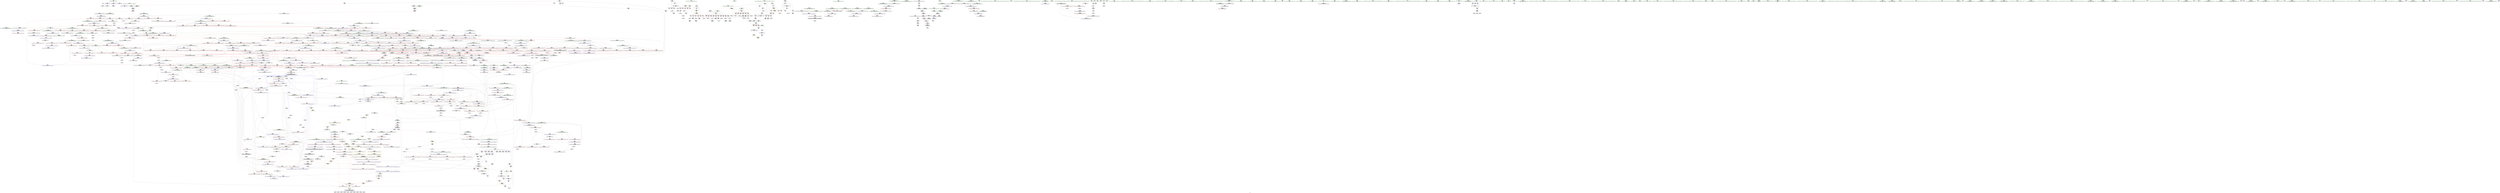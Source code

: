 digraph "SVFG" {
	label="SVFG";

	Node0x5622be196820 [shape=record,color=grey,label="{NodeID: 0\nNullPtr}"];
	Node0x5622be196820 -> Node0x5622be1f7160[style=solid];
	Node0x5622be196820 -> Node0x5622be212580[style=solid];
	Node0x5622be301080 [shape=record,color=black,label="{NodeID: 1882\n668 = PHI(786, )\n}"];
	Node0x5622be1fed60 [shape=record,color=blue,label="{NodeID: 775\n872\<--934\n__secondChild\<--mul12\n_ZSt13__adjust_heapIPdldN9__gnu_cxx5__ops15_Iter_less_iterEEvT_T0_S5_T1_T2_\n}"];
	Node0x5622be1fed60 -> Node0x5622be20b540[style=dashed];
	Node0x5622be1fed60 -> Node0x5622be20b610[style=dashed];
	Node0x5622be1fed60 -> Node0x5622be276b20[style=dashed];
	Node0x5622be1f5840 [shape=record,color=red,label="{NodeID: 443\n413\<--404\n\<--__last.addr\n_ZSt6__sortIPdN9__gnu_cxx5__ops15_Iter_less_iterEEvT_S4_T0_\n}"];
	Node0x5622be1f5840 -> Node0x5622be23dcb0[style=solid];
	Node0x5622be2376b0 [shape=record,color=grey,label="{NodeID: 1218\n319 = Binary(318, 310, )\n}"];
	Node0x5622be1e9900 [shape=record,color=green,label="{NodeID: 111\n598\<--599\n__first.addr\<--__first.addr_field_insensitive\n_ZSt27__unguarded_partition_pivotIPdN9__gnu_cxx5__ops15_Iter_less_iterEET_S4_S4_T0_\n}"];
	Node0x5622be1e9900 -> Node0x5622be207100[style=solid];
	Node0x5622be1e9900 -> Node0x5622be2071d0[style=solid];
	Node0x5622be1e9900 -> Node0x5622be2072a0[style=solid];
	Node0x5622be1e9900 -> Node0x5622be207370[style=solid];
	Node0x5622be1e9900 -> Node0x5622be207440[style=solid];
	Node0x5622be1e9900 -> Node0x5622be207510[style=solid];
	Node0x5622be1e9900 -> Node0x5622be214700[style=solid];
	Node0x5622be20b200 [shape=record,color=red,label="{NodeID: 554\n911\<--872\n\<--__secondChild\n_ZSt13__adjust_heapIPdldN9__gnu_cxx5__ops15_Iter_less_iterEEvT_T0_S5_T1_T2_\n}"];
	Node0x5622be275220 [shape=record,color=black,label="{NodeID: 1329\nMR_22V_4 = PHI(MR_22V_6, MR_22V_3, )\npts\{200000 \}\n|{|<s3>5}}"];
	Node0x5622be275220 -> Node0x5622be1f4180[style=dashed];
	Node0x5622be275220 -> Node0x5622be1f4320[style=dashed];
	Node0x5622be275220 -> Node0x5622be212d00[style=dashed];
	Node0x5622be275220:s3 -> Node0x5622be28d910[style=dashed,color=red];
	Node0x5622be1ee0a0 [shape=record,color=green,label="{NodeID: 222\n1419\<--1420\n_ZSt12__niter_baseIPdET_S1_\<--_ZSt12__niter_baseIPdET_S1__field_insensitive\n}"];
	Node0x5622be210c30 [shape=record,color=red,label="{NodeID: 665\n1394\<--1393\n\<--call4\n_ZSt25__unguarded_linear_insertIPdN9__gnu_cxx5__ops14_Val_less_iterEEvT_T0_\n}"];
	Node0x5622be210c30 -> Node0x5622be201ae0[style=solid];
	Node0x5622be1fbdb0 [shape=record,color=purple,label="{NodeID: 333\n1539\<--39\nllvm.global_ctors_0\<--llvm.global_ctors\nGlob }"];
	Node0x5622be1fbdb0 -> Node0x5622be212380[style=solid];
	Node0x5622be1e5820 [shape=record,color=green,label="{NodeID: 1\n7\<--1\n__dso_handle\<--dummyObj\nGlob }"];
	Node0x5622be301190 [shape=record,color=black,label="{NodeID: 1883\n763 = PHI(848, )\n}"];
	Node0x5622be301190 -> Node0x5622be209250[style=solid];
	Node0x5622be1fee30 [shape=record,color=blue,label="{NodeID: 776\n944\<--941\nadd.ptr16\<--\n_ZSt13__adjust_heapIPdldN9__gnu_cxx5__ops15_Iter_less_iterEEvT_T0_S5_T1_T2_\n}"];
	Node0x5622be1fee30 -> Node0x5622be276120[style=dashed];
	Node0x5622be1f5910 [shape=record,color=red,label="{NodeID: 444\n417\<--404\n\<--__last.addr\n_ZSt6__sortIPdN9__gnu_cxx5__ops15_Iter_less_iterEEvT_S4_T0_\n|{<s0>23}}"];
	Node0x5622be1f5910:s0 -> Node0x5622be2fbc30[style=solid,color=red];
	Node0x5622be237830 [shape=record,color=grey,label="{NodeID: 1219\n890 = Binary(889, 429, )\n}"];
	Node0x5622be237830 -> Node0x5622be23d830[style=solid];
	Node0x5622be1e99d0 [shape=record,color=green,label="{NodeID: 112\n600\<--601\n__last.addr\<--__last.addr_field_insensitive\n_ZSt27__unguarded_partition_pivotIPdN9__gnu_cxx5__ops15_Iter_less_iterEET_S4_S4_T0_\n}"];
	Node0x5622be1e99d0 -> Node0x5622be2075e0[style=solid];
	Node0x5622be1e99d0 -> Node0x5622be2076b0[style=solid];
	Node0x5622be1e99d0 -> Node0x5622be207780[style=solid];
	Node0x5622be1e99d0 -> Node0x5622be2147d0[style=solid];
	Node0x5622be20b2d0 [shape=record,color=red,label="{NodeID: 555\n919\<--872\n\<--__secondChild\n_ZSt13__adjust_heapIPdldN9__gnu_cxx5__ops15_Iter_less_iterEEvT_T0_S5_T1_T2_\n}"];
	Node0x5622be20b2d0 -> Node0x5622be1fec90[style=solid];
	Node0x5622be275720 [shape=record,color=black,label="{NodeID: 1330\nMR_10V_2 = PHI(MR_10V_3, MR_10V_1, )\npts\{23 \}\n|{<s0>33|<s1>39|<s2>39|<s3>39}}"];
	Node0x5622be275720:s0 -> Node0x5622be27c020[style=dashed,color=blue];
	Node0x5622be275720:s1 -> Node0x5622be209db0[style=dashed,color=red];
	Node0x5622be275720:s2 -> Node0x5622be209e80[style=dashed,color=red];
	Node0x5622be275720:s3 -> Node0x5622be215cf0[style=dashed,color=red];
	Node0x5622be1ee1a0 [shape=record,color=green,label="{NodeID: 223\n1426\<--1427\n_ZSt22__copy_move_backward_aILb1EPdS0_ET1_T0_S2_S1_\<--_ZSt22__copy_move_backward_aILb1EPdS0_ET1_T0_S2_S1__field_insensitive\n}"];
	Node0x5622be210d00 [shape=record,color=red,label="{NodeID: 666\n1417\<--1408\n\<--__first.addr\n_ZSt23__copy_move_backward_a2ILb1EPdS0_ET1_T0_S2_S1_\n|{<s0>90}}"];
	Node0x5622be210d00:s0 -> Node0x5622be2fc230[style=solid,color=red];
	Node0x5622be2897a0 [shape=record,color=yellow,style=double,label="{NodeID: 1441\n10V_1 = ENCHI(MR_10V_0)\npts\{23 \}\nFun[_ZSt22__move_median_to_firstIPdN9__gnu_cxx5__ops15_Iter_less_iterEEvT_S4_S4_S4_T0_]|{<s0>57|<s1>58|<s2>59|<s3>60|<s4>61|<s5>62|<s6>63|<s7>64|<s8>65|<s9>66|<s10>67}}"];
	Node0x5622be2897a0:s0 -> Node0x5622be28c8c0[style=dashed,color=red];
	Node0x5622be2897a0:s1 -> Node0x5622be28c8c0[style=dashed,color=red];
	Node0x5622be2897a0:s2 -> Node0x5622be28c6d0[style=dashed,color=red];
	Node0x5622be2897a0:s3 -> Node0x5622be28c8c0[style=dashed,color=red];
	Node0x5622be2897a0:s4 -> Node0x5622be28c6d0[style=dashed,color=red];
	Node0x5622be2897a0:s5 -> Node0x5622be28c6d0[style=dashed,color=red];
	Node0x5622be2897a0:s6 -> Node0x5622be28c8c0[style=dashed,color=red];
	Node0x5622be2897a0:s7 -> Node0x5622be28c6d0[style=dashed,color=red];
	Node0x5622be2897a0:s8 -> Node0x5622be28c8c0[style=dashed,color=red];
	Node0x5622be2897a0:s9 -> Node0x5622be28c6d0[style=dashed,color=red];
	Node0x5622be2897a0:s10 -> Node0x5622be28c6d0[style=dashed,color=red];
	Node0x5622be1fbeb0 [shape=record,color=purple,label="{NodeID: 334\n1540\<--39\nllvm.global_ctors_1\<--llvm.global_ctors\nGlob }"];
	Node0x5622be1fbeb0 -> Node0x5622be212480[style=solid];
	Node0x5622be1e58b0 [shape=record,color=green,label="{NodeID: 2\n9\<--1\n\<--dummyObj\nCan only get source location for instruction, argument, global var or function.|{<s0>10|<s1>10|<s2>10}}"];
	Node0x5622be1e58b0:s0 -> Node0x5622be2fe320[style=solid,color=red];
	Node0x5622be1e58b0:s1 -> Node0x5622be2fe4b0[style=solid,color=red];
	Node0x5622be1e58b0:s2 -> Node0x5622be2fe640[style=solid,color=red];
	Node0x5622be301300 [shape=record,color=black,label="{NodeID: 1884\n771 = PHI(848, )\n}"];
	Node0x5622be301300 -> Node0x5622be209320[style=solid];
	Node0x5622be1fef00 [shape=record,color=blue,label="{NodeID: 777\n864\<--947\n__holeIndex.addr\<--sub17\n_ZSt13__adjust_heapIPdldN9__gnu_cxx5__ops15_Iter_less_iterEEvT_T0_S5_T1_T2_\n}"];
	Node0x5622be1fef00 -> Node0x5622be276620[style=dashed];
	Node0x5622be1f59e0 [shape=record,color=red,label="{NodeID: 445\n418\<--404\n\<--__last.addr\n_ZSt6__sortIPdN9__gnu_cxx5__ops15_Iter_less_iterEEvT_S4_T0_\n}"];
	Node0x5622be1f59e0 -> Node0x5622be1f8b50[style=solid];
	Node0x5622be2379b0 [shape=record,color=grey,label="{NodeID: 1220\n894 = Binary(893, 706, )\n}"];
	Node0x5622be2379b0 -> Node0x5622be237b30[style=solid];
	Node0x5622be1e9aa0 [shape=record,color=green,label="{NodeID: 113\n602\<--603\n__mid\<--__mid_field_insensitive\n_ZSt27__unguarded_partition_pivotIPdN9__gnu_cxx5__ops15_Iter_less_iterEET_S4_S4_T0_\n}"];
	Node0x5622be1e9aa0 -> Node0x5622be207850[style=solid];
	Node0x5622be1e9aa0 -> Node0x5622be2148a0[style=solid];
	Node0x5622be20b3a0 [shape=record,color=red,label="{NodeID: 556\n926\<--872\n\<--__secondChild\n_ZSt13__adjust_heapIPdldN9__gnu_cxx5__ops15_Iter_less_iterEEvT_T0_S5_T1_T2_\n}"];
	Node0x5622be20b3a0 -> Node0x5622be23e730[style=solid];
	Node0x5622be275c20 [shape=record,color=black,label="{NodeID: 1331\nMR_130V_3 = PHI(MR_130V_4, MR_130V_2, )\npts\{692 \}\n}"];
	Node0x5622be275c20 -> Node0x5622be2083b0[style=dashed];
	Node0x5622be275c20 -> Node0x5622be208480[style=dashed];
	Node0x5622be275c20 -> Node0x5622be214ff0[style=dashed];
	Node0x5622be1ee2a0 [shape=record,color=green,label="{NodeID: 224\n1431\<--1432\n__it.addr\<--__it.addr_field_insensitive\n_ZSt12__miter_baseIPdET_S1_\n}"];
	Node0x5622be1ee2a0 -> Node0x5622be210f70[style=solid];
	Node0x5622be1ee2a0 -> Node0x5622be201e20[style=solid];
	Node0x5622be27b3c0 [shape=record,color=yellow,style=double,label="{NodeID: 1774\n10V_2 = CSCHI(MR_10V_1)\npts\{23 \}\nCS[]|{<s0>24}}"];
	Node0x5622be27b3c0:s0 -> Node0x5622be28edd0[style=dashed,color=red];
	Node0x5622be210dd0 [shape=record,color=red,label="{NodeID: 667\n1421\<--1410\n\<--__last.addr\n_ZSt23__copy_move_backward_a2ILb1EPdS0_ET1_T0_S2_S1_\n|{<s0>91}}"];
	Node0x5622be210dd0:s0 -> Node0x5622be2fc230[style=solid,color=red];
	Node0x5622be1fbfb0 [shape=record,color=purple,label="{NodeID: 335\n1541\<--39\nllvm.global_ctors_2\<--llvm.global_ctors\nGlob }"];
	Node0x5622be1fbfb0 -> Node0x5622be212580[style=solid];
	Node0x5622be1e5b60 [shape=record,color=green,label="{NodeID: 3\n14\<--1\n\<--dummyObj\nCan only get source location for instruction, argument, global var or function.}"];
	Node0x5622be301440 [shape=record,color=black,label="{NodeID: 1885\n828 = PHI(848, )\n}"];
	Node0x5622be301440 -> Node0x5622be209db0[style=solid];
	Node0x5622be1fefd0 [shape=record,color=blue,label="{NodeID: 778\n967\<--966\n__t.addr\<--__t\n_ZSt4moveIRN9__gnu_cxx5__ops15_Iter_less_iterEEONSt16remove_referenceIT_E4typeEOS5_\n}"];
	Node0x5622be1fefd0 -> Node0x5622be20b950[style=dashed];
	Node0x5622be1f5ab0 [shape=record,color=red,label="{NodeID: 446\n434\<--404\n\<--__last.addr\n_ZSt6__sortIPdN9__gnu_cxx5__ops15_Iter_less_iterEEvT_S4_T0_\n|{<s0>24}}"];
	Node0x5622be1f5ab0:s0 -> Node0x5622be306cc0[style=solid,color=red];
	Node0x5622be237b30 [shape=record,color=grey,label="{NodeID: 1221\n895 = Binary(429, 894, )\n}"];
	Node0x5622be237b30 -> Node0x5622be1fea20[style=solid];
	Node0x5622be1e9b70 [shape=record,color=green,label="{NodeID: 114\n604\<--605\nagg.tmp\<--agg.tmp_field_insensitive\n_ZSt27__unguarded_partition_pivotIPdN9__gnu_cxx5__ops15_Iter_less_iterEET_S4_S4_T0_\n}"];
	Node0x5622be20b470 [shape=record,color=red,label="{NodeID: 557\n932\<--872\n\<--__secondChild\n_ZSt13__adjust_heapIPdldN9__gnu_cxx5__ops15_Iter_less_iterEEvT_T0_S5_T1_T2_\n}"];
	Node0x5622be20b470 -> Node0x5622be238a30[style=solid];
	Node0x5622be276120 [shape=record,color=black,label="{NodeID: 1332\nMR_10V_5 = PHI(MR_10V_4, MR_10V_2, MR_10V_2, )\npts\{23 \}\n|{|<s1>53}}"];
	Node0x5622be276120 -> Node0x5622be20b880[style=dashed];
	Node0x5622be276120:s1 -> Node0x5622be27fd40[style=dashed,color=red];
	Node0x5622be1ee370 [shape=record,color=green,label="{NodeID: 225\n1440\<--1441\n__first.addr\<--__first.addr_field_insensitive\n_ZSt22__copy_move_backward_aILb1EPdS0_ET1_T0_S2_S1_\n}"];
	Node0x5622be1ee370 -> Node0x5622be211040[style=solid];
	Node0x5622be1ee370 -> Node0x5622be201ef0[style=solid];
	Node0x5622be210ea0 [shape=record,color=red,label="{NodeID: 668\n1423\<--1412\n\<--__result.addr\n_ZSt23__copy_move_backward_a2ILb1EPdS0_ET1_T0_S2_S1_\n|{<s0>92}}"];
	Node0x5622be210ea0:s0 -> Node0x5622be2fc230[style=solid,color=red];
	Node0x5622be1fc0b0 [shape=record,color=purple,label="{NodeID: 336\n274\<--273\nvbase.offset.ptr\<--vtable\nmain\n}"];
	Node0x5622be1fc0b0 -> Node0x5622be1f85a0[style=solid];
	Node0x5622be1e5bf0 [shape=record,color=green,label="{NodeID: 4\n24\<--1\n_ZSt3cin\<--dummyObj\nGlob }"];
	Node0x5622be301580 [shape=record,color=black,label="{NodeID: 1886\n832 = PHI(848, )\n}"];
	Node0x5622be301580 -> Node0x5622be209e80[style=solid];
	Node0x5622be1ff0a0 [shape=record,color=blue,label="{NodeID: 779\n976\<--973\nthis.addr\<--this\n_ZN9__gnu_cxx5__ops14_Iter_less_valC2ENS0_15_Iter_less_iterE\n}"];
	Node0x5622be1ff0a0 -> Node0x5622be20ba20[style=dashed];
	Node0x5622be1f5b80 [shape=record,color=red,label="{NodeID: 447\n469\<--450\n\<--__first.addr\n_ZSt16__introsort_loopIPdlN9__gnu_cxx5__ops15_Iter_less_iterEEvT_S4_T0_T1_\n}"];
	Node0x5622be1f5b80 -> Node0x5622be1f8dc0[style=solid];
	Node0x5622be237cb0 [shape=record,color=grey,label="{NodeID: 1222\n902 = Binary(901, 706, )\n}"];
	Node0x5622be1ee780 [shape=record,color=green,label="{NodeID: 115\n606\<--607\nagg.tmp4\<--agg.tmp4_field_insensitive\n_ZSt27__unguarded_partition_pivotIPdN9__gnu_cxx5__ops15_Iter_less_iterEET_S4_S4_T0_\n}"];
	Node0x5622be20b540 [shape=record,color=red,label="{NodeID: 558\n937\<--872\n\<--__secondChild\n_ZSt13__adjust_heapIPdldN9__gnu_cxx5__ops15_Iter_less_iterEEvT_T0_S5_T1_T2_\n}"];
	Node0x5622be20b540 -> Node0x5622be238d30[style=solid];
	Node0x5622be276620 [shape=record,color=black,label="{NodeID: 1333\nMR_172V_6 = PHI(MR_172V_5, MR_172V_3, MR_172V_3, )\npts\{865 \}\n}"];
	Node0x5622be276620 -> Node0x5622be20a9e0[style=dashed];
	Node0x5622be1ee440 [shape=record,color=green,label="{NodeID: 226\n1442\<--1443\n__last.addr\<--__last.addr_field_insensitive\n_ZSt22__copy_move_backward_aILb1EPdS0_ET1_T0_S2_S1_\n}"];
	Node0x5622be1ee440 -> Node0x5622be211110[style=solid];
	Node0x5622be1ee440 -> Node0x5622be201fc0[style=solid];
	Node0x5622be210f70 [shape=record,color=red,label="{NodeID: 669\n1434\<--1431\n\<--__it.addr\n_ZSt12__miter_baseIPdET_S1_\n}"];
	Node0x5622be210f70 -> Node0x5622be1fa140[style=solid];
	Node0x5622be1fc180 [shape=record,color=purple,label="{NodeID: 337\n370\<--369\n_M_precision\<--this1\n_ZNSt8ios_base9precisionEl\n}"];
	Node0x5622be1fc180 -> Node0x5622be1f5430[style=solid];
	Node0x5622be1e5c80 [shape=record,color=green,label="{NodeID: 5\n25\<--1\n.str\<--dummyObj\nGlob }"];
	Node0x5622be3016c0 [shape=record,color=black,label="{NodeID: 1887\n843 = PHI(848, )\n}"];
	Node0x5622be3016c0 -> Node0x5622be209f50[style=solid];
	Node0x5622be1ff170 [shape=record,color=blue,label="{NodeID: 780\n987\<--982\n__first.addr\<--__first\n_ZSt11__push_heapIPdldN9__gnu_cxx5__ops14_Iter_less_valEEvT_T0_S5_T1_RT2_\n}"];
	Node0x5622be1ff170 -> Node0x5622be20baf0[style=dashed];
	Node0x5622be1ff170 -> Node0x5622be20bbc0[style=dashed];
	Node0x5622be1ff170 -> Node0x5622be20bc90[style=dashed];
	Node0x5622be1ff170 -> Node0x5622be20bd60[style=dashed];
	Node0x5622be1f5c50 [shape=record,color=red,label="{NodeID: 448\n481\<--450\n\<--__first.addr\n_ZSt16__introsort_loopIPdlN9__gnu_cxx5__ops15_Iter_less_iterEEvT_S4_T0_T1_\n|{<s0>25}}"];
	Node0x5622be1f5c50:s0 -> Node0x5622be2fc6a0[style=solid,color=red];
	Node0x5622be237e30 [shape=record,color=grey,label="{NodeID: 1223\n907 = Binary(906, 490, )\n}"];
	Node0x5622be237e30 -> Node0x5622be1feaf0[style=solid];
	Node0x5622be1ee850 [shape=record,color=green,label="{NodeID: 116\n627\<--628\n_ZSt22__move_median_to_firstIPdN9__gnu_cxx5__ops15_Iter_less_iterEEvT_S4_S4_S4_T0_\<--_ZSt22__move_median_to_firstIPdN9__gnu_cxx5__ops15_Iter_less_iterEEvT_S4_S4_S4_T0__field_insensitive\n}"];
	Node0x5622be20b610 [shape=record,color=red,label="{NodeID: 559\n946\<--872\n\<--__secondChild\n_ZSt13__adjust_heapIPdldN9__gnu_cxx5__ops15_Iter_less_iterEEvT_T0_S5_T1_T2_\n}"];
	Node0x5622be20b610 -> Node0x5622be239630[style=solid];
	Node0x5622be276b20 [shape=record,color=black,label="{NodeID: 1334\nMR_180V_8 = PHI(MR_180V_7, MR_180V_3, MR_180V_3, )\npts\{873 \}\n}"];
	Node0x5622be1ee510 [shape=record,color=green,label="{NodeID: 227\n1444\<--1445\n__result.addr\<--__result.addr_field_insensitive\n_ZSt22__copy_move_backward_aILb1EPdS0_ET1_T0_S2_S1_\n}"];
	Node0x5622be1ee510 -> Node0x5622be2111e0[style=solid];
	Node0x5622be1ee510 -> Node0x5622be202090[style=solid];
	Node0x5622be27b7e0 [shape=record,color=yellow,style=double,label="{NodeID: 1777\n10V_4 = CSCHI(MR_10V_2)\npts\{23 \}\nCS[]|{<s0>27}}"];
	Node0x5622be27b7e0:s0 -> Node0x5622be277020[style=dashed,color=red];
	Node0x5622be211040 [shape=record,color=red,label="{NodeID: 670\n1453\<--1440\n\<--__first.addr\n_ZSt22__copy_move_backward_aILb1EPdS0_ET1_T0_S2_S1_\n|{<s0>94}}"];
	Node0x5622be211040:s0 -> Node0x5622be2faae0[style=solid,color=red];
	Node0x5622be1fc250 [shape=record,color=purple,label="{NodeID: 338\n374\<--369\n_M_precision2\<--this1\n_ZNSt8ios_base9precisionEl\n}"];
	Node0x5622be1fc250 -> Node0x5622be213ad0[style=solid];
	Node0x5622be1e5d10 [shape=record,color=green,label="{NodeID: 6\n27\<--1\n.str.1\<--dummyObj\nGlob }"];
	Node0x5622be301800 [shape=record,color=black,label="{NodeID: 1888\n940 = PHI(848, )\n}"];
	Node0x5622be301800 -> Node0x5622be20b7b0[style=solid];
	Node0x5622be1ff240 [shape=record,color=blue,label="{NodeID: 781\n989\<--983\n__holeIndex.addr\<--__holeIndex\n_ZSt11__push_heapIPdldN9__gnu_cxx5__ops14_Iter_less_valEEvT_T0_S5_T1_RT2_\n}"];
	Node0x5622be1ff240 -> Node0x5622be20be30[style=dashed];
	Node0x5622be1ff240 -> Node0x5622be280240[style=dashed];
	Node0x5622be1f5d20 [shape=record,color=red,label="{NodeID: 449\n492\<--450\n\<--__first.addr\n_ZSt16__introsort_loopIPdlN9__gnu_cxx5__ops15_Iter_less_iterEEvT_S4_T0_T1_\n|{<s0>26}}"];
	Node0x5622be1f5d20:s0 -> Node0x5622be2fa220[style=solid,color=red];
	Node0x5622be237fb0 [shape=record,color=grey,label="{NodeID: 1224\n326 = Binary(325, 127, )\n}"];
	Node0x5622be237fb0 -> Node0x5622be2135f0[style=solid];
	Node0x5622be1ee920 [shape=record,color=green,label="{NodeID: 117\n634\<--635\n_ZSt21__unguarded_partitionIPdN9__gnu_cxx5__ops15_Iter_less_iterEET_S4_S4_S4_T0_\<--_ZSt21__unguarded_partitionIPdN9__gnu_cxx5__ops15_Iter_less_iterEET_S4_S4_S4_T0__field_insensitive\n}"];
	Node0x5622be20b6e0 [shape=record,color=red,label="{NodeID: 560\n914\<--913\n\<--call4\n_ZSt13__adjust_heapIPdldN9__gnu_cxx5__ops15_Iter_less_iterEEvT_T0_S5_T1_T2_\n}"];
	Node0x5622be20b6e0 -> Node0x5622be1febc0[style=solid];
	Node0x5622be277020 [shape=record,color=black,label="{NodeID: 1335\nMR_10V_2 = PHI(MR_10V_5, MR_10V_1, )\npts\{23 \}\n|{|<s1>25|<s2>26}}"];
	Node0x5622be277020 -> Node0x5622be272020[style=dashed];
	Node0x5622be277020:s1 -> Node0x5622be28c130[style=dashed,color=red];
	Node0x5622be277020:s2 -> Node0x5622be2892e0[style=dashed,color=red];
	Node0x5622be1ee5e0 [shape=record,color=green,label="{NodeID: 228\n1446\<--1447\n__simple\<--__simple_field_insensitive\n_ZSt22__copy_move_backward_aILb1EPdS0_ET1_T0_S2_S1_\n}"];
	Node0x5622be1ee5e0 -> Node0x5622be202160[style=solid];
	Node0x5622be211110 [shape=record,color=red,label="{NodeID: 671\n1454\<--1442\n\<--__last.addr\n_ZSt22__copy_move_backward_aILb1EPdS0_ET1_T0_S2_S1_\n|{<s0>94}}"];
	Node0x5622be211110:s0 -> Node0x5622be2fac20[style=solid,color=red];
	Node0x5622be1fc320 [shape=record,color=purple,label="{NodeID: 339\n548\<--547\nadd.ptr\<--\n_ZSt22__final_insertion_sortIPdN9__gnu_cxx5__ops15_Iter_less_iterEEvT_S4_T0_\n|{<s0>29}}"];
	Node0x5622be1fc320:s0 -> Node0x5622be2fc0b0[style=solid,color=red];
	Node0x5622be1e6550 [shape=record,color=green,label="{NodeID: 7\n29\<--1\n_ZSt4cout\<--dummyObj\nGlob }"];
	Node0x5622be301940 [shape=record,color=black,label="{NodeID: 1889\n950 = PHI(965, )\n}"];
	Node0x5622be1ff310 [shape=record,color=blue,label="{NodeID: 782\n991\<--984\n__topIndex.addr\<--__topIndex\n_ZSt11__push_heapIPdldN9__gnu_cxx5__ops14_Iter_less_valEEvT_T0_S5_T1_RT2_\n}"];
	Node0x5622be1ff310 -> Node0x5622be20c240[style=dashed];
	Node0x5622be1f5df0 [shape=record,color=red,label="{NodeID: 450\n468\<--452\n\<--__last.addr\n_ZSt16__introsort_loopIPdlN9__gnu_cxx5__ops15_Iter_less_iterEEvT_S4_T0_T1_\n}"];
	Node0x5622be1f5df0 -> Node0x5622be1f8cf0[style=solid];
	Node0x5622be238130 [shape=record,color=grey,label="{NodeID: 1225\n257 = Binary(256, 127, )\n}"];
	Node0x5622be238130 -> Node0x5622be2132b0[style=solid];
	Node0x5622be1eea20 [shape=record,color=green,label="{NodeID: 118\n641\<--642\n__comp\<--__comp_field_insensitive\n_ZSt13__heap_selectIPdN9__gnu_cxx5__ops15_Iter_less_iterEEvT_S4_S4_T0_\n|{<s0>36|<s1>37|<s2>38}}"];
	Node0x5622be1eea20:s0 -> Node0x5622be2fb8e0[style=solid,color=red];
	Node0x5622be1eea20:s1 -> Node0x5622be2fd390[style=solid,color=red];
	Node0x5622be1eea20:s2 -> Node0x5622be306a60[style=solid,color=red];
	Node0x5622be20b7b0 [shape=record,color=red,label="{NodeID: 561\n941\<--940\n\<--call15\n_ZSt13__adjust_heapIPdldN9__gnu_cxx5__ops15_Iter_less_iterEEvT_T0_S5_T1_T2_\n}"];
	Node0x5622be20b7b0 -> Node0x5622be1fee30[style=solid];
	Node0x5622be277520 [shape=record,color=black,label="{NodeID: 1336\nMR_89V_3 = PHI(MR_89V_4, MR_89V_2, )\npts\{453 \}\n}"];
	Node0x5622be277520 -> Node0x5622be1f5df0[style=dashed];
	Node0x5622be277520 -> Node0x5622be1f5ec0[style=dashed];
	Node0x5622be277520 -> Node0x5622be1f5f90[style=dashed];
	Node0x5622be277520 -> Node0x5622be1f6060[style=dashed];
	Node0x5622be277520 -> Node0x5622be1f6130[style=dashed];
	Node0x5622be277520 -> Node0x5622be214150[style=dashed];
	Node0x5622be1ee6b0 [shape=record,color=green,label="{NodeID: 229\n1457\<--1458\n_ZNSt20__copy_move_backwardILb1ELb1ESt26random_access_iterator_tagE13__copy_move_bIdEEPT_PKS3_S6_S4_\<--_ZNSt20__copy_move_backwardILb1ELb1ESt26random_access_iterator_tagE13__copy_move_bIdEEPT_PKS3_S6_S4__field_insensitive\n}"];
	Node0x5622be27baa0 [shape=record,color=yellow,style=double,label="{NodeID: 1779\n10V_2 = CSCHI(MR_10V_1)\npts\{23 \}\nCS[]|{<s0>30}}"];
	Node0x5622be27baa0:s0 -> Node0x5622be27f840[style=dashed,color=red];
	Node0x5622be2111e0 [shape=record,color=red,label="{NodeID: 672\n1455\<--1444\n\<--__result.addr\n_ZSt22__copy_move_backward_aILb1EPdS0_ET1_T0_S2_S1_\n|{<s0>94}}"];
	Node0x5622be2111e0:s0 -> Node0x5622be2fad60[style=solid,color=red];
	Node0x5622be1fc3f0 [shape=record,color=purple,label="{NodeID: 340\n553\<--552\nadd.ptr1\<--\n_ZSt22__final_insertion_sortIPdN9__gnu_cxx5__ops15_Iter_less_iterEEvT_S4_T0_\n|{<s0>30}}"];
	Node0x5622be1fc3f0:s0 -> Node0x5622be2f9fd0[style=solid,color=red];
	Node0x5622be1e65e0 [shape=record,color=green,label="{NodeID: 8\n32\<--1\n.str.2\<--dummyObj\nGlob }"];
	Node0x5622be301a50 [shape=record,color=black,label="{NodeID: 1890\n959 = PHI(848, )\n}"];
	Node0x5622be301a50 -> Node0x5622be20b880[style=solid];
	Node0x5622be1ff3e0 [shape=record,color=blue,label="{NodeID: 783\n993\<--985\n__value.addr\<--__value\n_ZSt11__push_heapIPdldN9__gnu_cxx5__ops14_Iter_less_valEEvT_T0_S5_T1_RT2_\n|{|<s2>54}}"];
	Node0x5622be1ff3e0 -> Node0x5622be20c650[style=dashed];
	Node0x5622be1ff3e0 -> Node0x5622be20c720[style=dashed];
	Node0x5622be1ff3e0:s2 -> Node0x5622be286d40[style=dashed,color=red];
	Node0x5622be1f5ec0 [shape=record,color=red,label="{NodeID: 451\n482\<--452\n\<--__last.addr\n_ZSt16__introsort_loopIPdlN9__gnu_cxx5__ops15_Iter_less_iterEEvT_S4_T0_T1_\n|{<s0>25}}"];
	Node0x5622be1f5ec0:s0 -> Node0x5622be2fc7b0[style=solid,color=red];
	Node0x5622be2382b0 [shape=record,color=grey,label="{NodeID: 1226\n1486 = Binary(1484, 1485, )\n}"];
	Node0x5622be2382b0 -> Node0x5622be239c30[style=solid];
	Node0x5622be1eeaf0 [shape=record,color=green,label="{NodeID: 119\n643\<--644\n__first.addr\<--__first.addr_field_insensitive\n_ZSt13__heap_selectIPdN9__gnu_cxx5__ops15_Iter_less_iterEEvT_S4_S4_T0_\n}"];
	Node0x5622be1eeaf0 -> Node0x5622be207920[style=solid];
	Node0x5622be1eeaf0 -> Node0x5622be2079f0[style=solid];
	Node0x5622be1eeaf0 -> Node0x5622be207ac0[style=solid];
	Node0x5622be1eeaf0 -> Node0x5622be214970[style=solid];
	Node0x5622be20b880 [shape=record,color=red,label="{NodeID: 562\n960\<--959\n\<--call20\n_ZSt13__adjust_heapIPdldN9__gnu_cxx5__ops15_Iter_less_iterEEvT_T0_S5_T1_T2_\n|{<s0>53}}"];
	Node0x5622be20b880:s0 -> Node0x5622be303b00[style=solid,color=red];
	Node0x5622be277a20 [shape=record,color=black,label="{NodeID: 1337\nMR_91V_3 = PHI(MR_91V_4, MR_91V_2, )\npts\{455 \}\n}"];
	Node0x5622be277a20 -> Node0x5622be1f6200[style=dashed];
	Node0x5622be277a20 -> Node0x5622be1f62d0[style=dashed];
	Node0x5622be277a20 -> Node0x5622be213fb0[style=dashed];
	Node0x5622be1f68e0 [shape=record,color=green,label="{NodeID: 230\n1462\<--1463\n__it.addr\<--__it.addr_field_insensitive\n_ZSt12__niter_baseIPdET_S1_\n}"];
	Node0x5622be1f68e0 -> Node0x5622be2112b0[style=solid];
	Node0x5622be1f68e0 -> Node0x5622be202230[style=solid];
	Node0x5622be2112b0 [shape=record,color=red,label="{NodeID: 673\n1465\<--1462\n\<--__it.addr\n_ZSt12__niter_baseIPdET_S1_\n}"];
	Node0x5622be2112b0 -> Node0x5622be1fa2e0[style=solid];
	Node0x5622be1fc4c0 [shape=record,color=purple,label="{NodeID: 341\n622\<--621\nadd.ptr1\<--\n_ZSt27__unguarded_partition_pivotIPdN9__gnu_cxx5__ops15_Iter_less_iterEET_S4_S4_T0_\n|{<s0>34}}"];
	Node0x5622be1fc4c0:s0 -> Node0x5622be2fa720[style=solid,color=red];
	Node0x5622be1e6670 [shape=record,color=green,label="{NodeID: 9\n34\<--1\n.str.3\<--dummyObj\nGlob }"];
	Node0x5622be301bc0 [shape=record,color=black,label="{NodeID: 1891\n1017 = PHI(1046, )\n}"];
	Node0x5622be301bc0 -> Node0x5622be236aa0[style=solid];
	Node0x5622be1ff4b0 [shape=record,color=blue,label="{NodeID: 784\n995\<--986\n__comp.addr\<--__comp\n_ZSt11__push_heapIPdldN9__gnu_cxx5__ops14_Iter_less_valEEvT_T0_S5_T1_RT2_\n}"];
	Node0x5622be1ff4b0 -> Node0x5622be20c310[style=dashed];
	Node0x5622be1f5f90 [shape=record,color=red,label="{NodeID: 452\n483\<--452\n\<--__last.addr\n_ZSt16__introsort_loopIPdlN9__gnu_cxx5__ops15_Iter_less_iterEEvT_S4_T0_T1_\n|{<s0>25}}"];
	Node0x5622be1f5f90:s0 -> Node0x5622be2fc8c0[style=solid,color=red];
	Node0x5622be238430 [shape=record,color=grey,label="{NodeID: 1227\n315 = Binary(312, 314, )\n}"];
	Node0x5622be238430 -> Node0x5622be237530[style=solid];
	Node0x5622be1eebc0 [shape=record,color=green,label="{NodeID: 120\n645\<--646\n__middle.addr\<--__middle.addr_field_insensitive\n_ZSt13__heap_selectIPdN9__gnu_cxx5__ops15_Iter_less_iterEEvT_S4_S4_T0_\n}"];
	Node0x5622be1eebc0 -> Node0x5622be207b90[style=solid];
	Node0x5622be1eebc0 -> Node0x5622be207c60[style=solid];
	Node0x5622be1eebc0 -> Node0x5622be207d30[style=solid];
	Node0x5622be1eebc0 -> Node0x5622be214a40[style=solid];
	Node0x5622be20b950 [shape=record,color=red,label="{NodeID: 563\n970\<--967\n\<--__t.addr\n_ZSt4moveIRN9__gnu_cxx5__ops15_Iter_less_iterEEONSt16remove_referenceIT_E4typeEOS5_\n}"];
	Node0x5622be20b950 -> Node0x5622be1f9d30[style=solid];
	Node0x5622be277f20 [shape=record,color=black,label="{NodeID: 1338\nMR_93V_2 = PHI(MR_93V_3, MR_93V_1, )\npts\{459 \}\n}"];
	Node0x5622be277f20 -> Node0x5622be214080[style=dashed];
	Node0x5622be1f69b0 [shape=record,color=green,label="{NodeID: 231\n1471\<--1472\n__first.addr\<--__first.addr_field_insensitive\n_ZNSt20__copy_move_backwardILb1ELb1ESt26random_access_iterator_tagE13__copy_move_bIdEEPT_PKS3_S6_S4_\n}"];
	Node0x5622be1f69b0 -> Node0x5622be211380[style=solid];
	Node0x5622be1f69b0 -> Node0x5622be211450[style=solid];
	Node0x5622be1f69b0 -> Node0x5622be202300[style=solid];
	Node0x5622be211380 [shape=record,color=red,label="{NodeID: 674\n1483\<--1471\n\<--__first.addr\n_ZNSt20__copy_move_backwardILb1ELb1ESt26random_access_iterator_tagE13__copy_move_bIdEEPT_PKS3_S6_S4_\n}"];
	Node0x5622be211380 -> Node0x5622be1fa480[style=solid];
	Node0x5622be1fc590 [shape=record,color=purple,label="{NodeID: 342\n625\<--624\nadd.ptr2\<--\n_ZSt27__unguarded_partition_pivotIPdN9__gnu_cxx5__ops15_Iter_less_iterEET_S4_S4_T0_\n|{<s0>34}}"];
	Node0x5622be1fc590:s0 -> Node0x5622be2fa9a0[style=solid,color=red];
	Node0x5622be1e6700 [shape=record,color=green,label="{NodeID: 10\n36\<--1\nstderr\<--dummyObj\nGlob }"];
	Node0x5622be301d00 [shape=record,color=black,label="{NodeID: 1892\n1026 = PHI(848, )\n}"];
	Node0x5622be301d00 -> Node0x5622be20c650[style=solid];
	Node0x5622be1ff580 [shape=record,color=blue,label="{NodeID: 785\n997\<--1006\n__parent\<--div\n_ZSt11__push_heapIPdldN9__gnu_cxx5__ops14_Iter_less_valEEvT_T0_S5_T1_RT2_\n}"];
	Node0x5622be1ff580 -> Node0x5622be280740[style=dashed];
	Node0x5622be1f6060 [shape=record,color=red,label="{NodeID: 453\n493\<--452\n\<--__last.addr\n_ZSt16__introsort_loopIPdlN9__gnu_cxx5__ops15_Iter_less_iterEEvT_S4_T0_T1_\n|{<s0>26}}"];
	Node0x5622be1f6060:s0 -> Node0x5622be2fa360[style=solid,color=red];
	Node0x5622be2385b0 [shape=record,color=grey,label="{NodeID: 1228\n309 = Binary(308, 310, )\n}"];
	Node0x5622be1eec90 [shape=record,color=green,label="{NodeID: 121\n647\<--648\n__last.addr\<--__last.addr_field_insensitive\n_ZSt13__heap_selectIPdN9__gnu_cxx5__ops15_Iter_less_iterEEvT_S4_S4_T0_\n}"];
	Node0x5622be1eec90 -> Node0x5622be207e00[style=solid];
	Node0x5622be1eec90 -> Node0x5622be214b10[style=solid];
	Node0x5622be20ba20 [shape=record,color=red,label="{NodeID: 564\n979\<--976\nthis1\<--this.addr\n_ZN9__gnu_cxx5__ops14_Iter_less_valC2ENS0_15_Iter_less_iterE\n}"];
	Node0x5622be1f6a80 [shape=record,color=green,label="{NodeID: 232\n1473\<--1474\n__last.addr\<--__last.addr_field_insensitive\n_ZNSt20__copy_move_backwardILb1ELb1ESt26random_access_iterator_tagE13__copy_move_bIdEEPT_PKS3_S6_S4_\n}"];
	Node0x5622be1f6a80 -> Node0x5622be211520[style=solid];
	Node0x5622be1f6a80 -> Node0x5622be2023d0[style=solid];
	Node0x5622be27bec0 [shape=record,color=yellow,style=double,label="{NodeID: 1782\n10V_2 = CSCHI(MR_10V_1)\npts\{23 \}\nCS[]|{<s0>33}}"];
	Node0x5622be27bec0:s0 -> Node0x5622be275720[style=dashed,color=red];
	Node0x5622be211450 [shape=record,color=red,label="{NodeID: 675\n1497\<--1471\n\<--__first.addr\n_ZNSt20__copy_move_backwardILb1ELb1ESt26random_access_iterator_tagE13__copy_move_bIdEEPT_PKS3_S6_S4_\n}"];
	Node0x5622be211450 -> Node0x5622be1fa620[style=solid];
	Node0x5622be1fc660 [shape=record,color=purple,label="{NodeID: 343\n630\<--629\nadd.ptr3\<--\n_ZSt27__unguarded_partition_pivotIPdN9__gnu_cxx5__ops15_Iter_less_iterEET_S4_S4_T0_\n|{<s0>35}}"];
	Node0x5622be1fc660:s0 -> Node0x5622be306010[style=solid,color=red];
	Node0x5622be1e6800 [shape=record,color=green,label="{NodeID: 11\n37\<--1\n.str.4\<--dummyObj\nGlob }"];
	Node0x5622be301e40 [shape=record,color=black,label="{NodeID: 1893\n1039 = PHI(848, )\n}"];
	Node0x5622be301e40 -> Node0x5622be20c720[style=solid];
	Node0x5622be1ff650 [shape=record,color=blue,label="{NodeID: 786\n1030\<--1027\nadd.ptr3\<--\n_ZSt11__push_heapIPdldN9__gnu_cxx5__ops14_Iter_less_valEEvT_T0_S5_T1_RT2_\n}"];
	Node0x5622be1ff650 -> Node0x5622be27fd40[style=dashed];
	Node0x5622be1f6130 [shape=record,color=red,label="{NodeID: 454\n499\<--452\n\<--__last.addr\n_ZSt16__introsort_loopIPdlN9__gnu_cxx5__ops15_Iter_less_iterEEvT_S4_T0_T1_\n|{<s0>27}}"];
	Node0x5622be1f6130:s0 -> Node0x5622be2fbc30[style=solid,color=red];
	Node0x5622be238730 [shape=record,color=grey,label="{NodeID: 1229\n704 = Binary(703, 424, )\n}"];
	Node0x5622be238730 -> Node0x5622be23dfb0[style=solid];
	Node0x5622be1eed60 [shape=record,color=green,label="{NodeID: 122\n649\<--650\n__i\<--__i_field_insensitive\n_ZSt13__heap_selectIPdN9__gnu_cxx5__ops15_Iter_less_iterEEvT_S4_S4_T0_\n}"];
	Node0x5622be1eed60 -> Node0x5622be207ed0[style=solid];
	Node0x5622be1eed60 -> Node0x5622be207fa0[style=solid];
	Node0x5622be1eed60 -> Node0x5622be208070[style=solid];
	Node0x5622be1eed60 -> Node0x5622be208140[style=solid];
	Node0x5622be1eed60 -> Node0x5622be214be0[style=solid];
	Node0x5622be1eed60 -> Node0x5622be214cb0[style=solid];
	Node0x5622be20baf0 [shape=record,color=red,label="{NodeID: 565\n1014\<--987\n\<--__first.addr\n_ZSt11__push_heapIPdldN9__gnu_cxx5__ops14_Iter_less_valEEvT_T0_S5_T1_RT2_\n}"];
	Node0x5622be20baf0 -> Node0x5622be1fdab0[style=solid];
	Node0x5622be1f6b50 [shape=record,color=green,label="{NodeID: 233\n1475\<--1476\n__result.addr\<--__result.addr_field_insensitive\n_ZNSt20__copy_move_backwardILb1ELb1ESt26random_access_iterator_tagE13__copy_move_bIdEEPT_PKS3_S6_S4_\n}"];
	Node0x5622be1f6b50 -> Node0x5622be2115f0[style=solid];
	Node0x5622be1f6b50 -> Node0x5622be2116c0[style=solid];
	Node0x5622be1f6b50 -> Node0x5622be2024a0[style=solid];
	Node0x5622be27c020 [shape=record,color=yellow,style=double,label="{NodeID: 1783\n10V_3 = CSCHI(MR_10V_2)\npts\{23 \}\nCS[]|{<s0>25}}"];
	Node0x5622be27c020:s0 -> Node0x5622be272020[style=dashed,color=blue];
	Node0x5622be211520 [shape=record,color=red,label="{NodeID: 676\n1482\<--1473\n\<--__last.addr\n_ZNSt20__copy_move_backwardILb1ELb1ESt26random_access_iterator_tagE13__copy_move_bIdEEPT_PKS3_S6_S4_\n}"];
	Node0x5622be211520 -> Node0x5622be1fa3b0[style=solid];
	Node0x5622be1fc730 [shape=record,color=purple,label="{NodeID: 344\n681\<--680\nincdec.ptr\<--\n_ZSt13__heap_selectIPdN9__gnu_cxx5__ops15_Iter_less_iterEEvT_S4_S4_T0_\n}"];
	Node0x5622be1fc730 -> Node0x5622be214cb0[style=solid];
	Node0x5622be1e6900 [shape=record,color=green,label="{NodeID: 12\n40\<--1\n\<--dummyObj\nCan only get source location for instruction, argument, global var or function.}"];
	Node0x5622be301f80 [shape=record,color=black,label="{NodeID: 1894\n1087 = PHI(786, )\n}"];
	Node0x5622be1ff720 [shape=record,color=blue,label="{NodeID: 787\n989\<--1032\n__holeIndex.addr\<--\n_ZSt11__push_heapIPdldN9__gnu_cxx5__ops14_Iter_less_valEEvT_T0_S5_T1_RT2_\n}"];
	Node0x5622be1ff720 -> Node0x5622be20c0a0[style=dashed];
	Node0x5622be1ff720 -> Node0x5622be280240[style=dashed];
	Node0x5622be1f6200 [shape=record,color=red,label="{NodeID: 455\n477\<--454\n\<--__depth_limit.addr\n_ZSt16__introsort_loopIPdlN9__gnu_cxx5__ops15_Iter_less_iterEEvT_S4_T0_T1_\n}"];
	Node0x5622be1f6200 -> Node0x5622be23eeb0[style=solid];
	Node0x5622be2388b0 [shape=record,color=grey,label="{NodeID: 1230\n703 = Binary(701, 702, )\n}"];
	Node0x5622be2388b0 -> Node0x5622be238730[style=solid];
	Node0x5622be1eee30 [shape=record,color=green,label="{NodeID: 123\n657\<--658\n_ZSt11__make_heapIPdN9__gnu_cxx5__ops15_Iter_less_iterEEvT_S4_RT0_\<--_ZSt11__make_heapIPdN9__gnu_cxx5__ops15_Iter_less_iterEEvT_S4_RT0__field_insensitive\n}"];
	Node0x5622be20bbc0 [shape=record,color=red,label="{NodeID: 566\n1023\<--987\n\<--__first.addr\n_ZSt11__push_heapIPdldN9__gnu_cxx5__ops14_Iter_less_valEEvT_T0_S5_T1_RT2_\n}"];
	Node0x5622be20bbc0 -> Node0x5622be1fdb80[style=solid];
	Node0x5622be278e20 [shape=record,color=black,label="{NodeID: 1341\nMR_10V_7 = PHI(MR_10V_9, MR_10V_3, )\npts\{23 \}\n|{<s0>34}}"];
	Node0x5622be278e20:s0 -> Node0x5622be27c180[style=dashed,color=blue];
	Node0x5622be1f6c20 [shape=record,color=green,label="{NodeID: 234\n1477\<--1478\n_Num\<--_Num_field_insensitive\n_ZNSt20__copy_move_backwardILb1ELb1ESt26random_access_iterator_tagE13__copy_move_bIdEEPT_PKS3_S6_S4_\n}"];
	Node0x5622be1f6c20 -> Node0x5622be211790[style=solid];
	Node0x5622be1f6c20 -> Node0x5622be211860[style=solid];
	Node0x5622be1f6c20 -> Node0x5622be211930[style=solid];
	Node0x5622be1f6c20 -> Node0x5622be211a00[style=solid];
	Node0x5622be1f6c20 -> Node0x5622be202570[style=solid];
	Node0x5622be27c180 [shape=record,color=yellow,style=double,label="{NodeID: 1784\n10V_2 = CSCHI(MR_10V_1)\npts\{23 \}\nCS[]|{<s0>35}}"];
	Node0x5622be27c180:s0 -> Node0x5622be272a20[style=dashed,color=red];
	Node0x5622be2115f0 [shape=record,color=red,label="{NodeID: 677\n1492\<--1475\n\<--__result.addr\n_ZNSt20__copy_move_backwardILb1ELb1ESt26random_access_iterator_tagE13__copy_move_bIdEEPT_PKS3_S6_S4_\n}"];
	Node0x5622be2115f0 -> Node0x5622be1fddf0[style=solid];
	Node0x5622be28a1d0 [shape=record,color=yellow,style=double,label="{NodeID: 1452\n10V_1 = ENCHI(MR_10V_0)\npts\{23 \}\nFun[_ZSt23__copy_move_backward_a2ILb1EPdS0_ET1_T0_S2_S1_]|{<s0>93}}"];
	Node0x5622be28a1d0:s0 -> Node0x5622be28d9f0[style=dashed,color=red];
	Node0x5622be1fc800 [shape=record,color=purple,label="{NodeID: 345\n709\<--708\nincdec.ptr\<--\n_ZSt11__sort_heapIPdN9__gnu_cxx5__ops15_Iter_less_iterEEvT_S4_RT0_\n}"];
	Node0x5622be1fc800 -> Node0x5622be214ff0[style=solid];
	Node0x5622be1e6a00 [shape=record,color=green,label="{NodeID: 13\n94\<--1\n\<--dummyObj\nCan only get source location for instruction, argument, global var or function.}"];
	Node0x5622be302090 [shape=record,color=black,label="{NodeID: 1895\n1091 = PHI(786, )\n}"];
	Node0x5622be1ff7f0 [shape=record,color=blue,label="{NodeID: 788\n997\<--1036\n__parent\<--div5\n_ZSt11__push_heapIPdldN9__gnu_cxx5__ops14_Iter_less_valEEvT_T0_S5_T1_RT2_\n}"];
	Node0x5622be1ff7f0 -> Node0x5622be280740[style=dashed];
	Node0x5622be1f62d0 [shape=record,color=red,label="{NodeID: 456\n488\<--454\n\<--__depth_limit.addr\n_ZSt16__introsort_loopIPdlN9__gnu_cxx5__ops15_Iter_less_iterEEvT_S4_T0_T1_\n}"];
	Node0x5622be1f62d0 -> Node0x5622be23b5b0[style=solid];
	Node0x5622be238a30 [shape=record,color=grey,label="{NodeID: 1231\n933 = Binary(932, 706, )\n}"];
	Node0x5622be238a30 -> Node0x5622be238bb0[style=solid];
	Node0x5622be1eef30 [shape=record,color=green,label="{NodeID: 124\n669\<--670\n_ZNK9__gnu_cxx5__ops15_Iter_less_iterclIPdS3_EEbT_T0_\<--_ZNK9__gnu_cxx5__ops15_Iter_less_iterclIPdS3_EEbT_T0__field_insensitive\n}"];
	Node0x5622be20bc90 [shape=record,color=red,label="{NodeID: 567\n1028\<--987\n\<--__first.addr\n_ZSt11__push_heapIPdldN9__gnu_cxx5__ops14_Iter_less_valEEvT_T0_S5_T1_RT2_\n}"];
	Node0x5622be20bc90 -> Node0x5622be1fdc50[style=solid];
	Node0x5622be1f6cf0 [shape=record,color=green,label="{NodeID: 235\n1502\<--1503\nllvm.memmove.p0i8.p0i8.i64\<--llvm.memmove.p0i8.p0i8.i64_field_insensitive\n}"];
	Node0x5622be27c2e0 [shape=record,color=yellow,style=double,label="{NodeID: 1785\n10V_3 = CSCHI(MR_10V_2)\npts\{23 \}\nCS[]|{<s0>26}}"];
	Node0x5622be27c2e0:s0 -> Node0x5622be27b7e0[style=dashed,color=blue];
	Node0x5622be2116c0 [shape=record,color=red,label="{NodeID: 678\n1505\<--1475\n\<--__result.addr\n_ZNSt20__copy_move_backwardILb1ELb1ESt26random_access_iterator_tagE13__copy_move_bIdEEPT_PKS3_S6_S4_\n}"];
	Node0x5622be2116c0 -> Node0x5622be1fdec0[style=solid];
	Node0x5622be1fc8d0 [shape=record,color=purple,label="{NodeID: 346\n1158\<--1157\nincdec.ptr\<--\n_ZSt21__unguarded_partitionIPdN9__gnu_cxx5__ops15_Iter_less_iterEET_S4_S4_S4_T0_\n}"];
	Node0x5622be1fc8d0 -> Node0x5622be2001b0[style=solid];
	Node0x5622be1e6b00 [shape=record,color=green,label="{NodeID: 14\n127\<--1\n\<--dummyObj\nCan only get source location for instruction, argument, global var or function.}"];
	Node0x5622be3021a0 [shape=record,color=black,label="{NodeID: 1896\n1101 = PHI(786, )\n}"];
	Node0x5622be1ff8c0 [shape=record,color=blue,label="{NodeID: 789\n1043\<--1040\nadd.ptr7\<--\n_ZSt11__push_heapIPdldN9__gnu_cxx5__ops14_Iter_less_valEEvT_T0_S5_T1_RT2_\n|{<s0>53}}"];
	Node0x5622be1ff8c0:s0 -> Node0x5622be2a6440[style=dashed,color=blue];
	Node0x5622be1f63a0 [shape=record,color=red,label="{NodeID: 457\n500\<--454\n\<--__depth_limit.addr\n_ZSt16__introsort_loopIPdlN9__gnu_cxx5__ops15_Iter_less_iterEEvT_S4_T0_T1_\n|{<s0>27}}"];
	Node0x5622be1f63a0:s0 -> Node0x5622be2fbdb0[style=solid,color=red];
	Node0x5622be238bb0 [shape=record,color=grey,label="{NodeID: 1232\n934 = Binary(429, 933, )\n}"];
	Node0x5622be238bb0 -> Node0x5622be1fed60[style=solid];
	Node0x5622be1ef030 [shape=record,color=green,label="{NodeID: 125\n676\<--677\n_ZSt10__pop_heapIPdN9__gnu_cxx5__ops15_Iter_less_iterEEvT_S4_S4_RT0_\<--_ZSt10__pop_heapIPdN9__gnu_cxx5__ops15_Iter_less_iterEEvT_S4_S4_RT0__field_insensitive\n}"];
	Node0x5622be20bd60 [shape=record,color=red,label="{NodeID: 568\n1041\<--987\n\<--__first.addr\n_ZSt11__push_heapIPdldN9__gnu_cxx5__ops14_Iter_less_valEEvT_T0_S5_T1_RT2_\n}"];
	Node0x5622be20bd60 -> Node0x5622be1fdd20[style=solid];
	Node0x5622be1f6df0 [shape=record,color=green,label="{NodeID: 236\n1519\<--1520\nthis.addr\<--this.addr_field_insensitive\n_ZNK9__gnu_cxx5__ops14_Val_less_iterclIdPdEEbRT_T0_\n}"];
	Node0x5622be1f6df0 -> Node0x5622be211ad0[style=solid];
	Node0x5622be1f6df0 -> Node0x5622be202710[style=solid];
	Node0x5622be211790 [shape=record,color=red,label="{NodeID: 679\n1489\<--1477\n\<--_Num\n_ZNSt20__copy_move_backwardILb1ELb1ESt26random_access_iterator_tagE13__copy_move_bIdEEPT_PKS3_S6_S4_\n}"];
	Node0x5622be211790 -> Node0x5622be23e130[style=solid];
	Node0x5622be1fc9a0 [shape=record,color=purple,label="{NodeID: 347\n1162\<--1161\nincdec.ptr3\<--\n_ZSt21__unguarded_partitionIPdN9__gnu_cxx5__ops15_Iter_less_iterEET_S4_S4_S4_T0_\n}"];
	Node0x5622be1fc9a0 -> Node0x5622be200280[style=solid];
	Node0x5622be1e6c00 [shape=record,color=green,label="{NodeID: 15\n138\<--1\n\<--dummyObj\nCan only get source location for instruction, argument, global var or function.}"];
	Node0x5622be3022b0 [shape=record,color=black,label="{NodeID: 1897\n1115 = PHI(786, )\n}"];
	Node0x5622be1ff990 [shape=record,color=blue,label="{NodeID: 790\n1050\<--1047\nthis.addr\<--this\n_ZNK9__gnu_cxx5__ops14_Iter_less_valclIPddEEbT_RT0_\n}"];
	Node0x5622be1ff990 -> Node0x5622be20c7f0[style=dashed];
	Node0x5622be1f6470 [shape=record,color=red,label="{NodeID: 458\n498\<--458\n\<--__cut\n_ZSt16__introsort_loopIPdlN9__gnu_cxx5__ops15_Iter_less_iterEEvT_S4_T0_T1_\n|{<s0>27}}"];
	Node0x5622be1f6470:s0 -> Node0x5622be2fba20[style=solid,color=red];
	Node0x5622be238d30 [shape=record,color=grey,label="{NodeID: 1233\n938 = Binary(937, 706, )\n}"];
	Node0x5622be1ef130 [shape=record,color=green,label="{NodeID: 126\n689\<--690\n__first.addr\<--__first.addr_field_insensitive\n_ZSt11__sort_heapIPdN9__gnu_cxx5__ops15_Iter_less_iterEEvT_S4_RT0_\n}"];
	Node0x5622be1ef130 -> Node0x5622be208210[style=solid];
	Node0x5622be1ef130 -> Node0x5622be2082e0[style=solid];
	Node0x5622be1ef130 -> Node0x5622be214d80[style=solid];
	Node0x5622be20be30 [shape=record,color=red,label="{NodeID: 569\n1004\<--989\n\<--__holeIndex.addr\n_ZSt11__push_heapIPdldN9__gnu_cxx5__ops14_Iter_less_valEEvT_T0_S5_T1_RT2_\n}"];
	Node0x5622be20be30 -> Node0x5622be23c030[style=solid];
	Node0x5622be279d20 [shape=record,color=black,label="{NodeID: 1344\nMR_10V_2 = PHI(MR_10V_1, MR_10V_3, )\npts\{23 \}\n|{<s0>29|<s1>31}}"];
	Node0x5622be279d20:s0 -> Node0x5622be27baa0[style=dashed,color=blue];
	Node0x5622be279d20:s1 -> Node0x5622be280c40[style=dashed,color=blue];
	Node0x5622be1f6ec0 [shape=record,color=green,label="{NodeID: 237\n1521\<--1522\n__val.addr\<--__val.addr_field_insensitive\n_ZNK9__gnu_cxx5__ops14_Val_less_iterclIdPdEEbRT_T0_\n}"];
	Node0x5622be1f6ec0 -> Node0x5622be211ba0[style=solid];
	Node0x5622be1f6ec0 -> Node0x5622be21e150[style=solid];
	Node0x5622be211860 [shape=record,color=red,label="{NodeID: 680\n1493\<--1477\n\<--_Num\n_ZNSt20__copy_move_backwardILb1ELb1ESt26random_access_iterator_tagE13__copy_move_bIdEEPT_PKS3_S6_S4_\n}"];
	Node0x5622be211860 -> Node0x5622be239db0[style=solid];
	Node0x5622be1fca70 [shape=record,color=purple,label="{NodeID: 348\n1170\<--1169\nincdec.ptr7\<--\n_ZSt21__unguarded_partitionIPdN9__gnu_cxx5__ops15_Iter_less_iterEET_S4_S4_S4_T0_\n}"];
	Node0x5622be1fca70 -> Node0x5622be200350[style=solid];
	Node0x5622be1e6d00 [shape=record,color=green,label="{NodeID: 16\n139\<--1\n\<--dummyObj\nCan only get source location for instruction, argument, global var or function.}"];
	Node0x5622be3023f0 [shape=record,color=black,label="{NodeID: 1898\n1123 = PHI(786, )\n}"];
	Node0x5622be1ffa60 [shape=record,color=blue,label="{NodeID: 791\n1052\<--1048\n__it.addr\<--__it\n_ZNK9__gnu_cxx5__ops14_Iter_less_valclIPddEEbT_RT0_\n}"];
	Node0x5622be1ffa60 -> Node0x5622be20c8c0[style=dashed];
	Node0x5622be1f6540 [shape=record,color=red,label="{NodeID: 459\n502\<--458\n\<--__cut\n_ZSt16__introsort_loopIPdlN9__gnu_cxx5__ops15_Iter_less_iterEEvT_S4_T0_T1_\n}"];
	Node0x5622be1f6540 -> Node0x5622be214150[style=solid];
	Node0x5622be238eb0 [shape=record,color=grey,label="{NodeID: 1234\n105 = Binary(104, 94, )\n}"];
	Node0x5622be238eb0 -> Node0x5622be1f78a0[style=solid];
	Node0x5622be1ef200 [shape=record,color=green,label="{NodeID: 127\n691\<--692\n__last.addr\<--__last.addr_field_insensitive\n_ZSt11__sort_heapIPdN9__gnu_cxx5__ops15_Iter_less_iterEEvT_S4_RT0_\n}"];
	Node0x5622be1ef200 -> Node0x5622be2083b0[style=solid];
	Node0x5622be1ef200 -> Node0x5622be208480[style=solid];
	Node0x5622be1ef200 -> Node0x5622be208550[style=solid];
	Node0x5622be1ef200 -> Node0x5622be208620[style=solid];
	Node0x5622be1ef200 -> Node0x5622be214e50[style=solid];
	Node0x5622be1ef200 -> Node0x5622be214ff0[style=solid];
	Node0x5622be20bf00 [shape=record,color=red,label="{NodeID: 570\n1009\<--989\n\<--__holeIndex.addr\n_ZSt11__push_heapIPdldN9__gnu_cxx5__ops14_Iter_less_valEEvT_T0_S5_T1_RT2_\n}"];
	Node0x5622be20bf00 -> Node0x5622be23f630[style=solid];
	Node0x5622be27a220 [shape=record,color=black,label="{NodeID: 1345\nMR_246V_2 = PHI(MR_246V_1, MR_246V_4, )\npts\{1239 \}\n}"];
	Node0x5622be1f6f90 [shape=record,color=green,label="{NodeID: 238\n1523\<--1524\n__it.addr\<--__it.addr_field_insensitive\n_ZNK9__gnu_cxx5__ops14_Val_less_iterclIdPdEEbRT_T0_\n}"];
	Node0x5622be1f6f90 -> Node0x5622be211c70[style=solid];
	Node0x5622be1f6f90 -> Node0x5622be21e220[style=solid];
	Node0x5622be211930 [shape=record,color=red,label="{NodeID: 681\n1499\<--1477\n\<--_Num\n_ZNSt20__copy_move_backwardILb1ELb1ESt26random_access_iterator_tagE13__copy_move_bIdEEPT_PKS3_S6_S4_\n}"];
	Node0x5622be211930 -> Node0x5622be23a3b0[style=solid];
	Node0x5622be1fcb40 [shape=record,color=purple,label="{NodeID: 349\n1183\<--1182\nincdec.ptr9\<--\n_ZSt21__unguarded_partitionIPdN9__gnu_cxx5__ops15_Iter_less_iterEET_S4_S4_S4_T0_\n}"];
	Node0x5622be1fcb40 -> Node0x5622be200420[style=solid];
	Node0x5622be1e6e00 [shape=record,color=green,label="{NodeID: 17\n140\<--1\n\<--dummyObj\nCan only get source location for instruction, argument, global var or function.}"];
	Node0x5622be302530 [shape=record,color=black,label="{NodeID: 1899\n1155 = PHI(786, )\n}"];
	Node0x5622be1ffb30 [shape=record,color=blue,label="{NodeID: 792\n1054\<--1049\n__val.addr\<--__val\n_ZNK9__gnu_cxx5__ops14_Iter_less_valclIPddEEbT_RT0_\n}"];
	Node0x5622be1ffb30 -> Node0x5622be20c990[style=dashed];
	Node0x5622be1f6610 [shape=record,color=red,label="{NodeID: 460\n511\<--508\n\<--__n.addr\n_ZSt4__lgl\n}"];
	Node0x5622be239030 [shape=record,color=grey,label="{NodeID: 1235\n423 = Binary(422, 424, )\n|{<s0>22}}"];
	Node0x5622be239030:s0 -> Node0x5622be2fa4a0[style=solid,color=red];
	Node0x5622be1ef2d0 [shape=record,color=green,label="{NodeID: 128\n693\<--694\n__comp.addr\<--__comp.addr_field_insensitive\n_ZSt11__sort_heapIPdN9__gnu_cxx5__ops15_Iter_less_iterEEvT_S4_RT0_\n}"];
	Node0x5622be1ef2d0 -> Node0x5622be2086f0[style=solid];
	Node0x5622be1ef2d0 -> Node0x5622be214f20[style=solid];
	Node0x5622be20bfd0 [shape=record,color=red,label="{NodeID: 571\n1029\<--989\n\<--__holeIndex.addr\n_ZSt11__push_heapIPdldN9__gnu_cxx5__ops14_Iter_less_valEEvT_T0_S5_T1_RT2_\n}"];
	Node0x5622be26e020 [shape=record,color=black,label="{NodeID: 1346\nMR_248V_2 = PHI(MR_248V_1, MR_248V_3, )\npts\{1241 \}\n}"];
	Node0x5622be1f7060 [shape=record,color=green,label="{NodeID: 239\n41\<--1535\n_GLOBAL__sub_I_vepifanov_1_0.cpp\<--_GLOBAL__sub_I_vepifanov_1_0.cpp_field_insensitive\n}"];
	Node0x5622be1f7060 -> Node0x5622be212480[style=solid];
	Node0x5622be211a00 [shape=record,color=red,label="{NodeID: 682\n1506\<--1477\n\<--_Num\n_ZNSt20__copy_move_backwardILb1ELb1ESt26random_access_iterator_tagE13__copy_move_bIdEEPT_PKS3_S6_S4_\n}"];
	Node0x5622be211a00 -> Node0x5622be23b8b0[style=solid];
	Node0x5622be1fcc10 [shape=record,color=purple,label="{NodeID: 350\n1256\<--1255\nadd.ptr\<--\n_ZSt16__insertion_sortIPdN9__gnu_cxx5__ops15_Iter_less_iterEEvT_S4_T0_\n}"];
	Node0x5622be1fcc10 -> Node0x5622be200c40[style=solid];
	Node0x5622be1e6f00 [shape=record,color=green,label="{NodeID: 18\n161\<--1\n\<--dummyObj\nCan only get source location for instruction, argument, global var or function.}"];
	Node0x5622be302670 [shape=record,color=black,label="{NodeID: 1900\n1167 = PHI(786, )\n}"];
	Node0x5622be1ffc00 [shape=record,color=blue,label="{NodeID: 793\n1073\<--1067\n__result.addr\<--__result\n_ZSt22__move_median_to_firstIPdN9__gnu_cxx5__ops15_Iter_less_iterEEvT_S4_S4_S4_T0_\n}"];
	Node0x5622be1ffc00 -> Node0x5622be20cc00[style=dashed];
	Node0x5622be1ffc00 -> Node0x5622be20ccd0[style=dashed];
	Node0x5622be1ffc00 -> Node0x5622be20cda0[style=dashed];
	Node0x5622be1ffc00 -> Node0x5622be20ce70[style=dashed];
	Node0x5622be1ffc00 -> Node0x5622be20cf40[style=dashed];
	Node0x5622be1ffc00 -> Node0x5622be20d010[style=dashed];
	Node0x5622be1f66e0 [shape=record,color=red,label="{NodeID: 461\n539\<--526\n\<--__first.addr\n_ZSt22__final_insertion_sortIPdN9__gnu_cxx5__ops15_Iter_less_iterEEvT_S4_T0_\n}"];
	Node0x5622be1f66e0 -> Node0x5622be1f91d0[style=solid];
	Node0x5622be2391b0 [shape=record,color=grey,label="{NodeID: 1236\n118 = Binary(116, 117, )\n}"];
	Node0x5622be2391b0 -> Node0x5622be2394b0[style=solid];
	Node0x5622be1ef3a0 [shape=record,color=green,label="{NodeID: 129\n722\<--723\n__first.addr\<--__first.addr_field_insensitive\n_ZSt11__make_heapIPdN9__gnu_cxx5__ops15_Iter_less_iterEEvT_S4_RT0_\n}"];
	Node0x5622be1ef3a0 -> Node0x5622be2087c0[style=solid];
	Node0x5622be1ef3a0 -> Node0x5622be208890[style=solid];
	Node0x5622be1ef3a0 -> Node0x5622be208960[style=solid];
	Node0x5622be1ef3a0 -> Node0x5622be208a30[style=solid];
	Node0x5622be1ef3a0 -> Node0x5622be2150c0[style=solid];
	Node0x5622be20c0a0 [shape=record,color=red,label="{NodeID: 572\n1034\<--989\n\<--__holeIndex.addr\n_ZSt11__push_heapIPdldN9__gnu_cxx5__ops14_Iter_less_valEEvT_T0_S5_T1_RT2_\n}"];
	Node0x5622be20c0a0 -> Node0x5622be23c330[style=solid];
	Node0x5622be26e520 [shape=record,color=black,label="{NodeID: 1347\nMR_10V_3 = PHI(MR_10V_2, MR_10V_1, )\npts\{23 \}\n|{<s0>94}}"];
	Node0x5622be26e520:s0 -> Node0x5622be2abc60[style=dashed,color=blue];
	Node0x5622be1f7160 [shape=record,color=black,label="{NodeID: 240\n2\<--3\ndummyVal\<--dummyVal\n}"];
	Node0x5622be2aaa80 [shape=record,color=yellow,style=double,label="{NodeID: 1790\n10V_3 = CSCHI(MR_10V_2)\npts\{23 \}\nCS[]|{<s0>38|<s1>39}}"];
	Node0x5622be2aaa80:s0 -> Node0x5622be284840[style=dashed,color=blue];
	Node0x5622be2aaa80:s1 -> Node0x5622be275720[style=dashed,color=blue];
	Node0x5622be211ad0 [shape=record,color=red,label="{NodeID: 683\n1528\<--1519\nthis1\<--this.addr\n_ZNK9__gnu_cxx5__ops14_Val_less_iterclIdPdEEbRT_T0_\n}"];
	Node0x5622be1fcce0 [shape=record,color=purple,label="{NodeID: 351\n1274\<--1273\nadd.ptr4\<--\n_ZSt16__insertion_sortIPdN9__gnu_cxx5__ops15_Iter_less_iterEEvT_S4_T0_\n|{<s0>77}}"];
	Node0x5622be1fcce0:s0 -> Node0x5622be305a80[style=solid,color=red];
	Node0x5622be1e7000 [shape=record,color=green,label="{NodeID: 19\n280\<--1\n\<--dummyObj\nCan only get source location for instruction, argument, global var or function.|{<s0>11}}"];
	Node0x5622be1e7000:s0 -> Node0x5622be2f9ec0[style=solid,color=red];
	Node0x5622be3027b0 [shape=record,color=black,label="{NodeID: 1901\n1213 = PHI(848, )\n}"];
	Node0x5622be3027b0 -> Node0x5622be20ed50[style=solid];
	Node0x5622be1ffcd0 [shape=record,color=blue,label="{NodeID: 794\n1075\<--1068\n__a.addr\<--__a\n_ZSt22__move_median_to_firstIPdN9__gnu_cxx5__ops15_Iter_less_iterEEvT_S4_S4_S4_T0_\n}"];
	Node0x5622be1ffcd0 -> Node0x5622be20d0e0[style=dashed];
	Node0x5622be1ffcd0 -> Node0x5622be20d1b0[style=dashed];
	Node0x5622be1ffcd0 -> Node0x5622be20d280[style=dashed];
	Node0x5622be1ffcd0 -> Node0x5622be20d350[style=dashed];
	Node0x5622be1ffcd0 -> Node0x5622be20d420[style=dashed];
	Node0x5622be1f67b0 [shape=record,color=red,label="{NodeID: 462\n546\<--526\n\<--__first.addr\n_ZSt22__final_insertion_sortIPdN9__gnu_cxx5__ops15_Iter_less_iterEEvT_S4_T0_\n|{<s0>29}}"];
	Node0x5622be1f67b0:s0 -> Node0x5622be2fbf30[style=solid,color=red];
	Node0x5622be239330 [shape=record,color=grey,label="{NodeID: 1237\n422 = Binary(420, 421, )\n}"];
	Node0x5622be239330 -> Node0x5622be239030[style=solid];
	Node0x5622be1ef470 [shape=record,color=green,label="{NodeID: 130\n724\<--725\n__last.addr\<--__last.addr_field_insensitive\n_ZSt11__make_heapIPdN9__gnu_cxx5__ops15_Iter_less_iterEEvT_S4_RT0_\n}"];
	Node0x5622be1ef470 -> Node0x5622be208b00[style=solid];
	Node0x5622be1ef470 -> Node0x5622be208bd0[style=solid];
	Node0x5622be1ef470 -> Node0x5622be215190[style=solid];
	Node0x5622be20c170 [shape=record,color=red,label="{NodeID: 573\n1042\<--989\n\<--__holeIndex.addr\n_ZSt11__push_heapIPdldN9__gnu_cxx5__ops14_Iter_less_valEEvT_T0_S5_T1_RT2_\n}"];
	Node0x5622be26ea20 [shape=record,color=black,label="{NodeID: 1348\nMR_24V_2 = PHI(MR_24V_3, MR_24V_1, )\npts\{1 \}\n|{|<s1>11|<s2>11}}"];
	Node0x5622be26ea20 -> Node0x5622be1f2920[style=dashed];
	Node0x5622be26ea20:s1 -> Node0x5622be1f5430[style=dashed,color=red];
	Node0x5622be26ea20:s2 -> Node0x5622be213ad0[style=dashed,color=red];
	Node0x5622be1f7260 [shape=record,color=black,label="{NodeID: 241\n221\<--9\nmain_ret\<--\nmain\n}"];
	Node0x5622be211ba0 [shape=record,color=red,label="{NodeID: 684\n1529\<--1521\n\<--__val.addr\n_ZNK9__gnu_cxx5__ops14_Val_less_iterclIdPdEEbRT_T0_\n}"];
	Node0x5622be211ba0 -> Node0x5622be211d40[style=solid];
	Node0x5622be1fcdb0 [shape=record,color=purple,label="{NodeID: 352\n1293\<--1292\nincdec.ptr\<--\n_ZSt16__insertion_sortIPdN9__gnu_cxx5__ops15_Iter_less_iterEEvT_S4_T0_\n}"];
	Node0x5622be1fcdb0 -> Node0x5622be200eb0[style=solid];
	Node0x5622be1e7100 [shape=record,color=green,label="{NodeID: 20\n310\<--1\n\<--dummyObj\nCan only get source location for instruction, argument, global var or function.}"];
	Node0x5622be302980 [shape=record,color=black,label="{NodeID: 1902\n1217 = PHI(848, )\n}"];
	Node0x5622be302980 -> Node0x5622be20ee20[style=solid];
	Node0x5622be1ffda0 [shape=record,color=blue,label="{NodeID: 795\n1077\<--1069\n__b.addr\<--__b\n_ZSt22__move_median_to_firstIPdN9__gnu_cxx5__ops15_Iter_less_iterEEvT_S4_S4_S4_T0_\n}"];
	Node0x5622be1ffda0 -> Node0x5622be20d4f0[style=dashed];
	Node0x5622be1ffda0 -> Node0x5622be20d5c0[style=dashed];
	Node0x5622be1ffda0 -> Node0x5622be20d690[style=dashed];
	Node0x5622be1ffda0 -> Node0x5622be20d760[style=dashed];
	Node0x5622be1ffda0 -> Node0x5622be20d830[style=dashed];
	Node0x5622be206810 [shape=record,color=red,label="{NodeID: 463\n547\<--526\n\<--__first.addr\n_ZSt22__final_insertion_sortIPdN9__gnu_cxx5__ops15_Iter_less_iterEEvT_S4_T0_\n}"];
	Node0x5622be206810 -> Node0x5622be1fc320[style=solid];
	Node0x5622be2394b0 [shape=record,color=grey,label="{NodeID: 1238\n119 = Binary(115, 118, )\n}"];
	Node0x5622be2394b0 -> Node0x5622be23db30[style=solid];
	Node0x5622be1ef540 [shape=record,color=green,label="{NodeID: 131\n726\<--727\n__comp.addr\<--__comp.addr_field_insensitive\n_ZSt11__make_heapIPdN9__gnu_cxx5__ops15_Iter_less_iterEEvT_S4_RT0_\n}"];
	Node0x5622be1ef540 -> Node0x5622be208ca0[style=solid];
	Node0x5622be1ef540 -> Node0x5622be215260[style=solid];
	Node0x5622be20c240 [shape=record,color=red,label="{NodeID: 574\n1010\<--991\n\<--__topIndex.addr\n_ZSt11__push_heapIPdldN9__gnu_cxx5__ops14_Iter_less_valEEvT_T0_S5_T1_RT2_\n}"];
	Node0x5622be20c240 -> Node0x5622be23f630[style=solid];
	Node0x5622be26ef20 [shape=record,color=black,label="{NodeID: 1349\nMR_6V_2 = PHI(MR_6V_4, MR_6V_1, )\npts\{15 \}\n}"];
	Node0x5622be26ef20 -> Node0x5622be213450[style=dashed];
	Node0x5622be1f7330 [shape=record,color=black,label="{NodeID: 242\n30\<--29\n\<--_ZSt4cout\nCan only get source location for instruction, argument, global var or function.}"];
	Node0x5622be1f7330 -> Node0x5622be1fd360[style=solid];
	Node0x5622be211c70 [shape=record,color=red,label="{NodeID: 685\n1531\<--1523\n\<--__it.addr\n_ZNK9__gnu_cxx5__ops14_Val_less_iterclIdPdEEbRT_T0_\n}"];
	Node0x5622be211c70 -> Node0x5622be211e10[style=solid];
	Node0x5622be28a930 [shape=record,color=yellow,style=double,label="{NodeID: 1460\n239V_1 = ENCHI(MR_239V_0)\npts\{733 820 869 994 1241 1363 \}\nFun[_ZSt4swapIdENSt9enable_ifIXsr6__and_ISt6__not_ISt15__is_tuple_likeIT_EESt21is_move_constructibleIS3_ESt18is_move_assignableIS3_EEE5valueEvE4typeERS3_SC_]}"];
	Node0x5622be28a930 -> Node0x5622be20ed50[style=dashed];
	Node0x5622be28a930 -> Node0x5622be20ee20[style=dashed];
	Node0x5622be28a930 -> Node0x5622be20eef0[style=dashed];
	Node0x5622be1fce80 [shape=record,color=purple,label="{NodeID: 353\n1328\<--1327\nincdec.ptr\<--\n_ZSt26__unguarded_insertion_sortIPdN9__gnu_cxx5__ops15_Iter_less_iterEEvT_S4_T0_\n}"];
	Node0x5622be1fce80 -> Node0x5622be2011f0[style=solid];
	Node0x5622be1e7200 [shape=record,color=green,label="{NodeID: 21\n424\<--1\n\<--dummyObj\nCan only get source location for instruction, argument, global var or function.}"];
	Node0x5622be302ac0 [shape=record,color=black,label="{NodeID: 1903\n1221 = PHI(848, )\n}"];
	Node0x5622be302ac0 -> Node0x5622be20eef0[style=solid];
	Node0x5622be1ffe70 [shape=record,color=blue,label="{NodeID: 796\n1079\<--1070\n__c.addr\<--__c\n_ZSt22__move_median_to_firstIPdN9__gnu_cxx5__ops15_Iter_less_iterEEvT_S4_S4_S4_T0_\n}"];
	Node0x5622be1ffe70 -> Node0x5622be20d900[style=dashed];
	Node0x5622be1ffe70 -> Node0x5622be20d9d0[style=dashed];
	Node0x5622be1ffe70 -> Node0x5622be20daa0[style=dashed];
	Node0x5622be1ffe70 -> Node0x5622be20db70[style=dashed];
	Node0x5622be1ffe70 -> Node0x5622be20dc40[style=dashed];
	Node0x5622be1ffe70 -> Node0x5622be20dd10[style=dashed];
	Node0x5622be2068e0 [shape=record,color=red,label="{NodeID: 464\n552\<--526\n\<--__first.addr\n_ZSt22__final_insertion_sortIPdN9__gnu_cxx5__ops15_Iter_less_iterEEvT_S4_T0_\n}"];
	Node0x5622be2068e0 -> Node0x5622be1fc3f0[style=solid];
	Node0x5622be239630 [shape=record,color=grey,label="{NodeID: 1239\n947 = Binary(946, 706, )\n}"];
	Node0x5622be239630 -> Node0x5622be1fef00[style=solid];
	Node0x5622be1ef610 [shape=record,color=green,label="{NodeID: 132\n728\<--729\n__len\<--__len_field_insensitive\n_ZSt11__make_heapIPdN9__gnu_cxx5__ops15_Iter_less_iterEEvT_S4_RT0_\n}"];
	Node0x5622be1ef610 -> Node0x5622be208d70[style=solid];
	Node0x5622be1ef610 -> Node0x5622be208e40[style=solid];
	Node0x5622be1ef610 -> Node0x5622be215330[style=solid];
	Node0x5622be20c310 [shape=record,color=red,label="{NodeID: 575\n1013\<--995\n\<--__comp.addr\n_ZSt11__push_heapIPdldN9__gnu_cxx5__ops14_Iter_less_valEEvT_T0_S5_T1_RT2_\n|{<s0>54}}"];
	Node0x5622be20c310:s0 -> Node0x5622be305530[style=solid,color=red];
	Node0x5622be27cb40 [shape=record,color=black,label="{NodeID: 1350\nMR_8V_2 = PHI(MR_8V_4, MR_8V_1, )\npts\{17 \}\n}"];
	Node0x5622be27cb40 -> Node0x5622be213520[style=dashed];
	Node0x5622be1f7430 [shape=record,color=black,label="{NodeID: 243\n31\<--29\n\<--_ZSt4cout\nCan only get source location for instruction, argument, global var or function.}"];
	Node0x5622be1f7430 -> Node0x5622be1f2920[style=solid];
	Node0x5622be211d40 [shape=record,color=red,label="{NodeID: 686\n1530\<--1529\n\<--\n_ZNK9__gnu_cxx5__ops14_Val_less_iterclIdPdEEbRT_T0_\n}"];
	Node0x5622be211d40 -> Node0x5622be23f7b0[style=solid];
	Node0x5622be1fcf50 [shape=record,color=purple,label="{NodeID: 354\n1374\<--1373\nincdec.ptr\<--\n_ZSt25__unguarded_linear_insertIPdN9__gnu_cxx5__ops14_Val_less_iterEEvT_T0_\n}"];
	Node0x5622be1fcf50 -> Node0x5622be2017a0[style=solid];
	Node0x5622be1e7300 [shape=record,color=green,label="{NodeID: 22\n429\<--1\n\<--dummyObj\nCan only get source location for instruction, argument, global var or function.}"];
	Node0x5622be302c00 [shape=record,color=black,label="{NodeID: 1904\n1265 = PHI(786, )\n}"];
	Node0x5622be1fff40 [shape=record,color=blue,label="{NodeID: 797\n1142\<--1137\n__first.addr\<--__first\n_ZSt21__unguarded_partitionIPdN9__gnu_cxx5__ops15_Iter_less_iterEET_S4_S4_S4_T0_\n}"];
	Node0x5622be1fff40 -> Node0x5622be281140[style=dashed];
	Node0x5622be2069b0 [shape=record,color=red,label="{NodeID: 465\n559\<--526\n\<--__first.addr\n_ZSt22__final_insertion_sortIPdN9__gnu_cxx5__ops15_Iter_less_iterEEvT_S4_T0_\n|{<s0>31}}"];
	Node0x5622be2069b0:s0 -> Node0x5622be2fbf30[style=solid,color=red];
	Node0x5622be2397b0 [shape=record,color=grey,label="{NodeID: 1240\n428 = Binary(425, 429, )\n|{<s0>23}}"];
	Node0x5622be2397b0:s0 -> Node0x5622be2fbdb0[style=solid,color=red];
	Node0x5622be1ef6e0 [shape=record,color=green,label="{NodeID: 133\n730\<--731\n__parent\<--__parent_field_insensitive\n_ZSt11__make_heapIPdN9__gnu_cxx5__ops15_Iter_less_iterEEvT_S4_RT0_\n}"];
	Node0x5622be1ef6e0 -> Node0x5622be208f10[style=solid];
	Node0x5622be1ef6e0 -> Node0x5622be208fe0[style=solid];
	Node0x5622be1ef6e0 -> Node0x5622be2090b0[style=solid];
	Node0x5622be1ef6e0 -> Node0x5622be209180[style=solid];
	Node0x5622be1ef6e0 -> Node0x5622be215400[style=solid];
	Node0x5622be1ef6e0 -> Node0x5622be2155a0[style=solid];
	Node0x5622be20c3e0 [shape=record,color=red,label="{NodeID: 576\n1015\<--997\n\<--__parent\n_ZSt11__push_heapIPdldN9__gnu_cxx5__ops14_Iter_less_valEEvT_T0_S5_T1_RT2_\n}"];
	Node0x5622be27d040 [shape=record,color=black,label="{NodeID: 1351\nMR_10V_2 = PHI(MR_10V_3, MR_10V_1, )\npts\{23 \}\n|{<s0>9}}"];
	Node0x5622be27d040:s0 -> Node0x5622be28be60[style=dashed,color=red];
	Node0x5622be1f7530 [shape=record,color=black,label="{NodeID: 244\n52\<--53\n\<--_ZNSt8ios_base4InitD1Ev\nCan only get source location for instruction, argument, global var or function.}"];
	Node0x5622be211e10 [shape=record,color=red,label="{NodeID: 687\n1532\<--1531\n\<--\n_ZNK9__gnu_cxx5__ops14_Val_less_iterclIdPdEEbRT_T0_\n}"];
	Node0x5622be211e10 -> Node0x5622be23f7b0[style=solid];
	Node0x5622be1fd020 [shape=record,color=purple,label="{NodeID: 355\n1390\<--1389\nincdec.ptr3\<--\n_ZSt25__unguarded_linear_insertIPdN9__gnu_cxx5__ops14_Val_less_iterEEvT_T0_\n}"];
	Node0x5622be1fd020 -> Node0x5622be201a10[style=solid];
	Node0x5622be1e7400 [shape=record,color=green,label="{NodeID: 23\n475\<--1\n\<--dummyObj\nCan only get source location for instruction, argument, global var or function.}"];
	Node0x5622be302d10 [shape=record,color=black,label="{NodeID: 1905\n1268 = PHI(848, )\n}"];
	Node0x5622be302d10 -> Node0x5622be20fb20[style=solid];
	Node0x5622be200010 [shape=record,color=blue,label="{NodeID: 798\n1144\<--1138\n__last.addr\<--__last\n_ZSt21__unguarded_partitionIPdN9__gnu_cxx5__ops15_Iter_less_iterEET_S4_S4_S4_T0_\n}"];
	Node0x5622be200010 -> Node0x5622be20e2c0[style=dashed];
	Node0x5622be200010 -> Node0x5622be200280[style=dashed];
	Node0x5622be206a80 [shape=record,color=red,label="{NodeID: 466\n538\<--528\n\<--__last.addr\n_ZSt22__final_insertion_sortIPdN9__gnu_cxx5__ops15_Iter_less_iterEEvT_S4_T0_\n}"];
	Node0x5622be206a80 -> Node0x5622be1f9100[style=solid];
	Node0x5622be239930 [shape=record,color=grey,label="{NodeID: 1241\n93 = Binary(92, 94, )\n}"];
	Node0x5622be239930 -> Node0x5622be1f7700[style=solid];
	Node0x5622be1ef7b0 [shape=record,color=green,label="{NodeID: 134\n732\<--733\n__value\<--__value_field_insensitive\n_ZSt11__make_heapIPdN9__gnu_cxx5__ops15_Iter_less_iterEEvT_S4_RT0_\n|{|<s1>41}}"];
	Node0x5622be1ef7b0 -> Node0x5622be2154d0[style=solid];
	Node0x5622be1ef7b0:s1 -> Node0x5622be304490[style=solid,color=red];
	Node0x5622be20c4b0 [shape=record,color=red,label="{NodeID: 577\n1024\<--997\n\<--__parent\n_ZSt11__push_heapIPdldN9__gnu_cxx5__ops14_Iter_less_valEEvT_T0_S5_T1_RT2_\n}"];
	Node0x5622be27d540 [shape=record,color=black,label="{NodeID: 1352\nMR_35V_3 = PHI(MR_35V_4, MR_35V_2, )\npts\{227 \}\n}"];
	Node0x5622be27d540 -> Node0x5622be1f48d0[style=dashed];
	Node0x5622be27d540 -> Node0x5622be1f49a0[style=dashed];
	Node0x5622be27d540 -> Node0x5622be1f4a70[style=dashed];
	Node0x5622be27d540 -> Node0x5622be1f4b40[style=dashed];
	Node0x5622be27d540 -> Node0x5622be1f4c10[style=dashed];
	Node0x5622be27d540 -> Node0x5622be2135f0[style=dashed];
	Node0x5622be1f7630 [shape=record,color=black,label="{NodeID: 245\n90\<--89\nidxprom\<--\n_Z3geniii\n}"];
	Node0x5622be211ee0 [shape=record,color=red,label="{NodeID: 688\n1544\<--1543\ndummyVal\<--offset_0\n_ZNSt20__copy_move_backwardILb1ELb1ESt26random_access_iterator_tagE13__copy_move_bIdEEPT_PKS3_S6_S4_\n}"];
	Node0x5622be211ee0 -> Node0x5622be202640[style=solid];
	Node0x5622be28acc0 [shape=record,color=yellow,style=double,label="{NodeID: 1463\n147V_1 = ENCHI(MR_147V_0)\npts\{820 869 994 1209 1241 1363 \}\nFun[_ZSt11__make_heapIPdN9__gnu_cxx5__ops15_Iter_less_iterEEvT_S4_RT0_]}"];
	Node0x5622be28acc0 -> Node0x5622be209250[style=dashed];
	Node0x5622be28acc0 -> Node0x5622be209320[style=dashed];
	Node0x5622be1fd0f0 [shape=record,color=purple,label="{NodeID: 356\n1542\<--1496\noffset_0\<--\n}"];
	Node0x5622be1fd0f0 -> Node0x5622be202640[style=solid];
	Node0x5622be1e7500 [shape=record,color=green,label="{NodeID: 24\n479\<--1\n\<--dummyObj\nCan only get source location for instruction, argument, global var or function.|{<s0>46}}"];
	Node0x5622be1e7500:s0 -> Node0x5622be2ef890[style=solid,color=red];
	Node0x5622be302e80 [shape=record,color=black,label="{NodeID: 1906\n1275 = PHI(1332, )\n}"];
	Node0x5622be2000e0 [shape=record,color=blue,label="{NodeID: 799\n1146\<--1139\n__pivot.addr\<--__pivot\n_ZSt21__unguarded_partitionIPdN9__gnu_cxx5__ops15_Iter_less_iterEET_S4_S4_S4_T0_\n}"];
	Node0x5622be2000e0 -> Node0x5622be20e6d0[style=dashed];
	Node0x5622be2000e0 -> Node0x5622be20e7a0[style=dashed];
	Node0x5622be206b50 [shape=record,color=red,label="{NodeID: 467\n554\<--528\n\<--__last.addr\n_ZSt22__final_insertion_sortIPdN9__gnu_cxx5__ops15_Iter_less_iterEEvT_S4_T0_\n|{<s0>30}}"];
	Node0x5622be206b50:s0 -> Node0x5622be2fa0e0[style=solid,color=red];
	Node0x5622be239ab0 [shape=record,color=grey,label="{NodeID: 1242\n518 = Binary(519, 517, )\n}"];
	Node0x5622be239ab0 -> Node0x5622be1f9030[style=solid];
	Node0x5622be1ef880 [shape=record,color=green,label="{NodeID: 135\n734\<--735\nagg.tmp\<--agg.tmp_field_insensitive\n_ZSt11__make_heapIPdN9__gnu_cxx5__ops15_Iter_less_iterEEvT_S4_RT0_\n}"];
	Node0x5622be20c580 [shape=record,color=red,label="{NodeID: 578\n1032\<--997\n\<--__parent\n_ZSt11__push_heapIPdldN9__gnu_cxx5__ops14_Iter_less_valEEvT_T0_S5_T1_RT2_\n}"];
	Node0x5622be20c580 -> Node0x5622be1ff720[style=solid];
	Node0x5622be27da40 [shape=record,color=black,label="{NodeID: 1353\nMR_37V_2 = PHI(MR_37V_4, MR_37V_1, )\npts\{229 \}\n}"];
	Node0x5622be27da40 -> Node0x5622be2131e0[style=dashed];
	Node0x5622be1f7700 [shape=record,color=black,label="{NodeID: 246\n95\<--93\nidxprom1\<--div\n_Z3geniii\n}"];
	Node0x5622be211fb0 [shape=record,color=blue,label="{NodeID: 689\n8\<--9\nn\<--\nGlob }"];
	Node0x5622be211fb0 -> Node0x5622be287d90[style=dashed];
	Node0x5622be1fd1c0 [shape=record,color=purple,label="{NodeID: 357\n1543\<--1498\noffset_0\<--\n}"];
	Node0x5622be1fd1c0 -> Node0x5622be211ee0[style=solid];
	Node0x5622be1e7600 [shape=record,color=green,label="{NodeID: 25\n490\<--1\n\<--dummyObj\nCan only get source location for instruction, argument, global var or function.}"];
	Node0x5622be302f90 [shape=record,color=black,label="{NodeID: 1907\n1278 = PHI(848, )\n}"];
	Node0x5622be302f90 -> Node0x5622be20fbf0[style=solid];
	Node0x5622be2001b0 [shape=record,color=blue,label="{NodeID: 800\n1142\<--1158\n__first.addr\<--incdec.ptr\n_ZSt21__unguarded_partitionIPdN9__gnu_cxx5__ops15_Iter_less_iterEET_S4_S4_S4_T0_\n}"];
	Node0x5622be2001b0 -> Node0x5622be281140[style=dashed];
	Node0x5622be206c20 [shape=record,color=red,label="{NodeID: 468\n560\<--528\n\<--__last.addr\n_ZSt22__final_insertion_sortIPdN9__gnu_cxx5__ops15_Iter_less_iterEEvT_S4_T0_\n|{<s0>31}}"];
	Node0x5622be206c20:s0 -> Node0x5622be2fc0b0[style=solid,color=red];
	Node0x5622be239c30 [shape=record,color=grey,label="{NodeID: 1243\n1487 = Binary(1486, 424, )\n}"];
	Node0x5622be239c30 -> Node0x5622be202570[style=solid];
	Node0x5622be1ef950 [shape=record,color=green,label="{NodeID: 136\n764\<--765\n_ZSt4moveIRdEONSt16remove_referenceIT_E4typeEOS2_\<--_ZSt4moveIRdEONSt16remove_referenceIT_E4typeEOS2__field_insensitive\n}"];
	Node0x5622be20c650 [shape=record,color=red,label="{NodeID: 579\n1027\<--1026\n\<--call2\n_ZSt11__push_heapIPdldN9__gnu_cxx5__ops14_Iter_less_valEEvT_T0_S5_T1_RT2_\n}"];
	Node0x5622be20c650 -> Node0x5622be1ff650[style=solid];
	Node0x5622be27df40 [shape=record,color=black,label="{NodeID: 1354\nMR_22V_2 = PHI(MR_22V_4, MR_22V_1, )\npts\{200000 \}\n}"];
	Node0x5622be27df40 -> Node0x5622be213380[style=dashed];
	Node0x5622be1f77d0 [shape=record,color=black,label="{NodeID: 247\n102\<--101\nidxprom5\<--\n_Z3geniii\n}"];
	Node0x5622be212080 [shape=record,color=blue,label="{NodeID: 690\n11\<--9\nm\<--\nGlob }"];
	Node0x5622be212080 -> Node0x5622be287470[style=dashed];
	Node0x5622be1fd290 [shape=record,color=purple,label="{NodeID: 358\n263\<--21\nadd.ptr\<--x\nmain\n|{<s0>9}}"];
	Node0x5622be1fd290:s0 -> Node0x5622be2fc590[style=solid,color=red];
	Node0x5622be1e7700 [shape=record,color=green,label="{NodeID: 26\n513\<--1\n\<--dummyObj\nCan only get source location for instruction, argument, global var or function.}"];
	Node0x5622be303100 [shape=record,color=black,label="{NodeID: 1908\n1346 = PHI(1429, )\n|{<s0>85}}"];
	Node0x5622be303100:s0 -> Node0x5622be2fb0b0[style=solid,color=red];
	Node0x5622be200280 [shape=record,color=blue,label="{NodeID: 801\n1144\<--1162\n__last.addr\<--incdec.ptr3\n_ZSt21__unguarded_partitionIPdN9__gnu_cxx5__ops15_Iter_less_iterEET_S4_S4_S4_T0_\n}"];
	Node0x5622be200280 -> Node0x5622be26d810[style=dashed];
	Node0x5622be206cf0 [shape=record,color=red,label="{NodeID: 469\n581\<--570\n\<--__first.addr\n_ZSt14__partial_sortIPdN9__gnu_cxx5__ops15_Iter_less_iterEEvT_S4_S4_T0_\n|{<s0>32}}"];
	Node0x5622be206cf0:s0 -> Node0x5622be303ec0[style=solid,color=red];
	Node0x5622be239db0 [shape=record,color=grey,label="{NodeID: 1244\n1494 = Binary(479, 1493, )\n}"];
	Node0x5622be1efa50 [shape=record,color=green,label="{NodeID: 137\n775\<--776\n_ZSt13__adjust_heapIPdldN9__gnu_cxx5__ops15_Iter_less_iterEEvT_T0_S5_T1_T2_\<--_ZSt13__adjust_heapIPdldN9__gnu_cxx5__ops15_Iter_less_iterEEvT_T0_S5_T1_T2__field_insensitive\n}"];
	Node0x5622be20c720 [shape=record,color=red,label="{NodeID: 580\n1040\<--1039\n\<--call6\n_ZSt11__push_heapIPdldN9__gnu_cxx5__ops14_Iter_less_valEEvT_T0_S5_T1_RT2_\n}"];
	Node0x5622be20c720 -> Node0x5622be1ff8c0[style=solid];
	Node0x5622be1f78a0 [shape=record,color=black,label="{NodeID: 248\n106\<--105\nidxprom8\<--div7\n_Z3geniii\n}"];
	Node0x5622be2ab580 [shape=record,color=yellow,style=double,label="{NodeID: 1798\n10V_2 = CSCHI(MR_10V_1)\npts\{23 \}\nCS[]|{<s0>59|<s1>61|<s2>62|<s3>64|<s4>66|<s5>67|<s6>70}}"];
	Node0x5622be2ab580:s0 -> Node0x5622be278e20[style=dashed,color=blue];
	Node0x5622be2ab580:s1 -> Node0x5622be278e20[style=dashed,color=blue];
	Node0x5622be2ab580:s2 -> Node0x5622be278e20[style=dashed,color=blue];
	Node0x5622be2ab580:s3 -> Node0x5622be278e20[style=dashed,color=blue];
	Node0x5622be2ab580:s4 -> Node0x5622be278e20[style=dashed,color=blue];
	Node0x5622be2ab580:s5 -> Node0x5622be278e20[style=dashed,color=blue];
	Node0x5622be2ab580:s6 -> Node0x5622be272a20[style=dashed,color=blue];
	Node0x5622be212180 [shape=record,color=blue,label="{NodeID: 691\n13\<--14\nanswer\<--\nGlob }"];
	Node0x5622be212180 -> Node0x5622be26ef20[style=dashed];
	Node0x5622be1fd360 [shape=record,color=purple,label="{NodeID: 359\n277\<--30\nadd.ptr7\<--\nmain\n}"];
	Node0x5622be1fd360 -> Node0x5622be1f8670[style=solid];
	Node0x5622be1e7800 [shape=record,color=green,label="{NodeID: 27\n519\<--1\n\<--dummyObj\nCan only get source location for instruction, argument, global var or function.}"];
	Node0x5622be3032d0 [shape=record,color=black,label="{NodeID: 1909\n1350 = PHI(1429, )\n|{<s0>85}}"];
	Node0x5622be3032d0:s0 -> Node0x5622be2fb1c0[style=solid,color=red];
	Node0x5622be200350 [shape=record,color=blue,label="{NodeID: 802\n1144\<--1170\n__last.addr\<--incdec.ptr7\n_ZSt21__unguarded_partitionIPdN9__gnu_cxx5__ops15_Iter_less_iterEET_S4_S4_S4_T0_\n}"];
	Node0x5622be200350 -> Node0x5622be26d810[style=dashed];
	Node0x5622be206dc0 [shape=record,color=red,label="{NodeID: 470\n587\<--570\n\<--__first.addr\n_ZSt14__partial_sortIPdN9__gnu_cxx5__ops15_Iter_less_iterEEvT_S4_S4_T0_\n|{<s0>33}}"];
	Node0x5622be206dc0:s0 -> Node0x5622be2fdff0[style=solid,color=red];
	Node0x5622be239f30 [shape=record,color=grey,label="{NodeID: 1245\n923 = Binary(922, 706, )\n}"];
	Node0x5622be239f30 -> Node0x5622be23e2b0[style=solid];
	Node0x5622be1efb50 [shape=record,color=green,label="{NodeID: 138\n790\<--791\nthis.addr\<--this.addr_field_insensitive\n_ZNK9__gnu_cxx5__ops15_Iter_less_iterclIPdS3_EEbT_T0_\n}"];
	Node0x5622be1efb50 -> Node0x5622be2093f0[style=solid];
	Node0x5622be1efb50 -> Node0x5622be215670[style=solid];
	Node0x5622be20c7f0 [shape=record,color=red,label="{NodeID: 581\n1059\<--1050\nthis1\<--this.addr\n_ZNK9__gnu_cxx5__ops14_Iter_less_valclIPddEEbT_RT0_\n}"];
	Node0x5622be1f7970 [shape=record,color=black,label="{NodeID: 249\n133\<--132\nidxprom16\<--add15\n_Z3geniii\n}"];
	Node0x5622be212280 [shape=record,color=blue,label="{NodeID: 692\n16\<--9\nmask\<--\nGlob }"];
	Node0x5622be212280 -> Node0x5622be27cb40[style=dashed];
	Node0x5622be1fd430 [shape=record,color=purple,label="{NodeID: 360\n618\<--610\nadd.ptr\<--\n_ZSt27__unguarded_partition_pivotIPdN9__gnu_cxx5__ops15_Iter_less_iterEET_S4_S4_T0_\n}"];
	Node0x5622be1fd430 -> Node0x5622be2148a0[style=solid];
	Node0x5622be1e7900 [shape=record,color=green,label="{NodeID: 28\n706\<--1\n\<--dummyObj\nCan only get source location for instruction, argument, global var or function.}"];
	Node0x5622be303410 [shape=record,color=black,label="{NodeID: 1910\n1352 = PHI(1404, )\n}"];
	Node0x5622be303410 -> Node0x5622be1f9fa0[style=solid];
	Node0x5622be200420 [shape=record,color=blue,label="{NodeID: 803\n1142\<--1183\n__first.addr\<--incdec.ptr9\n_ZSt21__unguarded_partitionIPdN9__gnu_cxx5__ops15_Iter_less_iterEET_S4_S4_S4_T0_\n}"];
	Node0x5622be200420 -> Node0x5622be281140[style=dashed];
	Node0x5622be206e90 [shape=record,color=red,label="{NodeID: 471\n582\<--572\n\<--__middle.addr\n_ZSt14__partial_sortIPdN9__gnu_cxx5__ops15_Iter_less_iterEEvT_S4_S4_T0_\n|{<s0>32}}"];
	Node0x5622be206e90:s0 -> Node0x5622be304000[style=solid,color=red];
	Node0x5622be23a0b0 [shape=record,color=grey,label="{NodeID: 1246\n928 = Binary(927, 429, )\n}"];
	Node0x5622be23a0b0 -> Node0x5622be23a230[style=solid];
	Node0x5622be1efc20 [shape=record,color=green,label="{NodeID: 139\n792\<--793\n__it1.addr\<--__it1.addr_field_insensitive\n_ZNK9__gnu_cxx5__ops15_Iter_less_iterclIPdS3_EEbT_T0_\n}"];
	Node0x5622be1efc20 -> Node0x5622be2094c0[style=solid];
	Node0x5622be1efc20 -> Node0x5622be215740[style=solid];
	Node0x5622be20c8c0 [shape=record,color=red,label="{NodeID: 582\n1060\<--1052\n\<--__it.addr\n_ZNK9__gnu_cxx5__ops14_Iter_less_valclIPddEEbT_RT0_\n}"];
	Node0x5622be20c8c0 -> Node0x5622be20ca60[style=solid];
	Node0x5622be27ee40 [shape=record,color=black,label="{NodeID: 1357\nMR_10V_3 = PHI(MR_10V_1, MR_10V_4, )\npts\{23 \}\n|{|<s2>42}}"];
	Node0x5622be27ee40 -> Node0x5622be209250[style=dashed];
	Node0x5622be27ee40 -> Node0x5622be209320[style=dashed];
	Node0x5622be27ee40:s2 -> Node0x5622be270220[style=dashed,color=red];
	Node0x5622be1f7a40 [shape=record,color=black,label="{NodeID: 250\n136\<--135\n\<--arraydecay\n_Z3geniii\n}"];
	Node0x5622be212380 [shape=record,color=blue,label="{NodeID: 693\n1539\<--40\nllvm.global_ctors_0\<--\nGlob }"];
	Node0x5622be1fd500 [shape=record,color=purple,label="{NodeID: 361\n762\<--760\nadd.ptr\<--\n_ZSt11__make_heapIPdN9__gnu_cxx5__ops15_Iter_less_iterEEvT_S4_RT0_\n|{<s0>40}}"];
	Node0x5622be1fd500:s0 -> Node0x5622be304490[style=solid,color=red];
	Node0x5622be1e7a00 [shape=record,color=green,label="{NodeID: 29\n1452\<--1\n\<--dummyObj\nCan only get source location for instruction, argument, global var or function.}"];
	Node0x5622be303520 [shape=record,color=black,label="{NodeID: 1911\n1368 = PHI(848, )\n}"];
	Node0x5622be303520 -> Node0x5622be210a90[style=solid];
	Node0x5622be2004f0 [shape=record,color=blue,label="{NodeID: 804\n1189\<--1187\n__a.addr\<--__a\n_ZSt9iter_swapIPdS0_EvT_T0_\n}"];
	Node0x5622be2004f0 -> Node0x5622be20e870[style=dashed];
	Node0x5622be206f60 [shape=record,color=red,label="{NodeID: 472\n588\<--572\n\<--__middle.addr\n_ZSt14__partial_sortIPdN9__gnu_cxx5__ops15_Iter_less_iterEEvT_S4_S4_T0_\n|{<s0>33}}"];
	Node0x5622be206f60:s0 -> Node0x5622be2fe100[style=solid,color=red];
	Node0x5622be23a230 [shape=record,color=grey,label="{NodeID: 1247\n929 = Binary(928, 429, )\n}"];
	Node0x5622be23a230 -> Node0x5622be23e730[style=solid];
	Node0x5622be1efcf0 [shape=record,color=green,label="{NodeID: 140\n794\<--795\n__it2.addr\<--__it2.addr_field_insensitive\n_ZNK9__gnu_cxx5__ops15_Iter_less_iterclIPdS3_EEbT_T0_\n}"];
	Node0x5622be1efcf0 -> Node0x5622be209590[style=solid];
	Node0x5622be1efcf0 -> Node0x5622be215810[style=solid];
	Node0x5622be20c990 [shape=record,color=red,label="{NodeID: 583\n1062\<--1054\n\<--__val.addr\n_ZNK9__gnu_cxx5__ops14_Iter_less_valclIPddEEbT_RT0_\n}"];
	Node0x5622be20c990 -> Node0x5622be20cb30[style=solid];
	Node0x5622be27f340 [shape=record,color=black,label="{NodeID: 1358\nMR_257V_3 = PHI(MR_257V_4, MR_257V_2, )\npts\{1307 \}\n}"];
	Node0x5622be27f340 -> Node0x5622be20fe60[style=dashed];
	Node0x5622be27f340 -> Node0x5622be20ff30[style=dashed];
	Node0x5622be27f340 -> Node0x5622be210000[style=dashed];
	Node0x5622be27f340 -> Node0x5622be2011f0[style=dashed];
	Node0x5622be1f7b10 [shape=record,color=black,label="{NodeID: 251\n150\<--149\nidxprom19\<--\n_Z3geniii\n}"];
	Node0x5622be212480 [shape=record,color=blue,label="{NodeID: 694\n1540\<--41\nllvm.global_ctors_1\<--_GLOBAL__sub_I_vepifanov_1_0.cpp\nGlob }"];
	Node0x5622be1fd5d0 [shape=record,color=purple,label="{NodeID: 362\n899\<--897\nadd.ptr\<--\n_ZSt13__adjust_heapIPdldN9__gnu_cxx5__ops15_Iter_less_iterEEvT_T0_S5_T1_T2_\n|{<s0>47}}"];
	Node0x5622be1fd5d0:s0 -> Node0x5622be2fd8f0[style=solid,color=red];
	Node0x5622be1e7b00 [shape=record,color=green,label="{NodeID: 30\n4\<--6\n_ZStL8__ioinit\<--_ZStL8__ioinit_field_insensitive\nGlob }"];
	Node0x5622be1e7b00 -> Node0x5622be1fa890[style=solid];
	Node0x5622be303630 [shape=record,color=black,label="{NodeID: 1912\n1456 = PHI(1467, )\n}"];
	Node0x5622be303630 -> Node0x5622be1fa210[style=solid];
	Node0x5622be2005c0 [shape=record,color=blue,label="{NodeID: 805\n1191\<--1188\n__b.addr\<--__b\n_ZSt9iter_swapIPdS0_EvT_T0_\n}"];
	Node0x5622be2005c0 -> Node0x5622be20e940[style=dashed];
	Node0x5622be207030 [shape=record,color=red,label="{NodeID: 473\n583\<--574\n\<--__last.addr\n_ZSt14__partial_sortIPdN9__gnu_cxx5__ops15_Iter_less_iterEEvT_S4_S4_T0_\n|{<s0>32}}"];
	Node0x5622be207030:s0 -> Node0x5622be304140[style=solid,color=red];
	Node0x5622be23a3b0 [shape=record,color=grey,label="{NodeID: 1248\n1500 = Binary(424, 1499, )\n}"];
	Node0x5622be1efdc0 [shape=record,color=green,label="{NodeID: 141\n811\<--812\n__first.addr\<--__first.addr_field_insensitive\n_ZSt10__pop_heapIPdN9__gnu_cxx5__ops15_Iter_less_iterEEvT_S4_S4_RT0_\n}"];
	Node0x5622be1efdc0 -> Node0x5622be209800[style=solid];
	Node0x5622be1efdc0 -> Node0x5622be2098d0[style=solid];
	Node0x5622be1efdc0 -> Node0x5622be2099a0[style=solid];
	Node0x5622be1efdc0 -> Node0x5622be2158e0[style=solid];
	Node0x5622be20ca60 [shape=record,color=red,label="{NodeID: 584\n1061\<--1060\n\<--\n_ZNK9__gnu_cxx5__ops14_Iter_less_valclIPddEEbT_RT0_\n}"];
	Node0x5622be20ca60 -> Node0x5622be23f930[style=solid];
	Node0x5622be27f840 [shape=record,color=black,label="{NodeID: 1359\nMR_10V_2 = PHI(MR_10V_3, MR_10V_1, )\npts\{23 \}\n|{<s0>30|<s1>82|<s2>82}}"];
	Node0x5622be27f840:s0 -> Node0x5622be280c40[style=dashed,color=blue];
	Node0x5622be27f840:s1 -> Node0x5622be210a90[style=dashed,color=red];
	Node0x5622be27f840:s2 -> Node0x5622be282f40[style=dashed,color=red];
	Node0x5622be1f7be0 [shape=record,color=black,label="{NodeID: 252\n153\<--152\nidxprom21\<--\n_Z3geniii\n}"];
	Node0x5622be2abb00 [shape=record,color=yellow,style=double,label="{NodeID: 1802\n10V_2 = CSCHI(MR_10V_1)\npts\{23 \}\nCS[]|{<s0>77|<s1>77}}"];
	Node0x5622be2abb00:s0 -> Node0x5622be20fbf0[style=dashed,color=blue];
	Node0x5622be2abb00:s1 -> Node0x5622be200de0[style=dashed,color=blue];
	Node0x5622be212580 [shape=record,color=blue, style = dotted,label="{NodeID: 695\n1541\<--3\nllvm.global_ctors_2\<--dummyVal\nGlob }"];
	Node0x5622be1fd6a0 [shape=record,color=purple,label="{NodeID: 363\n903\<--900\nadd.ptr2\<--\n_ZSt13__adjust_heapIPdldN9__gnu_cxx5__ops15_Iter_less_iterEEvT_T0_S5_T1_T2_\n|{<s0>47}}"];
	Node0x5622be1fd6a0:s0 -> Node0x5622be2fdc70[style=solid,color=red];
	Node0x5622be1e7c00 [shape=record,color=green,label="{NodeID: 31\n8\<--10\nn\<--n_field_insensitive\nGlob }"];
	Node0x5622be1e7c00 -> Node0x5622be1fdf90[style=solid];
	Node0x5622be1e7c00 -> Node0x5622be1fe060[style=solid];
	Node0x5622be1e7c00 -> Node0x5622be1fe130[style=solid];
	Node0x5622be1e7c00 -> Node0x5622be211fb0[style=solid];
	Node0x5622be303740 [shape=record,color=black,label="{NodeID: 1913\n982 = PHI(956, )\n0th arg _ZSt11__push_heapIPdldN9__gnu_cxx5__ops14_Iter_less_valEEvT_T0_S5_T1_RT2_ }"];
	Node0x5622be303740 -> Node0x5622be1ff170[style=solid];
	Node0x5622be200690 [shape=record,color=blue,label="{NodeID: 806\n1204\<--1202\n__a.addr\<--__a\n_ZSt4swapIdENSt9enable_ifIXsr6__and_ISt6__not_ISt15__is_tuple_likeIT_EESt21is_move_constructibleIS3_ESt18is_move_assignableIS3_EEE5valueEvE4typeERS3_SC_\n}"];
	Node0x5622be200690 -> Node0x5622be20ea10[style=dashed];
	Node0x5622be200690 -> Node0x5622be20eae0[style=dashed];
	Node0x5622be207100 [shape=record,color=red,label="{NodeID: 474\n610\<--598\n\<--__first.addr\n_ZSt27__unguarded_partition_pivotIPdN9__gnu_cxx5__ops15_Iter_less_iterEET_S4_S4_T0_\n}"];
	Node0x5622be207100 -> Node0x5622be1fd430[style=solid];
	Node0x5622be23a530 [shape=record,color=grey,label="{NodeID: 1249\n753 = Binary(752, 424, )\n}"];
	Node0x5622be23a530 -> Node0x5622be215330[style=solid];
	Node0x5622be1efe90 [shape=record,color=green,label="{NodeID: 142\n813\<--814\n__last.addr\<--__last.addr_field_insensitive\n_ZSt10__pop_heapIPdN9__gnu_cxx5__ops15_Iter_less_iterEEvT_S4_S4_RT0_\n}"];
	Node0x5622be1efe90 -> Node0x5622be209a70[style=solid];
	Node0x5622be1efe90 -> Node0x5622be2159b0[style=solid];
	Node0x5622be20cb30 [shape=record,color=red,label="{NodeID: 585\n1063\<--1062\n\<--\n_ZNK9__gnu_cxx5__ops14_Iter_less_valclIPddEEbT_RT0_\n}"];
	Node0x5622be20cb30 -> Node0x5622be23f930[style=solid];
	Node0x5622be27fd40 [shape=record,color=black,label="{NodeID: 1360\nMR_10V_2 = PHI(MR_10V_3, MR_10V_1, )\npts\{23 \}\n|{|<s4>54}}"];
	Node0x5622be27fd40 -> Node0x5622be20c650[style=dashed];
	Node0x5622be27fd40 -> Node0x5622be20c720[style=dashed];
	Node0x5622be27fd40 -> Node0x5622be1ff650[style=dashed];
	Node0x5622be27fd40 -> Node0x5622be1ff8c0[style=dashed];
	Node0x5622be27fd40:s4 -> Node0x5622be286c30[style=dashed,color=red];
	Node0x5622be1f7cb0 [shape=record,color=black,label="{NodeID: 253\n157\<--156\nidxprom23\<--\n_Z3geniii\n}"];
	Node0x5622be2abc60 [shape=record,color=yellow,style=double,label="{NodeID: 1803\n10V_2 = CSCHI(MR_10V_1)\npts\{23 \}\nCS[]|{<s0>93}}"];
	Node0x5622be2abc60:s0 -> Node0x5622be27ab20[style=dashed,color=blue];
	Node0x5622be212680 [shape=record,color=blue,label="{NodeID: 696\n74\<--69\ni.addr\<--i\n_Z3geniii\n}"];
	Node0x5622be212680 -> Node0x5622be1f2b90[style=dashed];
	Node0x5622be212680 -> Node0x5622be1f2c60[style=dashed];
	Node0x5622be212680 -> Node0x5622be1f2d30[style=dashed];
	Node0x5622be212680 -> Node0x5622be1f2e00[style=dashed];
	Node0x5622be212680 -> Node0x5622be1f2ed0[style=dashed];
	Node0x5622be212680 -> Node0x5622be1f2fa0[style=dashed];
	Node0x5622be1fd770 [shape=record,color=purple,label="{NodeID: 364\n912\<--910\nadd.ptr3\<--\n_ZSt13__adjust_heapIPdldN9__gnu_cxx5__ops15_Iter_less_iterEEvT_T0_S5_T1_T2_\n|{<s0>48}}"];
	Node0x5622be1fd770:s0 -> Node0x5622be304490[style=solid,color=red];
	Node0x5622be1e7d00 [shape=record,color=green,label="{NodeID: 32\n11\<--12\nm\<--m_field_insensitive\nGlob }"];
	Node0x5622be1e7d00 -> Node0x5622be1fe200[style=solid];
	Node0x5622be1e7d00 -> Node0x5622be1fe2d0[style=solid];
	Node0x5622be1e7d00 -> Node0x5622be1fe3a0[style=solid];
	Node0x5622be1e7d00 -> Node0x5622be1fe470[style=solid];
	Node0x5622be1e7d00 -> Node0x5622be1fe540[style=solid];
	Node0x5622be1e7d00 -> Node0x5622be1fe610[style=solid];
	Node0x5622be1e7d00 -> Node0x5622be212080[style=solid];
	Node0x5622be303880 [shape=record,color=black,label="{NodeID: 1914\n983 = PHI(957, )\n1st arg _ZSt11__push_heapIPdldN9__gnu_cxx5__ops14_Iter_less_valEEvT_T0_S5_T1_RT2_ }"];
	Node0x5622be303880 -> Node0x5622be1ff240[style=solid];
	Node0x5622be200760 [shape=record,color=blue,label="{NodeID: 807\n1206\<--1203\n__b.addr\<--__b\n_ZSt4swapIdENSt9enable_ifIXsr6__and_ISt6__not_ISt15__is_tuple_likeIT_EESt21is_move_constructibleIS3_ESt18is_move_assignableIS3_EEE5valueEvE4typeERS3_SC_\n}"];
	Node0x5622be200760 -> Node0x5622be20ebb0[style=dashed];
	Node0x5622be200760 -> Node0x5622be20ec80[style=dashed];
	Node0x5622be2071d0 [shape=record,color=red,label="{NodeID: 475\n612\<--598\n\<--__first.addr\n_ZSt27__unguarded_partition_pivotIPdN9__gnu_cxx5__ops15_Iter_less_iterEET_S4_S4_T0_\n}"];
	Node0x5622be2071d0 -> Node0x5622be1f9370[style=solid];
	Node0x5622be23a6b0 [shape=record,color=grey,label="{NodeID: 1250\n752 = Binary(750, 751, )\n}"];
	Node0x5622be23a6b0 -> Node0x5622be23a530[style=solid];
	Node0x5622be1eff60 [shape=record,color=green,label="{NodeID: 143\n815\<--816\n__result.addr\<--__result.addr_field_insensitive\n_ZSt10__pop_heapIPdN9__gnu_cxx5__ops15_Iter_less_iterEEvT_S4_S4_RT0_\n}"];
	Node0x5622be1eff60 -> Node0x5622be209b40[style=solid];
	Node0x5622be1eff60 -> Node0x5622be209c10[style=solid];
	Node0x5622be1eff60 -> Node0x5622be215a80[style=solid];
	Node0x5622be20cc00 [shape=record,color=red,label="{NodeID: 586\n1093\<--1073\n\<--__result.addr\n_ZSt22__move_median_to_firstIPdN9__gnu_cxx5__ops15_Iter_less_iterEEvT_S4_S4_S4_T0_\n|{<s0>59}}"];
	Node0x5622be20cc00:s0 -> Node0x5622be2fc9d0[style=solid,color=red];
	Node0x5622be280240 [shape=record,color=black,label="{NodeID: 1361\nMR_191V_3 = PHI(MR_191V_4, MR_191V_2, )\npts\{990 \}\n}"];
	Node0x5622be280240 -> Node0x5622be20bf00[style=dashed];
	Node0x5622be280240 -> Node0x5622be20bfd0[style=dashed];
	Node0x5622be280240 -> Node0x5622be20c170[style=dashed];
	Node0x5622be280240 -> Node0x5622be1ff720[style=dashed];
	Node0x5622be1f7d80 [shape=record,color=black,label="{NodeID: 254\n165\<--164\nidxprom27\<--add26\n_Z3geniii\n}"];
	Node0x5622be2ef890 [shape=record,color=black,label="{NodeID: 1804\n857 = PHI(769, 479, )\n1st arg _ZSt13__adjust_heapIPdldN9__gnu_cxx5__ops15_Iter_less_iterEEvT_T0_S5_T1_T2_ }"];
	Node0x5622be2ef890 -> Node0x5622be215f60[style=solid];
	Node0x5622be212750 [shape=record,color=blue,label="{NodeID: 697\n76\<--70\nj.addr\<--j\n_Z3geniii\n}"];
	Node0x5622be212750 -> Node0x5622be1f3070[style=dashed];
	Node0x5622be212750 -> Node0x5622be1f3140[style=dashed];
	Node0x5622be212750 -> Node0x5622be1f3210[style=dashed];
	Node0x5622be212750 -> Node0x5622be1f32e0[style=dashed];
	Node0x5622be212750 -> Node0x5622be1f33b0[style=dashed];
	Node0x5622be212750 -> Node0x5622be1f3480[style=dashed];
	Node0x5622be212750 -> Node0x5622be1f3550[style=dashed];
	Node0x5622be212750 -> Node0x5622be1f3620[style=dashed];
	Node0x5622be212750 -> Node0x5622be1f36f0[style=dashed];
	Node0x5622be212750 -> Node0x5622be1f37c0[style=dashed];
	Node0x5622be1fd840 [shape=record,color=purple,label="{NodeID: 365\n917\<--915\nadd.ptr5\<--\n_ZSt13__adjust_heapIPdldN9__gnu_cxx5__ops15_Iter_less_iterEEvT_T0_S5_T1_T2_\n}"];
	Node0x5622be1fd840 -> Node0x5622be1febc0[style=solid];
	Node0x5622be1e7e00 [shape=record,color=green,label="{NodeID: 33\n13\<--15\nanswer\<--answer_field_insensitive\nGlob }"];
	Node0x5622be1e7e00 -> Node0x5622be1fe6e0[style=solid];
	Node0x5622be1e7e00 -> Node0x5622be1f2850[style=solid];
	Node0x5622be1e7e00 -> Node0x5622be212180[style=solid];
	Node0x5622be1e7e00 -> Node0x5622be2128f0[style=solid];
	Node0x5622be1e7e00 -> Node0x5622be213450[style=solid];
	Node0x5622be3039c0 [shape=record,color=black,label="{NodeID: 1915\n984 = PHI(958, )\n2nd arg _ZSt11__push_heapIPdldN9__gnu_cxx5__ops14_Iter_less_valEEvT_T0_S5_T1_RT2_ }"];
	Node0x5622be3039c0 -> Node0x5622be1ff310[style=solid];
	Node0x5622be200830 [shape=record,color=blue,label="{NodeID: 808\n1208\<--1214\n__tmp\<--\n_ZSt4swapIdENSt9enable_ifIXsr6__and_ISt6__not_ISt15__is_tuple_likeIT_EESt21is_move_constructibleIS3_ESt18is_move_assignableIS3_EEE5valueEvE4typeERS3_SC_\n}"];
	Node0x5622be200830 -> Node0x5622be20ee20[style=dashed];
	Node0x5622be200830 -> Node0x5622be20eef0[style=dashed];
	Node0x5622be2072a0 [shape=record,color=red,label="{NodeID: 476\n620\<--598\n\<--__first.addr\n_ZSt27__unguarded_partition_pivotIPdN9__gnu_cxx5__ops15_Iter_less_iterEET_S4_S4_T0_\n|{<s0>34}}"];
	Node0x5622be2072a0:s0 -> Node0x5622be2fa5e0[style=solid,color=red];
	Node0x5622be23a830 [shape=record,color=grey,label="{NodeID: 1251\n743 = Binary(741, 742, )\n}"];
	Node0x5622be23a830 -> Node0x5622be23a9b0[style=solid];
	Node0x5622be1f0030 [shape=record,color=green,label="{NodeID: 144\n817\<--818\n__comp.addr\<--__comp.addr_field_insensitive\n_ZSt10__pop_heapIPdN9__gnu_cxx5__ops15_Iter_less_iterEEvT_S4_S4_RT0_\n}"];
	Node0x5622be1f0030 -> Node0x5622be209ce0[style=solid];
	Node0x5622be1f0030 -> Node0x5622be215b50[style=solid];
	Node0x5622be20ccd0 [shape=record,color=red,label="{NodeID: 587\n1103\<--1073\n\<--__result.addr\n_ZSt22__move_median_to_firstIPdN9__gnu_cxx5__ops15_Iter_less_iterEEvT_S4_S4_S4_T0_\n|{<s0>61}}"];
	Node0x5622be20ccd0:s0 -> Node0x5622be2fc9d0[style=solid,color=red];
	Node0x5622be280740 [shape=record,color=black,label="{NodeID: 1362\nMR_199V_3 = PHI(MR_199V_4, MR_199V_2, )\npts\{998 \}\n}"];
	Node0x5622be280740 -> Node0x5622be20c3e0[style=dashed];
	Node0x5622be280740 -> Node0x5622be20c4b0[style=dashed];
	Node0x5622be280740 -> Node0x5622be20c580[style=dashed];
	Node0x5622be280740 -> Node0x5622be1ff7f0[style=dashed];
	Node0x5622be1f7e50 [shape=record,color=black,label="{NodeID: 255\n168\<--167\nidxprom29\<--\n_Z3geniii\n}"];
	Node0x5622be2f0c50 [shape=record,color=black,label="{NodeID: 1805\n858 = PHI(770, 842, )\n2nd arg _ZSt13__adjust_heapIPdldN9__gnu_cxx5__ops15_Iter_less_iterEEvT_T0_S5_T1_T2_ }"];
	Node0x5622be2f0c50 -> Node0x5622be216030[style=solid];
	Node0x5622be212820 [shape=record,color=blue,label="{NodeID: 698\n78\<--71\ncur.addr\<--cur\n_Z3geniii\n}"];
	Node0x5622be212820 -> Node0x5622be1f3890[style=dashed];
	Node0x5622be212820 -> Node0x5622be1f3960[style=dashed];
	Node0x5622be212820 -> Node0x5622be1f3a30[style=dashed];
	Node0x5622be1fd910 [shape=record,color=purple,label="{NodeID: 366\n939\<--936\nadd.ptr14\<--\n_ZSt13__adjust_heapIPdldN9__gnu_cxx5__ops15_Iter_less_iterEEvT_T0_S5_T1_T2_\n|{<s0>49}}"];
	Node0x5622be1fd910:s0 -> Node0x5622be304490[style=solid,color=red];
	Node0x5622be1e7f00 [shape=record,color=green,label="{NodeID: 34\n16\<--17\nmask\<--mask_field_insensitive\nGlob }"];
	Node0x5622be1e7f00 -> Node0x5622be212280[style=solid];
	Node0x5622be1e7f00 -> Node0x5622be2129c0[style=solid];
	Node0x5622be1e7f00 -> Node0x5622be213520[style=solid];
	Node0x5622be303b00 [shape=record,color=black,label="{NodeID: 1916\n985 = PHI(960, )\n3rd arg _ZSt11__push_heapIPdldN9__gnu_cxx5__ops14_Iter_less_valEEvT_T0_S5_T1_RT2_ }"];
	Node0x5622be303b00 -> Node0x5622be1ff3e0[style=solid];
	Node0x5622be200900 [shape=record,color=blue,label="{NodeID: 809\n1219\<--1218\n\<--\n_ZSt4swapIdENSt9enable_ifIXsr6__and_ISt6__not_ISt15__is_tuple_likeIT_EESt21is_move_constructibleIS3_ESt18is_move_assignableIS3_EEE5valueEvE4typeERS3_SC_\n}"];
	Node0x5622be200900 -> Node0x5622be20eef0[style=dashed];
	Node0x5622be200900 -> Node0x5622be2009d0[style=dashed];
	Node0x5622be207370 [shape=record,color=red,label="{NodeID: 477\n621\<--598\n\<--__first.addr\n_ZSt27__unguarded_partition_pivotIPdN9__gnu_cxx5__ops15_Iter_less_iterEET_S4_S4_T0_\n}"];
	Node0x5622be207370 -> Node0x5622be1fc4c0[style=solid];
	Node0x5622be23a9b0 [shape=record,color=grey,label="{NodeID: 1252\n744 = Binary(743, 424, )\n}"];
	Node0x5622be23a9b0 -> Node0x5622be23e8b0[style=solid];
	Node0x5622be1f0100 [shape=record,color=green,label="{NodeID: 145\n819\<--820\n__value\<--__value_field_insensitive\n_ZSt10__pop_heapIPdN9__gnu_cxx5__ops15_Iter_less_iterEEvT_S4_S4_RT0_\n|{|<s1>45}}"];
	Node0x5622be1f0100 -> Node0x5622be215c20[style=solid];
	Node0x5622be1f0100:s1 -> Node0x5622be304490[style=solid,color=red];
	Node0x5622be20cda0 [shape=record,color=red,label="{NodeID: 588\n1107\<--1073\n\<--__result.addr\n_ZSt22__move_median_to_firstIPdN9__gnu_cxx5__ops15_Iter_less_iterEEvT_S4_S4_S4_T0_\n|{<s0>62}}"];
	Node0x5622be20cda0:s0 -> Node0x5622be2fc9d0[style=solid,color=red];
	Node0x5622be280c40 [shape=record,color=black,label="{NodeID: 1363\nMR_10V_4 = PHI(MR_10V_5, MR_10V_3, )\npts\{23 \}\n|{<s0>24}}"];
	Node0x5622be280c40:s0 -> Node0x5622be26d900[style=dashed,color=blue];
	Node0x5622be1f7f20 [shape=record,color=black,label="{NodeID: 256\n174\<--173\nidxprom32\<--\n_Z3geniii\n}"];
	Node0x5622be2f9c30 [shape=record,color=black,label="{NodeID: 1806\n859 = PHI(772, 844, )\n3rd arg _ZSt13__adjust_heapIPdldN9__gnu_cxx5__ops15_Iter_less_iterEEvT_T0_S5_T1_T2_ }"];
	Node0x5622be2f9c30 -> Node0x5622be1fe7b0[style=solid];
	Node0x5622be2128f0 [shape=record,color=blue,label="{NodeID: 699\n13\<--108\nanswer\<--\n_Z3geniii\n}"];
	Node0x5622be2128f0 -> Node0x5622be281640[style=dashed];
	Node0x5622be1fd9e0 [shape=record,color=purple,label="{NodeID: 367\n944\<--942\nadd.ptr16\<--\n_ZSt13__adjust_heapIPdldN9__gnu_cxx5__ops15_Iter_less_iterEEvT_T0_S5_T1_T2_\n}"];
	Node0x5622be1fd9e0 -> Node0x5622be1fee30[style=solid];
	Node0x5622be1e8000 [shape=record,color=green,label="{NodeID: 35\n18\<--20\nres\<--res_field_insensitive\nGlob }"];
	Node0x5622be1e8000 -> Node0x5622be1fa960[style=solid];
	Node0x5622be1e8000 -> Node0x5622be1faa30[style=solid];
	Node0x5622be1e8000 -> Node0x5622be1fab00[style=solid];
	Node0x5622be1e8000 -> Node0x5622be1fabd0[style=solid];
	Node0x5622be1e8000 -> Node0x5622be1faca0[style=solid];
	Node0x5622be1e8000 -> Node0x5622be1fad70[style=solid];
	Node0x5622be1e8000 -> Node0x5622be1fae40[style=solid];
	Node0x5622be1e8000 -> Node0x5622be1faf10[style=solid];
	Node0x5622be1e8000 -> Node0x5622be1fafe0[style=solid];
	Node0x5622be1e8000 -> Node0x5622be1fb0b0[style=solid];
	Node0x5622be1e8000 -> Node0x5622be1fb180[style=solid];
	Node0x5622be1e8000 -> Node0x5622be1fb250[style=solid];
	Node0x5622be1e8000 -> Node0x5622be1fb320[style=solid];
	Node0x5622be1e8000 -> Node0x5622be1fb3f0[style=solid];
	Node0x5622be1e8000 -> Node0x5622be1fb4c0[style=solid];
	Node0x5622be303c40 [shape=record,color=black,label="{NodeID: 1917\n986 = PHI(874, )\n4th arg _ZSt11__push_heapIPdldN9__gnu_cxx5__ops14_Iter_less_valEEvT_T0_S5_T1_RT2_ }"];
	Node0x5622be303c40 -> Node0x5622be1ff4b0[style=solid];
	Node0x5622be2009d0 [shape=record,color=blue,label="{NodeID: 810\n1223\<--1222\n\<--\n_ZSt4swapIdENSt9enable_ifIXsr6__and_ISt6__not_ISt15__is_tuple_likeIT_EESt21is_move_constructibleIS3_ESt18is_move_assignableIS3_EEE5valueEvE4typeERS3_SC_\n|{<s0>71}}"];
	Node0x5622be2009d0:s0 -> Node0x5622be2ab580[style=dashed,color=blue];
	Node0x5622be207440 [shape=record,color=red,label="{NodeID: 478\n629\<--598\n\<--__first.addr\n_ZSt27__unguarded_partition_pivotIPdN9__gnu_cxx5__ops15_Iter_less_iterEET_S4_S4_T0_\n}"];
	Node0x5622be207440 -> Node0x5622be1fc660[style=solid];
	Node0x5622be23ab30 [shape=record,color=grey,label="{NodeID: 1253\n473 = Binary(472, 424, )\n}"];
	Node0x5622be23ab30 -> Node0x5622be23ea30[style=solid];
	Node0x5622be1f01d0 [shape=record,color=green,label="{NodeID: 146\n821\<--822\nagg.tmp\<--agg.tmp_field_insensitive\n_ZSt10__pop_heapIPdN9__gnu_cxx5__ops15_Iter_less_iterEEvT_S4_S4_RT0_\n}"];
	Node0x5622be20ce70 [shape=record,color=red,label="{NodeID: 589\n1117\<--1073\n\<--__result.addr\n_ZSt22__move_median_to_firstIPdN9__gnu_cxx5__ops15_Iter_less_iterEEvT_S4_S4_S4_T0_\n|{<s0>64}}"];
	Node0x5622be20ce70:s0 -> Node0x5622be2fc9d0[style=solid,color=red];
	Node0x5622be281140 [shape=record,color=black,label="{NodeID: 1364\nMR_221V_4 = PHI(MR_221V_5, MR_221V_3, )\npts\{1143 \}\n}"];
	Node0x5622be281140 -> Node0x5622be20dde0[style=dashed];
	Node0x5622be281140 -> Node0x5622be20deb0[style=dashed];
	Node0x5622be281140 -> Node0x5622be20df80[style=dashed];
	Node0x5622be281140 -> Node0x5622be20e050[style=dashed];
	Node0x5622be281140 -> Node0x5622be20e120[style=dashed];
	Node0x5622be281140 -> Node0x5622be20e1f0[style=dashed];
	Node0x5622be281140 -> Node0x5622be2001b0[style=dashed];
	Node0x5622be281140 -> Node0x5622be200420[style=dashed];
	Node0x5622be1f7ff0 [shape=record,color=black,label="{NodeID: 257\n177\<--176\nidxprom34\<--\n_Z3geniii\n}"];
	Node0x5622be2f9db0 [shape=record,color=black,label="{NodeID: 1807\n359 = PHI(278, )\n0th arg _ZNSt8ios_base9precisionEl }"];
	Node0x5622be2f9db0 -> Node0x5622be213860[style=solid];
	Node0x5622be2129c0 [shape=record,color=blue,label="{NodeID: 700\n16\<--110\nmask\<--\n_Z3geniii\n}"];
	Node0x5622be2129c0 -> Node0x5622be281b40[style=dashed];
	Node0x5622be28b830 [shape=record,color=yellow,style=double,label="{NodeID: 1475\n250V_1 = ENCHI(MR_250V_0)\npts\{733 820 869 994 1209 1363 \}\nFun[_ZSt16__insertion_sortIPdN9__gnu_cxx5__ops15_Iter_less_iterEEvT_S4_T0_]}"];
	Node0x5622be28b830 -> Node0x5622be20fb20[style=dashed];
	Node0x5622be28b830 -> Node0x5622be20fbf0[style=dashed];
	Node0x5622be1fdab0 [shape=record,color=purple,label="{NodeID: 368\n1016\<--1014\nadd.ptr\<--\n_ZSt11__push_heapIPdldN9__gnu_cxx5__ops14_Iter_less_valEEvT_T0_S5_T1_RT2_\n|{<s0>54}}"];
	Node0x5622be1fdab0:s0 -> Node0x5622be305640[style=solid,color=red];
	Node0x5622be1e8100 [shape=record,color=green,label="{NodeID: 36\n21\<--23\nx\<--x_field_insensitive\nGlob }"];
	Node0x5622be1e8100 -> Node0x5622be1fb590[style=solid];
	Node0x5622be1e8100 -> Node0x5622be1fb660[style=solid];
	Node0x5622be1e8100 -> Node0x5622be1fb730[style=solid];
	Node0x5622be1e8100 -> Node0x5622be1fb800[style=solid];
	Node0x5622be1e8100 -> Node0x5622be1fb8d0[style=solid];
	Node0x5622be1e8100 -> Node0x5622be1fd290[style=solid];
	Node0x5622be303d80 [shape=record,color=black,label="{NodeID: 1918\n966 = PHI(860, )\n0th arg _ZSt4moveIRN9__gnu_cxx5__ops15_Iter_less_iterEEONSt16remove_referenceIT_E4typeEOS5_ }"];
	Node0x5622be303d80 -> Node0x5622be1fefd0[style=solid];
	Node0x5622be200aa0 [shape=record,color=blue,label="{NodeID: 811\n1234\<--1230\n__first.addr\<--__first\n_ZSt16__insertion_sortIPdN9__gnu_cxx5__ops15_Iter_less_iterEEvT_S4_T0_\n}"];
	Node0x5622be200aa0 -> Node0x5622be20efc0[style=dashed];
	Node0x5622be200aa0 -> Node0x5622be20f090[style=dashed];
	Node0x5622be200aa0 -> Node0x5622be20f160[style=dashed];
	Node0x5622be200aa0 -> Node0x5622be20f230[style=dashed];
	Node0x5622be200aa0 -> Node0x5622be20f300[style=dashed];
	Node0x5622be207510 [shape=record,color=red,label="{NodeID: 479\n632\<--598\n\<--__first.addr\n_ZSt27__unguarded_partition_pivotIPdN9__gnu_cxx5__ops15_Iter_less_iterEET_S4_S4_T0_\n|{<s0>35}}"];
	Node0x5622be207510:s0 -> Node0x5622be306230[style=solid,color=red];
	Node0x5622be23acb0 [shape=record,color=grey,label="{NodeID: 1254\n472 = Binary(470, 471, )\n}"];
	Node0x5622be23acb0 -> Node0x5622be23ab30[style=solid];
	Node0x5622be1f02a0 [shape=record,color=green,label="{NodeID: 147\n850\<--851\n__t.addr\<--__t.addr_field_insensitive\n_ZSt4moveIRdEONSt16remove_referenceIT_E4typeEOS2_\n}"];
	Node0x5622be1f02a0 -> Node0x5622be20a020[style=solid];
	Node0x5622be1f02a0 -> Node0x5622be215dc0[style=solid];
	Node0x5622be20cf40 [shape=record,color=red,label="{NodeID: 590\n1125\<--1073\n\<--__result.addr\n_ZSt22__move_median_to_firstIPdN9__gnu_cxx5__ops15_Iter_less_iterEEvT_S4_S4_S4_T0_\n|{<s0>66}}"];
	Node0x5622be20cf40:s0 -> Node0x5622be2fc9d0[style=solid,color=red];
	Node0x5622be281640 [shape=record,color=black,label="{NodeID: 1365\nMR_6V_4 = PHI(MR_6V_6, MR_6V_3, MR_6V_1, )\npts\{15 \}\n|{<s0>3|<s1>5|<s2>10|<s3>10}}"];
	Node0x5622be281640:s0 -> Node0x5622be2a65a0[style=dashed,color=blue];
	Node0x5622be281640:s1 -> Node0x5622be281640[style=dashed,color=blue];
	Node0x5622be281640:s2 -> Node0x5622be1f2850[style=dashed,color=blue];
	Node0x5622be281640:s3 -> Node0x5622be26ef20[style=dashed,color=blue];
	Node0x5622be1f80c0 [shape=record,color=black,label="{NodeID: 258\n181\<--180\nidxprom36\<--\n_Z3geniii\n}"];
	Node0x5622be2f9ec0 [shape=record,color=black,label="{NodeID: 1808\n360 = PHI(280, )\n1st arg _ZNSt8ios_base9precisionEl }"];
	Node0x5622be2f9ec0 -> Node0x5622be213930[style=solid];
	Node0x5622be212a90 [shape=record,color=blue,label="{NodeID: 701\n72\<--9\nretval\<--\n_Z3geniii\n}"];
	Node0x5622be212a90 -> Node0x5622be282040[style=dashed];
	Node0x5622be1fdb80 [shape=record,color=purple,label="{NodeID: 369\n1025\<--1023\nadd.ptr1\<--\n_ZSt11__push_heapIPdldN9__gnu_cxx5__ops14_Iter_less_valEEvT_T0_S5_T1_RT2_\n|{<s0>55}}"];
	Node0x5622be1fdb80:s0 -> Node0x5622be304490[style=solid,color=red];
	Node0x5622be1e8200 [shape=record,color=green,label="{NodeID: 37\n39\<--43\nllvm.global_ctors\<--llvm.global_ctors_field_insensitive\nGlob }"];
	Node0x5622be1e8200 -> Node0x5622be1fbdb0[style=solid];
	Node0x5622be1e8200 -> Node0x5622be1fbeb0[style=solid];
	Node0x5622be1e8200 -> Node0x5622be1fbfb0[style=solid];
	Node0x5622be303ec0 [shape=record,color=black,label="{NodeID: 1919\n638 = PHI(581, )\n0th arg _ZSt13__heap_selectIPdN9__gnu_cxx5__ops15_Iter_less_iterEEvT_S4_S4_T0_ }"];
	Node0x5622be303ec0 -> Node0x5622be214970[style=solid];
	Node0x5622be200b70 [shape=record,color=blue,label="{NodeID: 812\n1236\<--1231\n__last.addr\<--__last\n_ZSt16__insertion_sortIPdN9__gnu_cxx5__ops15_Iter_less_iterEEvT_S4_T0_\n}"];
	Node0x5622be200b70 -> Node0x5622be20f3d0[style=dashed];
	Node0x5622be200b70 -> Node0x5622be20f4a0[style=dashed];
	Node0x5622be2075e0 [shape=record,color=red,label="{NodeID: 480\n611\<--600\n\<--__last.addr\n_ZSt27__unguarded_partition_pivotIPdN9__gnu_cxx5__ops15_Iter_less_iterEET_S4_S4_T0_\n}"];
	Node0x5622be2075e0 -> Node0x5622be1f92a0[style=solid];
	Node0x5622be23ae30 [shape=record,color=grey,label="{NodeID: 1255\n204 = Binary(203, 127, )\n|{<s0>5}}"];
	Node0x5622be23ae30:s0 -> Node0x5622be2fe4b0[style=solid,color=red];
	Node0x5622be1f0370 [shape=record,color=green,label="{NodeID: 148\n860\<--861\n__comp\<--__comp_field_insensitive\n_ZSt13__adjust_heapIPdldN9__gnu_cxx5__ops15_Iter_less_iterEEvT_T0_S5_T1_T2_\n|{<s0>47|<s1>50}}"];
	Node0x5622be1f0370:s0 -> Node0x5622be2fd390[style=solid,color=red];
	Node0x5622be1f0370:s1 -> Node0x5622be303d80[style=solid,color=red];
	Node0x5622be20d010 [shape=record,color=red,label="{NodeID: 591\n1129\<--1073\n\<--__result.addr\n_ZSt22__move_median_to_firstIPdN9__gnu_cxx5__ops15_Iter_less_iterEEvT_S4_S4_S4_T0_\n|{<s0>67}}"];
	Node0x5622be20d010:s0 -> Node0x5622be2fc9d0[style=solid,color=red];
	Node0x5622be281b40 [shape=record,color=black,label="{NodeID: 1366\nMR_8V_4 = PHI(MR_8V_6, MR_8V_3, MR_8V_1, )\npts\{17 \}\n|{<s0>3|<s1>5|<s2>10}}"];
	Node0x5622be281b40:s0 -> Node0x5622be2a6700[style=dashed,color=blue];
	Node0x5622be281b40:s1 -> Node0x5622be281b40[style=dashed,color=blue];
	Node0x5622be281b40:s2 -> Node0x5622be27cb40[style=dashed,color=blue];
	Node0x5622be1f8190 [shape=record,color=black,label="{NodeID: 259\n187\<--186\nidxprom40\<--add39\n_Z3geniii\n}"];
	Node0x5622be2f9fd0 [shape=record,color=black,label="{NodeID: 1809\n1298 = PHI(553, )\n0th arg _ZSt26__unguarded_insertion_sortIPdN9__gnu_cxx5__ops15_Iter_less_iterEEvT_S4_T0_ }"];
	Node0x5622be2f9fd0 -> Node0x5622be200f80[style=solid];
	Node0x5622be212b60 [shape=record,color=blue,label="{NodeID: 702\n72\<--9\nretval\<--\n_Z3geniii\n}"];
	Node0x5622be212b60 -> Node0x5622be282040[style=dashed];
	Node0x5622be1fdc50 [shape=record,color=purple,label="{NodeID: 370\n1030\<--1028\nadd.ptr3\<--\n_ZSt11__push_heapIPdldN9__gnu_cxx5__ops14_Iter_less_valEEvT_T0_S5_T1_RT2_\n}"];
	Node0x5622be1fdc50 -> Node0x5622be1ff650[style=solid];
	Node0x5622be1e8300 [shape=record,color=green,label="{NodeID: 38\n44\<--45\n__cxx_global_var_init\<--__cxx_global_var_init_field_insensitive\n}"];
	Node0x5622be304000 [shape=record,color=black,label="{NodeID: 1920\n639 = PHI(582, )\n1st arg _ZSt13__heap_selectIPdN9__gnu_cxx5__ops15_Iter_less_iterEEvT_S4_S4_T0_ }"];
	Node0x5622be304000 -> Node0x5622be214a40[style=solid];
	Node0x5622be200c40 [shape=record,color=blue,label="{NodeID: 813\n1238\<--1256\n__i\<--add.ptr\n_ZSt16__insertion_sortIPdN9__gnu_cxx5__ops15_Iter_less_iterEEvT_S4_T0_\n}"];
	Node0x5622be200c40 -> Node0x5622be20f570[style=dashed];
	Node0x5622be200c40 -> Node0x5622be20f640[style=dashed];
	Node0x5622be200c40 -> Node0x5622be20f710[style=dashed];
	Node0x5622be200c40 -> Node0x5622be20f7e0[style=dashed];
	Node0x5622be200c40 -> Node0x5622be20f8b0[style=dashed];
	Node0x5622be200c40 -> Node0x5622be20f980[style=dashed];
	Node0x5622be200c40 -> Node0x5622be20fa50[style=dashed];
	Node0x5622be200c40 -> Node0x5622be200eb0[style=dashed];
	Node0x5622be200c40 -> Node0x5622be27a220[style=dashed];
	Node0x5622be2076b0 [shape=record,color=red,label="{NodeID: 481\n624\<--600\n\<--__last.addr\n_ZSt27__unguarded_partition_pivotIPdN9__gnu_cxx5__ops15_Iter_less_iterEET_S4_S4_T0_\n}"];
	Node0x5622be2076b0 -> Node0x5622be1fc590[style=solid];
	Node0x5622be23afb0 [shape=record,color=grey,label="{NodeID: 1256\n207 = Binary(127, 206, )\n}"];
	Node0x5622be23afb0 -> Node0x5622be23b2b0[style=solid];
	Node0x5622be1f0440 [shape=record,color=green,label="{NodeID: 149\n862\<--863\n__first.addr\<--__first.addr_field_insensitive\n_ZSt13__adjust_heapIPdldN9__gnu_cxx5__ops15_Iter_less_iterEEvT_T0_S5_T1_T2_\n}"];
	Node0x5622be1f0440 -> Node0x5622be20a0f0[style=solid];
	Node0x5622be1f0440 -> Node0x5622be20a1c0[style=solid];
	Node0x5622be1f0440 -> Node0x5622be20a290[style=solid];
	Node0x5622be1f0440 -> Node0x5622be20a360[style=solid];
	Node0x5622be1f0440 -> Node0x5622be20a430[style=solid];
	Node0x5622be1f0440 -> Node0x5622be20a500[style=solid];
	Node0x5622be1f0440 -> Node0x5622be20a5d0[style=solid];
	Node0x5622be1f0440 -> Node0x5622be215e90[style=solid];
	Node0x5622be20d0e0 [shape=record,color=red,label="{NodeID: 592\n1085\<--1075\n\<--__a.addr\n_ZSt22__move_median_to_firstIPdN9__gnu_cxx5__ops15_Iter_less_iterEEvT_S4_S4_S4_T0_\n|{<s0>57}}"];
	Node0x5622be20d0e0:s0 -> Node0x5622be2fd8f0[style=solid,color=red];
	Node0x5622be282040 [shape=record,color=black,label="{NodeID: 1367\nMR_12V_3 = PHI(MR_12V_5, MR_12V_2, MR_12V_4, )\npts\{73 \}\n}"];
	Node0x5622be282040 -> Node0x5622be1f2ac0[style=dashed];
	Node0x5622be1f8260 [shape=record,color=black,label="{NodeID: 260\n191\<--190\nidxprom43\<--add42\n_Z3geniii\n}"];
	Node0x5622be2fa0e0 [shape=record,color=black,label="{NodeID: 1810\n1299 = PHI(554, )\n1st arg _ZSt26__unguarded_insertion_sortIPdN9__gnu_cxx5__ops15_Iter_less_iterEEvT_S4_T0_ }"];
	Node0x5622be2fa0e0 -> Node0x5622be201050[style=solid];
	Node0x5622be212c30 [shape=record,color=blue,label="{NodeID: 703\n80\<--9\nk\<--\n_Z3geniii\n}"];
	Node0x5622be212c30 -> Node0x5622be1f3b00[style=dashed];
	Node0x5622be212c30 -> Node0x5622be1f3bd0[style=dashed];
	Node0x5622be212c30 -> Node0x5622be1f3ca0[style=dashed];
	Node0x5622be212c30 -> Node0x5622be1f3d70[style=dashed];
	Node0x5622be212c30 -> Node0x5622be1f3e40[style=dashed];
	Node0x5622be212c30 -> Node0x5622be1f3f10[style=dashed];
	Node0x5622be212c30 -> Node0x5622be212ea0[style=dashed];
	Node0x5622be212c30 -> Node0x5622be282540[style=dashed];
	Node0x5622be1fdd20 [shape=record,color=purple,label="{NodeID: 371\n1043\<--1041\nadd.ptr7\<--\n_ZSt11__push_heapIPdldN9__gnu_cxx5__ops14_Iter_less_valEEvT_T0_S5_T1_RT2_\n}"];
	Node0x5622be1fdd20 -> Node0x5622be1ff8c0[style=solid];
	Node0x5622be1e8400 [shape=record,color=green,label="{NodeID: 39\n48\<--49\n_ZNSt8ios_base4InitC1Ev\<--_ZNSt8ios_base4InitC1Ev_field_insensitive\n}"];
	Node0x5622be304140 [shape=record,color=black,label="{NodeID: 1921\n640 = PHI(583, )\n2nd arg _ZSt13__heap_selectIPdN9__gnu_cxx5__ops15_Iter_less_iterEEvT_S4_S4_T0_ }"];
	Node0x5622be304140 -> Node0x5622be214b10[style=solid];
	Node0x5622be200d10 [shape=record,color=blue,label="{NodeID: 814\n1240\<--1269\n__val\<--\n_ZSt16__insertion_sortIPdN9__gnu_cxx5__ops15_Iter_less_iterEEvT_S4_T0_\n}"];
	Node0x5622be200d10 -> Node0x5622be20fbf0[style=dashed];
	Node0x5622be200d10 -> Node0x5622be271b20[style=dashed];
	Node0x5622be207780 [shape=record,color=red,label="{NodeID: 482\n631\<--600\n\<--__last.addr\n_ZSt27__unguarded_partition_pivotIPdN9__gnu_cxx5__ops15_Iter_less_iterEET_S4_S4_T0_\n|{<s0>35}}"];
	Node0x5622be207780:s0 -> Node0x5622be306120[style=solid,color=red];
	Node0x5622be23b130 [shape=record,color=grey,label="{NodeID: 1257\n756 = Binary(755, 429, )\n}"];
	Node0x5622be23b130 -> Node0x5622be23b430[style=solid];
	Node0x5622be1f0510 [shape=record,color=green,label="{NodeID: 150\n864\<--865\n__holeIndex.addr\<--__holeIndex.addr_field_insensitive\n_ZSt13__adjust_heapIPdldN9__gnu_cxx5__ops15_Iter_less_iterEEvT_T0_S5_T1_T2_\n}"];
	Node0x5622be1f0510 -> Node0x5622be20a6a0[style=solid];
	Node0x5622be1f0510 -> Node0x5622be20a770[style=solid];
	Node0x5622be1f0510 -> Node0x5622be20a840[style=solid];
	Node0x5622be1f0510 -> Node0x5622be20a910[style=solid];
	Node0x5622be1f0510 -> Node0x5622be20a9e0[style=solid];
	Node0x5622be1f0510 -> Node0x5622be215f60[style=solid];
	Node0x5622be1f0510 -> Node0x5622be1fec90[style=solid];
	Node0x5622be1f0510 -> Node0x5622be1fef00[style=solid];
	Node0x5622be20d1b0 [shape=record,color=red,label="{NodeID: 593\n1099\<--1075\n\<--__a.addr\n_ZSt22__move_median_to_firstIPdN9__gnu_cxx5__ops15_Iter_less_iterEEvT_S4_S4_S4_T0_\n|{<s0>60}}"];
	Node0x5622be20d1b0:s0 -> Node0x5622be2fd8f0[style=solid,color=red];
	Node0x5622be282540 [shape=record,color=black,label="{NodeID: 1368\nMR_20V_2 = PHI(MR_20V_4, MR_20V_1, MR_20V_1, )\npts\{81 \}\n}"];
	Node0x5622be1f8330 [shape=record,color=black,label="{NodeID: 261\n68\<--212\n_Z3geniii_ret\<--\n_Z3geniii\n|{<s0>3|<s1>5|<s2>10}}"];
	Node0x5622be1f8330:s0 -> Node0x5622be2fee90[style=solid,color=blue];
	Node0x5622be1f8330:s1 -> Node0x5622be2ff100[style=solid,color=blue];
	Node0x5622be1f8330:s2 -> Node0x5622be2ffe30[style=solid,color=blue];
	Node0x5622be2fa220 [shape=record,color=black,label="{NodeID: 1811\n594 = PHI(492, )\n0th arg _ZSt27__unguarded_partition_pivotIPdN9__gnu_cxx5__ops15_Iter_less_iterEET_S4_S4_T0_ }"];
	Node0x5622be2fa220 -> Node0x5622be214700[style=solid];
	Node0x5622be212d00 [shape=record,color=blue,label="{NodeID: 704\n169\<--171\narrayidx30\<--add31\n_Z3geniii\n}"];
	Node0x5622be212d00 -> Node0x5622be1f43f0[style=dashed];
	Node0x5622be212d00 -> Node0x5622be1f4590[style=dashed];
	Node0x5622be212d00 -> Node0x5622be212dd0[style=dashed];
	Node0x5622be1fddf0 [shape=record,color=purple,label="{NodeID: 372\n1495\<--1492\nadd.ptr\<--\n_ZNSt20__copy_move_backwardILb1ELb1ESt26random_access_iterator_tagE13__copy_move_bIdEEPT_PKS3_S6_S4_\n}"];
	Node0x5622be1fddf0 -> Node0x5622be1fa550[style=solid];
	Node0x5622be1e8500 [shape=record,color=green,label="{NodeID: 40\n54\<--55\n__cxa_atexit\<--__cxa_atexit_field_insensitive\n}"];
	Node0x5622be304280 [shape=record,color=black,label="{NodeID: 1922\n856 = PHI(768, 836, )\n0th arg _ZSt13__adjust_heapIPdldN9__gnu_cxx5__ops15_Iter_less_iterEEvT_T0_S5_T1_T2_ }"];
	Node0x5622be304280 -> Node0x5622be215e90[style=solid];
	Node0x5622be200de0 [shape=record,color=blue,label="{NodeID: 815\n1280\<--1279\n\<--\n_ZSt16__insertion_sortIPdN9__gnu_cxx5__ops15_Iter_less_iterEEvT_S4_T0_\n}"];
	Node0x5622be200de0 -> Node0x5622be271120[style=dashed];
	Node0x5622be207850 [shape=record,color=red,label="{NodeID: 483\n623\<--602\n\<--__mid\n_ZSt27__unguarded_partition_pivotIPdN9__gnu_cxx5__ops15_Iter_less_iterEET_S4_S4_T0_\n|{<s0>34}}"];
	Node0x5622be207850:s0 -> Node0x5622be2fa860[style=solid,color=red];
	Node0x5622be23b2b0 [shape=record,color=grey,label="{NodeID: 1258\n208 = Binary(205, 207, )\n|{<s0>5}}"];
	Node0x5622be23b2b0:s0 -> Node0x5622be2fe640[style=solid,color=red];
	Node0x5622be1f05e0 [shape=record,color=green,label="{NodeID: 151\n866\<--867\n__len.addr\<--__len.addr_field_insensitive\n_ZSt13__adjust_heapIPdldN9__gnu_cxx5__ops15_Iter_less_iterEEvT_T0_S5_T1_T2_\n}"];
	Node0x5622be1f05e0 -> Node0x5622be20aab0[style=solid];
	Node0x5622be1f05e0 -> Node0x5622be20ab80[style=solid];
	Node0x5622be1f05e0 -> Node0x5622be20ac50[style=solid];
	Node0x5622be1f05e0 -> Node0x5622be216030[style=solid];
	Node0x5622be20d280 [shape=record,color=red,label="{NodeID: 594\n1108\<--1075\n\<--__a.addr\n_ZSt22__move_median_to_firstIPdN9__gnu_cxx5__ops15_Iter_less_iterEEvT_S4_S4_S4_T0_\n|{<s0>62}}"];
	Node0x5622be20d280:s0 -> Node0x5622be2fcfc0[style=solid,color=red];
	Node0x5622be282a40 [shape=record,color=black,label="{NodeID: 1369\nMR_22V_2 = PHI(MR_22V_7, MR_22V_1, MR_22V_1, )\npts\{200000 \}\n|{<s0>3|<s1>5|<s2>10}}"];
	Node0x5622be282a40:s0 -> Node0x5622be275220[style=dashed,color=blue];
	Node0x5622be282a40:s1 -> Node0x5622be282a40[style=dashed,color=blue];
	Node0x5622be282a40:s2 -> Node0x5622be27df40[style=dashed,color=blue];
	Node0x5622be1f8400 [shape=record,color=black,label="{NodeID: 262\n251\<--250\nidxprom\<--\nmain\n}"];
	Node0x5622be2fa360 [shape=record,color=black,label="{NodeID: 1812\n595 = PHI(493, )\n1st arg _ZSt27__unguarded_partition_pivotIPdN9__gnu_cxx5__ops15_Iter_less_iterEET_S4_S4_T0_ }"];
	Node0x5622be2fa360 -> Node0x5622be2147d0[style=solid];
	Node0x5622be212dd0 [shape=record,color=blue,label="{NodeID: 705\n192\<--194\narrayidx44\<--add45\n_Z3geniii\n}"];
	Node0x5622be212dd0 -> Node0x5622be275220[style=dashed];
	Node0x5622be1fdec0 [shape=record,color=purple,label="{NodeID: 373\n1508\<--1505\nadd.ptr2\<--\n_ZNSt20__copy_move_backwardILb1ELb1ESt26random_access_iterator_tagE13__copy_move_bIdEEPT_PKS3_S6_S4_\n}"];
	Node0x5622be1fdec0 -> Node0x5622be1fa6f0[style=solid];
	Node0x5622be1e8600 [shape=record,color=green,label="{NodeID: 41\n53\<--59\n_ZNSt8ios_base4InitD1Ev\<--_ZNSt8ios_base4InitD1Ev_field_insensitive\n}"];
	Node0x5622be1e8600 -> Node0x5622be1f7530[style=solid];
	Node0x5622be304490 [shape=record,color=black,label="{NodeID: 1923\n849 = PHI(762, 732, 827, 831, 819, 912, 939, 868, 1025, 993, 1212, 1216, 1208, 1267, 1240, 1367, 1382, 1362, )\n0th arg _ZSt4moveIRdEONSt16remove_referenceIT_E4typeEOS2_ }"];
	Node0x5622be304490 -> Node0x5622be215dc0[style=solid];
	Node0x5622be200eb0 [shape=record,color=blue,label="{NodeID: 816\n1238\<--1293\n__i\<--incdec.ptr\n_ZSt16__insertion_sortIPdN9__gnu_cxx5__ops15_Iter_less_iterEEvT_S4_T0_\n}"];
	Node0x5622be200eb0 -> Node0x5622be20f570[style=dashed];
	Node0x5622be200eb0 -> Node0x5622be20f640[style=dashed];
	Node0x5622be200eb0 -> Node0x5622be20f710[style=dashed];
	Node0x5622be200eb0 -> Node0x5622be20f7e0[style=dashed];
	Node0x5622be200eb0 -> Node0x5622be20f8b0[style=dashed];
	Node0x5622be200eb0 -> Node0x5622be20f980[style=dashed];
	Node0x5622be200eb0 -> Node0x5622be20fa50[style=dashed];
	Node0x5622be200eb0 -> Node0x5622be200eb0[style=dashed];
	Node0x5622be200eb0 -> Node0x5622be27a220[style=dashed];
	Node0x5622be207920 [shape=record,color=red,label="{NodeID: 484\n654\<--643\n\<--__first.addr\n_ZSt13__heap_selectIPdN9__gnu_cxx5__ops15_Iter_less_iterEEvT_S4_S4_T0_\n|{<s0>36}}"];
	Node0x5622be207920:s0 -> Node0x5622be2fb660[style=solid,color=red];
	Node0x5622be23b430 [shape=record,color=grey,label="{NodeID: 1259\n757 = Binary(756, 429, )\n}"];
	Node0x5622be23b430 -> Node0x5622be215400[style=solid];
	Node0x5622be1f06b0 [shape=record,color=green,label="{NodeID: 152\n868\<--869\n__value.addr\<--__value.addr_field_insensitive\n_ZSt13__adjust_heapIPdldN9__gnu_cxx5__ops15_Iter_less_iterEEvT_T0_S5_T1_T2_\n|{|<s1>52}}"];
	Node0x5622be1f06b0 -> Node0x5622be1fe7b0[style=solid];
	Node0x5622be1f06b0:s1 -> Node0x5622be304490[style=solid,color=red];
	Node0x5622be20d350 [shape=record,color=red,label="{NodeID: 595\n1113\<--1075\n\<--__a.addr\n_ZSt22__move_median_to_firstIPdN9__gnu_cxx5__ops15_Iter_less_iterEEvT_S4_S4_S4_T0_\n|{<s0>63}}"];
	Node0x5622be20d350:s0 -> Node0x5622be2fd8f0[style=solid,color=red];
	Node0x5622be282f40 [shape=record,color=black,label="{NodeID: 1370\nMR_10V_2 = PHI(MR_10V_3, MR_10V_1, )\npts\{23 \}\n|{|<s4>87}}"];
	Node0x5622be282f40 -> Node0x5622be210b60[style=dashed];
	Node0x5622be282f40 -> Node0x5622be210c30[style=dashed];
	Node0x5622be282f40 -> Node0x5622be201870[style=dashed];
	Node0x5622be282f40 -> Node0x5622be201ae0[style=dashed];
	Node0x5622be282f40:s4 -> Node0x5622be28e230[style=dashed,color=red];
	Node0x5622be1f84d0 [shape=record,color=black,label="{NodeID: 263\n261\<--260\nidx.ext\<--\nmain\n}"];
	Node0x5622be2fa4a0 [shape=record,color=black,label="{NodeID: 1813\n507 = PHI(423, )\n0th arg _ZSt4__lgl }"];
	Node0x5622be2fa4a0 -> Node0x5622be214220[style=solid];
	Node0x5622be212ea0 [shape=record,color=blue,label="{NodeID: 706\n80\<--198\nk\<--inc\n_Z3geniii\n}"];
	Node0x5622be212ea0 -> Node0x5622be1f3b00[style=dashed];
	Node0x5622be212ea0 -> Node0x5622be1f3bd0[style=dashed];
	Node0x5622be212ea0 -> Node0x5622be1f3ca0[style=dashed];
	Node0x5622be212ea0 -> Node0x5622be1f3d70[style=dashed];
	Node0x5622be212ea0 -> Node0x5622be1f3e40[style=dashed];
	Node0x5622be212ea0 -> Node0x5622be1f3f10[style=dashed];
	Node0x5622be212ea0 -> Node0x5622be212ea0[style=dashed];
	Node0x5622be212ea0 -> Node0x5622be282540[style=dashed];
	Node0x5622be28be60 [shape=record,color=yellow,style=double,label="{NodeID: 1481\n10V_1 = ENCHI(MR_10V_0)\npts\{23 \}\nFun[_ZSt4sortIPdEvT_S1_]|{<s0>21}}"];
	Node0x5622be28be60:s0 -> Node0x5622be286960[style=dashed,color=red];
	Node0x5622be1fdf90 [shape=record,color=red,label="{NodeID: 374\n116\<--8\n\<--n\n_Z3geniii\n}"];
	Node0x5622be1fdf90 -> Node0x5622be2391b0[style=solid];
	Node0x5622be1e8700 [shape=record,color=green,label="{NodeID: 42\n66\<--67\n_Z3geniii\<--_Z3geniii_field_insensitive\n}"];
	Node0x5622be305310 [shape=record,color=black,label="{NodeID: 1924\n398 = PHI(349, )\n0th arg _ZSt6__sortIPdN9__gnu_cxx5__ops15_Iter_less_iterEEvT_S4_T0_ }"];
	Node0x5622be305310 -> Node0x5622be213ba0[style=solid];
	Node0x5622be200f80 [shape=record,color=blue,label="{NodeID: 817\n1302\<--1298\n__first.addr\<--__first\n_ZSt26__unguarded_insertion_sortIPdN9__gnu_cxx5__ops15_Iter_less_iterEEvT_S4_T0_\n}"];
	Node0x5622be200f80 -> Node0x5622be20fcc0[style=dashed];
	Node0x5622be2079f0 [shape=record,color=red,label="{NodeID: 485\n667\<--643\n\<--__first.addr\n_ZSt13__heap_selectIPdN9__gnu_cxx5__ops15_Iter_less_iterEEvT_S4_S4_T0_\n|{<s0>37}}"];
	Node0x5622be2079f0:s0 -> Node0x5622be2fdc70[style=solid,color=red];
	Node0x5622be23b5b0 [shape=record,color=grey,label="{NodeID: 1260\n489 = Binary(488, 490, )\n}"];
	Node0x5622be23b5b0 -> Node0x5622be213fb0[style=solid];
	Node0x5622be1f0780 [shape=record,color=green,label="{NodeID: 153\n870\<--871\n__topIndex\<--__topIndex_field_insensitive\n_ZSt13__adjust_heapIPdldN9__gnu_cxx5__ops15_Iter_less_iterEEvT_T0_S5_T1_T2_\n}"];
	Node0x5622be1f0780 -> Node0x5622be20ad20[style=solid];
	Node0x5622be1f0780 -> Node0x5622be1fe880[style=solid];
	Node0x5622be20d420 [shape=record,color=red,label="{NodeID: 596\n1118\<--1075\n\<--__a.addr\n_ZSt22__move_median_to_firstIPdN9__gnu_cxx5__ops15_Iter_less_iterEEvT_S4_S4_S4_T0_\n|{<s0>64}}"];
	Node0x5622be20d420:s0 -> Node0x5622be2fcfc0[style=solid,color=red];
	Node0x5622be283440 [shape=record,color=black,label="{NodeID: 1371\nMR_267V_3 = PHI(MR_267V_4, MR_267V_2, )\npts\{1361 \}\n}"];
	Node0x5622be283440 -> Node0x5622be2104e0[style=dashed];
	Node0x5622be283440 -> Node0x5622be2105b0[style=dashed];
	Node0x5622be283440 -> Node0x5622be201940[style=dashed];
	Node0x5622be1f85a0 [shape=record,color=black,label="{NodeID: 264\n275\<--274\n\<--vbase.offset.ptr\nmain\n}"];
	Node0x5622be1f85a0 -> Node0x5622be1f4f50[style=solid];
	Node0x5622be2fa5e0 [shape=record,color=black,label="{NodeID: 1814\n1067 = PHI(620, )\n0th arg _ZSt22__move_median_to_firstIPdN9__gnu_cxx5__ops15_Iter_less_iterEEvT_S4_S4_S4_T0_ }"];
	Node0x5622be2fa5e0 -> Node0x5622be1ffc00[style=solid];
	Node0x5622be212f70 [shape=record,color=blue,label="{NodeID: 707\n72\<--9\nretval\<--\n_Z3geniii\n}"];
	Node0x5622be212f70 -> Node0x5622be282040[style=dashed];
	Node0x5622be1fe060 [shape=record,color=red,label="{NodeID: 375\n247\<--8\n\<--n\nmain\n}"];
	Node0x5622be1fe060 -> Node0x5622be23e5b0[style=solid];
	Node0x5622be1e8800 [shape=record,color=green,label="{NodeID: 43\n72\<--73\nretval\<--retval_field_insensitive\n_Z3geniii\n}"];
	Node0x5622be1e8800 -> Node0x5622be1f2ac0[style=solid];
	Node0x5622be1e8800 -> Node0x5622be212a90[style=solid];
	Node0x5622be1e8800 -> Node0x5622be212b60[style=solid];
	Node0x5622be1e8800 -> Node0x5622be212f70[style=solid];
	Node0x5622be305420 [shape=record,color=black,label="{NodeID: 1925\n399 = PHI(350, )\n1st arg _ZSt6__sortIPdN9__gnu_cxx5__ops15_Iter_less_iterEEvT_S4_T0_ }"];
	Node0x5622be305420 -> Node0x5622be213c70[style=solid];
	Node0x5622be201050 [shape=record,color=blue,label="{NodeID: 818\n1304\<--1299\n__last.addr\<--__last\n_ZSt26__unguarded_insertion_sortIPdN9__gnu_cxx5__ops15_Iter_less_iterEEvT_S4_T0_\n}"];
	Node0x5622be201050 -> Node0x5622be20fd90[style=dashed];
	Node0x5622be207ac0 [shape=record,color=red,label="{NodeID: 486\n672\<--643\n\<--__first.addr\n_ZSt13__heap_selectIPdN9__gnu_cxx5__ops15_Iter_less_iterEEvT_S4_S4_T0_\n|{<s0>38}}"];
	Node0x5622be207ac0:s0 -> Node0x5622be306670[style=solid,color=red];
	Node0x5622be23b730 [shape=record,color=grey,label="{NodeID: 1261\n782 = Binary(781, 490, )\n}"];
	Node0x5622be23b730 -> Node0x5622be2155a0[style=solid];
	Node0x5622be1f0850 [shape=record,color=green,label="{NodeID: 154\n872\<--873\n__secondChild\<--__secondChild_field_insensitive\n_ZSt13__adjust_heapIPdldN9__gnu_cxx5__ops15_Iter_less_iterEEvT_T0_S5_T1_T2_\n}"];
	Node0x5622be1f0850 -> Node0x5622be20adf0[style=solid];
	Node0x5622be1f0850 -> Node0x5622be20aec0[style=solid];
	Node0x5622be1f0850 -> Node0x5622be20af90[style=solid];
	Node0x5622be1f0850 -> Node0x5622be20b060[style=solid];
	Node0x5622be1f0850 -> Node0x5622be20b130[style=solid];
	Node0x5622be1f0850 -> Node0x5622be20b200[style=solid];
	Node0x5622be1f0850 -> Node0x5622be20b2d0[style=solid];
	Node0x5622be1f0850 -> Node0x5622be20b3a0[style=solid];
	Node0x5622be1f0850 -> Node0x5622be20b470[style=solid];
	Node0x5622be1f0850 -> Node0x5622be20b540[style=solid];
	Node0x5622be1f0850 -> Node0x5622be20b610[style=solid];
	Node0x5622be1f0850 -> Node0x5622be1fe950[style=solid];
	Node0x5622be1f0850 -> Node0x5622be1fea20[style=solid];
	Node0x5622be1f0850 -> Node0x5622be1feaf0[style=solid];
	Node0x5622be1f0850 -> Node0x5622be1fed60[style=solid];
	Node0x5622be20d4f0 [shape=record,color=red,label="{NodeID: 597\n1086\<--1077\n\<--__b.addr\n_ZSt22__move_median_to_firstIPdN9__gnu_cxx5__ops15_Iter_less_iterEEvT_S4_S4_S4_T0_\n|{<s0>57}}"];
	Node0x5622be20d4f0:s0 -> Node0x5622be2fdc70[style=solid,color=red];
	Node0x5622be283940 [shape=record,color=black,label="{NodeID: 1372\nMR_270V_4 = PHI(MR_270V_5, MR_270V_3, )\npts\{1365 \}\n}"];
	Node0x5622be283940 -> Node0x5622be210750[style=dashed];
	Node0x5622be283940 -> Node0x5622be210820[style=dashed];
	Node0x5622be283940 -> Node0x5622be2108f0[style=dashed];
	Node0x5622be283940 -> Node0x5622be2109c0[style=dashed];
	Node0x5622be283940 -> Node0x5622be201a10[style=dashed];
	Node0x5622be1f8670 [shape=record,color=black,label="{NodeID: 265\n278\<--277\n\<--add.ptr7\nmain\n|{<s0>11}}"];
	Node0x5622be1f8670:s0 -> Node0x5622be2f9db0[style=solid,color=red];
	Node0x5622be2fa720 [shape=record,color=black,label="{NodeID: 1815\n1068 = PHI(622, )\n1st arg _ZSt22__move_median_to_firstIPdN9__gnu_cxx5__ops15_Iter_less_iterEEvT_S4_S4_S4_T0_ }"];
	Node0x5622be2fa720 -> Node0x5622be1ffcd0[style=solid];
	Node0x5622be213040 [shape=record,color=blue,label="{NodeID: 708\n222\<--9\nretval\<--\nmain\n}"];
	Node0x5622be1fe130 [shape=record,color=red,label="{NodeID: 376\n260\<--8\n\<--n\nmain\n}"];
	Node0x5622be1fe130 -> Node0x5622be1f84d0[style=solid];
	Node0x5622be1e88d0 [shape=record,color=green,label="{NodeID: 44\n74\<--75\ni.addr\<--i.addr_field_insensitive\n_Z3geniii\n}"];
	Node0x5622be1e88d0 -> Node0x5622be1f2b90[style=solid];
	Node0x5622be1e88d0 -> Node0x5622be1f2c60[style=solid];
	Node0x5622be1e88d0 -> Node0x5622be1f2d30[style=solid];
	Node0x5622be1e88d0 -> Node0x5622be1f2e00[style=solid];
	Node0x5622be1e88d0 -> Node0x5622be1f2ed0[style=solid];
	Node0x5622be1e88d0 -> Node0x5622be1f2fa0[style=solid];
	Node0x5622be1e88d0 -> Node0x5622be212680[style=solid];
	Node0x5622be305530 [shape=record,color=black,label="{NodeID: 1926\n1047 = PHI(1013, )\n0th arg _ZNK9__gnu_cxx5__ops14_Iter_less_valclIPddEEbT_RT0_ }"];
	Node0x5622be305530 -> Node0x5622be1ff990[style=solid];
	Node0x5622be201120 [shape=record,color=blue,label="{NodeID: 819\n1306\<--1316\n__i\<--\n_ZSt26__unguarded_insertion_sortIPdN9__gnu_cxx5__ops15_Iter_less_iterEEvT_S4_T0_\n}"];
	Node0x5622be201120 -> Node0x5622be27f340[style=dashed];
	Node0x5622be207b90 [shape=record,color=red,label="{NodeID: 487\n655\<--645\n\<--__middle.addr\n_ZSt13__heap_selectIPdN9__gnu_cxx5__ops15_Iter_less_iterEEvT_S4_S4_T0_\n|{<s0>36}}"];
	Node0x5622be207b90:s0 -> Node0x5622be2fb7a0[style=solid,color=red];
	Node0x5622be23b8b0 [shape=record,color=grey,label="{NodeID: 1262\n1507 = Binary(479, 1506, )\n}"];
	Node0x5622be1f0920 [shape=record,color=green,label="{NodeID: 155\n874\<--875\n__cmp\<--__cmp_field_insensitive\n_ZSt13__adjust_heapIPdldN9__gnu_cxx5__ops15_Iter_less_iterEEvT_T0_S5_T1_T2_\n|{<s0>51|<s1>53}}"];
	Node0x5622be1f0920:s0 -> Node0x5622be2fd280[style=solid,color=red];
	Node0x5622be1f0920:s1 -> Node0x5622be303c40[style=solid,color=red];
	Node0x5622be20d5c0 [shape=record,color=red,label="{NodeID: 598\n1089\<--1077\n\<--__b.addr\n_ZSt22__move_median_to_firstIPdN9__gnu_cxx5__ops15_Iter_less_iterEEvT_S4_S4_S4_T0_\n|{<s0>58}}"];
	Node0x5622be20d5c0:s0 -> Node0x5622be2fd8f0[style=solid,color=red];
	Node0x5622be1f8740 [shape=record,color=black,label="{NodeID: 266\n308\<--305\nconv\<--call14\nmain\n}"];
	Node0x5622be1f8740 -> Node0x5622be2385b0[style=solid];
	Node0x5622be2fa860 [shape=record,color=black,label="{NodeID: 1816\n1069 = PHI(623, )\n2nd arg _ZSt22__move_median_to_firstIPdN9__gnu_cxx5__ops15_Iter_less_iterEEvT_S4_S4_S4_T0_ }"];
	Node0x5622be2fa860 -> Node0x5622be1ffda0[style=solid];
	Node0x5622be213110 [shape=record,color=blue,label="{NodeID: 709\n226\<--127\nit\<--\nmain\n}"];
	Node0x5622be213110 -> Node0x5622be27d540[style=dashed];
	Node0x5622be28c130 [shape=record,color=yellow,style=double,label="{NodeID: 1484\n10V_1 = ENCHI(MR_10V_0)\npts\{23 \}\nFun[_ZSt14__partial_sortIPdN9__gnu_cxx5__ops15_Iter_less_iterEEvT_S4_S4_T0_]|{<s0>32}}"];
	Node0x5622be28c130:s0 -> Node0x5622be2863c0[style=dashed,color=red];
	Node0x5622be1fe200 [shape=record,color=red,label="{NodeID: 377\n86\<--11\n\<--m\n_Z3geniii\n}"];
	Node0x5622be1fe200 -> Node0x5622be23ebb0[style=solid];
	Node0x5622be1e89a0 [shape=record,color=green,label="{NodeID: 45\n76\<--77\nj.addr\<--j.addr_field_insensitive\n_Z3geniii\n}"];
	Node0x5622be1e89a0 -> Node0x5622be1f3070[style=solid];
	Node0x5622be1e89a0 -> Node0x5622be1f3140[style=solid];
	Node0x5622be1e89a0 -> Node0x5622be1f3210[style=solid];
	Node0x5622be1e89a0 -> Node0x5622be1f32e0[style=solid];
	Node0x5622be1e89a0 -> Node0x5622be1f33b0[style=solid];
	Node0x5622be1e89a0 -> Node0x5622be1f3480[style=solid];
	Node0x5622be1e89a0 -> Node0x5622be1f3550[style=solid];
	Node0x5622be1e89a0 -> Node0x5622be1f3620[style=solid];
	Node0x5622be1e89a0 -> Node0x5622be1f36f0[style=solid];
	Node0x5622be1e89a0 -> Node0x5622be1f37c0[style=solid];
	Node0x5622be1e89a0 -> Node0x5622be212750[style=solid];
	Node0x5622be305640 [shape=record,color=black,label="{NodeID: 1927\n1048 = PHI(1016, )\n1st arg _ZNK9__gnu_cxx5__ops14_Iter_less_valclIPddEEbT_RT0_ }"];
	Node0x5622be305640 -> Node0x5622be1ffa60[style=solid];
	Node0x5622be2011f0 [shape=record,color=blue,label="{NodeID: 820\n1306\<--1328\n__i\<--incdec.ptr\n_ZSt26__unguarded_insertion_sortIPdN9__gnu_cxx5__ops15_Iter_less_iterEEvT_S4_T0_\n}"];
	Node0x5622be2011f0 -> Node0x5622be27f340[style=dashed];
	Node0x5622be207c60 [shape=record,color=red,label="{NodeID: 488\n659\<--645\n\<--__middle.addr\n_ZSt13__heap_selectIPdN9__gnu_cxx5__ops15_Iter_less_iterEEvT_S4_S4_T0_\n}"];
	Node0x5622be207c60 -> Node0x5622be214be0[style=solid];
	Node0x5622be23ba30 [shape=record,color=grey,label="{NodeID: 1263\n842 = Binary(841, 424, )\n|{<s0>46}}"];
	Node0x5622be23ba30:s0 -> Node0x5622be2f0c50[style=solid,color=red];
	Node0x5622be1f09f0 [shape=record,color=green,label="{NodeID: 156\n876\<--877\nagg.tmp\<--agg.tmp_field_insensitive\n_ZSt13__adjust_heapIPdldN9__gnu_cxx5__ops15_Iter_less_iterEEvT_T0_S5_T1_T2_\n}"];
	Node0x5622be20d690 [shape=record,color=red,label="{NodeID: 599\n1094\<--1077\n\<--__b.addr\n_ZSt22__move_median_to_firstIPdN9__gnu_cxx5__ops15_Iter_less_iterEEvT_S4_S4_S4_T0_\n|{<s0>59}}"];
	Node0x5622be20d690:s0 -> Node0x5622be2fcfc0[style=solid,color=red];
	Node0x5622be1f8810 [shape=record,color=black,label="{NodeID: 267\n312\<--311\nconv16\<--call15\nmain\n}"];
	Node0x5622be1f8810 -> Node0x5622be238430[style=solid];
	Node0x5622be2fa9a0 [shape=record,color=black,label="{NodeID: 1817\n1070 = PHI(625, )\n3rd arg _ZSt22__move_median_to_firstIPdN9__gnu_cxx5__ops15_Iter_less_iterEEvT_S4_S4_S4_T0_ }"];
	Node0x5622be2fa9a0 -> Node0x5622be1ffe70[style=solid];
	Node0x5622be2131e0 [shape=record,color=blue,label="{NodeID: 710\n228\<--9\ni\<--\nmain\n}"];
	Node0x5622be2131e0 -> Node0x5622be1f4ce0[style=dashed];
	Node0x5622be2131e0 -> Node0x5622be1f4db0[style=dashed];
	Node0x5622be2131e0 -> Node0x5622be1f4e80[style=dashed];
	Node0x5622be2131e0 -> Node0x5622be2132b0[style=dashed];
	Node0x5622be2131e0 -> Node0x5622be27da40[style=dashed];
	Node0x5622be1fe2d0 [shape=record,color=red,label="{NodeID: 378\n89\<--11\n\<--m\n_Z3geniii\n}"];
	Node0x5622be1fe2d0 -> Node0x5622be1f7630[style=solid];
	Node0x5622be1e8a70 [shape=record,color=green,label="{NodeID: 46\n78\<--79\ncur.addr\<--cur.addr_field_insensitive\n_Z3geniii\n}"];
	Node0x5622be1e8a70 -> Node0x5622be1f3890[style=solid];
	Node0x5622be1e8a70 -> Node0x5622be1f3960[style=solid];
	Node0x5622be1e8a70 -> Node0x5622be1f3a30[style=solid];
	Node0x5622be1e8a70 -> Node0x5622be212820[style=solid];
	Node0x5622be305750 [shape=record,color=black,label="{NodeID: 1928\n1049 = PHI(993, )\n2nd arg _ZNK9__gnu_cxx5__ops14_Iter_less_valclIPddEEbT_RT0_ }"];
	Node0x5622be305750 -> Node0x5622be1ffb30[style=solid];
	Node0x5622be2012c0 [shape=record,color=blue,label="{NodeID: 821\n1336\<--1333\n__first.addr\<--__first\n_ZSt13move_backwardIPdS0_ET0_T_S2_S1_\n}"];
	Node0x5622be2012c0 -> Node0x5622be2100d0[style=dashed];
	Node0x5622be207d30 [shape=record,color=red,label="{NodeID: 489\n673\<--645\n\<--__middle.addr\n_ZSt13__heap_selectIPdN9__gnu_cxx5__ops15_Iter_less_iterEEvT_S4_S4_T0_\n|{<s0>38}}"];
	Node0x5622be207d30:s0 -> Node0x5622be3067c0[style=solid,color=red];
	Node0x5622be23bbb0 [shape=record,color=grey,label="{NodeID: 1264\n841 = Binary(839, 840, )\n}"];
	Node0x5622be23bbb0 -> Node0x5622be23ba30[style=solid];
	Node0x5622be1f0ac0 [shape=record,color=green,label="{NodeID: 157\n951\<--952\n_ZSt4moveIRN9__gnu_cxx5__ops15_Iter_less_iterEEONSt16remove_referenceIT_E4typeEOS5_\<--_ZSt4moveIRN9__gnu_cxx5__ops15_Iter_less_iterEEONSt16remove_referenceIT_E4typeEOS5__field_insensitive\n}"];
	Node0x5622be20d760 [shape=record,color=red,label="{NodeID: 600\n1121\<--1077\n\<--__b.addr\n_ZSt22__move_median_to_firstIPdN9__gnu_cxx5__ops15_Iter_less_iterEEvT_S4_S4_S4_T0_\n|{<s0>65}}"];
	Node0x5622be20d760:s0 -> Node0x5622be2fd8f0[style=solid,color=red];
	Node0x5622be284840 [shape=record,color=black,label="{NodeID: 1375\nMR_10V_3 = PHI(MR_10V_5, MR_10V_2, )\npts\{23 \}\n|{|<s1>32|<s2>37|<s3>38|<s4>38|<s5>38}}"];
	Node0x5622be284840 -> Node0x5622be284840[style=dashed];
	Node0x5622be284840:s1 -> Node0x5622be27bec0[style=dashed,color=blue];
	Node0x5622be284840:s2 -> Node0x5622be28c8c0[style=dashed,color=red];
	Node0x5622be284840:s3 -> Node0x5622be209db0[style=dashed,color=red];
	Node0x5622be284840:s4 -> Node0x5622be209e80[style=dashed,color=red];
	Node0x5622be284840:s5 -> Node0x5622be215cf0[style=dashed,color=red];
	Node0x5622be1f88e0 [shape=record,color=black,label="{NodeID: 268\n314\<--313\nconv17\<--\nmain\n}"];
	Node0x5622be1f88e0 -> Node0x5622be238430[style=solid];
	Node0x5622be2faae0 [shape=record,color=black,label="{NodeID: 1818\n1468 = PHI(1453, )\n0th arg _ZNSt20__copy_move_backwardILb1ELb1ESt26random_access_iterator_tagE13__copy_move_bIdEEPT_PKS3_S6_S4_ }"];
	Node0x5622be2faae0 -> Node0x5622be202300[style=solid];
	Node0x5622be2132b0 [shape=record,color=blue,label="{NodeID: 711\n228\<--257\ni\<--inc\nmain\n}"];
	Node0x5622be2132b0 -> Node0x5622be1f4ce0[style=dashed];
	Node0x5622be2132b0 -> Node0x5622be1f4db0[style=dashed];
	Node0x5622be2132b0 -> Node0x5622be1f4e80[style=dashed];
	Node0x5622be2132b0 -> Node0x5622be2132b0[style=dashed];
	Node0x5622be2132b0 -> Node0x5622be27da40[style=dashed];
	Node0x5622be1fe3a0 [shape=record,color=red,label="{NodeID: 379\n92\<--11\n\<--m\n_Z3geniii\n}"];
	Node0x5622be1fe3a0 -> Node0x5622be239930[style=solid];
	Node0x5622be1e8b40 [shape=record,color=green,label="{NodeID: 47\n80\<--81\nk\<--k_field_insensitive\n_Z3geniii\n}"];
	Node0x5622be1e8b40 -> Node0x5622be1f3b00[style=solid];
	Node0x5622be1e8b40 -> Node0x5622be1f3bd0[style=solid];
	Node0x5622be1e8b40 -> Node0x5622be1f3ca0[style=solid];
	Node0x5622be1e8b40 -> Node0x5622be1f3d70[style=solid];
	Node0x5622be1e8b40 -> Node0x5622be1f3e40[style=solid];
	Node0x5622be1e8b40 -> Node0x5622be1f3f10[style=solid];
	Node0x5622be1e8b40 -> Node0x5622be212c30[style=solid];
	Node0x5622be1e8b40 -> Node0x5622be212ea0[style=solid];
	Node0x5622be305860 [shape=record,color=black,label="{NodeID: 1929\n1333 = PHI(1271, )\n0th arg _ZSt13move_backwardIPdS0_ET0_T_S2_S1_ }"];
	Node0x5622be305860 -> Node0x5622be2012c0[style=solid];
	Node0x5622be201390 [shape=record,color=blue,label="{NodeID: 822\n1338\<--1334\n__last.addr\<--__last\n_ZSt13move_backwardIPdS0_ET0_T_S2_S1_\n}"];
	Node0x5622be201390 -> Node0x5622be2101a0[style=dashed];
	Node0x5622be207e00 [shape=record,color=red,label="{NodeID: 490\n663\<--647\n\<--__last.addr\n_ZSt13__heap_selectIPdN9__gnu_cxx5__ops15_Iter_less_iterEEvT_S4_S4_T0_\n}"];
	Node0x5622be207e00 -> Node0x5622be23d6b0[style=solid];
	Node0x5622be23bd30 [shape=record,color=grey,label="{NodeID: 1265\n543 = Binary(542, 424, )\n}"];
	Node0x5622be23bd30 -> Node0x5622be23f330[style=solid];
	Node0x5622be1f0bc0 [shape=record,color=green,label="{NodeID: 158\n954\<--955\n_ZN9__gnu_cxx5__ops14_Iter_less_valC2ENS0_15_Iter_less_iterE\<--_ZN9__gnu_cxx5__ops14_Iter_less_valC2ENS0_15_Iter_less_iterE_field_insensitive\n}"];
	Node0x5622be20d830 [shape=record,color=red,label="{NodeID: 601\n1130\<--1077\n\<--__b.addr\n_ZSt22__move_median_to_firstIPdN9__gnu_cxx5__ops15_Iter_less_iterEEvT_S4_S4_S4_T0_\n|{<s0>67}}"];
	Node0x5622be20d830:s0 -> Node0x5622be2fcfc0[style=solid,color=red];
	Node0x5622be284d40 [shape=record,color=black,label="{NodeID: 1376\nMR_125V_3 = PHI(MR_125V_4, MR_125V_2, )\npts\{650 \}\n}"];
	Node0x5622be284d40 -> Node0x5622be207ed0[style=dashed];
	Node0x5622be284d40 -> Node0x5622be207fa0[style=dashed];
	Node0x5622be284d40 -> Node0x5622be208070[style=dashed];
	Node0x5622be284d40 -> Node0x5622be208140[style=dashed];
	Node0x5622be284d40 -> Node0x5622be214cb0[style=dashed];
	Node0x5622be1f89b0 [shape=record,color=black,label="{NodeID: 269\n317\<--316\nconv19\<--\nmain\n}"];
	Node0x5622be1f89b0 -> Node0x5622be237530[style=solid];
	Node0x5622be2fac20 [shape=record,color=black,label="{NodeID: 1819\n1469 = PHI(1454, )\n1st arg _ZNSt20__copy_move_backwardILb1ELb1ESt26random_access_iterator_tagE13__copy_move_bIdEEPT_PKS3_S6_S4_ }"];
	Node0x5622be2fac20 -> Node0x5622be2023d0[style=solid];
	Node0x5622be213380 [shape=record,color=blue,label="{NodeID: 712\n268\<--161\n\<--\nmain\n|{<s0>10}}"];
	Node0x5622be213380:s0 -> Node0x5622be28d910[style=dashed,color=red];
	Node0x5622be1fe470 [shape=record,color=red,label="{NodeID: 380\n101\<--11\n\<--m\n_Z3geniii\n}"];
	Node0x5622be1fe470 -> Node0x5622be1f77d0[style=solid];
	Node0x5622be1e9c30 [shape=record,color=green,label="{NodeID: 48\n141\<--142\nllvm.memset.p0i8.i64\<--llvm.memset.p0i8.i64_field_insensitive\n}"];
	Node0x5622be305970 [shape=record,color=black,label="{NodeID: 1930\n1334 = PHI(1272, )\n1st arg _ZSt13move_backwardIPdS0_ET0_T_S2_S1_ }"];
	Node0x5622be305970 -> Node0x5622be201390[style=solid];
	Node0x5622be201460 [shape=record,color=blue,label="{NodeID: 823\n1340\<--1335\n__result.addr\<--__result\n_ZSt13move_backwardIPdS0_ET0_T_S2_S1_\n}"];
	Node0x5622be201460 -> Node0x5622be210270[style=dashed];
	Node0x5622be207ed0 [shape=record,color=red,label="{NodeID: 491\n662\<--649\n\<--__i\n_ZSt13__heap_selectIPdN9__gnu_cxx5__ops15_Iter_less_iterEEvT_S4_S4_T0_\n}"];
	Node0x5622be207ed0 -> Node0x5622be23d6b0[style=solid];
	Node0x5622be23beb0 [shape=record,color=grey,label="{NodeID: 1266\n542 = Binary(540, 541, )\n}"];
	Node0x5622be23beb0 -> Node0x5622be23bd30[style=solid];
	Node0x5622be1f0cc0 [shape=record,color=green,label="{NodeID: 159\n962\<--963\n_ZSt11__push_heapIPdldN9__gnu_cxx5__ops14_Iter_less_valEEvT_T0_S5_T1_RT2_\<--_ZSt11__push_heapIPdldN9__gnu_cxx5__ops14_Iter_less_valEEvT_T0_S5_T1_RT2__field_insensitive\n}"];
	Node0x5622be20d900 [shape=record,color=red,label="{NodeID: 602\n1090\<--1079\n\<--__c.addr\n_ZSt22__move_median_to_firstIPdN9__gnu_cxx5__ops15_Iter_less_iterEEvT_S4_S4_S4_T0_\n|{<s0>58}}"];
	Node0x5622be20d900:s0 -> Node0x5622be2fdc70[style=solid,color=red];
	Node0x5622be1f8a80 [shape=record,color=black,label="{NodeID: 270\n358\<--376\n_ZNSt8ios_base9precisionEl_ret\<--\n_ZNSt8ios_base9precisionEl\n|{<s0>11}}"];
	Node0x5622be1f8a80:s0 -> Node0x5622be2fff70[style=solid,color=blue];
	Node0x5622be2fad60 [shape=record,color=black,label="{NodeID: 1820\n1470 = PHI(1455, )\n2nd arg _ZNSt20__copy_move_backwardILb1ELb1ESt26random_access_iterator_tagE13__copy_move_bIdEEPT_PKS3_S6_S4_ }"];
	Node0x5622be2fad60 -> Node0x5622be2024a0[style=solid];
	Node0x5622be213450 [shape=record,color=blue,label="{NodeID: 713\n13\<--14\nanswer\<--\nmain\n|{<s0>10}}"];
	Node0x5622be213450:s0 -> Node0x5622be28d210[style=dashed,color=red];
	Node0x5622be1fe540 [shape=record,color=red,label="{NodeID: 381\n104\<--11\n\<--m\n_Z3geniii\n}"];
	Node0x5622be1fe540 -> Node0x5622be238eb0[style=solid];
	Node0x5622be1e9d30 [shape=record,color=green,label="{NodeID: 49\n219\<--220\nmain\<--main_field_insensitive\n}"];
	Node0x5622be305a80 [shape=record,color=black,label="{NodeID: 1931\n1335 = PHI(1274, )\n2nd arg _ZSt13move_backwardIPdS0_ET0_T_S2_S1_ }"];
	Node0x5622be305a80 -> Node0x5622be201460[style=solid];
	Node0x5622be201530 [shape=record,color=blue,label="{NodeID: 824\n1360\<--1357\n__last.addr\<--__last\n_ZSt25__unguarded_linear_insertIPdN9__gnu_cxx5__ops14_Val_less_iterEEvT_T0_\n}"];
	Node0x5622be201530 -> Node0x5622be210340[style=dashed];
	Node0x5622be201530 -> Node0x5622be210410[style=dashed];
	Node0x5622be201530 -> Node0x5622be283440[style=dashed];
	Node0x5622be207fa0 [shape=record,color=red,label="{NodeID: 492\n666\<--649\n\<--__i\n_ZSt13__heap_selectIPdN9__gnu_cxx5__ops15_Iter_less_iterEEvT_S4_S4_T0_\n|{<s0>37}}"];
	Node0x5622be207fa0:s0 -> Node0x5622be2fd8f0[style=solid,color=red];
	Node0x5622be23c030 [shape=record,color=grey,label="{NodeID: 1267\n1005 = Binary(1004, 706, )\n}"];
	Node0x5622be23c030 -> Node0x5622be23c1b0[style=solid];
	Node0x5622be1f0dc0 [shape=record,color=green,label="{NodeID: 160\n967\<--968\n__t.addr\<--__t.addr_field_insensitive\n_ZSt4moveIRN9__gnu_cxx5__ops15_Iter_less_iterEEONSt16remove_referenceIT_E4typeEOS5_\n}"];
	Node0x5622be1f0dc0 -> Node0x5622be20b950[style=solid];
	Node0x5622be1f0dc0 -> Node0x5622be1fefd0[style=solid];
	Node0x5622be20d9d0 [shape=record,color=red,label="{NodeID: 603\n1100\<--1079\n\<--__c.addr\n_ZSt22__move_median_to_firstIPdN9__gnu_cxx5__ops15_Iter_less_iterEEvT_S4_S4_S4_T0_\n|{<s0>60}}"];
	Node0x5622be20d9d0:s0 -> Node0x5622be2fdc70[style=solid,color=red];
	Node0x5622be1f8b50 [shape=record,color=black,label="{NodeID: 271\n420\<--418\nsub.ptr.lhs.cast\<--\n_ZSt6__sortIPdN9__gnu_cxx5__ops15_Iter_less_iterEEvT_S4_T0_\n}"];
	Node0x5622be1f8b50 -> Node0x5622be239330[style=solid];
	Node0x5622be2faea0 [shape=record,color=black,label="{NodeID: 1821\n1430 = PHI(1345, 1349, )\n0th arg _ZSt12__miter_baseIPdET_S1_ }"];
	Node0x5622be2faea0 -> Node0x5622be201e20[style=solid];
	Node0x5622be213520 [shape=record,color=blue,label="{NodeID: 714\n16\<--9\nmask\<--\nmain\n|{<s0>10}}"];
	Node0x5622be213520:s0 -> Node0x5622be28d2f0[style=dashed,color=red];
	Node0x5622be1fe610 [shape=record,color=red,label="{NodeID: 382\n120\<--11\n\<--m\n_Z3geniii\n}"];
	Node0x5622be1fe610 -> Node0x5622be23db30[style=solid];
	Node0x5622be1e9e30 [shape=record,color=green,label="{NodeID: 50\n222\<--223\nretval\<--retval_field_insensitive\nmain\n}"];
	Node0x5622be1e9e30 -> Node0x5622be213040[style=solid];
	Node0x5622be305b90 [shape=record,color=black,label="{NodeID: 1932\n1357 = PHI(1283, 1323, )\n0th arg _ZSt25__unguarded_linear_insertIPdN9__gnu_cxx5__ops14_Val_less_iterEEvT_T0_ }"];
	Node0x5622be305b90 -> Node0x5622be201530[style=solid];
	Node0x5622be201600 [shape=record,color=blue,label="{NodeID: 825\n1362\<--1369\n__val\<--\n_ZSt25__unguarded_linear_insertIPdN9__gnu_cxx5__ops14_Val_less_iterEEvT_T0_\n|{|<s2>87}}"];
	Node0x5622be201600 -> Node0x5622be210b60[style=dashed];
	Node0x5622be201600 -> Node0x5622be210c30[style=dashed];
	Node0x5622be201600:s2 -> Node0x5622be28e340[style=dashed,color=red];
	Node0x5622be208070 [shape=record,color=red,label="{NodeID: 493\n674\<--649\n\<--__i\n_ZSt13__heap_selectIPdN9__gnu_cxx5__ops15_Iter_less_iterEEvT_S4_S4_T0_\n|{<s0>38}}"];
	Node0x5622be208070:s0 -> Node0x5622be306910[style=solid,color=red];
	Node0x5622be23c1b0 [shape=record,color=grey,label="{NodeID: 1268\n1006 = Binary(1005, 429, )\n}"];
	Node0x5622be23c1b0 -> Node0x5622be1ff580[style=solid];
	Node0x5622be1f0e90 [shape=record,color=green,label="{NodeID: 161\n974\<--975\n\<--field_insensitive\n_ZN9__gnu_cxx5__ops14_Iter_less_valC2ENS0_15_Iter_less_iterE\n}"];
	Node0x5622be20daa0 [shape=record,color=red,label="{NodeID: 604\n1104\<--1079\n\<--__c.addr\n_ZSt22__move_median_to_firstIPdN9__gnu_cxx5__ops15_Iter_less_iterEEvT_S4_S4_S4_T0_\n|{<s0>61}}"];
	Node0x5622be20daa0:s0 -> Node0x5622be2fcfc0[style=solid,color=red];
	Node0x5622be1f8c20 [shape=record,color=black,label="{NodeID: 272\n421\<--419\nsub.ptr.rhs.cast\<--\n_ZSt6__sortIPdN9__gnu_cxx5__ops15_Iter_less_iterEEvT_S4_T0_\n}"];
	Node0x5622be1f8c20 -> Node0x5622be239330[style=solid];
	Node0x5622be2fb0b0 [shape=record,color=black,label="{NodeID: 1822\n1405 = PHI(1346, )\n0th arg _ZSt23__copy_move_backward_a2ILb1EPdS0_ET1_T0_S2_S1_ }"];
	Node0x5622be2fb0b0 -> Node0x5622be201bb0[style=solid];
	Node0x5622be2135f0 [shape=record,color=blue,label="{NodeID: 715\n226\<--326\nit\<--inc23\nmain\n}"];
	Node0x5622be2135f0 -> Node0x5622be27d540[style=dashed];
	Node0x5622be28c6d0 [shape=record,color=yellow,style=double,label="{NodeID: 1490\n10V_1 = ENCHI(MR_10V_0)\npts\{23 \}\nFun[_ZSt9iter_swapIPdS0_EvT_T0_]|{<s0>71|<s1>71|<s2>71}}"];
	Node0x5622be28c6d0:s0 -> Node0x5622be20ed50[style=dashed,color=red];
	Node0x5622be28c6d0:s1 -> Node0x5622be20ee20[style=dashed,color=red];
	Node0x5622be28c6d0:s2 -> Node0x5622be200900[style=dashed,color=red];
	Node0x5622be1fe6e0 [shape=record,color=red,label="{NodeID: 383\n98\<--13\n\<--answer\n_Z3geniii\n}"];
	Node0x5622be1fe6e0 -> Node0x5622be23e430[style=solid];
	Node0x5622be1e9f00 [shape=record,color=green,label="{NodeID: 51\n224\<--225\ntt\<--tt_field_insensitive\nmain\n}"];
	Node0x5622be1e9f00 -> Node0x5622be1f4660[style=solid];
	Node0x5622be1e9f00 -> Node0x5622be1f4730[style=solid];
	Node0x5622be1e9f00 -> Node0x5622be1f4800[style=solid];
	Node0x5622be305ce0 [shape=record,color=black,label="{NodeID: 1933\n1437 = PHI(1418, )\n0th arg _ZSt22__copy_move_backward_aILb1EPdS0_ET1_T0_S2_S1_ }"];
	Node0x5622be305ce0 -> Node0x5622be201ef0[style=solid];
	Node0x5622be2016d0 [shape=record,color=blue,label="{NodeID: 826\n1364\<--1371\n__next\<--\n_ZSt25__unguarded_linear_insertIPdN9__gnu_cxx5__ops14_Val_less_iterEEvT_T0_\n}"];
	Node0x5622be2016d0 -> Node0x5622be210680[style=dashed];
	Node0x5622be2016d0 -> Node0x5622be2017a0[style=dashed];
	Node0x5622be208140 [shape=record,color=red,label="{NodeID: 494\n680\<--649\n\<--__i\n_ZSt13__heap_selectIPdN9__gnu_cxx5__ops15_Iter_less_iterEEvT_S4_S4_T0_\n}"];
	Node0x5622be208140 -> Node0x5622be1fc730[style=solid];
	Node0x5622be23c330 [shape=record,color=grey,label="{NodeID: 1269\n1035 = Binary(1034, 706, )\n}"];
	Node0x5622be23c330 -> Node0x5622be23c4b0[style=solid];
	Node0x5622be1f0f60 [shape=record,color=green,label="{NodeID: 162\n976\<--977\nthis.addr\<--this.addr_field_insensitive\n_ZN9__gnu_cxx5__ops14_Iter_less_valC2ENS0_15_Iter_less_iterE\n}"];
	Node0x5622be1f0f60 -> Node0x5622be20ba20[style=solid];
	Node0x5622be1f0f60 -> Node0x5622be1ff0a0[style=solid];
	Node0x5622be20db70 [shape=record,color=red,label="{NodeID: 605\n1114\<--1079\n\<--__c.addr\n_ZSt22__move_median_to_firstIPdN9__gnu_cxx5__ops15_Iter_less_iterEEvT_S4_S4_S4_T0_\n|{<s0>63}}"];
	Node0x5622be20db70:s0 -> Node0x5622be2fdc70[style=solid,color=red];
	Node0x5622be1f8cf0 [shape=record,color=black,label="{NodeID: 273\n470\<--468\nsub.ptr.lhs.cast\<--\n_ZSt16__introsort_loopIPdlN9__gnu_cxx5__ops15_Iter_less_iterEEvT_S4_T0_T1_\n}"];
	Node0x5622be1f8cf0 -> Node0x5622be23acb0[style=solid];
	Node0x5622be2fb1c0 [shape=record,color=black,label="{NodeID: 1823\n1406 = PHI(1350, )\n1st arg _ZSt23__copy_move_backward_a2ILb1EPdS0_ET1_T0_S2_S1_ }"];
	Node0x5622be2fb1c0 -> Node0x5622be201c80[style=solid];
	Node0x5622be2136c0 [shape=record,color=blue,label="{NodeID: 716\n339\<--337\n__first.addr\<--__first\n_ZSt4sortIPdEvT_S1_\n}"];
	Node0x5622be2136c0 -> Node0x5622be1f5020[style=dashed];
	Node0x5622be1f2850 [shape=record,color=red,label="{NodeID: 384\n293\<--13\n\<--answer\nmain\n}"];
	Node0x5622be1e9fd0 [shape=record,color=green,label="{NodeID: 52\n226\<--227\nit\<--it_field_insensitive\nmain\n}"];
	Node0x5622be1e9fd0 -> Node0x5622be1f48d0[style=solid];
	Node0x5622be1e9fd0 -> Node0x5622be1f49a0[style=solid];
	Node0x5622be1e9fd0 -> Node0x5622be1f4a70[style=solid];
	Node0x5622be1e9fd0 -> Node0x5622be1f4b40[style=solid];
	Node0x5622be1e9fd0 -> Node0x5622be1f4c10[style=solid];
	Node0x5622be1e9fd0 -> Node0x5622be213110[style=solid];
	Node0x5622be1e9fd0 -> Node0x5622be2135f0[style=solid];
	Node0x5622be305df0 [shape=record,color=black,label="{NodeID: 1934\n1438 = PHI(1422, )\n1st arg _ZSt22__copy_move_backward_aILb1EPdS0_ET1_T0_S2_S1_ }"];
	Node0x5622be305df0 -> Node0x5622be201fc0[style=solid];
	Node0x5622be2017a0 [shape=record,color=blue,label="{NodeID: 827\n1364\<--1374\n__next\<--incdec.ptr\n_ZSt25__unguarded_linear_insertIPdN9__gnu_cxx5__ops14_Val_less_iterEEvT_T0_\n}"];
	Node0x5622be2017a0 -> Node0x5622be283940[style=dashed];
	Node0x5622be208210 [shape=record,color=red,label="{NodeID: 495\n700\<--689\n\<--__first.addr\n_ZSt11__sort_heapIPdN9__gnu_cxx5__ops15_Iter_less_iterEEvT_S4_RT0_\n}"];
	Node0x5622be208210 -> Node0x5622be1f95e0[style=solid];
	Node0x5622be23c4b0 [shape=record,color=grey,label="{NodeID: 1270\n1036 = Binary(1035, 429, )\n}"];
	Node0x5622be23c4b0 -> Node0x5622be1ff7f0[style=solid];
	Node0x5622be1f1030 [shape=record,color=green,label="{NodeID: 163\n987\<--988\n__first.addr\<--__first.addr_field_insensitive\n_ZSt11__push_heapIPdldN9__gnu_cxx5__ops14_Iter_less_valEEvT_T0_S5_T1_RT2_\n}"];
	Node0x5622be1f1030 -> Node0x5622be20baf0[style=solid];
	Node0x5622be1f1030 -> Node0x5622be20bbc0[style=solid];
	Node0x5622be1f1030 -> Node0x5622be20bc90[style=solid];
	Node0x5622be1f1030 -> Node0x5622be20bd60[style=solid];
	Node0x5622be1f1030 -> Node0x5622be1ff170[style=solid];
	Node0x5622be20dc40 [shape=record,color=red,label="{NodeID: 606\n1122\<--1079\n\<--__c.addr\n_ZSt22__move_median_to_firstIPdN9__gnu_cxx5__ops15_Iter_less_iterEEvT_S4_S4_S4_T0_\n|{<s0>65}}"];
	Node0x5622be20dc40:s0 -> Node0x5622be2fdc70[style=solid,color=red];
	Node0x5622be1f8dc0 [shape=record,color=black,label="{NodeID: 274\n471\<--469\nsub.ptr.rhs.cast\<--\n_ZSt16__introsort_loopIPdlN9__gnu_cxx5__ops15_Iter_less_iterEEvT_S4_T0_T1_\n}"];
	Node0x5622be1f8dc0 -> Node0x5622be23acb0[style=solid];
	Node0x5622be2fb2d0 [shape=record,color=black,label="{NodeID: 1824\n1407 = PHI(1351, )\n2nd arg _ZSt23__copy_move_backward_a2ILb1EPdS0_ET1_T0_S2_S1_ }"];
	Node0x5622be2fb2d0 -> Node0x5622be201d50[style=solid];
	Node0x5622be213790 [shape=record,color=blue,label="{NodeID: 717\n341\<--338\n__last.addr\<--__last\n_ZSt4sortIPdEvT_S1_\n}"];
	Node0x5622be213790 -> Node0x5622be1f50f0[style=dashed];
	Node0x5622be28c8c0 [shape=record,color=yellow,style=double,label="{NodeID: 1492\n10V_1 = ENCHI(MR_10V_0)\npts\{23 \}\nFun[_ZNK9__gnu_cxx5__ops15_Iter_less_iterclIPdS3_EEbT_T0_]}"];
	Node0x5622be28c8c0 -> Node0x5622be209660[style=dashed];
	Node0x5622be28c8c0 -> Node0x5622be209730[style=dashed];
	Node0x5622be1f2920 [shape=record,color=red,label="{NodeID: 385\n273\<--31\nvtable\<--\nmain\n}"];
	Node0x5622be1f2920 -> Node0x5622be1fc0b0[style=solid];
	Node0x5622be1ea0a0 [shape=record,color=green,label="{NodeID: 53\n228\<--229\ni\<--i_field_insensitive\nmain\n}"];
	Node0x5622be1ea0a0 -> Node0x5622be1f4ce0[style=solid];
	Node0x5622be1ea0a0 -> Node0x5622be1f4db0[style=solid];
	Node0x5622be1ea0a0 -> Node0x5622be1f4e80[style=solid];
	Node0x5622be1ea0a0 -> Node0x5622be2131e0[style=solid];
	Node0x5622be1ea0a0 -> Node0x5622be2132b0[style=solid];
	Node0x5622be305f00 [shape=record,color=black,label="{NodeID: 1935\n1439 = PHI(1424, )\n2nd arg _ZSt22__copy_move_backward_aILb1EPdS0_ET1_T0_S2_S1_ }"];
	Node0x5622be305f00 -> Node0x5622be202090[style=solid];
	Node0x5622be201870 [shape=record,color=blue,label="{NodeID: 828\n1385\<--1384\n\<--\n_ZSt25__unguarded_linear_insertIPdN9__gnu_cxx5__ops14_Val_less_iterEEvT_T0_\n}"];
	Node0x5622be201870 -> Node0x5622be282f40[style=dashed];
	Node0x5622be2082e0 [shape=record,color=red,label="{NodeID: 496\n711\<--689\n\<--__first.addr\n_ZSt11__sort_heapIPdN9__gnu_cxx5__ops15_Iter_less_iterEEvT_S4_RT0_\n|{<s0>39}}"];
	Node0x5622be2082e0:s0 -> Node0x5622be306670[style=solid,color=red];
	Node0x5622be23c630 [shape=record,color=grey,label="{NodeID: 1271\n202 = Binary(201, 127, )\n|{<s0>5}}"];
	Node0x5622be23c630:s0 -> Node0x5622be2fe320[style=solid,color=red];
	Node0x5622be1f1100 [shape=record,color=green,label="{NodeID: 164\n989\<--990\n__holeIndex.addr\<--__holeIndex.addr_field_insensitive\n_ZSt11__push_heapIPdldN9__gnu_cxx5__ops14_Iter_less_valEEvT_T0_S5_T1_RT2_\n}"];
	Node0x5622be1f1100 -> Node0x5622be20be30[style=solid];
	Node0x5622be1f1100 -> Node0x5622be20bf00[style=solid];
	Node0x5622be1f1100 -> Node0x5622be20bfd0[style=solid];
	Node0x5622be1f1100 -> Node0x5622be20c0a0[style=solid];
	Node0x5622be1f1100 -> Node0x5622be20c170[style=solid];
	Node0x5622be1f1100 -> Node0x5622be1ff240[style=solid];
	Node0x5622be1f1100 -> Node0x5622be1ff720[style=solid];
	Node0x5622be20dd10 [shape=record,color=red,label="{NodeID: 607\n1126\<--1079\n\<--__c.addr\n_ZSt22__move_median_to_firstIPdN9__gnu_cxx5__ops15_Iter_less_iterEEvT_S4_S4_S4_T0_\n|{<s0>66}}"];
	Node0x5622be20dd10:s0 -> Node0x5622be2fcfc0[style=solid,color=red];
	Node0x5622be1f8e90 [shape=record,color=black,label="{NodeID: 275\n516\<--512\ncast\<--\n_ZSt4__lgl\n}"];
	Node0x5622be2fb3e0 [shape=record,color=black,label="{NodeID: 1825\n1202 = PHI(1195, )\n0th arg _ZSt4swapIdENSt9enable_ifIXsr6__and_ISt6__not_ISt15__is_tuple_likeIT_EESt21is_move_constructibleIS3_ESt18is_move_assignableIS3_EEE5valueEvE4typeERS3_SC_ }"];
	Node0x5622be2fb3e0 -> Node0x5622be200690[style=solid];
	Node0x5622be213860 [shape=record,color=blue,label="{NodeID: 718\n361\<--359\nthis.addr\<--this\n_ZNSt8ios_base9precisionEl\n}"];
	Node0x5622be213860 -> Node0x5622be1f51c0[style=dashed];
	Node0x5622be1f29f0 [shape=record,color=red,label="{NodeID: 386\n302\<--36\n\<--stderr\nmain\n}"];
	Node0x5622be1ea170 [shape=record,color=green,label="{NodeID: 54\n232\<--233\n_ZNSirsERi\<--_ZNSirsERi_field_insensitive\n}"];
	Node0x5622be306010 [shape=record,color=black,label="{NodeID: 1936\n1137 = PHI(630, )\n0th arg _ZSt21__unguarded_partitionIPdN9__gnu_cxx5__ops15_Iter_less_iterEET_S4_S4_S4_T0_ }"];
	Node0x5622be306010 -> Node0x5622be1fff40[style=solid];
	Node0x5622be201940 [shape=record,color=blue,label="{NodeID: 829\n1360\<--1387\n__last.addr\<--\n_ZSt25__unguarded_linear_insertIPdN9__gnu_cxx5__ops14_Val_less_iterEEvT_T0_\n}"];
	Node0x5622be201940 -> Node0x5622be283440[style=dashed];
	Node0x5622be2083b0 [shape=record,color=red,label="{NodeID: 497\n699\<--691\n\<--__last.addr\n_ZSt11__sort_heapIPdN9__gnu_cxx5__ops15_Iter_less_iterEEvT_S4_RT0_\n}"];
	Node0x5622be2083b0 -> Node0x5622be1f9510[style=solid];
	Node0x5622be23c7b0 [shape=record,color=grey,label="{NodeID: 1272\n194 = Binary(193, 184, )\n}"];
	Node0x5622be23c7b0 -> Node0x5622be212dd0[style=solid];
	Node0x5622be1f11d0 [shape=record,color=green,label="{NodeID: 165\n991\<--992\n__topIndex.addr\<--__topIndex.addr_field_insensitive\n_ZSt11__push_heapIPdldN9__gnu_cxx5__ops14_Iter_less_valEEvT_T0_S5_T1_RT2_\n}"];
	Node0x5622be1f11d0 -> Node0x5622be20c240[style=solid];
	Node0x5622be1f11d0 -> Node0x5622be1ff310[style=solid];
	Node0x5622be20dde0 [shape=record,color=red,label="{NodeID: 608\n1153\<--1142\n\<--__first.addr\n_ZSt21__unguarded_partitionIPdN9__gnu_cxx5__ops15_Iter_less_iterEET_S4_S4_S4_T0_\n|{<s0>68}}"];
	Node0x5622be20dde0:s0 -> Node0x5622be2fd8f0[style=solid,color=red];
	Node0x5622be286060 [shape=record,color=yellow,style=double,label="{NodeID: 1383\n201V_1 = ENCHI(MR_201V_0)\npts\{733 820 869 1209 1241 1363 \}\nFun[_ZSt11__push_heapIPdldN9__gnu_cxx5__ops14_Iter_less_valEEvT_T0_S5_T1_RT2_]}"];
	Node0x5622be286060 -> Node0x5622be20c650[style=dashed];
	Node0x5622be286060 -> Node0x5622be20c720[style=dashed];
	Node0x5622be1f8f60 [shape=record,color=black,label="{NodeID: 276\n517\<--512\nconv\<--\n_ZSt4__lgl\n}"];
	Node0x5622be1f8f60 -> Node0x5622be239ab0[style=solid];
	Node0x5622be2fb520 [shape=record,color=black,label="{NodeID: 1826\n1203 = PHI(1196, )\n1st arg _ZSt4swapIdENSt9enable_ifIXsr6__and_ISt6__not_ISt15__is_tuple_likeIT_EESt21is_move_constructibleIS3_ESt18is_move_assignableIS3_EEE5valueEvE4typeERS3_SC_ }"];
	Node0x5622be2fb520 -> Node0x5622be200760[style=solid];
	Node0x5622be213930 [shape=record,color=blue,label="{NodeID: 719\n363\<--360\n__prec.addr\<--__prec\n_ZNSt8ios_base9precisionEl\n}"];
	Node0x5622be213930 -> Node0x5622be1f5290[style=dashed];
	Node0x5622be1f2ac0 [shape=record,color=red,label="{NodeID: 387\n212\<--72\n\<--retval\n_Z3geniii\n}"];
	Node0x5622be1f2ac0 -> Node0x5622be1f8330[style=solid];
	Node0x5622be1ea270 [shape=record,color=green,label="{NodeID: 55\n242\<--243\nscanf\<--scanf_field_insensitive\n}"];
	Node0x5622be306120 [shape=record,color=black,label="{NodeID: 1937\n1138 = PHI(631, )\n1st arg _ZSt21__unguarded_partitionIPdN9__gnu_cxx5__ops15_Iter_less_iterEET_S4_S4_S4_T0_ }"];
	Node0x5622be306120 -> Node0x5622be200010[style=solid];
	Node0x5622be201a10 [shape=record,color=blue,label="{NodeID: 830\n1364\<--1390\n__next\<--incdec.ptr3\n_ZSt25__unguarded_linear_insertIPdN9__gnu_cxx5__ops14_Val_less_iterEEvT_T0_\n}"];
	Node0x5622be201a10 -> Node0x5622be283940[style=dashed];
	Node0x5622be208480 [shape=record,color=red,label="{NodeID: 498\n708\<--691\n\<--__last.addr\n_ZSt11__sort_heapIPdN9__gnu_cxx5__ops15_Iter_less_iterEEvT_S4_RT0_\n}"];
	Node0x5622be208480 -> Node0x5622be1fc800[style=solid];
	Node0x5622be23c930 [shape=record,color=grey,label="{NodeID: 1273\n198 = Binary(197, 127, )\n}"];
	Node0x5622be23c930 -> Node0x5622be212ea0[style=solid];
	Node0x5622be1f12a0 [shape=record,color=green,label="{NodeID: 166\n993\<--994\n__value.addr\<--__value.addr_field_insensitive\n_ZSt11__push_heapIPdldN9__gnu_cxx5__ops14_Iter_less_valEEvT_T0_S5_T1_RT2_\n|{|<s1>54|<s2>56}}"];
	Node0x5622be1f12a0 -> Node0x5622be1ff3e0[style=solid];
	Node0x5622be1f12a0:s1 -> Node0x5622be305750[style=solid,color=red];
	Node0x5622be1f12a0:s2 -> Node0x5622be304490[style=solid,color=red];
	Node0x5622be20deb0 [shape=record,color=red,label="{NodeID: 609\n1157\<--1142\n\<--__first.addr\n_ZSt21__unguarded_partitionIPdN9__gnu_cxx5__ops15_Iter_less_iterEET_S4_S4_S4_T0_\n}"];
	Node0x5622be20deb0 -> Node0x5622be1fc8d0[style=solid];
	Node0x5622be1f9030 [shape=record,color=black,label="{NodeID: 277\n506\<--518\n_ZSt4__lgl_ret\<--sub\n_ZSt4__lgl\n|{<s0>22}}"];
	Node0x5622be1f9030:s0 -> Node0x5622be300bc0[style=solid,color=blue];
	Node0x5622be2fb660 [shape=record,color=black,label="{NodeID: 1827\n719 = PHI(654, )\n0th arg _ZSt11__make_heapIPdN9__gnu_cxx5__ops15_Iter_less_iterEEvT_S4_RT0_ }"];
	Node0x5622be2fb660 -> Node0x5622be2150c0[style=solid];
	Node0x5622be213a00 [shape=record,color=blue,label="{NodeID: 720\n365\<--371\n__old\<--\n_ZNSt8ios_base9precisionEl\n}"];
	Node0x5622be213a00 -> Node0x5622be1f5360[style=dashed];
	Node0x5622be1f2b90 [shape=record,color=red,label="{NodeID: 388\n117\<--74\n\<--i.addr\n_Z3geniii\n}"];
	Node0x5622be1f2b90 -> Node0x5622be2391b0[style=solid];
	Node0x5622be1ea370 [shape=record,color=green,label="{NodeID: 56\n266\<--267\n_ZSt4sortIPdEvT_S1_\<--_ZSt4sortIPdEvT_S1__field_insensitive\n}"];
	Node0x5622be306230 [shape=record,color=black,label="{NodeID: 1938\n1139 = PHI(632, )\n2nd arg _ZSt21__unguarded_partitionIPdN9__gnu_cxx5__ops15_Iter_less_iterEET_S4_S4_S4_T0_ }"];
	Node0x5622be306230 -> Node0x5622be2000e0[style=solid];
	Node0x5622be201ae0 [shape=record,color=blue,label="{NodeID: 831\n1395\<--1394\n\<--\n_ZSt25__unguarded_linear_insertIPdN9__gnu_cxx5__ops14_Val_less_iterEEvT_T0_\n|{<s0>80|<s1>82}}"];
	Node0x5622be201ae0:s0 -> Node0x5622be271120[style=dashed,color=blue];
	Node0x5622be201ae0:s1 -> Node0x5622be27f840[style=dashed,color=blue];
	Node0x5622be208550 [shape=record,color=red,label="{NodeID: 499\n712\<--691\n\<--__last.addr\n_ZSt11__sort_heapIPdN9__gnu_cxx5__ops15_Iter_less_iterEEvT_S4_RT0_\n|{<s0>39}}"];
	Node0x5622be208550:s0 -> Node0x5622be3067c0[style=solid,color=red];
	Node0x5622be23cab0 [shape=record,color=grey,label="{NodeID: 1274\n184 = Binary(179, 183, )\n}"];
	Node0x5622be23cab0 -> Node0x5622be23c7b0[style=solid];
	Node0x5622be1f1370 [shape=record,color=green,label="{NodeID: 167\n995\<--996\n__comp.addr\<--__comp.addr_field_insensitive\n_ZSt11__push_heapIPdldN9__gnu_cxx5__ops14_Iter_less_valEEvT_T0_S5_T1_RT2_\n}"];
	Node0x5622be1f1370 -> Node0x5622be20c310[style=solid];
	Node0x5622be1f1370 -> Node0x5622be1ff4b0[style=solid];
	Node0x5622be20df80 [shape=record,color=red,label="{NodeID: 610\n1173\<--1142\n\<--__first.addr\n_ZSt21__unguarded_partitionIPdN9__gnu_cxx5__ops15_Iter_less_iterEET_S4_S4_S4_T0_\n}"];
	Node0x5622be20df80 -> Node0x5622be23de30[style=solid];
	Node0x5622be1f9100 [shape=record,color=black,label="{NodeID: 278\n540\<--538\nsub.ptr.lhs.cast\<--\n_ZSt22__final_insertion_sortIPdN9__gnu_cxx5__ops15_Iter_less_iterEEvT_S4_T0_\n}"];
	Node0x5622be1f9100 -> Node0x5622be23beb0[style=solid];
	Node0x5622be2fb7a0 [shape=record,color=black,label="{NodeID: 1828\n720 = PHI(655, )\n1st arg _ZSt11__make_heapIPdN9__gnu_cxx5__ops15_Iter_less_iterEEvT_S4_RT0_ }"];
	Node0x5622be2fb7a0 -> Node0x5622be215190[style=solid];
	Node0x5622be213ad0 [shape=record,color=blue,label="{NodeID: 721\n374\<--373\n_M_precision2\<--\n_ZNSt8ios_base9precisionEl\n|{<s0>11|<s1>11}}"];
	Node0x5622be213ad0:s0 -> Node0x5622be1f29f0[style=dashed,color=blue];
	Node0x5622be213ad0:s1 -> Node0x5622be26ea20[style=dashed,color=blue];
	Node0x5622be1f2c60 [shape=record,color=red,label="{NodeID: 389\n125\<--74\n\<--i.addr\n_Z3geniii\n}"];
	Node0x5622be1f2c60 -> Node0x5622be2373b0[style=solid];
	Node0x5622be1ea470 [shape=record,color=green,label="{NodeID: 57\n281\<--282\n_ZNSt8ios_base9precisionEl\<--_ZNSt8ios_base9precisionEl_field_insensitive\n}"];
	Node0x5622be306340 [shape=record,color=black,label="{NodeID: 1939\n1516 = PHI(1358, )\n0th arg _ZNK9__gnu_cxx5__ops14_Val_less_iterclIdPdEEbRT_T0_ }"];
	Node0x5622be306340 -> Node0x5622be202710[style=solid];
	Node0x5622be201bb0 [shape=record,color=blue,label="{NodeID: 832\n1408\<--1405\n__first.addr\<--__first\n_ZSt23__copy_move_backward_a2ILb1EPdS0_ET1_T0_S2_S1_\n}"];
	Node0x5622be201bb0 -> Node0x5622be210d00[style=dashed];
	Node0x5622be208620 [shape=record,color=red,label="{NodeID: 500\n713\<--691\n\<--__last.addr\n_ZSt11__sort_heapIPdN9__gnu_cxx5__ops15_Iter_less_iterEEvT_S4_RT0_\n|{<s0>39}}"];
	Node0x5622be208620:s0 -> Node0x5622be306910[style=solid,color=red];
	Node0x5622be23cc30 [shape=record,color=grey,label="{NodeID: 1275\n617 = Binary(616, 429, )\n}"];
	Node0x5622be1f1440 [shape=record,color=green,label="{NodeID: 168\n997\<--998\n__parent\<--__parent_field_insensitive\n_ZSt11__push_heapIPdldN9__gnu_cxx5__ops14_Iter_less_valEEvT_T0_S5_T1_RT2_\n}"];
	Node0x5622be1f1440 -> Node0x5622be20c3e0[style=solid];
	Node0x5622be1f1440 -> Node0x5622be20c4b0[style=solid];
	Node0x5622be1f1440 -> Node0x5622be20c580[style=solid];
	Node0x5622be1f1440 -> Node0x5622be1ff580[style=solid];
	Node0x5622be1f1440 -> Node0x5622be1ff7f0[style=solid];
	Node0x5622be20e050 [shape=record,color=red,label="{NodeID: 611\n1177\<--1142\n\<--__first.addr\n_ZSt21__unguarded_partitionIPdN9__gnu_cxx5__ops15_Iter_less_iterEET_S4_S4_S4_T0_\n}"];
	Node0x5622be20e050 -> Node0x5622be1f9ed0[style=solid];
	Node0x5622be2863c0 [shape=record,color=yellow,style=double,label="{NodeID: 1386\n10V_1 = ENCHI(MR_10V_0)\npts\{23 \}\nFun[_ZSt13__heap_selectIPdN9__gnu_cxx5__ops15_Iter_less_iterEEvT_S4_S4_T0_]|{<s0>36|<s1>36}}"];
	Node0x5622be2863c0:s0 -> Node0x5622be273920[style=dashed,color=red];
	Node0x5622be2863c0:s1 -> Node0x5622be27ee40[style=dashed,color=red];
	Node0x5622be1f91d0 [shape=record,color=black,label="{NodeID: 279\n541\<--539\nsub.ptr.rhs.cast\<--\n_ZSt22__final_insertion_sortIPdN9__gnu_cxx5__ops15_Iter_less_iterEEvT_S4_T0_\n}"];
	Node0x5622be1f91d0 -> Node0x5622be23beb0[style=solid];
	Node0x5622be2fb8e0 [shape=record,color=black,label="{NodeID: 1829\n721 = PHI(641, )\n2nd arg _ZSt11__make_heapIPdN9__gnu_cxx5__ops15_Iter_less_iterEEvT_S4_RT0_ }"];
	Node0x5622be2fb8e0 -> Node0x5622be215260[style=solid];
	Node0x5622be213ba0 [shape=record,color=blue,label="{NodeID: 722\n402\<--398\n__first.addr\<--__first\n_ZSt6__sortIPdN9__gnu_cxx5__ops15_Iter_less_iterEEvT_S4_T0_\n}"];
	Node0x5622be213ba0 -> Node0x5622be1f5500[style=dashed];
	Node0x5622be213ba0 -> Node0x5622be1f55d0[style=dashed];
	Node0x5622be213ba0 -> Node0x5622be1f56a0[style=dashed];
	Node0x5622be213ba0 -> Node0x5622be1f5770[style=dashed];
	Node0x5622be1f2d30 [shape=record,color=red,label="{NodeID: 390\n156\<--74\n\<--i.addr\n_Z3geniii\n}"];
	Node0x5622be1f2d30 -> Node0x5622be1f7cb0[style=solid];
	Node0x5622be1ea570 [shape=record,color=green,label="{NodeID: 58\n285\<--286\n_ZStlsISt11char_traitsIcEERSt13basic_ostreamIcT_ES5_PKc\<--_ZStlsISt11char_traitsIcEERSt13basic_ostreamIcT_ES5_PKc_field_insensitive\n}"];
	Node0x5622be306450 [shape=record,color=black,label="{NodeID: 1940\n1517 = PHI(1362, )\n1st arg _ZNK9__gnu_cxx5__ops14_Val_less_iterclIdPdEEbRT_T0_ }"];
	Node0x5622be306450 -> Node0x5622be21e150[style=solid];
	Node0x5622be201c80 [shape=record,color=blue,label="{NodeID: 833\n1410\<--1406\n__last.addr\<--__last\n_ZSt23__copy_move_backward_a2ILb1EPdS0_ET1_T0_S2_S1_\n}"];
	Node0x5622be201c80 -> Node0x5622be210dd0[style=dashed];
	Node0x5622be2086f0 [shape=record,color=red,label="{NodeID: 501\n714\<--693\n\<--__comp.addr\n_ZSt11__sort_heapIPdN9__gnu_cxx5__ops15_Iter_less_iterEEvT_S4_RT0_\n|{<s0>39}}"];
	Node0x5622be2086f0:s0 -> Node0x5622be306a60[style=solid,color=red];
	Node0x5622be23cdb0 [shape=record,color=grey,label="{NodeID: 1276\n616 = Binary(615, 424, )\n}"];
	Node0x5622be23cdb0 -> Node0x5622be23cc30[style=solid];
	Node0x5622be1f1510 [shape=record,color=green,label="{NodeID: 169\n1018\<--1019\n_ZNK9__gnu_cxx5__ops14_Iter_less_valclIPddEEbT_RT0_\<--_ZNK9__gnu_cxx5__ops14_Iter_less_valclIPddEEbT_RT0__field_insensitive\n}"];
	Node0x5622be20e120 [shape=record,color=red,label="{NodeID: 612\n1179\<--1142\n\<--__first.addr\n_ZSt21__unguarded_partitionIPdN9__gnu_cxx5__ops15_Iter_less_iterEET_S4_S4_S4_T0_\n|{<s0>70}}"];
	Node0x5622be20e120:s0 -> Node0x5622be2fc9d0[style=solid,color=red];
	Node0x5622be1f92a0 [shape=record,color=black,label="{NodeID: 280\n613\<--611\nsub.ptr.lhs.cast\<--\n_ZSt27__unguarded_partition_pivotIPdN9__gnu_cxx5__ops15_Iter_less_iterEET_S4_S4_T0_\n}"];
	Node0x5622be1f92a0 -> Node0x5622be23d0b0[style=solid];
	Node0x5622be2fba20 [shape=record,color=black,label="{NodeID: 1830\n445 = PHI(416, 498, )\n0th arg _ZSt16__introsort_loopIPdlN9__gnu_cxx5__ops15_Iter_less_iterEEvT_S4_T0_T1_ }"];
	Node0x5622be2fba20 -> Node0x5622be213d40[style=solid];
	Node0x5622be213c70 [shape=record,color=blue,label="{NodeID: 723\n404\<--399\n__last.addr\<--__last\n_ZSt6__sortIPdN9__gnu_cxx5__ops15_Iter_less_iterEEvT_S4_T0_\n}"];
	Node0x5622be213c70 -> Node0x5622be1f5840[style=dashed];
	Node0x5622be213c70 -> Node0x5622be1f5910[style=dashed];
	Node0x5622be213c70 -> Node0x5622be1f59e0[style=dashed];
	Node0x5622be213c70 -> Node0x5622be1f5ab0[style=dashed];
	Node0x5622be1f2e00 [shape=record,color=red,label="{NodeID: 391\n180\<--74\n\<--i.addr\n_Z3geniii\n}"];
	Node0x5622be1f2e00 -> Node0x5622be1f80c0[style=solid];
	Node0x5622be1ea670 [shape=record,color=green,label="{NodeID: 59\n289\<--290\n_ZNSolsEi\<--_ZNSolsEi_field_insensitive\n}"];
	Node0x5622be306560 [shape=record,color=black,label="{NodeID: 1941\n1518 = PHI(1377, )\n2nd arg _ZNK9__gnu_cxx5__ops14_Val_less_iterclIdPdEEbRT_T0_ }"];
	Node0x5622be306560 -> Node0x5622be21e220[style=solid];
	Node0x5622be201d50 [shape=record,color=blue,label="{NodeID: 834\n1412\<--1407\n__result.addr\<--__result\n_ZSt23__copy_move_backward_a2ILb1EPdS0_ET1_T0_S2_S1_\n}"];
	Node0x5622be201d50 -> Node0x5622be210ea0[style=dashed];
	Node0x5622be2087c0 [shape=record,color=red,label="{NodeID: 502\n740\<--722\n\<--__first.addr\n_ZSt11__make_heapIPdN9__gnu_cxx5__ops15_Iter_less_iterEEvT_S4_RT0_\n}"];
	Node0x5622be2087c0 -> Node0x5622be1f9780[style=solid];
	Node0x5622be23cf30 [shape=record,color=grey,label="{NodeID: 1277\n186 = Binary(185, 127, )\n}"];
	Node0x5622be23cf30 -> Node0x5622be1f8190[style=solid];
	Node0x5622be1f1610 [shape=record,color=green,label="{NodeID: 170\n1050\<--1051\nthis.addr\<--this.addr_field_insensitive\n_ZNK9__gnu_cxx5__ops14_Iter_less_valclIPddEEbT_RT0_\n}"];
	Node0x5622be1f1610 -> Node0x5622be20c7f0[style=solid];
	Node0x5622be1f1610 -> Node0x5622be1ff990[style=solid];
	Node0x5622be20e1f0 [shape=record,color=red,label="{NodeID: 613\n1182\<--1142\n\<--__first.addr\n_ZSt21__unguarded_partitionIPdN9__gnu_cxx5__ops15_Iter_less_iterEET_S4_S4_S4_T0_\n}"];
	Node0x5622be20e1f0 -> Node0x5622be1fcb40[style=solid];
	Node0x5622be1f9370 [shape=record,color=black,label="{NodeID: 281\n614\<--612\nsub.ptr.rhs.cast\<--\n_ZSt27__unguarded_partition_pivotIPdN9__gnu_cxx5__ops15_Iter_less_iterEET_S4_S4_T0_\n}"];
	Node0x5622be1f9370 -> Node0x5622be23d0b0[style=solid];
	Node0x5622be2fbc30 [shape=record,color=black,label="{NodeID: 1831\n446 = PHI(417, 499, )\n1st arg _ZSt16__introsort_loopIPdlN9__gnu_cxx5__ops15_Iter_less_iterEEvT_S4_T0_T1_ }"];
	Node0x5622be2fbc30 -> Node0x5622be213e10[style=solid];
	Node0x5622be213d40 [shape=record,color=blue,label="{NodeID: 724\n450\<--445\n__first.addr\<--__first\n_ZSt16__introsort_loopIPdlN9__gnu_cxx5__ops15_Iter_less_iterEEvT_S4_T0_T1_\n}"];
	Node0x5622be213d40 -> Node0x5622be1f5b80[style=dashed];
	Node0x5622be213d40 -> Node0x5622be1f5c50[style=dashed];
	Node0x5622be213d40 -> Node0x5622be1f5d20[style=dashed];
	Node0x5622be1f2ed0 [shape=record,color=red,label="{NodeID: 392\n201\<--74\n\<--i.addr\n_Z3geniii\n}"];
	Node0x5622be1f2ed0 -> Node0x5622be23c630[style=solid];
	Node0x5622be1ea770 [shape=record,color=green,label="{NodeID: 60\n295\<--296\n_ZNSolsEd\<--_ZNSolsEd_field_insensitive\n}"];
	Node0x5622be306670 [shape=record,color=black,label="{NodeID: 1942\n807 = PHI(672, 711, )\n0th arg _ZSt10__pop_heapIPdN9__gnu_cxx5__ops15_Iter_less_iterEEvT_S4_S4_RT0_ }"];
	Node0x5622be306670 -> Node0x5622be2158e0[style=solid];
	Node0x5622be201e20 [shape=record,color=blue,label="{NodeID: 835\n1431\<--1430\n__it.addr\<--__it\n_ZSt12__miter_baseIPdET_S1_\n}"];
	Node0x5622be201e20 -> Node0x5622be210f70[style=dashed];
	Node0x5622be208890 [shape=record,color=red,label="{NodeID: 503\n749\<--722\n\<--__first.addr\n_ZSt11__make_heapIPdN9__gnu_cxx5__ops15_Iter_less_iterEEvT_S4_RT0_\n}"];
	Node0x5622be208890 -> Node0x5622be1f9920[style=solid];
	Node0x5622be23d0b0 [shape=record,color=grey,label="{NodeID: 1278\n615 = Binary(613, 614, )\n}"];
	Node0x5622be23d0b0 -> Node0x5622be23cdb0[style=solid];
	Node0x5622be1f16e0 [shape=record,color=green,label="{NodeID: 171\n1052\<--1053\n__it.addr\<--__it.addr_field_insensitive\n_ZNK9__gnu_cxx5__ops14_Iter_less_valclIPddEEbT_RT0_\n}"];
	Node0x5622be1f16e0 -> Node0x5622be20c8c0[style=solid];
	Node0x5622be1f16e0 -> Node0x5622be1ffa60[style=solid];
	Node0x5622be20e2c0 [shape=record,color=red,label="{NodeID: 614\n1161\<--1144\n\<--__last.addr\n_ZSt21__unguarded_partitionIPdN9__gnu_cxx5__ops15_Iter_less_iterEET_S4_S4_S4_T0_\n}"];
	Node0x5622be20e2c0 -> Node0x5622be1fc9a0[style=solid];
	Node0x5622be1f9440 [shape=record,color=black,label="{NodeID: 282\n593\<--633\n_ZSt27__unguarded_partition_pivotIPdN9__gnu_cxx5__ops15_Iter_less_iterEET_S4_S4_T0__ret\<--call\n_ZSt27__unguarded_partition_pivotIPdN9__gnu_cxx5__ops15_Iter_less_iterEET_S4_S4_T0_\n|{<s0>26}}"];
	Node0x5622be1f9440:s0 -> Node0x5622be300d00[style=solid,color=blue];
	Node0x5622be2fbdb0 [shape=record,color=black,label="{NodeID: 1832\n447 = PHI(428, 500, )\n2nd arg _ZSt16__introsort_loopIPdlN9__gnu_cxx5__ops15_Iter_less_iterEEvT_S4_T0_T1_ }"];
	Node0x5622be2fbdb0 -> Node0x5622be213ee0[style=solid];
	Node0x5622be213e10 [shape=record,color=blue,label="{NodeID: 725\n452\<--446\n__last.addr\<--__last\n_ZSt16__introsort_loopIPdlN9__gnu_cxx5__ops15_Iter_less_iterEEvT_S4_T0_T1_\n}"];
	Node0x5622be213e10 -> Node0x5622be277520[style=dashed];
	Node0x5622be28d020 [shape=record,color=yellow,style=double,label="{NodeID: 1500\n2V_1 = ENCHI(MR_2V_0)\npts\{10 \}\nFun[_Z3geniii]|{|<s1>3|<s2>5}}"];
	Node0x5622be28d020 -> Node0x5622be1fdf90[style=dashed];
	Node0x5622be28d020:s1 -> Node0x5622be28d020[style=dashed,color=red];
	Node0x5622be28d020:s2 -> Node0x5622be28d020[style=dashed,color=red];
	Node0x5622be1f2fa0 [shape=record,color=red,label="{NodeID: 393\n206\<--74\n\<--i.addr\n_Z3geniii\n}"];
	Node0x5622be1f2fa0 -> Node0x5622be23afb0[style=solid];
	Node0x5622be1ea870 [shape=record,color=green,label="{NodeID: 61\n298\<--299\n_ZSt4endlIcSt11char_traitsIcEERSt13basic_ostreamIT_T0_ES6_\<--_ZSt4endlIcSt11char_traitsIcEERSt13basic_ostreamIT_T0_ES6__field_insensitive\n}"];
	Node0x5622be3067c0 [shape=record,color=black,label="{NodeID: 1943\n808 = PHI(673, 712, )\n1st arg _ZSt10__pop_heapIPdN9__gnu_cxx5__ops15_Iter_less_iterEEvT_S4_S4_RT0_ }"];
	Node0x5622be3067c0 -> Node0x5622be2159b0[style=solid];
	Node0x5622be201ef0 [shape=record,color=blue,label="{NodeID: 836\n1440\<--1437\n__first.addr\<--__first\n_ZSt22__copy_move_backward_aILb1EPdS0_ET1_T0_S2_S1_\n}"];
	Node0x5622be201ef0 -> Node0x5622be211040[style=dashed];
	Node0x5622be208960 [shape=record,color=red,label="{NodeID: 504\n760\<--722\n\<--__first.addr\n_ZSt11__make_heapIPdN9__gnu_cxx5__ops15_Iter_less_iterEEvT_S4_RT0_\n}"];
	Node0x5622be208960 -> Node0x5622be1fd500[style=solid];
	Node0x5622be23d230 [shape=record,color=grey,label="{NodeID: 1279\n190 = Binary(189, 127, )\n}"];
	Node0x5622be23d230 -> Node0x5622be1f8260[style=solid];
	Node0x5622be1f17b0 [shape=record,color=green,label="{NodeID: 172\n1054\<--1055\n__val.addr\<--__val.addr_field_insensitive\n_ZNK9__gnu_cxx5__ops14_Iter_less_valclIPddEEbT_RT0_\n}"];
	Node0x5622be1f17b0 -> Node0x5622be20c990[style=solid];
	Node0x5622be1f17b0 -> Node0x5622be1ffb30[style=solid];
	Node0x5622be20e390 [shape=record,color=red,label="{NodeID: 615\n1166\<--1144\n\<--__last.addr\n_ZSt21__unguarded_partitionIPdN9__gnu_cxx5__ops15_Iter_less_iterEET_S4_S4_S4_T0_\n|{<s0>69}}"];
	Node0x5622be20e390:s0 -> Node0x5622be2fdc70[style=solid,color=red];
	Node0x5622be1f9510 [shape=record,color=black,label="{NodeID: 283\n701\<--699\nsub.ptr.lhs.cast\<--\n_ZSt11__sort_heapIPdN9__gnu_cxx5__ops15_Iter_less_iterEEvT_S4_RT0_\n}"];
	Node0x5622be1f9510 -> Node0x5622be2388b0[style=solid];
	Node0x5622be2fbf30 [shape=record,color=black,label="{NodeID: 1833\n1230 = PHI(546, 559, )\n0th arg _ZSt16__insertion_sortIPdN9__gnu_cxx5__ops15_Iter_less_iterEEvT_S4_T0_ }"];
	Node0x5622be2fbf30 -> Node0x5622be200aa0[style=solid];
	Node0x5622be213ee0 [shape=record,color=blue,label="{NodeID: 726\n454\<--447\n__depth_limit.addr\<--__depth_limit\n_ZSt16__introsort_loopIPdlN9__gnu_cxx5__ops15_Iter_less_iterEEvT_S4_T0_T1_\n}"];
	Node0x5622be213ee0 -> Node0x5622be277a20[style=dashed];
	Node0x5622be28d130 [shape=record,color=yellow,style=double,label="{NodeID: 1501\n4V_1 = ENCHI(MR_4V_0)\npts\{12 \}\nFun[_Z3geniii]|{|<s6>3|<s7>5}}"];
	Node0x5622be28d130 -> Node0x5622be1fe200[style=dashed];
	Node0x5622be28d130 -> Node0x5622be1fe2d0[style=dashed];
	Node0x5622be28d130 -> Node0x5622be1fe3a0[style=dashed];
	Node0x5622be28d130 -> Node0x5622be1fe470[style=dashed];
	Node0x5622be28d130 -> Node0x5622be1fe540[style=dashed];
	Node0x5622be28d130 -> Node0x5622be1fe610[style=dashed];
	Node0x5622be28d130:s6 -> Node0x5622be28d130[style=dashed,color=red];
	Node0x5622be28d130:s7 -> Node0x5622be28d130[style=dashed,color=red];
	Node0x5622be1f3070 [shape=record,color=red,label="{NodeID: 394\n85\<--76\n\<--j.addr\n_Z3geniii\n}"];
	Node0x5622be1f3070 -> Node0x5622be23ebb0[style=solid];
	Node0x5622be1ea970 [shape=record,color=green,label="{NodeID: 62\n300\<--301\n_ZNSolsEPFRSoS_E\<--_ZNSolsEPFRSoS_E_field_insensitive\n}"];
	Node0x5622be306910 [shape=record,color=black,label="{NodeID: 1944\n809 = PHI(674, 713, )\n2nd arg _ZSt10__pop_heapIPdN9__gnu_cxx5__ops15_Iter_less_iterEEvT_S4_S4_RT0_ }"];
	Node0x5622be306910 -> Node0x5622be215a80[style=solid];
	Node0x5622be201fc0 [shape=record,color=blue,label="{NodeID: 837\n1442\<--1438\n__last.addr\<--__last\n_ZSt22__copy_move_backward_aILb1EPdS0_ET1_T0_S2_S1_\n}"];
	Node0x5622be201fc0 -> Node0x5622be211110[style=dashed];
	Node0x5622be208a30 [shape=record,color=red,label="{NodeID: 505\n768\<--722\n\<--__first.addr\n_ZSt11__make_heapIPdN9__gnu_cxx5__ops15_Iter_less_iterEEvT_S4_RT0_\n|{<s0>42}}"];
	Node0x5622be208a30:s0 -> Node0x5622be304280[style=solid,color=red];
	Node0x5622be23d3b0 [shape=record,color=grey,label="{NodeID: 1280\n171 = Binary(170, 162, )\n}"];
	Node0x5622be23d3b0 -> Node0x5622be212d00[style=solid];
	Node0x5622be1f1880 [shape=record,color=green,label="{NodeID: 173\n1071\<--1072\n__comp\<--__comp_field_insensitive\n_ZSt22__move_median_to_firstIPdN9__gnu_cxx5__ops15_Iter_less_iterEEvT_S4_S4_S4_T0_\n|{<s0>57|<s1>58|<s2>60|<s3>63|<s4>65}}"];
	Node0x5622be1f1880:s0 -> Node0x5622be2fd390[style=solid,color=red];
	Node0x5622be1f1880:s1 -> Node0x5622be2fd390[style=solid,color=red];
	Node0x5622be1f1880:s2 -> Node0x5622be2fd390[style=solid,color=red];
	Node0x5622be1f1880:s3 -> Node0x5622be2fd390[style=solid,color=red];
	Node0x5622be1f1880:s4 -> Node0x5622be2fd390[style=solid,color=red];
	Node0x5622be20e460 [shape=record,color=red,label="{NodeID: 616\n1169\<--1144\n\<--__last.addr\n_ZSt21__unguarded_partitionIPdN9__gnu_cxx5__ops15_Iter_less_iterEET_S4_S4_S4_T0_\n}"];
	Node0x5622be20e460 -> Node0x5622be1fca70[style=solid];
	Node0x5622be1f95e0 [shape=record,color=black,label="{NodeID: 284\n702\<--700\nsub.ptr.rhs.cast\<--\n_ZSt11__sort_heapIPdN9__gnu_cxx5__ops15_Iter_less_iterEEvT_S4_RT0_\n}"];
	Node0x5622be1f95e0 -> Node0x5622be2388b0[style=solid];
	Node0x5622be2fc0b0 [shape=record,color=black,label="{NodeID: 1834\n1231 = PHI(548, 560, )\n1st arg _ZSt16__insertion_sortIPdN9__gnu_cxx5__ops15_Iter_less_iterEEvT_S4_T0_ }"];
	Node0x5622be2fc0b0 -> Node0x5622be200b70[style=solid];
	Node0x5622be213fb0 [shape=record,color=blue,label="{NodeID: 727\n454\<--489\n__depth_limit.addr\<--dec\n_ZSt16__introsort_loopIPdlN9__gnu_cxx5__ops15_Iter_less_iterEEvT_S4_T0_T1_\n}"];
	Node0x5622be213fb0 -> Node0x5622be1f63a0[style=dashed];
	Node0x5622be213fb0 -> Node0x5622be277a20[style=dashed];
	Node0x5622be28d210 [shape=record,color=yellow,style=double,label="{NodeID: 1502\n6V_1 = ENCHI(MR_6V_0)\npts\{15 \}\nFun[_Z3geniii]|{|<s3>3}}"];
	Node0x5622be28d210 -> Node0x5622be1fe6e0[style=dashed];
	Node0x5622be28d210 -> Node0x5622be2128f0[style=dashed];
	Node0x5622be28d210 -> Node0x5622be281640[style=dashed];
	Node0x5622be28d210:s3 -> Node0x5622be28d210[style=dashed,color=red];
	Node0x5622be1f3140 [shape=record,color=red,label="{NodeID: 395\n115\<--76\n\<--j.addr\n_Z3geniii\n}"];
	Node0x5622be1f3140 -> Node0x5622be2394b0[style=solid];
	Node0x5622be1eaa70 [shape=record,color=green,label="{NodeID: 63\n306\<--307\nclock\<--clock_field_insensitive\n}"];
	Node0x5622be306a60 [shape=record,color=black,label="{NodeID: 1945\n810 = PHI(641, 714, )\n3rd arg _ZSt10__pop_heapIPdN9__gnu_cxx5__ops15_Iter_less_iterEEvT_S4_S4_RT0_ }"];
	Node0x5622be306a60 -> Node0x5622be215b50[style=solid];
	Node0x5622be202090 [shape=record,color=blue,label="{NodeID: 838\n1444\<--1439\n__result.addr\<--__result\n_ZSt22__copy_move_backward_aILb1EPdS0_ET1_T0_S2_S1_\n}"];
	Node0x5622be202090 -> Node0x5622be2111e0[style=dashed];
	Node0x5622be208b00 [shape=record,color=red,label="{NodeID: 506\n739\<--724\n\<--__last.addr\n_ZSt11__make_heapIPdN9__gnu_cxx5__ops15_Iter_less_iterEEvT_S4_RT0_\n}"];
	Node0x5622be208b00 -> Node0x5622be1f96b0[style=solid];
	Node0x5622be23d530 [shape=record,color=grey,label="{NodeID: 1281\n147 = cmp(145, 146, )\n}"];
	Node0x5622be1f1950 [shape=record,color=green,label="{NodeID: 174\n1073\<--1074\n__result.addr\<--__result.addr_field_insensitive\n_ZSt22__move_median_to_firstIPdN9__gnu_cxx5__ops15_Iter_less_iterEEvT_S4_S4_S4_T0_\n}"];
	Node0x5622be1f1950 -> Node0x5622be20cc00[style=solid];
	Node0x5622be1f1950 -> Node0x5622be20ccd0[style=solid];
	Node0x5622be1f1950 -> Node0x5622be20cda0[style=solid];
	Node0x5622be1f1950 -> Node0x5622be20ce70[style=solid];
	Node0x5622be1f1950 -> Node0x5622be20cf40[style=solid];
	Node0x5622be1f1950 -> Node0x5622be20d010[style=solid];
	Node0x5622be1f1950 -> Node0x5622be1ffc00[style=solid];
	Node0x5622be20e530 [shape=record,color=red,label="{NodeID: 617\n1174\<--1144\n\<--__last.addr\n_ZSt21__unguarded_partitionIPdN9__gnu_cxx5__ops15_Iter_less_iterEET_S4_S4_S4_T0_\n}"];
	Node0x5622be20e530 -> Node0x5622be23de30[style=solid];
	Node0x5622be286960 [shape=record,color=yellow,style=double,label="{NodeID: 1392\n10V_1 = ENCHI(MR_10V_0)\npts\{23 \}\nFun[_ZSt6__sortIPdN9__gnu_cxx5__ops15_Iter_less_iterEEvT_S4_T0_]|{|<s1>23}}"];
	Node0x5622be286960 -> Node0x5622be26d900[style=dashed];
	Node0x5622be286960:s1 -> Node0x5622be277020[style=dashed,color=red];
	Node0x5622be1f96b0 [shape=record,color=black,label="{NodeID: 285\n741\<--739\nsub.ptr.lhs.cast\<--\n_ZSt11__make_heapIPdN9__gnu_cxx5__ops15_Iter_less_iterEEvT_S4_RT0_\n}"];
	Node0x5622be1f96b0 -> Node0x5622be23a830[style=solid];
	Node0x5622be2fc230 [shape=record,color=black,label="{NodeID: 1835\n1461 = PHI(1417, 1421, 1423, )\n0th arg _ZSt12__niter_baseIPdET_S1_ }"];
	Node0x5622be2fc230 -> Node0x5622be202230[style=solid];
	Node0x5622be214080 [shape=record,color=blue,label="{NodeID: 728\n458\<--494\n__cut\<--call\n_ZSt16__introsort_loopIPdlN9__gnu_cxx5__ops15_Iter_less_iterEEvT_S4_T0_T1_\n}"];
	Node0x5622be214080 -> Node0x5622be1f6470[style=dashed];
	Node0x5622be214080 -> Node0x5622be1f6540[style=dashed];
	Node0x5622be214080 -> Node0x5622be277f20[style=dashed];
	Node0x5622be28d2f0 [shape=record,color=yellow,style=double,label="{NodeID: 1503\n8V_1 = ENCHI(MR_8V_0)\npts\{17 \}\nFun[_Z3geniii]|{|<s2>3}}"];
	Node0x5622be28d2f0 -> Node0x5622be2129c0[style=dashed];
	Node0x5622be28d2f0 -> Node0x5622be281b40[style=dashed];
	Node0x5622be28d2f0:s2 -> Node0x5622be28d2f0[style=dashed,color=red];
	Node0x5622be1f3210 [shape=record,color=red,label="{NodeID: 396\n128\<--76\n\<--j.addr\n_Z3geniii\n|{<s0>3}}"];
	Node0x5622be1f3210:s0 -> Node0x5622be2fe4b0[style=solid,color=red];
	Node0x5622be1eab70 [shape=record,color=green,label="{NodeID: 64\n322\<--323\nfprintf\<--fprintf_field_insensitive\n}"];
	Node0x5622be306bb0 [shape=record,color=black,label="{NodeID: 1946\n522 = PHI(433, )\n0th arg _ZSt22__final_insertion_sortIPdN9__gnu_cxx5__ops15_Iter_less_iterEEvT_S4_T0_ }"];
	Node0x5622be306bb0 -> Node0x5622be2142f0[style=solid];
	Node0x5622be202160 [shape=record,color=blue,label="{NodeID: 839\n1446\<--1452\n__simple\<--\n_ZSt22__copy_move_backward_aILb1EPdS0_ET1_T0_S2_S1_\n}"];
	Node0x5622be208bd0 [shape=record,color=red,label="{NodeID: 507\n748\<--724\n\<--__last.addr\n_ZSt11__make_heapIPdN9__gnu_cxx5__ops15_Iter_less_iterEEvT_S4_RT0_\n}"];
	Node0x5622be208bd0 -> Node0x5622be1f9850[style=solid];
	Node0x5622be23d6b0 [shape=record,color=grey,label="{NodeID: 1282\n664 = cmp(662, 663, )\n}"];
	Node0x5622be1f1a20 [shape=record,color=green,label="{NodeID: 175\n1075\<--1076\n__a.addr\<--__a.addr_field_insensitive\n_ZSt22__move_median_to_firstIPdN9__gnu_cxx5__ops15_Iter_less_iterEEvT_S4_S4_S4_T0_\n}"];
	Node0x5622be1f1a20 -> Node0x5622be20d0e0[style=solid];
	Node0x5622be1f1a20 -> Node0x5622be20d1b0[style=solid];
	Node0x5622be1f1a20 -> Node0x5622be20d280[style=solid];
	Node0x5622be1f1a20 -> Node0x5622be20d350[style=solid];
	Node0x5622be1f1a20 -> Node0x5622be20d420[style=solid];
	Node0x5622be1f1a20 -> Node0x5622be1ffcd0[style=solid];
	Node0x5622be20e600 [shape=record,color=red,label="{NodeID: 618\n1180\<--1144\n\<--__last.addr\n_ZSt21__unguarded_partitionIPdN9__gnu_cxx5__ops15_Iter_less_iterEET_S4_S4_S4_T0_\n|{<s0>70}}"];
	Node0x5622be20e600:s0 -> Node0x5622be2fcfc0[style=solid,color=red];
	Node0x5622be1f9780 [shape=record,color=black,label="{NodeID: 286\n742\<--740\nsub.ptr.rhs.cast\<--\n_ZSt11__make_heapIPdN9__gnu_cxx5__ops15_Iter_less_iterEEvT_S4_RT0_\n}"];
	Node0x5622be1f9780 -> Node0x5622be23a830[style=solid];
	Node0x5622be2fc480 [shape=record,color=black,label="{NodeID: 1836\n337 = PHI(264, )\n0th arg _ZSt4sortIPdEvT_S1_ }"];
	Node0x5622be2fc480 -> Node0x5622be2136c0[style=solid];
	Node0x5622be214150 [shape=record,color=blue,label="{NodeID: 729\n452\<--502\n__last.addr\<--\n_ZSt16__introsort_loopIPdlN9__gnu_cxx5__ops15_Iter_less_iterEEvT_S4_T0_T1_\n}"];
	Node0x5622be214150 -> Node0x5622be277520[style=dashed];
	Node0x5622be28d3d0 [shape=record,color=yellow,style=double,label="{NodeID: 1504\n10V_1 = ENCHI(MR_10V_0)\npts\{23 \}\nFun[_Z3geniii]|{|<s2>3|<s3>5}}"];
	Node0x5622be28d3d0 -> Node0x5622be1f4250[style=dashed];
	Node0x5622be28d3d0 -> Node0x5622be1f44c0[style=dashed];
	Node0x5622be28d3d0:s2 -> Node0x5622be28d3d0[style=dashed,color=red];
	Node0x5622be28d3d0:s3 -> Node0x5622be28d3d0[style=dashed,color=red];
	Node0x5622be1f32e0 [shape=record,color=red,label="{NodeID: 397\n131\<--76\n\<--j.addr\n_Z3geniii\n}"];
	Node0x5622be1f32e0 -> Node0x5622be236c30[style=solid];
	Node0x5622be1eac70 [shape=record,color=green,label="{NodeID: 65\n339\<--340\n__first.addr\<--__first.addr_field_insensitive\n_ZSt4sortIPdEvT_S1_\n}"];
	Node0x5622be1eac70 -> Node0x5622be1f5020[style=solid];
	Node0x5622be1eac70 -> Node0x5622be2136c0[style=solid];
	Node0x5622be306cc0 [shape=record,color=black,label="{NodeID: 1947\n523 = PHI(434, )\n1st arg _ZSt22__final_insertion_sortIPdN9__gnu_cxx5__ops15_Iter_less_iterEEvT_S4_T0_ }"];
	Node0x5622be306cc0 -> Node0x5622be2143c0[style=solid];
	Node0x5622be202230 [shape=record,color=blue,label="{NodeID: 840\n1462\<--1461\n__it.addr\<--__it\n_ZSt12__niter_baseIPdET_S1_\n}"];
	Node0x5622be202230 -> Node0x5622be2112b0[style=dashed];
	Node0x5622be208ca0 [shape=record,color=red,label="{NodeID: 508\n773\<--726\n\<--__comp.addr\n_ZSt11__make_heapIPdN9__gnu_cxx5__ops15_Iter_less_iterEEvT_S4_RT0_\n}"];
	Node0x5622be23d830 [shape=record,color=grey,label="{NodeID: 1283\n891 = cmp(887, 890, )\n}"];
	Node0x5622be1f1af0 [shape=record,color=green,label="{NodeID: 176\n1077\<--1078\n__b.addr\<--__b.addr_field_insensitive\n_ZSt22__move_median_to_firstIPdN9__gnu_cxx5__ops15_Iter_less_iterEEvT_S4_S4_S4_T0_\n}"];
	Node0x5622be1f1af0 -> Node0x5622be20d4f0[style=solid];
	Node0x5622be1f1af0 -> Node0x5622be20d5c0[style=solid];
	Node0x5622be1f1af0 -> Node0x5622be20d690[style=solid];
	Node0x5622be1f1af0 -> Node0x5622be20d760[style=solid];
	Node0x5622be1f1af0 -> Node0x5622be20d830[style=solid];
	Node0x5622be1f1af0 -> Node0x5622be1ffda0[style=solid];
	Node0x5622be20e6d0 [shape=record,color=red,label="{NodeID: 619\n1154\<--1146\n\<--__pivot.addr\n_ZSt21__unguarded_partitionIPdN9__gnu_cxx5__ops15_Iter_less_iterEET_S4_S4_S4_T0_\n|{<s0>68}}"];
	Node0x5622be20e6d0:s0 -> Node0x5622be2fdc70[style=solid,color=red];
	Node0x5622be1f9850 [shape=record,color=black,label="{NodeID: 287\n750\<--748\nsub.ptr.lhs.cast1\<--\n_ZSt11__make_heapIPdN9__gnu_cxx5__ops15_Iter_less_iterEEvT_S4_RT0_\n}"];
	Node0x5622be1f9850 -> Node0x5622be23a6b0[style=solid];
	Node0x5622be2fc590 [shape=record,color=black,label="{NodeID: 1837\n338 = PHI(263, )\n1st arg _ZSt4sortIPdEvT_S1_ }"];
	Node0x5622be2fc590 -> Node0x5622be213790[style=solid];
	Node0x5622be214220 [shape=record,color=blue,label="{NodeID: 730\n508\<--507\n__n.addr\<--__n\n_ZSt4__lgl\n}"];
	Node0x5622be214220 -> Node0x5622be1f6610[style=dashed];
	Node0x5622be1f33b0 [shape=record,color=red,label="{NodeID: 398\n146\<--76\n\<--j.addr\n_Z3geniii\n}"];
	Node0x5622be1f33b0 -> Node0x5622be23d530[style=solid];
	Node0x5622be1ead40 [shape=record,color=green,label="{NodeID: 66\n341\<--342\n__last.addr\<--__last.addr_field_insensitive\n_ZSt4sortIPdEvT_S1_\n}"];
	Node0x5622be1ead40 -> Node0x5622be1f50f0[style=solid];
	Node0x5622be1ead40 -> Node0x5622be213790[style=solid];
	Node0x5622be202300 [shape=record,color=blue,label="{NodeID: 841\n1471\<--1468\n__first.addr\<--__first\n_ZNSt20__copy_move_backwardILb1ELb1ESt26random_access_iterator_tagE13__copy_move_bIdEEPT_PKS3_S6_S4_\n}"];
	Node0x5622be202300 -> Node0x5622be211380[style=dashed];
	Node0x5622be202300 -> Node0x5622be211450[style=dashed];
	Node0x5622be208d70 [shape=record,color=red,label="{NodeID: 509\n755\<--728\n\<--__len\n_ZSt11__make_heapIPdN9__gnu_cxx5__ops15_Iter_less_iterEEvT_S4_RT0_\n}"];
	Node0x5622be208d70 -> Node0x5622be23b130[style=solid];
	Node0x5622be23d9b0 [shape=record,color=grey,label="{NodeID: 1284\n1252 = cmp(1250, 1251, )\n}"];
	Node0x5622be1f1bc0 [shape=record,color=green,label="{NodeID: 177\n1079\<--1080\n__c.addr\<--__c.addr_field_insensitive\n_ZSt22__move_median_to_firstIPdN9__gnu_cxx5__ops15_Iter_less_iterEEvT_S4_S4_S4_T0_\n}"];
	Node0x5622be1f1bc0 -> Node0x5622be20d900[style=solid];
	Node0x5622be1f1bc0 -> Node0x5622be20d9d0[style=solid];
	Node0x5622be1f1bc0 -> Node0x5622be20daa0[style=solid];
	Node0x5622be1f1bc0 -> Node0x5622be20db70[style=solid];
	Node0x5622be1f1bc0 -> Node0x5622be20dc40[style=solid];
	Node0x5622be1f1bc0 -> Node0x5622be20dd10[style=solid];
	Node0x5622be1f1bc0 -> Node0x5622be1ffe70[style=solid];
	Node0x5622be20e7a0 [shape=record,color=red,label="{NodeID: 620\n1165\<--1146\n\<--__pivot.addr\n_ZSt21__unguarded_partitionIPdN9__gnu_cxx5__ops15_Iter_less_iterEET_S4_S4_S4_T0_\n|{<s0>69}}"];
	Node0x5622be20e7a0:s0 -> Node0x5622be2fd8f0[style=solid,color=red];
	Node0x5622be286c30 [shape=record,color=yellow,style=double,label="{NodeID: 1395\n10V_1 = ENCHI(MR_10V_0)\npts\{23 \}\nFun[_ZNK9__gnu_cxx5__ops14_Iter_less_valclIPddEEbT_RT0_]}"];
	Node0x5622be286c30 -> Node0x5622be20ca60[style=dashed];
	Node0x5622be1f9920 [shape=record,color=black,label="{NodeID: 288\n751\<--749\nsub.ptr.rhs.cast2\<--\n_ZSt11__make_heapIPdN9__gnu_cxx5__ops15_Iter_less_iterEEvT_S4_RT0_\n}"];
	Node0x5622be1f9920 -> Node0x5622be23a6b0[style=solid];
	Node0x5622be2fc6a0 [shape=record,color=black,label="{NodeID: 1838\n565 = PHI(481, )\n0th arg _ZSt14__partial_sortIPdN9__gnu_cxx5__ops15_Iter_less_iterEEvT_S4_S4_T0_ }"];
	Node0x5622be2fc6a0 -> Node0x5622be214490[style=solid];
	Node0x5622be2142f0 [shape=record,color=blue,label="{NodeID: 731\n526\<--522\n__first.addr\<--__first\n_ZSt22__final_insertion_sortIPdN9__gnu_cxx5__ops15_Iter_less_iterEEvT_S4_T0_\n}"];
	Node0x5622be2142f0 -> Node0x5622be1f66e0[style=dashed];
	Node0x5622be2142f0 -> Node0x5622be1f67b0[style=dashed];
	Node0x5622be2142f0 -> Node0x5622be206810[style=dashed];
	Node0x5622be2142f0 -> Node0x5622be2068e0[style=dashed];
	Node0x5622be2142f0 -> Node0x5622be2069b0[style=dashed];
	Node0x5622be1f3480 [shape=record,color=red,label="{NodeID: 399\n149\<--76\n\<--j.addr\n_Z3geniii\n}"];
	Node0x5622be1f3480 -> Node0x5622be1f7b10[style=solid];
	Node0x5622be1eae10 [shape=record,color=green,label="{NodeID: 67\n343\<--344\nagg.tmp\<--agg.tmp_field_insensitive\n_ZSt4sortIPdEvT_S1_\n}"];
	Node0x5622be2023d0 [shape=record,color=blue,label="{NodeID: 842\n1473\<--1469\n__last.addr\<--__last\n_ZNSt20__copy_move_backwardILb1ELb1ESt26random_access_iterator_tagE13__copy_move_bIdEEPT_PKS3_S6_S4_\n}"];
	Node0x5622be2023d0 -> Node0x5622be211520[style=dashed];
	Node0x5622be208e40 [shape=record,color=red,label="{NodeID: 510\n770\<--728\n\<--__len\n_ZSt11__make_heapIPdN9__gnu_cxx5__ops15_Iter_less_iterEEvT_S4_RT0_\n|{<s0>42}}"];
	Node0x5622be208e40:s0 -> Node0x5622be2f0c50[style=solid,color=red];
	Node0x5622be23db30 [shape=record,color=grey,label="{NodeID: 1285\n121 = cmp(119, 120, )\n}"];
	Node0x5622be1f1c90 [shape=record,color=green,label="{NodeID: 178\n1096\<--1097\n_ZSt9iter_swapIPdS0_EvT_T0_\<--_ZSt9iter_swapIPdS0_EvT_T0__field_insensitive\n}"];
	Node0x5622be20e870 [shape=record,color=red,label="{NodeID: 621\n1195\<--1189\n\<--__a.addr\n_ZSt9iter_swapIPdS0_EvT_T0_\n|{<s0>71}}"];
	Node0x5622be20e870:s0 -> Node0x5622be2fb3e0[style=solid,color=red];
	Node0x5622be286d40 [shape=record,color=yellow,style=double,label="{NodeID: 1396\n195V_1 = ENCHI(MR_195V_0)\npts\{994 \}\nFun[_ZNK9__gnu_cxx5__ops14_Iter_less_valclIPddEEbT_RT0_]}"];
	Node0x5622be286d40 -> Node0x5622be20cb30[style=dashed];
	Node0x5622be1f99f0 [shape=record,color=black,label="{NodeID: 289\n786\<--804\n_ZNK9__gnu_cxx5__ops15_Iter_less_iterclIPdS3_EEbT_T0__ret\<--cmp\n_ZNK9__gnu_cxx5__ops15_Iter_less_iterclIPdS3_EEbT_T0_\n|{<s0>37|<s1>47|<s2>57|<s3>58|<s4>60|<s5>63|<s6>65|<s7>68|<s8>69|<s9>75}}"];
	Node0x5622be1f99f0:s0 -> Node0x5622be301080[style=solid,color=blue];
	Node0x5622be1f99f0:s1 -> Node0x5622be300880[style=solid,color=blue];
	Node0x5622be1f99f0:s2 -> Node0x5622be301f80[style=solid,color=blue];
	Node0x5622be1f99f0:s3 -> Node0x5622be302090[style=solid,color=blue];
	Node0x5622be1f99f0:s4 -> Node0x5622be3021a0[style=solid,color=blue];
	Node0x5622be1f99f0:s5 -> Node0x5622be3022b0[style=solid,color=blue];
	Node0x5622be1f99f0:s6 -> Node0x5622be3023f0[style=solid,color=blue];
	Node0x5622be1f99f0:s7 -> Node0x5622be302530[style=solid,color=blue];
	Node0x5622be1f99f0:s8 -> Node0x5622be302670[style=solid,color=blue];
	Node0x5622be1f99f0:s9 -> Node0x5622be302c00[style=solid,color=blue];
	Node0x5622be2fc7b0 [shape=record,color=black,label="{NodeID: 1839\n566 = PHI(482, )\n1st arg _ZSt14__partial_sortIPdN9__gnu_cxx5__ops15_Iter_less_iterEEvT_S4_S4_T0_ }"];
	Node0x5622be2fc7b0 -> Node0x5622be214560[style=solid];
	Node0x5622be2143c0 [shape=record,color=blue,label="{NodeID: 732\n528\<--523\n__last.addr\<--__last\n_ZSt22__final_insertion_sortIPdN9__gnu_cxx5__ops15_Iter_less_iterEEvT_S4_T0_\n}"];
	Node0x5622be2143c0 -> Node0x5622be206a80[style=dashed];
	Node0x5622be2143c0 -> Node0x5622be206b50[style=dashed];
	Node0x5622be2143c0 -> Node0x5622be206c20[style=dashed];
	Node0x5622be1f3550 [shape=record,color=red,label="{NodeID: 400\n163\<--76\n\<--j.addr\n_Z3geniii\n}"];
	Node0x5622be1f3550 -> Node0x5622be236db0[style=solid];
	Node0x5622be1eaee0 [shape=record,color=green,label="{NodeID: 68\n345\<--346\nundef.agg.tmp\<--undef.agg.tmp_field_insensitive\n_ZSt4sortIPdEvT_S1_\n}"];
	Node0x5622be2024a0 [shape=record,color=blue,label="{NodeID: 843\n1475\<--1470\n__result.addr\<--__result\n_ZNSt20__copy_move_backwardILb1ELb1ESt26random_access_iterator_tagE13__copy_move_bIdEEPT_PKS3_S6_S4_\n}"];
	Node0x5622be2024a0 -> Node0x5622be2115f0[style=dashed];
	Node0x5622be2024a0 -> Node0x5622be2116c0[style=dashed];
	Node0x5622be208f10 [shape=record,color=red,label="{NodeID: 511\n761\<--730\n\<--__parent\n_ZSt11__make_heapIPdN9__gnu_cxx5__ops15_Iter_less_iterEEvT_S4_RT0_\n}"];
	Node0x5622be23dcb0 [shape=record,color=grey,label="{NodeID: 1286\n414 = cmp(412, 413, )\n}"];
	Node0x5622be1f1d90 [shape=record,color=green,label="{NodeID: 179\n1140\<--1141\n__comp\<--__comp_field_insensitive\n_ZSt21__unguarded_partitionIPdN9__gnu_cxx5__ops15_Iter_less_iterEET_S4_S4_S4_T0_\n|{<s0>68|<s1>69}}"];
	Node0x5622be1f1d90:s0 -> Node0x5622be2fd390[style=solid,color=red];
	Node0x5622be1f1d90:s1 -> Node0x5622be2fd390[style=solid,color=red];
	Node0x5622be20e940 [shape=record,color=red,label="{NodeID: 622\n1196\<--1191\n\<--__b.addr\n_ZSt9iter_swapIPdS0_EvT_T0_\n|{<s0>71}}"];
	Node0x5622be20e940:s0 -> Node0x5622be2fb520[style=solid,color=red];
	Node0x5622be1f9ac0 [shape=record,color=black,label="{NodeID: 290\n839\<--837\nsub.ptr.lhs.cast\<--\n_ZSt10__pop_heapIPdN9__gnu_cxx5__ops15_Iter_less_iterEEvT_S4_S4_RT0_\n}"];
	Node0x5622be1f9ac0 -> Node0x5622be23bbb0[style=solid];
	Node0x5622be2fc8c0 [shape=record,color=black,label="{NodeID: 1840\n567 = PHI(483, )\n2nd arg _ZSt14__partial_sortIPdN9__gnu_cxx5__ops15_Iter_less_iterEEvT_S4_S4_T0_ }"];
	Node0x5622be2fc8c0 -> Node0x5622be214630[style=solid];
	Node0x5622be214490 [shape=record,color=blue,label="{NodeID: 733\n570\<--565\n__first.addr\<--__first\n_ZSt14__partial_sortIPdN9__gnu_cxx5__ops15_Iter_less_iterEEvT_S4_S4_T0_\n}"];
	Node0x5622be214490 -> Node0x5622be206cf0[style=dashed];
	Node0x5622be214490 -> Node0x5622be206dc0[style=dashed];
	Node0x5622be1f3620 [shape=record,color=red,label="{NodeID: 401\n173\<--76\n\<--j.addr\n_Z3geniii\n}"];
	Node0x5622be1f3620 -> Node0x5622be1f7f20[style=solid];
	Node0x5622be1eafb0 [shape=record,color=green,label="{NodeID: 69\n352\<--353\n_ZN9__gnu_cxx5__ops16__iter_less_iterEv\<--_ZN9__gnu_cxx5__ops16__iter_less_iterEv_field_insensitive\n}"];
	Node0x5622be202570 [shape=record,color=blue,label="{NodeID: 844\n1477\<--1487\n_Num\<--sub.ptr.div\n_ZNSt20__copy_move_backwardILb1ELb1ESt26random_access_iterator_tagE13__copy_move_bIdEEPT_PKS3_S6_S4_\n}"];
	Node0x5622be202570 -> Node0x5622be211790[style=dashed];
	Node0x5622be202570 -> Node0x5622be211860[style=dashed];
	Node0x5622be202570 -> Node0x5622be211930[style=dashed];
	Node0x5622be202570 -> Node0x5622be211a00[style=dashed];
	Node0x5622be208fe0 [shape=record,color=red,label="{NodeID: 512\n769\<--730\n\<--__parent\n_ZSt11__make_heapIPdN9__gnu_cxx5__ops15_Iter_less_iterEEvT_S4_RT0_\n|{<s0>42}}"];
	Node0x5622be208fe0:s0 -> Node0x5622be2ef890[style=solid,color=red];
	Node0x5622be23de30 [shape=record,color=grey,label="{NodeID: 1287\n1175 = cmp(1173, 1174, )\n}"];
	Node0x5622be1f1e60 [shape=record,color=green,label="{NodeID: 180\n1142\<--1143\n__first.addr\<--__first.addr_field_insensitive\n_ZSt21__unguarded_partitionIPdN9__gnu_cxx5__ops15_Iter_less_iterEET_S4_S4_S4_T0_\n}"];
	Node0x5622be1f1e60 -> Node0x5622be20dde0[style=solid];
	Node0x5622be1f1e60 -> Node0x5622be20deb0[style=solid];
	Node0x5622be1f1e60 -> Node0x5622be20df80[style=solid];
	Node0x5622be1f1e60 -> Node0x5622be20e050[style=solid];
	Node0x5622be1f1e60 -> Node0x5622be20e120[style=solid];
	Node0x5622be1f1e60 -> Node0x5622be20e1f0[style=solid];
	Node0x5622be1f1e60 -> Node0x5622be1fff40[style=solid];
	Node0x5622be1f1e60 -> Node0x5622be2001b0[style=solid];
	Node0x5622be1f1e60 -> Node0x5622be200420[style=solid];
	Node0x5622be20ea10 [shape=record,color=red,label="{NodeID: 623\n1212\<--1204\n\<--__a.addr\n_ZSt4swapIdENSt9enable_ifIXsr6__and_ISt6__not_ISt15__is_tuple_likeIT_EESt21is_move_constructibleIS3_ESt18is_move_assignableIS3_EEE5valueEvE4typeERS3_SC_\n|{<s0>72}}"];
	Node0x5622be20ea10:s0 -> Node0x5622be304490[style=solid,color=red];
	Node0x5622be1f9b90 [shape=record,color=black,label="{NodeID: 291\n840\<--838\nsub.ptr.rhs.cast\<--\n_ZSt10__pop_heapIPdN9__gnu_cxx5__ops15_Iter_less_iterEEvT_S4_S4_RT0_\n}"];
	Node0x5622be1f9b90 -> Node0x5622be23bbb0[style=solid];
	Node0x5622be2fc9d0 [shape=record,color=black,label="{NodeID: 1841\n1187 = PHI(1093, 1103, 1107, 1117, 1125, 1129, 1179, )\n0th arg _ZSt9iter_swapIPdS0_EvT_T0_ }"];
	Node0x5622be2fc9d0 -> Node0x5622be2004f0[style=solid];
	Node0x5622be214560 [shape=record,color=blue,label="{NodeID: 734\n572\<--566\n__middle.addr\<--__middle\n_ZSt14__partial_sortIPdN9__gnu_cxx5__ops15_Iter_less_iterEEvT_S4_S4_T0_\n}"];
	Node0x5622be214560 -> Node0x5622be206e90[style=dashed];
	Node0x5622be214560 -> Node0x5622be206f60[style=dashed];
	Node0x5622be1f36f0 [shape=record,color=red,label="{NodeID: 402\n185\<--76\n\<--j.addr\n_Z3geniii\n}"];
	Node0x5622be1f36f0 -> Node0x5622be23cf30[style=solid];
	Node0x5622be1eb0b0 [shape=record,color=green,label="{NodeID: 70\n355\<--356\n_ZSt6__sortIPdN9__gnu_cxx5__ops15_Iter_less_iterEEvT_S4_T0_\<--_ZSt6__sortIPdN9__gnu_cxx5__ops15_Iter_less_iterEEvT_S4_T0__field_insensitive\n}"];
	Node0x5622be202640 [shape=record,color=blue, style = dotted,label="{NodeID: 845\n1542\<--1544\noffset_0\<--dummyVal\n_ZNSt20__copy_move_backwardILb1ELb1ESt26random_access_iterator_tagE13__copy_move_bIdEEPT_PKS3_S6_S4_\n}"];
	Node0x5622be202640 -> Node0x5622be26e520[style=dashed];
	Node0x5622be2090b0 [shape=record,color=red,label="{NodeID: 513\n777\<--730\n\<--__parent\n_ZSt11__make_heapIPdN9__gnu_cxx5__ops15_Iter_less_iterEEvT_S4_RT0_\n}"];
	Node0x5622be2090b0 -> Node0x5622be23ed30[style=solid];
	Node0x5622be23dfb0 [shape=record,color=grey,label="{NodeID: 1288\n705 = cmp(704, 706, )\n}"];
	Node0x5622be1f1f30 [shape=record,color=green,label="{NodeID: 181\n1144\<--1145\n__last.addr\<--__last.addr_field_insensitive\n_ZSt21__unguarded_partitionIPdN9__gnu_cxx5__ops15_Iter_less_iterEET_S4_S4_S4_T0_\n}"];
	Node0x5622be1f1f30 -> Node0x5622be20e2c0[style=solid];
	Node0x5622be1f1f30 -> Node0x5622be20e390[style=solid];
	Node0x5622be1f1f30 -> Node0x5622be20e460[style=solid];
	Node0x5622be1f1f30 -> Node0x5622be20e530[style=solid];
	Node0x5622be1f1f30 -> Node0x5622be20e600[style=solid];
	Node0x5622be1f1f30 -> Node0x5622be200010[style=solid];
	Node0x5622be1f1f30 -> Node0x5622be200280[style=solid];
	Node0x5622be1f1f30 -> Node0x5622be200350[style=solid];
	Node0x5622be20eae0 [shape=record,color=red,label="{NodeID: 624\n1219\<--1204\n\<--__a.addr\n_ZSt4swapIdENSt9enable_ifIXsr6__and_ISt6__not_ISt15__is_tuple_likeIT_EESt21is_move_constructibleIS3_ESt18is_move_assignableIS3_EEE5valueEvE4typeERS3_SC_\n}"];
	Node0x5622be20eae0 -> Node0x5622be200900[style=solid];
	Node0x5622be1f9c60 [shape=record,color=black,label="{NodeID: 292\n848\<--853\n_ZSt4moveIRdEONSt16remove_referenceIT_E4typeEOS2__ret\<--\n_ZSt4moveIRdEONSt16remove_referenceIT_E4typeEOS2_\n|{<s0>40|<s1>41|<s2>43|<s3>44|<s4>45|<s5>48|<s6>49|<s7>52|<s8>55|<s9>56|<s10>72|<s11>73|<s12>74|<s13>76|<s14>78|<s15>86|<s16>88|<s17>89}}"];
	Node0x5622be1f9c60:s0 -> Node0x5622be301190[style=solid,color=blue];
	Node0x5622be1f9c60:s1 -> Node0x5622be301300[style=solid,color=blue];
	Node0x5622be1f9c60:s2 -> Node0x5622be301440[style=solid,color=blue];
	Node0x5622be1f9c60:s3 -> Node0x5622be301580[style=solid,color=blue];
	Node0x5622be1f9c60:s4 -> Node0x5622be3016c0[style=solid,color=blue];
	Node0x5622be1f9c60:s5 -> Node0x5622be3009f0[style=solid,color=blue];
	Node0x5622be1f9c60:s6 -> Node0x5622be301800[style=solid,color=blue];
	Node0x5622be1f9c60:s7 -> Node0x5622be301a50[style=solid,color=blue];
	Node0x5622be1f9c60:s8 -> Node0x5622be301d00[style=solid,color=blue];
	Node0x5622be1f9c60:s9 -> Node0x5622be301e40[style=solid,color=blue];
	Node0x5622be1f9c60:s10 -> Node0x5622be3027b0[style=solid,color=blue];
	Node0x5622be1f9c60:s11 -> Node0x5622be302980[style=solid,color=blue];
	Node0x5622be1f9c60:s12 -> Node0x5622be302ac0[style=solid,color=blue];
	Node0x5622be1f9c60:s13 -> Node0x5622be302d10[style=solid,color=blue];
	Node0x5622be1f9c60:s14 -> Node0x5622be302f90[style=solid,color=blue];
	Node0x5622be1f9c60:s15 -> Node0x5622be303520[style=solid,color=blue];
	Node0x5622be1f9c60:s16 -> Node0x5622be2ff3b0[style=solid,color=blue];
	Node0x5622be1f9c60:s17 -> Node0x5622be2ff580[style=solid,color=blue];
	Node0x5622be2fcfc0 [shape=record,color=black,label="{NodeID: 1842\n1188 = PHI(1094, 1104, 1108, 1118, 1126, 1130, 1180, )\n1st arg _ZSt9iter_swapIPdS0_EvT_T0_ }"];
	Node0x5622be2fcfc0 -> Node0x5622be2005c0[style=solid];
	Node0x5622be214630 [shape=record,color=blue,label="{NodeID: 735\n574\<--567\n__last.addr\<--__last\n_ZSt14__partial_sortIPdN9__gnu_cxx5__ops15_Iter_less_iterEEvT_S4_S4_T0_\n}"];
	Node0x5622be214630 -> Node0x5622be207030[style=dashed];
	Node0x5622be28d910 [shape=record,color=yellow,style=double,label="{NodeID: 1510\n22V_1 = ENCHI(MR_22V_0)\npts\{200000 \}\nFun[_Z3geniii]|{|<s3>3}}"];
	Node0x5622be28d910 -> Node0x5622be1f3fe0[style=dashed];
	Node0x5622be28d910 -> Node0x5622be1f40b0[style=dashed];
	Node0x5622be28d910 -> Node0x5622be282a40[style=dashed];
	Node0x5622be28d910:s3 -> Node0x5622be28d910[style=dashed,color=red];
	Node0x5622be1f37c0 [shape=record,color=red,label="{NodeID: 403\n203\<--76\n\<--j.addr\n_Z3geniii\n}"];
	Node0x5622be1f37c0 -> Node0x5622be23ae30[style=solid];
	Node0x5622be1eb1b0 [shape=record,color=green,label="{NodeID: 71\n361\<--362\nthis.addr\<--this.addr_field_insensitive\n_ZNSt8ios_base9precisionEl\n}"];
	Node0x5622be1eb1b0 -> Node0x5622be1f51c0[style=solid];
	Node0x5622be1eb1b0 -> Node0x5622be213860[style=solid];
	Node0x5622be202710 [shape=record,color=blue,label="{NodeID: 846\n1519\<--1516\nthis.addr\<--this\n_ZNK9__gnu_cxx5__ops14_Val_less_iterclIdPdEEbRT_T0_\n}"];
	Node0x5622be202710 -> Node0x5622be211ad0[style=dashed];
	Node0x5622be209180 [shape=record,color=red,label="{NodeID: 514\n781\<--730\n\<--__parent\n_ZSt11__make_heapIPdN9__gnu_cxx5__ops15_Iter_less_iterEEvT_S4_RT0_\n}"];
	Node0x5622be209180 -> Node0x5622be23b730[style=solid];
	Node0x5622be23e130 [shape=record,color=grey,label="{NodeID: 1289\n1490 = cmp(1489, 479, )\n}"];
	Node0x5622be1f2000 [shape=record,color=green,label="{NodeID: 182\n1146\<--1147\n__pivot.addr\<--__pivot.addr_field_insensitive\n_ZSt21__unguarded_partitionIPdN9__gnu_cxx5__ops15_Iter_less_iterEET_S4_S4_S4_T0_\n}"];
	Node0x5622be1f2000 -> Node0x5622be20e6d0[style=solid];
	Node0x5622be1f2000 -> Node0x5622be20e7a0[style=solid];
	Node0x5622be1f2000 -> Node0x5622be2000e0[style=solid];
	Node0x5622be20ebb0 [shape=record,color=red,label="{NodeID: 625\n1216\<--1206\n\<--__b.addr\n_ZSt4swapIdENSt9enable_ifIXsr6__and_ISt6__not_ISt15__is_tuple_likeIT_EESt21is_move_constructibleIS3_ESt18is_move_assignableIS3_EEE5valueEvE4typeERS3_SC_\n|{<s0>73}}"];
	Node0x5622be20ebb0:s0 -> Node0x5622be304490[style=solid,color=red];
	Node0x5622be2870c0 [shape=record,color=yellow,style=double,label="{NodeID: 1400\n10V_1 = ENCHI(MR_10V_0)\npts\{23 \}\nFun[_ZSt13move_backwardIPdS0_ET0_T_S2_S1_]|{<s0>85}}"];
	Node0x5622be2870c0:s0 -> Node0x5622be28a1d0[style=dashed,color=red];
	Node0x5622be1f9d30 [shape=record,color=black,label="{NodeID: 293\n965\<--970\n_ZSt4moveIRN9__gnu_cxx5__ops15_Iter_less_iterEEONSt16remove_referenceIT_E4typeEOS5__ret\<--\n_ZSt4moveIRN9__gnu_cxx5__ops15_Iter_less_iterEEONSt16remove_referenceIT_E4typeEOS5_\n|{<s0>50}}"];
	Node0x5622be1f9d30:s0 -> Node0x5622be301940[style=solid,color=blue];
	Node0x5622be2fd280 [shape=record,color=black,label="{NodeID: 1843\n973 = PHI(874, )\n0th arg _ZN9__gnu_cxx5__ops14_Iter_less_valC2ENS0_15_Iter_less_iterE }"];
	Node0x5622be2fd280 -> Node0x5622be1ff0a0[style=solid];
	Node0x5622be214700 [shape=record,color=blue,label="{NodeID: 736\n598\<--594\n__first.addr\<--__first\n_ZSt27__unguarded_partition_pivotIPdN9__gnu_cxx5__ops15_Iter_less_iterEET_S4_S4_T0_\n}"];
	Node0x5622be214700 -> Node0x5622be207100[style=dashed];
	Node0x5622be214700 -> Node0x5622be2071d0[style=dashed];
	Node0x5622be214700 -> Node0x5622be2072a0[style=dashed];
	Node0x5622be214700 -> Node0x5622be207370[style=dashed];
	Node0x5622be214700 -> Node0x5622be207440[style=dashed];
	Node0x5622be214700 -> Node0x5622be207510[style=dashed];
	Node0x5622be28d9f0 [shape=record,color=yellow,style=double,label="{NodeID: 1511\n10V_1 = ENCHI(MR_10V_0)\npts\{23 \}\nFun[_ZSt22__copy_move_backward_aILb1EPdS0_ET1_T0_S2_S1_]|{<s0>94|<s1>94|<s2>94}}"];
	Node0x5622be28d9f0:s0 -> Node0x5622be211ee0[style=dashed,color=red];
	Node0x5622be28d9f0:s1 -> Node0x5622be202640[style=dashed,color=red];
	Node0x5622be28d9f0:s2 -> Node0x5622be26e520[style=dashed,color=red];
	Node0x5622be1f3890 [shape=record,color=red,label="{NodeID: 404\n110\<--78\n\<--cur.addr\n_Z3geniii\n}"];
	Node0x5622be1f3890 -> Node0x5622be2129c0[style=solid];
	Node0x5622be1eb280 [shape=record,color=green,label="{NodeID: 72\n363\<--364\n__prec.addr\<--__prec.addr_field_insensitive\n_ZNSt8ios_base9precisionEl\n}"];
	Node0x5622be1eb280 -> Node0x5622be1f5290[style=solid];
	Node0x5622be1eb280 -> Node0x5622be213930[style=solid];
	Node0x5622be21e150 [shape=record,color=blue,label="{NodeID: 847\n1521\<--1517\n__val.addr\<--__val\n_ZNK9__gnu_cxx5__ops14_Val_less_iterclIdPdEEbRT_T0_\n}"];
	Node0x5622be21e150 -> Node0x5622be211ba0[style=dashed];
	Node0x5622be209250 [shape=record,color=red,label="{NodeID: 515\n766\<--763\n\<--call\n_ZSt11__make_heapIPdN9__gnu_cxx5__ops15_Iter_less_iterEEvT_S4_RT0_\n}"];
	Node0x5622be209250 -> Node0x5622be2154d0[style=solid];
	Node0x5622be23e2b0 [shape=record,color=grey,label="{NodeID: 1290\n924 = cmp(923, 479, )\n}"];
	Node0x5622be1f20d0 [shape=record,color=green,label="{NodeID: 183\n1189\<--1190\n__a.addr\<--__a.addr_field_insensitive\n_ZSt9iter_swapIPdS0_EvT_T0_\n}"];
	Node0x5622be1f20d0 -> Node0x5622be20e870[style=solid];
	Node0x5622be1f20d0 -> Node0x5622be2004f0[style=solid];
	Node0x5622be20ec80 [shape=record,color=red,label="{NodeID: 626\n1223\<--1206\n\<--__b.addr\n_ZSt4swapIdENSt9enable_ifIXsr6__and_ISt6__not_ISt15__is_tuple_likeIT_EESt21is_move_constructibleIS3_ESt18is_move_assignableIS3_EEE5valueEvE4typeERS3_SC_\n}"];
	Node0x5622be20ec80 -> Node0x5622be2009d0[style=solid];
	Node0x5622be1f9e00 [shape=record,color=black,label="{NodeID: 294\n1046\<--1064\n_ZNK9__gnu_cxx5__ops14_Iter_less_valclIPddEEbT_RT0__ret\<--cmp\n_ZNK9__gnu_cxx5__ops14_Iter_less_valclIPddEEbT_RT0_\n|{<s0>54}}"];
	Node0x5622be1f9e00:s0 -> Node0x5622be301bc0[style=solid,color=blue];
	Node0x5622be2fd390 [shape=record,color=black,label="{NodeID: 1844\n787 = PHI(641, 860, 1071, 1071, 1071, 1071, 1071, 1140, 1140, 1232, )\n0th arg _ZNK9__gnu_cxx5__ops15_Iter_less_iterclIPdS3_EEbT_T0_ }"];
	Node0x5622be2fd390 -> Node0x5622be215670[style=solid];
	Node0x5622be2147d0 [shape=record,color=blue,label="{NodeID: 737\n600\<--595\n__last.addr\<--__last\n_ZSt27__unguarded_partition_pivotIPdN9__gnu_cxx5__ops15_Iter_less_iterEET_S4_S4_T0_\n}"];
	Node0x5622be2147d0 -> Node0x5622be2075e0[style=dashed];
	Node0x5622be2147d0 -> Node0x5622be2076b0[style=dashed];
	Node0x5622be2147d0 -> Node0x5622be207780[style=dashed];
	Node0x5622be1f3960 [shape=record,color=red,label="{NodeID: 405\n129\<--78\n\<--cur.addr\n_Z3geniii\n|{<s0>3}}"];
	Node0x5622be1f3960:s0 -> Node0x5622be2fe640[style=solid,color=red];
	Node0x5622be1eb350 [shape=record,color=green,label="{NodeID: 73\n365\<--366\n__old\<--__old_field_insensitive\n_ZNSt8ios_base9precisionEl\n}"];
	Node0x5622be1eb350 -> Node0x5622be1f5360[style=solid];
	Node0x5622be1eb350 -> Node0x5622be213a00[style=solid];
	Node0x5622be21e220 [shape=record,color=blue,label="{NodeID: 848\n1523\<--1518\n__it.addr\<--__it\n_ZNK9__gnu_cxx5__ops14_Val_less_iterclIdPdEEbRT_T0_\n}"];
	Node0x5622be21e220 -> Node0x5622be211c70[style=dashed];
	Node0x5622be209320 [shape=record,color=red,label="{NodeID: 516\n772\<--771\n\<--call5\n_ZSt11__make_heapIPdN9__gnu_cxx5__ops15_Iter_less_iterEEvT_S4_RT0_\n|{<s0>42}}"];
	Node0x5622be209320:s0 -> Node0x5622be2f9c30[style=solid,color=red];
	Node0x5622be23e430 [shape=record,color=grey,label="{NodeID: 1291\n99 = cmp(97, 98, )\n}"];
	Node0x5622be1f21a0 [shape=record,color=green,label="{NodeID: 184\n1191\<--1192\n__b.addr\<--__b.addr_field_insensitive\n_ZSt9iter_swapIPdS0_EvT_T0_\n}"];
	Node0x5622be1f21a0 -> Node0x5622be20e940[style=solid];
	Node0x5622be1f21a0 -> Node0x5622be2005c0[style=solid];
	Node0x5622be20ed50 [shape=record,color=red,label="{NodeID: 627\n1214\<--1213\n\<--call\n_ZSt4swapIdENSt9enable_ifIXsr6__and_ISt6__not_ISt15__is_tuple_likeIT_EESt21is_move_constructibleIS3_ESt18is_move_assignableIS3_EEE5valueEvE4typeERS3_SC_\n}"];
	Node0x5622be20ed50 -> Node0x5622be200830[style=solid];
	Node0x5622be1f9ed0 [shape=record,color=black,label="{NodeID: 295\n1136\<--1177\n_ZSt21__unguarded_partitionIPdN9__gnu_cxx5__ops15_Iter_less_iterEET_S4_S4_S4_T0__ret\<--\n_ZSt21__unguarded_partitionIPdN9__gnu_cxx5__ops15_Iter_less_iterEET_S4_S4_S4_T0_\n|{<s0>35}}"];
	Node0x5622be1f9ed0:s0 -> Node0x5622be300f40[style=solid,color=blue];
	Node0x5622be2fd8f0 [shape=record,color=black,label="{NodeID: 1845\n788 = PHI(666, 899, 1085, 1089, 1099, 1113, 1121, 1153, 1165, 1263, )\n1st arg _ZNK9__gnu_cxx5__ops15_Iter_less_iterclIPdS3_EEbT_T0_ }"];
	Node0x5622be2fd8f0 -> Node0x5622be215740[style=solid];
	Node0x5622be2148a0 [shape=record,color=blue,label="{NodeID: 738\n602\<--618\n__mid\<--add.ptr\n_ZSt27__unguarded_partition_pivotIPdN9__gnu_cxx5__ops15_Iter_less_iterEET_S4_S4_T0_\n}"];
	Node0x5622be2148a0 -> Node0x5622be207850[style=dashed];
	Node0x5622be1f3a30 [shape=record,color=red,label="{NodeID: 406\n205\<--78\n\<--cur.addr\n_Z3geniii\n}"];
	Node0x5622be1f3a30 -> Node0x5622be23b2b0[style=solid];
	Node0x5622be1eb420 [shape=record,color=green,label="{NodeID: 74\n400\<--401\n__comp\<--__comp_field_insensitive\n_ZSt6__sortIPdN9__gnu_cxx5__ops15_Iter_less_iterEEvT_S4_T0_\n}"];
	Node0x5622be2093f0 [shape=record,color=red,label="{NodeID: 517\n799\<--790\nthis1\<--this.addr\n_ZNK9__gnu_cxx5__ops15_Iter_less_iterclIPdS3_EEbT_T0_\n}"];
	Node0x5622be23e5b0 [shape=record,color=grey,label="{NodeID: 1292\n248 = cmp(246, 247, )\n}"];
	Node0x5622be1f2270 [shape=record,color=green,label="{NodeID: 185\n1198\<--1199\n_ZSt4swapIdENSt9enable_ifIXsr6__and_ISt6__not_ISt15__is_tuple_likeIT_EESt21is_move_constructibleIS3_ESt18is_move_assignableIS3_EEE5valueEvE4typeERS3_SC_\<--_ZSt4swapIdENSt9enable_ifIXsr6__and_ISt6__not_ISt15__is_tuple_likeIT_EESt21is_move_constructibleIS3_ESt18is_move_assignableIS3_EEE5valueEvE4typeERS3_SC__field_insensitive\n}"];
	Node0x5622be20ee20 [shape=record,color=red,label="{NodeID: 628\n1218\<--1217\n\<--call1\n_ZSt4swapIdENSt9enable_ifIXsr6__and_ISt6__not_ISt15__is_tuple_likeIT_EESt21is_move_constructibleIS3_ESt18is_move_assignableIS3_EEE5valueEvE4typeERS3_SC_\n}"];
	Node0x5622be20ee20 -> Node0x5622be200900[style=solid];
	Node0x5622be1f9fa0 [shape=record,color=black,label="{NodeID: 296\n1332\<--1352\n_ZSt13move_backwardIPdS0_ET0_T_S2_S1__ret\<--call2\n_ZSt13move_backwardIPdS0_ET0_T_S2_S1_\n|{<s0>77}}"];
	Node0x5622be1f9fa0:s0 -> Node0x5622be302e80[style=solid,color=blue];
	Node0x5622be2fdc70 [shape=record,color=black,label="{NodeID: 1846\n789 = PHI(667, 903, 1086, 1090, 1100, 1114, 1122, 1154, 1166, 1264, )\n2nd arg _ZNK9__gnu_cxx5__ops15_Iter_less_iterclIPdS3_EEbT_T0_ }"];
	Node0x5622be2fdc70 -> Node0x5622be215810[style=solid];
	Node0x5622be214970 [shape=record,color=blue,label="{NodeID: 739\n643\<--638\n__first.addr\<--__first\n_ZSt13__heap_selectIPdN9__gnu_cxx5__ops15_Iter_less_iterEEvT_S4_S4_T0_\n}"];
	Node0x5622be214970 -> Node0x5622be207920[style=dashed];
	Node0x5622be214970 -> Node0x5622be2079f0[style=dashed];
	Node0x5622be214970 -> Node0x5622be207ac0[style=dashed];
	Node0x5622be1f3b00 [shape=record,color=red,label="{NodeID: 407\n145\<--80\n\<--k\n_Z3geniii\n}"];
	Node0x5622be1f3b00 -> Node0x5622be23d530[style=solid];
	Node0x5622be1eb4f0 [shape=record,color=green,label="{NodeID: 75\n402\<--403\n__first.addr\<--__first.addr_field_insensitive\n_ZSt6__sortIPdN9__gnu_cxx5__ops15_Iter_less_iterEEvT_S4_T0_\n}"];
	Node0x5622be1eb4f0 -> Node0x5622be1f5500[style=solid];
	Node0x5622be1eb4f0 -> Node0x5622be1f55d0[style=solid];
	Node0x5622be1eb4f0 -> Node0x5622be1f56a0[style=solid];
	Node0x5622be1eb4f0 -> Node0x5622be1f5770[style=solid];
	Node0x5622be1eb4f0 -> Node0x5622be213ba0[style=solid];
	Node0x5622be2094c0 [shape=record,color=red,label="{NodeID: 518\n800\<--792\n\<--__it1.addr\n_ZNK9__gnu_cxx5__ops15_Iter_less_iterclIPdS3_EEbT_T0_\n}"];
	Node0x5622be2094c0 -> Node0x5622be209660[style=solid];
	Node0x5622be23e730 [shape=record,color=grey,label="{NodeID: 1293\n930 = cmp(926, 929, )\n}"];
	Node0x5622be1f2370 [shape=record,color=green,label="{NodeID: 186\n1204\<--1205\n__a.addr\<--__a.addr_field_insensitive\n_ZSt4swapIdENSt9enable_ifIXsr6__and_ISt6__not_ISt15__is_tuple_likeIT_EESt21is_move_constructibleIS3_ESt18is_move_assignableIS3_EEE5valueEvE4typeERS3_SC_\n}"];
	Node0x5622be1f2370 -> Node0x5622be20ea10[style=solid];
	Node0x5622be1f2370 -> Node0x5622be20eae0[style=solid];
	Node0x5622be1f2370 -> Node0x5622be200690[style=solid];
	Node0x5622be20eef0 [shape=record,color=red,label="{NodeID: 629\n1222\<--1221\n\<--call2\n_ZSt4swapIdENSt9enable_ifIXsr6__and_ISt6__not_ISt15__is_tuple_likeIT_EESt21is_move_constructibleIS3_ESt18is_move_assignableIS3_EEE5valueEvE4typeERS3_SC_\n}"];
	Node0x5622be20eef0 -> Node0x5622be2009d0[style=solid];
	Node0x5622be287470 [shape=record,color=yellow,style=double,label="{NodeID: 1404\n4V_1 = ENCHI(MR_4V_0)\npts\{12 \}\nFun[main]|{<s0>10}}"];
	Node0x5622be287470:s0 -> Node0x5622be28d130[style=dashed,color=red];
	Node0x5622be1fa070 [shape=record,color=black,label="{NodeID: 297\n1404\<--1425\n_ZSt23__copy_move_backward_a2ILb1EPdS0_ET1_T0_S2_S1__ret\<--call3\n_ZSt23__copy_move_backward_a2ILb1EPdS0_ET1_T0_S2_S1_\n|{<s0>85}}"];
	Node0x5622be1fa070:s0 -> Node0x5622be303410[style=solid,color=blue];
	Node0x5622be2fdff0 [shape=record,color=black,label="{NodeID: 1847\n686 = PHI(587, )\n0th arg _ZSt11__sort_heapIPdN9__gnu_cxx5__ops15_Iter_less_iterEEvT_S4_RT0_ }"];
	Node0x5622be2fdff0 -> Node0x5622be214d80[style=solid];
	Node0x5622be214a40 [shape=record,color=blue,label="{NodeID: 740\n645\<--639\n__middle.addr\<--__middle\n_ZSt13__heap_selectIPdN9__gnu_cxx5__ops15_Iter_less_iterEEvT_S4_S4_T0_\n}"];
	Node0x5622be214a40 -> Node0x5622be207b90[style=dashed];
	Node0x5622be214a40 -> Node0x5622be207c60[style=dashed];
	Node0x5622be214a40 -> Node0x5622be207d30[style=dashed];
	Node0x5622be1f3bd0 [shape=record,color=red,label="{NodeID: 408\n152\<--80\n\<--k\n_Z3geniii\n}"];
	Node0x5622be1f3bd0 -> Node0x5622be1f7be0[style=solid];
	Node0x5622be1eb5c0 [shape=record,color=green,label="{NodeID: 76\n404\<--405\n__last.addr\<--__last.addr_field_insensitive\n_ZSt6__sortIPdN9__gnu_cxx5__ops15_Iter_less_iterEEvT_S4_T0_\n}"];
	Node0x5622be1eb5c0 -> Node0x5622be1f5840[style=solid];
	Node0x5622be1eb5c0 -> Node0x5622be1f5910[style=solid];
	Node0x5622be1eb5c0 -> Node0x5622be1f59e0[style=solid];
	Node0x5622be1eb5c0 -> Node0x5622be1f5ab0[style=solid];
	Node0x5622be1eb5c0 -> Node0x5622be213c70[style=solid];
	Node0x5622be209590 [shape=record,color=red,label="{NodeID: 519\n802\<--794\n\<--__it2.addr\n_ZNK9__gnu_cxx5__ops15_Iter_less_iterclIPdS3_EEbT_T0_\n}"];
	Node0x5622be209590 -> Node0x5622be209730[style=solid];
	Node0x5622be23e8b0 [shape=record,color=grey,label="{NodeID: 1294\n745 = cmp(744, 429, )\n}"];
	Node0x5622be1f2440 [shape=record,color=green,label="{NodeID: 187\n1206\<--1207\n__b.addr\<--__b.addr_field_insensitive\n_ZSt4swapIdENSt9enable_ifIXsr6__and_ISt6__not_ISt15__is_tuple_likeIT_EESt21is_move_constructibleIS3_ESt18is_move_assignableIS3_EEE5valueEvE4typeERS3_SC_\n}"];
	Node0x5622be1f2440 -> Node0x5622be20ebb0[style=solid];
	Node0x5622be1f2440 -> Node0x5622be20ec80[style=solid];
	Node0x5622be1f2440 -> Node0x5622be200760[style=solid];
	Node0x5622be20efc0 [shape=record,color=red,label="{NodeID: 630\n1250\<--1234\n\<--__first.addr\n_ZSt16__insertion_sortIPdN9__gnu_cxx5__ops15_Iter_less_iterEEvT_S4_T0_\n}"];
	Node0x5622be20efc0 -> Node0x5622be23d9b0[style=solid];
	Node0x5622be1fa140 [shape=record,color=black,label="{NodeID: 298\n1429\<--1434\n_ZSt12__miter_baseIPdET_S1__ret\<--\n_ZSt12__miter_baseIPdET_S1_\n|{<s0>83|<s1>84}}"];
	Node0x5622be1fa140:s0 -> Node0x5622be303100[style=solid,color=blue];
	Node0x5622be1fa140:s1 -> Node0x5622be3032d0[style=solid,color=blue];
	Node0x5622be2fe100 [shape=record,color=black,label="{NodeID: 1848\n687 = PHI(588, )\n1st arg _ZSt11__sort_heapIPdN9__gnu_cxx5__ops15_Iter_less_iterEEvT_S4_RT0_ }"];
	Node0x5622be2fe100 -> Node0x5622be214e50[style=solid];
	Node0x5622be214b10 [shape=record,color=blue,label="{NodeID: 741\n647\<--640\n__last.addr\<--__last\n_ZSt13__heap_selectIPdN9__gnu_cxx5__ops15_Iter_less_iterEEvT_S4_S4_T0_\n}"];
	Node0x5622be214b10 -> Node0x5622be207e00[style=dashed];
	Node0x5622be1f3ca0 [shape=record,color=red,label="{NodeID: 409\n167\<--80\n\<--k\n_Z3geniii\n}"];
	Node0x5622be1f3ca0 -> Node0x5622be1f7e50[style=solid];
	Node0x5622be1eb690 [shape=record,color=green,label="{NodeID: 77\n406\<--407\nagg.tmp\<--agg.tmp_field_insensitive\n_ZSt6__sortIPdN9__gnu_cxx5__ops15_Iter_less_iterEEvT_S4_T0_\n}"];
	Node0x5622be209660 [shape=record,color=red,label="{NodeID: 520\n801\<--800\n\<--\n_ZNK9__gnu_cxx5__ops15_Iter_less_iterclIPdS3_EEbT_T0_\n}"];
	Node0x5622be209660 -> Node0x5622be23f1b0[style=solid];
	Node0x5622be23ea30 [shape=record,color=grey,label="{NodeID: 1295\n474 = cmp(473, 475, )\n}"];
	Node0x5622be1f2510 [shape=record,color=green,label="{NodeID: 188\n1208\<--1209\n__tmp\<--__tmp_field_insensitive\n_ZSt4swapIdENSt9enable_ifIXsr6__and_ISt6__not_ISt15__is_tuple_likeIT_EESt21is_move_constructibleIS3_ESt18is_move_assignableIS3_EEE5valueEvE4typeERS3_SC_\n|{|<s1>74}}"];
	Node0x5622be1f2510 -> Node0x5622be200830[style=solid];
	Node0x5622be1f2510:s1 -> Node0x5622be304490[style=solid,color=red];
	Node0x5622be20f090 [shape=record,color=red,label="{NodeID: 631\n1255\<--1234\n\<--__first.addr\n_ZSt16__insertion_sortIPdN9__gnu_cxx5__ops15_Iter_less_iterEEvT_S4_T0_\n}"];
	Node0x5622be20f090 -> Node0x5622be1fcc10[style=solid];
	Node0x5622be1fa210 [shape=record,color=black,label="{NodeID: 299\n1436\<--1456\n_ZSt22__copy_move_backward_aILb1EPdS0_ET1_T0_S2_S1__ret\<--call\n_ZSt22__copy_move_backward_aILb1EPdS0_ET1_T0_S2_S1_\n|{<s0>93}}"];
	Node0x5622be1fa210:s0 -> Node0x5622be2ffa80[style=solid,color=blue];
	Node0x5622be2fe210 [shape=record,color=black,label="{NodeID: 1849\n688 = PHI(568, )\n2nd arg _ZSt11__sort_heapIPdN9__gnu_cxx5__ops15_Iter_less_iterEEvT_S4_RT0_ }"];
	Node0x5622be2fe210 -> Node0x5622be214f20[style=solid];
	Node0x5622be214be0 [shape=record,color=blue,label="{NodeID: 742\n649\<--659\n__i\<--\n_ZSt13__heap_selectIPdN9__gnu_cxx5__ops15_Iter_less_iterEEvT_S4_S4_T0_\n}"];
	Node0x5622be214be0 -> Node0x5622be284d40[style=dashed];
	Node0x5622be1f3d70 [shape=record,color=red,label="{NodeID: 410\n176\<--80\n\<--k\n_Z3geniii\n}"];
	Node0x5622be1f3d70 -> Node0x5622be1f7ff0[style=solid];
	Node0x5622be1eb760 [shape=record,color=green,label="{NodeID: 78\n408\<--409\nagg.tmp1\<--agg.tmp1_field_insensitive\n_ZSt6__sortIPdN9__gnu_cxx5__ops15_Iter_less_iterEEvT_S4_T0_\n}"];
	Node0x5622be209730 [shape=record,color=red,label="{NodeID: 521\n803\<--802\n\<--\n_ZNK9__gnu_cxx5__ops15_Iter_less_iterclIPdS3_EEbT_T0_\n}"];
	Node0x5622be209730 -> Node0x5622be23f1b0[style=solid];
	Node0x5622be23ebb0 [shape=record,color=grey,label="{NodeID: 1296\n87 = cmp(85, 86, )\n}"];
	Node0x5622be1f25e0 [shape=record,color=green,label="{NodeID: 189\n1232\<--1233\n__comp\<--__comp_field_insensitive\n_ZSt16__insertion_sortIPdN9__gnu_cxx5__ops15_Iter_less_iterEEvT_S4_T0_\n|{<s0>75}}"];
	Node0x5622be1f25e0:s0 -> Node0x5622be2fd390[style=solid,color=red];
	Node0x5622be20f160 [shape=record,color=red,label="{NodeID: 632\n1264\<--1234\n\<--__first.addr\n_ZSt16__insertion_sortIPdN9__gnu_cxx5__ops15_Iter_less_iterEEvT_S4_T0_\n|{<s0>75}}"];
	Node0x5622be20f160:s0 -> Node0x5622be2fdc70[style=solid,color=red];
	Node0x5622be1fa2e0 [shape=record,color=black,label="{NodeID: 300\n1460\<--1465\n_ZSt12__niter_baseIPdET_S1__ret\<--\n_ZSt12__niter_baseIPdET_S1_\n|{<s0>90|<s1>91|<s2>92}}"];
	Node0x5622be1fa2e0:s0 -> Node0x5622be2ff6c0[style=solid,color=blue];
	Node0x5622be1fa2e0:s1 -> Node0x5622be2ff800[style=solid,color=blue];
	Node0x5622be1fa2e0:s2 -> Node0x5622be2ff940[style=solid,color=blue];
	Node0x5622be2fe320 [shape=record,color=black,label="{NodeID: 1850\n69 = PHI(126, 202, 9, )\n0th arg _Z3geniii }"];
	Node0x5622be2fe320 -> Node0x5622be212680[style=solid];
	Node0x5622be214cb0 [shape=record,color=blue,label="{NodeID: 743\n649\<--681\n__i\<--incdec.ptr\n_ZSt13__heap_selectIPdN9__gnu_cxx5__ops15_Iter_less_iterEEvT_S4_S4_T0_\n}"];
	Node0x5622be214cb0 -> Node0x5622be284d40[style=dashed];
	Node0x5622be1f3e40 [shape=record,color=red,label="{NodeID: 411\n189\<--80\n\<--k\n_Z3geniii\n}"];
	Node0x5622be1f3e40 -> Node0x5622be23d230[style=solid];
	Node0x5622be1eb830 [shape=record,color=green,label="{NodeID: 79\n426\<--427\n_ZSt4__lgl\<--_ZSt4__lgl_field_insensitive\n}"];
	Node0x5622be209800 [shape=record,color=red,label="{NodeID: 522\n831\<--811\n\<--__first.addr\n_ZSt10__pop_heapIPdN9__gnu_cxx5__ops15_Iter_less_iterEEvT_S4_S4_RT0_\n|{<s0>44}}"];
	Node0x5622be209800:s0 -> Node0x5622be304490[style=solid,color=red];
	Node0x5622be23ed30 [shape=record,color=grey,label="{NodeID: 1297\n778 = cmp(777, 479, )\n}"];
	Node0x5622be1f26b0 [shape=record,color=green,label="{NodeID: 190\n1234\<--1235\n__first.addr\<--__first.addr_field_insensitive\n_ZSt16__insertion_sortIPdN9__gnu_cxx5__ops15_Iter_less_iterEEvT_S4_T0_\n}"];
	Node0x5622be1f26b0 -> Node0x5622be20efc0[style=solid];
	Node0x5622be1f26b0 -> Node0x5622be20f090[style=solid];
	Node0x5622be1f26b0 -> Node0x5622be20f160[style=solid];
	Node0x5622be1f26b0 -> Node0x5622be20f230[style=solid];
	Node0x5622be1f26b0 -> Node0x5622be20f300[style=solid];
	Node0x5622be1f26b0 -> Node0x5622be200aa0[style=solid];
	Node0x5622be20f230 [shape=record,color=red,label="{NodeID: 633\n1271\<--1234\n\<--__first.addr\n_ZSt16__insertion_sortIPdN9__gnu_cxx5__ops15_Iter_less_iterEEvT_S4_T0_\n|{<s0>77}}"];
	Node0x5622be20f230:s0 -> Node0x5622be305860[style=solid,color=red];
	Node0x5622be1fa3b0 [shape=record,color=black,label="{NodeID: 301\n1484\<--1482\nsub.ptr.lhs.cast\<--\n_ZNSt20__copy_move_backwardILb1ELb1ESt26random_access_iterator_tagE13__copy_move_bIdEEPT_PKS3_S6_S4_\n}"];
	Node0x5622be1fa3b0 -> Node0x5622be2382b0[style=solid];
	Node0x5622be2fe4b0 [shape=record,color=black,label="{NodeID: 1851\n70 = PHI(128, 204, 9, )\n1st arg _Z3geniii }"];
	Node0x5622be2fe4b0 -> Node0x5622be212750[style=solid];
	Node0x5622be214d80 [shape=record,color=blue,label="{NodeID: 744\n689\<--686\n__first.addr\<--__first\n_ZSt11__sort_heapIPdN9__gnu_cxx5__ops15_Iter_less_iterEEvT_S4_RT0_\n}"];
	Node0x5622be214d80 -> Node0x5622be208210[style=dashed];
	Node0x5622be214d80 -> Node0x5622be2082e0[style=dashed];
	Node0x5622be1f3f10 [shape=record,color=red,label="{NodeID: 412\n197\<--80\n\<--k\n_Z3geniii\n}"];
	Node0x5622be1f3f10 -> Node0x5622be23c930[style=solid];
	Node0x5622be1eb930 [shape=record,color=green,label="{NodeID: 80\n431\<--432\n_ZSt16__introsort_loopIPdlN9__gnu_cxx5__ops15_Iter_less_iterEEvT_S4_T0_T1_\<--_ZSt16__introsort_loopIPdlN9__gnu_cxx5__ops15_Iter_less_iterEEvT_S4_T0_T1__field_insensitive\n}"];
	Node0x5622be2098d0 [shape=record,color=red,label="{NodeID: 523\n836\<--811\n\<--__first.addr\n_ZSt10__pop_heapIPdN9__gnu_cxx5__ops15_Iter_less_iterEEvT_S4_S4_RT0_\n|{<s0>46}}"];
	Node0x5622be2098d0:s0 -> Node0x5622be304280[style=solid,color=red];
	Node0x5622be23eeb0 [shape=record,color=grey,label="{NodeID: 1298\n478 = cmp(477, 479, )\n}"];
	Node0x5622be1f2780 [shape=record,color=green,label="{NodeID: 191\n1236\<--1237\n__last.addr\<--__last.addr_field_insensitive\n_ZSt16__insertion_sortIPdN9__gnu_cxx5__ops15_Iter_less_iterEEvT_S4_T0_\n}"];
	Node0x5622be1f2780 -> Node0x5622be20f3d0[style=solid];
	Node0x5622be1f2780 -> Node0x5622be20f4a0[style=solid];
	Node0x5622be1f2780 -> Node0x5622be200b70[style=solid];
	Node0x5622be20f300 [shape=record,color=red,label="{NodeID: 634\n1280\<--1234\n\<--__first.addr\n_ZSt16__insertion_sortIPdN9__gnu_cxx5__ops15_Iter_less_iterEEvT_S4_T0_\n}"];
	Node0x5622be20f300 -> Node0x5622be200de0[style=solid];
	Node0x5622be287930 [shape=record,color=yellow,style=double,label="{NodeID: 1409\n33V_1 = ENCHI(MR_33V_0)\npts\{225 \}\nFun[main]}"];
	Node0x5622be287930 -> Node0x5622be1f4660[style=dashed];
	Node0x5622be287930 -> Node0x5622be1f4730[style=dashed];
	Node0x5622be287930 -> Node0x5622be1f4800[style=dashed];
	Node0x5622be1fa480 [shape=record,color=black,label="{NodeID: 302\n1485\<--1483\nsub.ptr.rhs.cast\<--\n_ZNSt20__copy_move_backwardILb1ELb1ESt26random_access_iterator_tagE13__copy_move_bIdEEPT_PKS3_S6_S4_\n}"];
	Node0x5622be1fa480 -> Node0x5622be2382b0[style=solid];
	Node0x5622be2fe640 [shape=record,color=black,label="{NodeID: 1852\n71 = PHI(129, 208, 9, )\n2nd arg _Z3geniii }"];
	Node0x5622be2fe640 -> Node0x5622be212820[style=solid];
	Node0x5622be214e50 [shape=record,color=blue,label="{NodeID: 745\n691\<--687\n__last.addr\<--__last\n_ZSt11__sort_heapIPdN9__gnu_cxx5__ops15_Iter_less_iterEEvT_S4_RT0_\n}"];
	Node0x5622be214e50 -> Node0x5622be275c20[style=dashed];
	Node0x5622be28e230 [shape=record,color=yellow,style=double,label="{NodeID: 1520\n10V_1 = ENCHI(MR_10V_0)\npts\{23 \}\nFun[_ZNK9__gnu_cxx5__ops14_Val_less_iterclIdPdEEbRT_T0_]}"];
	Node0x5622be28e230 -> Node0x5622be211e10[style=dashed];
	Node0x5622be1f3fe0 [shape=record,color=red,label="{NodeID: 413\n97\<--96\n\<--arrayidx2\n_Z3geniii\n}"];
	Node0x5622be1f3fe0 -> Node0x5622be23e430[style=solid];
	Node0x5622be1eba30 [shape=record,color=green,label="{NodeID: 81\n436\<--437\n_ZSt22__final_insertion_sortIPdN9__gnu_cxx5__ops15_Iter_less_iterEEvT_S4_T0_\<--_ZSt22__final_insertion_sortIPdN9__gnu_cxx5__ops15_Iter_less_iterEEvT_S4_T0__field_insensitive\n}"];
	Node0x5622be2099a0 [shape=record,color=red,label="{NodeID: 524\n838\<--811\n\<--__first.addr\n_ZSt10__pop_heapIPdN9__gnu_cxx5__ops15_Iter_less_iterEEvT_S4_S4_RT0_\n}"];
	Node0x5622be2099a0 -> Node0x5622be1f9b90[style=solid];
	Node0x5622be23f030 [shape=record,color=grey,label="{NodeID: 1299\n238 = cmp(236, 237, )\n}"];
	Node0x5622be1ec720 [shape=record,color=green,label="{NodeID: 192\n1238\<--1239\n__i\<--__i_field_insensitive\n_ZSt16__insertion_sortIPdN9__gnu_cxx5__ops15_Iter_less_iterEEvT_S4_T0_\n}"];
	Node0x5622be1ec720 -> Node0x5622be20f570[style=solid];
	Node0x5622be1ec720 -> Node0x5622be20f640[style=solid];
	Node0x5622be1ec720 -> Node0x5622be20f710[style=solid];
	Node0x5622be1ec720 -> Node0x5622be20f7e0[style=solid];
	Node0x5622be1ec720 -> Node0x5622be20f8b0[style=solid];
	Node0x5622be1ec720 -> Node0x5622be20f980[style=solid];
	Node0x5622be1ec720 -> Node0x5622be20fa50[style=solid];
	Node0x5622be1ec720 -> Node0x5622be200c40[style=solid];
	Node0x5622be1ec720 -> Node0x5622be200eb0[style=solid];
	Node0x5622be20f3d0 [shape=record,color=red,label="{NodeID: 635\n1251\<--1236\n\<--__last.addr\n_ZSt16__insertion_sortIPdN9__gnu_cxx5__ops15_Iter_less_iterEEvT_S4_T0_\n}"];
	Node0x5622be20f3d0 -> Node0x5622be23d9b0[style=solid];
	Node0x5622be1fa550 [shape=record,color=black,label="{NodeID: 303\n1496\<--1495\n\<--add.ptr\n_ZNSt20__copy_move_backwardILb1ELb1ESt26random_access_iterator_tagE13__copy_move_bIdEEPT_PKS3_S6_S4_\n}"];
	Node0x5622be1fa550 -> Node0x5622be1fd0f0[style=solid];
	Node0x5622be2fee90 [shape=record,color=black,label="{NodeID: 1853\n130 = PHI(68, )\n}"];
	Node0x5622be214f20 [shape=record,color=blue,label="{NodeID: 746\n693\<--688\n__comp.addr\<--__comp\n_ZSt11__sort_heapIPdN9__gnu_cxx5__ops15_Iter_less_iterEEvT_S4_RT0_\n}"];
	Node0x5622be214f20 -> Node0x5622be2086f0[style=dashed];
	Node0x5622be28e340 [shape=record,color=yellow,style=double,label="{NodeID: 1521\n73V_1 = ENCHI(MR_73V_0)\npts\{1363 \}\nFun[_ZNK9__gnu_cxx5__ops14_Val_less_iterclIdPdEEbRT_T0_]}"];
	Node0x5622be28e340 -> Node0x5622be211d40[style=dashed];
	Node0x5622be1f40b0 [shape=record,color=red,label="{NodeID: 414\n108\<--107\n\<--arrayidx9\n_Z3geniii\n}"];
	Node0x5622be1f40b0 -> Node0x5622be2128f0[style=solid];
	Node0x5622be1ebb30 [shape=record,color=green,label="{NodeID: 82\n441\<--442\nretval\<--retval_field_insensitive\n_ZN9__gnu_cxx5__ops16__iter_less_iterEv\n}"];
	Node0x5622be209a70 [shape=record,color=red,label="{NodeID: 525\n837\<--813\n\<--__last.addr\n_ZSt10__pop_heapIPdN9__gnu_cxx5__ops15_Iter_less_iterEEvT_S4_S4_RT0_\n}"];
	Node0x5622be209a70 -> Node0x5622be1f9ac0[style=solid];
	Node0x5622be23f1b0 [shape=record,color=grey,label="{NodeID: 1300\n804 = cmp(801, 803, )\n}"];
	Node0x5622be23f1b0 -> Node0x5622be1f99f0[style=solid];
	Node0x5622be1ec7f0 [shape=record,color=green,label="{NodeID: 193\n1240\<--1241\n__val\<--__val_field_insensitive\n_ZSt16__insertion_sortIPdN9__gnu_cxx5__ops15_Iter_less_iterEEvT_S4_T0_\n|{|<s1>78}}"];
	Node0x5622be1ec7f0 -> Node0x5622be200d10[style=solid];
	Node0x5622be1ec7f0:s1 -> Node0x5622be304490[style=solid,color=red];
	Node0x5622be20f4a0 [shape=record,color=red,label="{NodeID: 636\n1260\<--1236\n\<--__last.addr\n_ZSt16__insertion_sortIPdN9__gnu_cxx5__ops15_Iter_less_iterEEvT_S4_T0_\n}"];
	Node0x5622be20f4a0 -> Node0x5622be23f4b0[style=solid];
	Node0x5622be1fa620 [shape=record,color=black,label="{NodeID: 304\n1498\<--1497\n\<--\n_ZNSt20__copy_move_backwardILb1ELb1ESt26random_access_iterator_tagE13__copy_move_bIdEEPT_PKS3_S6_S4_\n}"];
	Node0x5622be1fa620 -> Node0x5622be1fd1c0[style=solid];
	Node0x5622be2ff030 [shape=record,color=black,label="{NodeID: 1854\n51 = PHI()\n}"];
	Node0x5622be214ff0 [shape=record,color=blue,label="{NodeID: 747\n691\<--709\n__last.addr\<--incdec.ptr\n_ZSt11__sort_heapIPdN9__gnu_cxx5__ops15_Iter_less_iterEEvT_S4_RT0_\n}"];
	Node0x5622be214ff0 -> Node0x5622be208550[style=dashed];
	Node0x5622be214ff0 -> Node0x5622be208620[style=dashed];
	Node0x5622be214ff0 -> Node0x5622be275c20[style=dashed];
	Node0x5622be1f4180 [shape=record,color=red,label="{NodeID: 415\n155\<--154\n\<--arrayidx22\n_Z3geniii\n}"];
	Node0x5622be1f4180 -> Node0x5622be2370b0[style=solid];
	Node0x5622be1ebc00 [shape=record,color=green,label="{NodeID: 83\n448\<--449\n__comp\<--__comp_field_insensitive\n_ZSt16__introsort_loopIPdlN9__gnu_cxx5__ops15_Iter_less_iterEEvT_S4_T0_T1_\n}"];
	Node0x5622be209b40 [shape=record,color=red,label="{NodeID: 526\n827\<--815\n\<--__result.addr\n_ZSt10__pop_heapIPdN9__gnu_cxx5__ops15_Iter_less_iterEEvT_S4_S4_RT0_\n|{<s0>43}}"];
	Node0x5622be209b40:s0 -> Node0x5622be304490[style=solid,color=red];
	Node0x5622be23f330 [shape=record,color=grey,label="{NodeID: 1301\n544 = cmp(543, 475, )\n}"];
	Node0x5622be1ec8c0 [shape=record,color=green,label="{NodeID: 194\n1242\<--1243\nagg.tmp\<--agg.tmp_field_insensitive\n_ZSt16__insertion_sortIPdN9__gnu_cxx5__ops15_Iter_less_iterEEvT_S4_T0_\n}"];
	Node0x5622be20f570 [shape=record,color=red,label="{NodeID: 637\n1259\<--1238\n\<--__i\n_ZSt16__insertion_sortIPdN9__gnu_cxx5__ops15_Iter_less_iterEEvT_S4_T0_\n}"];
	Node0x5622be20f570 -> Node0x5622be23f4b0[style=solid];
	Node0x5622be1fa6f0 [shape=record,color=black,label="{NodeID: 305\n1467\<--1508\n_ZNSt20__copy_move_backwardILb1ELb1ESt26random_access_iterator_tagE13__copy_move_bIdEEPT_PKS3_S6_S4__ret\<--add.ptr2\n_ZNSt20__copy_move_backwardILb1ELb1ESt26random_access_iterator_tagE13__copy_move_bIdEEPT_PKS3_S6_S4_\n|{<s0>94}}"];
	Node0x5622be1fa6f0:s0 -> Node0x5622be303630[style=solid,color=blue];
	Node0x5622be2ff100 [shape=record,color=black,label="{NodeID: 1855\n209 = PHI(68, )\n}"];
	Node0x5622be2150c0 [shape=record,color=blue,label="{NodeID: 748\n722\<--719\n__first.addr\<--__first\n_ZSt11__make_heapIPdN9__gnu_cxx5__ops15_Iter_less_iterEEvT_S4_RT0_\n}"];
	Node0x5622be2150c0 -> Node0x5622be2087c0[style=dashed];
	Node0x5622be2150c0 -> Node0x5622be208890[style=dashed];
	Node0x5622be2150c0 -> Node0x5622be208960[style=dashed];
	Node0x5622be2150c0 -> Node0x5622be208a30[style=dashed];
	Node0x5622be1f4250 [shape=record,color=red,label="{NodeID: 416\n159\<--158\n\<--arrayidx24\n_Z3geniii\n}"];
	Node0x5622be1f4250 -> Node0x5622be237230[style=solid];
	Node0x5622be1ebcd0 [shape=record,color=green,label="{NodeID: 84\n450\<--451\n__first.addr\<--__first.addr_field_insensitive\n_ZSt16__introsort_loopIPdlN9__gnu_cxx5__ops15_Iter_less_iterEEvT_S4_T0_T1_\n}"];
	Node0x5622be1ebcd0 -> Node0x5622be1f5b80[style=solid];
	Node0x5622be1ebcd0 -> Node0x5622be1f5c50[style=solid];
	Node0x5622be1ebcd0 -> Node0x5622be1f5d20[style=solid];
	Node0x5622be1ebcd0 -> Node0x5622be213d40[style=solid];
	Node0x5622be209c10 [shape=record,color=red,label="{NodeID: 527\n834\<--815\n\<--__result.addr\n_ZSt10__pop_heapIPdN9__gnu_cxx5__ops15_Iter_less_iterEEvT_S4_S4_RT0_\n}"];
	Node0x5622be209c10 -> Node0x5622be215cf0[style=solid];
	Node0x5622be23f4b0 [shape=record,color=grey,label="{NodeID: 1302\n1261 = cmp(1259, 1260, )\n}"];
	Node0x5622be1ec990 [shape=record,color=green,label="{NodeID: 195\n1244\<--1245\nagg.tmp7\<--agg.tmp7_field_insensitive\n_ZSt16__insertion_sortIPdN9__gnu_cxx5__ops15_Iter_less_iterEEvT_S4_T0_\n}"];
	Node0x5622be20f640 [shape=record,color=red,label="{NodeID: 638\n1263\<--1238\n\<--__i\n_ZSt16__insertion_sortIPdN9__gnu_cxx5__ops15_Iter_less_iterEEvT_S4_T0_\n|{<s0>75}}"];
	Node0x5622be20f640:s0 -> Node0x5622be2fd8f0[style=solid,color=red];
	Node0x5622be1fa7c0 [shape=record,color=black,label="{NodeID: 306\n1515\<--1533\n_ZNK9__gnu_cxx5__ops14_Val_less_iterclIdPdEEbRT_T0__ret\<--cmp\n_ZNK9__gnu_cxx5__ops14_Val_less_iterclIdPdEEbRT_T0_\n|{<s0>87}}"];
	Node0x5622be1fa7c0:s0 -> Node0x5622be2ff270[style=solid,color=blue];
	Node0x5622be2ff270 [shape=record,color=black,label="{NodeID: 1856\n1378 = PHI(1515, )\n}"];
	Node0x5622be215190 [shape=record,color=blue,label="{NodeID: 749\n724\<--720\n__last.addr\<--__last\n_ZSt11__make_heapIPdN9__gnu_cxx5__ops15_Iter_less_iterEEvT_S4_RT0_\n}"];
	Node0x5622be215190 -> Node0x5622be208b00[style=dashed];
	Node0x5622be215190 -> Node0x5622be208bd0[style=dashed];
	Node0x5622be1f4320 [shape=record,color=red,label="{NodeID: 417\n170\<--169\n\<--arrayidx30\n_Z3geniii\n}"];
	Node0x5622be1f4320 -> Node0x5622be23d3b0[style=solid];
	Node0x5622be1ebda0 [shape=record,color=green,label="{NodeID: 85\n452\<--453\n__last.addr\<--__last.addr_field_insensitive\n_ZSt16__introsort_loopIPdlN9__gnu_cxx5__ops15_Iter_less_iterEEvT_S4_T0_T1_\n}"];
	Node0x5622be1ebda0 -> Node0x5622be1f5df0[style=solid];
	Node0x5622be1ebda0 -> Node0x5622be1f5ec0[style=solid];
	Node0x5622be1ebda0 -> Node0x5622be1f5f90[style=solid];
	Node0x5622be1ebda0 -> Node0x5622be1f6060[style=solid];
	Node0x5622be1ebda0 -> Node0x5622be1f6130[style=solid];
	Node0x5622be1ebda0 -> Node0x5622be213e10[style=solid];
	Node0x5622be1ebda0 -> Node0x5622be214150[style=solid];
	Node0x5622be209ce0 [shape=record,color=red,label="{NodeID: 528\n845\<--817\n\<--__comp.addr\n_ZSt10__pop_heapIPdN9__gnu_cxx5__ops15_Iter_less_iterEEvT_S4_S4_RT0_\n}"];
	Node0x5622be23f630 [shape=record,color=grey,label="{NodeID: 1303\n1011 = cmp(1009, 1010, )\n}"];
	Node0x5622be1eca60 [shape=record,color=green,label="{NodeID: 196\n1246\<--1247\nundef.agg.tmp\<--undef.agg.tmp_field_insensitive\n_ZSt16__insertion_sortIPdN9__gnu_cxx5__ops15_Iter_less_iterEEvT_S4_T0_\n}"];
	Node0x5622be20f710 [shape=record,color=red,label="{NodeID: 639\n1267\<--1238\n\<--__i\n_ZSt16__insertion_sortIPdN9__gnu_cxx5__ops15_Iter_less_iterEEvT_S4_T0_\n|{<s0>76}}"];
	Node0x5622be20f710:s0 -> Node0x5622be304490[style=solid,color=red];
	Node0x5622be287d90 [shape=record,color=yellow,style=double,label="{NodeID: 1414\n2V_1 = ENCHI(MR_2V_0)\npts\{10 \}\nFun[main]|{|<s2>10}}"];
	Node0x5622be287d90 -> Node0x5622be1fe060[style=dashed];
	Node0x5622be287d90 -> Node0x5622be1fe130[style=dashed];
	Node0x5622be287d90:s2 -> Node0x5622be28d020[style=dashed,color=red];
	Node0x5622be1fa890 [shape=record,color=purple,label="{NodeID: 307\n50\<--4\n\<--_ZStL8__ioinit\n__cxx_global_var_init\n}"];
	Node0x5622be2ff3b0 [shape=record,color=black,label="{NodeID: 1857\n1383 = PHI(848, )\n}"];
	Node0x5622be2ff3b0 -> Node0x5622be210b60[style=solid];
	Node0x5622be215260 [shape=record,color=blue,label="{NodeID: 750\n726\<--721\n__comp.addr\<--__comp\n_ZSt11__make_heapIPdN9__gnu_cxx5__ops15_Iter_less_iterEEvT_S4_RT0_\n}"];
	Node0x5622be215260 -> Node0x5622be208ca0[style=dashed];
	Node0x5622be1f43f0 [shape=record,color=red,label="{NodeID: 418\n179\<--178\n\<--arrayidx35\n_Z3geniii\n}"];
	Node0x5622be1f43f0 -> Node0x5622be23cab0[style=solid];
	Node0x5622be1ebe70 [shape=record,color=green,label="{NodeID: 86\n454\<--455\n__depth_limit.addr\<--__depth_limit.addr_field_insensitive\n_ZSt16__introsort_loopIPdlN9__gnu_cxx5__ops15_Iter_less_iterEEvT_S4_T0_T1_\n}"];
	Node0x5622be1ebe70 -> Node0x5622be1f6200[style=solid];
	Node0x5622be1ebe70 -> Node0x5622be1f62d0[style=solid];
	Node0x5622be1ebe70 -> Node0x5622be1f63a0[style=solid];
	Node0x5622be1ebe70 -> Node0x5622be213ee0[style=solid];
	Node0x5622be1ebe70 -> Node0x5622be213fb0[style=solid];
	Node0x5622be209db0 [shape=record,color=red,label="{NodeID: 529\n829\<--828\n\<--call\n_ZSt10__pop_heapIPdN9__gnu_cxx5__ops15_Iter_less_iterEEvT_S4_S4_RT0_\n}"];
	Node0x5622be209db0 -> Node0x5622be215c20[style=solid];
	Node0x5622be23f7b0 [shape=record,color=grey,label="{NodeID: 1304\n1533 = cmp(1530, 1532, )\n}"];
	Node0x5622be23f7b0 -> Node0x5622be1fa7c0[style=solid];
	Node0x5622be1ecb30 [shape=record,color=green,label="{NodeID: 197\n1276\<--1277\n_ZSt13move_backwardIPdS0_ET0_T_S2_S1_\<--_ZSt13move_backwardIPdS0_ET0_T_S2_S1__field_insensitive\n}"];
	Node0x5622be20f7e0 [shape=record,color=red,label="{NodeID: 640\n1272\<--1238\n\<--__i\n_ZSt16__insertion_sortIPdN9__gnu_cxx5__ops15_Iter_less_iterEEvT_S4_T0_\n|{<s0>77}}"];
	Node0x5622be20f7e0:s0 -> Node0x5622be305970[style=solid,color=red];
	Node0x5622be1fa960 [shape=record,color=purple,label="{NodeID: 308\n91\<--18\narrayidx\<--res\n_Z3geniii\n}"];
	Node0x5622be2ff580 [shape=record,color=black,label="{NodeID: 1858\n1393 = PHI(848, )\n}"];
	Node0x5622be2ff580 -> Node0x5622be210c30[style=solid];
	Node0x5622be215330 [shape=record,color=blue,label="{NodeID: 751\n728\<--753\n__len\<--sub.ptr.div4\n_ZSt11__make_heapIPdN9__gnu_cxx5__ops15_Iter_less_iterEEvT_S4_RT0_\n}"];
	Node0x5622be215330 -> Node0x5622be208d70[style=dashed];
	Node0x5622be215330 -> Node0x5622be208e40[style=dashed];
	Node0x5622be215330 -> Node0x5622be273e20[style=dashed];
	Node0x5622be1f44c0 [shape=record,color=red,label="{NodeID: 419\n183\<--182\n\<--arrayidx37\n_Z3geniii\n}"];
	Node0x5622be1f44c0 -> Node0x5622be23cab0[style=solid];
	Node0x5622be1ebf40 [shape=record,color=green,label="{NodeID: 87\n456\<--457\nagg.tmp\<--agg.tmp_field_insensitive\n_ZSt16__introsort_loopIPdlN9__gnu_cxx5__ops15_Iter_less_iterEEvT_S4_T0_T1_\n}"];
	Node0x5622be209e80 [shape=record,color=red,label="{NodeID: 530\n833\<--832\n\<--call1\n_ZSt10__pop_heapIPdN9__gnu_cxx5__ops15_Iter_less_iterEEvT_S4_S4_RT0_\n}"];
	Node0x5622be209e80 -> Node0x5622be215cf0[style=solid];
	Node0x5622be23f930 [shape=record,color=grey,label="{NodeID: 1305\n1064 = cmp(1061, 1063, )\n}"];
	Node0x5622be23f930 -> Node0x5622be1f9e00[style=solid];
	Node0x5622be1ecc30 [shape=record,color=green,label="{NodeID: 198\n1285\<--1286\n_ZN9__gnu_cxx5__ops15__val_comp_iterENS0_15_Iter_less_iterE\<--_ZN9__gnu_cxx5__ops15__val_comp_iterENS0_15_Iter_less_iterE_field_insensitive\n}"];
	Node0x5622be20f8b0 [shape=record,color=red,label="{NodeID: 641\n1273\<--1238\n\<--__i\n_ZSt16__insertion_sortIPdN9__gnu_cxx5__ops15_Iter_less_iterEEvT_S4_T0_\n}"];
	Node0x5622be20f8b0 -> Node0x5622be1fcce0[style=solid];
	Node0x5622be1faa30 [shape=record,color=purple,label="{NodeID: 309\n96\<--18\narrayidx2\<--res\n_Z3geniii\n}"];
	Node0x5622be1faa30 -> Node0x5622be1f3fe0[style=solid];
	Node0x5622be2ff6c0 [shape=record,color=black,label="{NodeID: 1859\n1418 = PHI(1460, )\n|{<s0>93}}"];
	Node0x5622be2ff6c0:s0 -> Node0x5622be305ce0[style=solid,color=red];
	Node0x5622be215400 [shape=record,color=blue,label="{NodeID: 752\n730\<--757\n__parent\<--div\n_ZSt11__make_heapIPdN9__gnu_cxx5__ops15_Iter_less_iterEEvT_S4_RT0_\n}"];
	Node0x5622be215400 -> Node0x5622be208f10[style=dashed];
	Node0x5622be215400 -> Node0x5622be208fe0[style=dashed];
	Node0x5622be215400 -> Node0x5622be2090b0[style=dashed];
	Node0x5622be215400 -> Node0x5622be209180[style=dashed];
	Node0x5622be215400 -> Node0x5622be2155a0[style=dashed];
	Node0x5622be215400 -> Node0x5622be274320[style=dashed];
	Node0x5622be1f4590 [shape=record,color=red,label="{NodeID: 420\n193\<--192\n\<--arrayidx44\n_Z3geniii\n}"];
	Node0x5622be1f4590 -> Node0x5622be23c7b0[style=solid];
	Node0x5622be1ec010 [shape=record,color=green,label="{NodeID: 88\n458\<--459\n__cut\<--__cut_field_insensitive\n_ZSt16__introsort_loopIPdlN9__gnu_cxx5__ops15_Iter_less_iterEEvT_S4_T0_T1_\n}"];
	Node0x5622be1ec010 -> Node0x5622be1f6470[style=solid];
	Node0x5622be1ec010 -> Node0x5622be1f6540[style=solid];
	Node0x5622be1ec010 -> Node0x5622be214080[style=solid];
	Node0x5622be209f50 [shape=record,color=red,label="{NodeID: 531\n844\<--843\n\<--call2\n_ZSt10__pop_heapIPdN9__gnu_cxx5__ops15_Iter_less_iterEEvT_S4_S4_RT0_\n|{<s0>46}}"];
	Node0x5622be209f50:s0 -> Node0x5622be2f9c30[style=solid,color=red];
	Node0x5622be23fab0 [shape=record,color=grey,label="{NodeID: 1306\n1321 = cmp(1319, 1320, )\n}"];
	Node0x5622be1ecd30 [shape=record,color=green,label="{NodeID: 199\n1288\<--1289\n_ZSt25__unguarded_linear_insertIPdN9__gnu_cxx5__ops14_Val_less_iterEEvT_T0_\<--_ZSt25__unguarded_linear_insertIPdN9__gnu_cxx5__ops14_Val_less_iterEEvT_T0__field_insensitive\n}"];
	Node0x5622be20f980 [shape=record,color=red,label="{NodeID: 642\n1283\<--1238\n\<--__i\n_ZSt16__insertion_sortIPdN9__gnu_cxx5__ops15_Iter_less_iterEEvT_S4_T0_\n|{<s0>80}}"];
	Node0x5622be20f980:s0 -> Node0x5622be305b90[style=solid,color=red];
	Node0x5622be1fab00 [shape=record,color=purple,label="{NodeID: 310\n103\<--18\narrayidx6\<--res\n_Z3geniii\n}"];
	Node0x5622be2ff800 [shape=record,color=black,label="{NodeID: 1860\n1422 = PHI(1460, )\n|{<s0>93}}"];
	Node0x5622be2ff800:s0 -> Node0x5622be305df0[style=solid,color=red];
	Node0x5622be2154d0 [shape=record,color=blue,label="{NodeID: 753\n732\<--766\n__value\<--\n_ZSt11__make_heapIPdN9__gnu_cxx5__ops15_Iter_less_iterEEvT_S4_RT0_\n}"];
	Node0x5622be2154d0 -> Node0x5622be209250[style=dashed];
	Node0x5622be2154d0 -> Node0x5622be209320[style=dashed];
	Node0x5622be2154d0 -> Node0x5622be2154d0[style=dashed];
	Node0x5622be2154d0 -> Node0x5622be274820[style=dashed];
	Node0x5622be1f4660 [shape=record,color=red,label="{NodeID: 421\n237\<--224\n\<--tt\nmain\n}"];
	Node0x5622be1f4660 -> Node0x5622be23f030[style=solid];
	Node0x5622be1ec0e0 [shape=record,color=green,label="{NodeID: 89\n460\<--461\nagg.tmp2\<--agg.tmp2_field_insensitive\n_ZSt16__introsort_loopIPdlN9__gnu_cxx5__ops15_Iter_less_iterEEvT_S4_T0_T1_\n}"];
	Node0x5622be20a020 [shape=record,color=red,label="{NodeID: 532\n853\<--850\n\<--__t.addr\n_ZSt4moveIRdEONSt16remove_referenceIT_E4typeEOS2_\n}"];
	Node0x5622be20a020 -> Node0x5622be1f9c60[style=solid];
	Node0x5622be26d810 [shape=record,color=black,label="{NodeID: 1307\nMR_223V_5 = PHI(MR_223V_6, MR_223V_4, )\npts\{1145 \}\n}"];
	Node0x5622be26d810 -> Node0x5622be20e2c0[style=dashed];
	Node0x5622be26d810 -> Node0x5622be20e390[style=dashed];
	Node0x5622be26d810 -> Node0x5622be20e460[style=dashed];
	Node0x5622be26d810 -> Node0x5622be20e530[style=dashed];
	Node0x5622be26d810 -> Node0x5622be20e600[style=dashed];
	Node0x5622be26d810 -> Node0x5622be200280[style=dashed];
	Node0x5622be26d810 -> Node0x5622be200350[style=dashed];
	Node0x5622be1ece30 [shape=record,color=green,label="{NodeID: 200\n1300\<--1301\n__comp\<--__comp_field_insensitive\n_ZSt26__unguarded_insertion_sortIPdN9__gnu_cxx5__ops15_Iter_less_iterEEvT_S4_T0_\n}"];
	Node0x5622be20fa50 [shape=record,color=red,label="{NodeID: 643\n1292\<--1238\n\<--__i\n_ZSt16__insertion_sortIPdN9__gnu_cxx5__ops15_Iter_less_iterEEvT_S4_T0_\n}"];
	Node0x5622be20fa50 -> Node0x5622be1fcdb0[style=solid];
	Node0x5622be1fabd0 [shape=record,color=purple,label="{NodeID: 311\n107\<--18\narrayidx9\<--res\n_Z3geniii\n}"];
	Node0x5622be1fabd0 -> Node0x5622be1f40b0[style=solid];
	Node0x5622be2ff940 [shape=record,color=black,label="{NodeID: 1861\n1424 = PHI(1460, )\n|{<s0>93}}"];
	Node0x5622be2ff940:s0 -> Node0x5622be305f00[style=solid,color=red];
	Node0x5622be2155a0 [shape=record,color=blue,label="{NodeID: 754\n730\<--782\n__parent\<--dec\n_ZSt11__make_heapIPdN9__gnu_cxx5__ops15_Iter_less_iterEEvT_S4_RT0_\n}"];
	Node0x5622be2155a0 -> Node0x5622be208f10[style=dashed];
	Node0x5622be2155a0 -> Node0x5622be208fe0[style=dashed];
	Node0x5622be2155a0 -> Node0x5622be2090b0[style=dashed];
	Node0x5622be2155a0 -> Node0x5622be209180[style=dashed];
	Node0x5622be2155a0 -> Node0x5622be2155a0[style=dashed];
	Node0x5622be2155a0 -> Node0x5622be274320[style=dashed];
	Node0x5622be1f4730 [shape=record,color=red,label="{NodeID: 422\n304\<--224\n\<--tt\nmain\n}"];
	Node0x5622be1ec1b0 [shape=record,color=green,label="{NodeID: 90\n462\<--463\nagg.tmp3\<--agg.tmp3_field_insensitive\n_ZSt16__introsort_loopIPdlN9__gnu_cxx5__ops15_Iter_less_iterEEvT_S4_T0_T1_\n}"];
	Node0x5622be20a0f0 [shape=record,color=red,label="{NodeID: 533\n897\<--862\n\<--__first.addr\n_ZSt13__adjust_heapIPdldN9__gnu_cxx5__ops15_Iter_less_iterEEvT_T0_S5_T1_T2_\n}"];
	Node0x5622be20a0f0 -> Node0x5622be1fd5d0[style=solid];
	Node0x5622be26d900 [shape=record,color=black,label="{NodeID: 1308\nMR_10V_4 = PHI(MR_10V_3, MR_10V_1, )\npts\{23 \}\n|{<s0>21}}"];
	Node0x5622be26d900:s0 -> Node0x5622be27ac80[style=dashed,color=blue];
	Node0x5622be1ecf00 [shape=record,color=green,label="{NodeID: 201\n1302\<--1303\n__first.addr\<--__first.addr_field_insensitive\n_ZSt26__unguarded_insertion_sortIPdN9__gnu_cxx5__ops15_Iter_less_iterEEvT_S4_T0_\n}"];
	Node0x5622be1ecf00 -> Node0x5622be20fcc0[style=solid];
	Node0x5622be1ecf00 -> Node0x5622be200f80[style=solid];
	Node0x5622be20fb20 [shape=record,color=red,label="{NodeID: 644\n1269\<--1268\n\<--call3\n_ZSt16__insertion_sortIPdN9__gnu_cxx5__ops15_Iter_less_iterEEvT_S4_T0_\n}"];
	Node0x5622be20fb20 -> Node0x5622be200d10[style=solid];
	Node0x5622be1faca0 [shape=record,color=purple,label="{NodeID: 312\n134\<--18\narrayidx17\<--res\n_Z3geniii\n}"];
	Node0x5622be2ffa80 [shape=record,color=black,label="{NodeID: 1862\n1425 = PHI(1436, )\n}"];
	Node0x5622be2ffa80 -> Node0x5622be1fa070[style=solid];
	Node0x5622be215670 [shape=record,color=blue,label="{NodeID: 755\n790\<--787\nthis.addr\<--this\n_ZNK9__gnu_cxx5__ops15_Iter_less_iterclIPdS3_EEbT_T0_\n}"];
	Node0x5622be215670 -> Node0x5622be2093f0[style=dashed];
	Node0x5622be1f4800 [shape=record,color=red,label="{NodeID: 423\n316\<--224\n\<--tt\nmain\n}"];
	Node0x5622be1f4800 -> Node0x5622be1f89b0[style=solid];
	Node0x5622be1ec280 [shape=record,color=green,label="{NodeID: 91\n485\<--486\n_ZSt14__partial_sortIPdN9__gnu_cxx5__ops15_Iter_less_iterEEvT_S4_S4_T0_\<--_ZSt14__partial_sortIPdN9__gnu_cxx5__ops15_Iter_less_iterEEvT_S4_S4_T0__field_insensitive\n}"];
	Node0x5622be20a1c0 [shape=record,color=red,label="{NodeID: 534\n900\<--862\n\<--__first.addr\n_ZSt13__adjust_heapIPdldN9__gnu_cxx5__ops15_Iter_less_iterEEvT_T0_S5_T1_T2_\n}"];
	Node0x5622be20a1c0 -> Node0x5622be1fd6a0[style=solid];
	Node0x5622be1ecfd0 [shape=record,color=green,label="{NodeID: 202\n1304\<--1305\n__last.addr\<--__last.addr_field_insensitive\n_ZSt26__unguarded_insertion_sortIPdN9__gnu_cxx5__ops15_Iter_less_iterEEvT_S4_T0_\n}"];
	Node0x5622be1ecfd0 -> Node0x5622be20fd90[style=solid];
	Node0x5622be1ecfd0 -> Node0x5622be201050[style=solid];
	Node0x5622be20fbf0 [shape=record,color=red,label="{NodeID: 645\n1279\<--1278\n\<--call6\n_ZSt16__insertion_sortIPdN9__gnu_cxx5__ops15_Iter_less_iterEEvT_S4_T0_\n}"];
	Node0x5622be20fbf0 -> Node0x5622be200de0[style=solid];
	Node0x5622be1fad70 [shape=record,color=purple,label="{NodeID: 313\n135\<--18\narraydecay\<--res\n_Z3geniii\n}"];
	Node0x5622be1fad70 -> Node0x5622be1f7a40[style=solid];
	Node0x5622be2ffbc0 [shape=record,color=black,label="{NodeID: 1863\n231 = PHI()\n}"];
	Node0x5622be215740 [shape=record,color=blue,label="{NodeID: 756\n792\<--788\n__it1.addr\<--__it1\n_ZNK9__gnu_cxx5__ops15_Iter_less_iterclIPdS3_EEbT_T0_\n}"];
	Node0x5622be215740 -> Node0x5622be2094c0[style=dashed];
	Node0x5622be28ec30 [shape=record,color=yellow,style=double,label="{NodeID: 1531\n167V_1 = ENCHI(MR_167V_0)\npts\{733 869 994 1209 1241 1363 \}\nFun[_ZSt10__pop_heapIPdN9__gnu_cxx5__ops15_Iter_less_iterEEvT_S4_S4_RT0_]}"];
	Node0x5622be28ec30 -> Node0x5622be209db0[style=dashed];
	Node0x5622be28ec30 -> Node0x5622be209e80[style=dashed];
	Node0x5622be28ec30 -> Node0x5622be209f50[style=dashed];
	Node0x5622be1f48d0 [shape=record,color=red,label="{NodeID: 424\n236\<--226\n\<--it\nmain\n}"];
	Node0x5622be1f48d0 -> Node0x5622be23f030[style=solid];
	Node0x5622be1ec380 [shape=record,color=green,label="{NodeID: 92\n495\<--496\n_ZSt27__unguarded_partition_pivotIPdN9__gnu_cxx5__ops15_Iter_less_iterEET_S4_S4_T0_\<--_ZSt27__unguarded_partition_pivotIPdN9__gnu_cxx5__ops15_Iter_less_iterEET_S4_S4_T0__field_insensitive\n}"];
	Node0x5622be20a290 [shape=record,color=red,label="{NodeID: 535\n910\<--862\n\<--__first.addr\n_ZSt13__adjust_heapIPdldN9__gnu_cxx5__ops15_Iter_less_iterEEvT_T0_S5_T1_T2_\n}"];
	Node0x5622be20a290 -> Node0x5622be1fd770[style=solid];
	Node0x5622be1ed0a0 [shape=record,color=green,label="{NodeID: 203\n1306\<--1307\n__i\<--__i_field_insensitive\n_ZSt26__unguarded_insertion_sortIPdN9__gnu_cxx5__ops15_Iter_less_iterEEvT_S4_T0_\n}"];
	Node0x5622be1ed0a0 -> Node0x5622be20fe60[style=solid];
	Node0x5622be1ed0a0 -> Node0x5622be20ff30[style=solid];
	Node0x5622be1ed0a0 -> Node0x5622be210000[style=solid];
	Node0x5622be1ed0a0 -> Node0x5622be201120[style=solid];
	Node0x5622be1ed0a0 -> Node0x5622be2011f0[style=solid];
	Node0x5622be20fcc0 [shape=record,color=red,label="{NodeID: 646\n1316\<--1302\n\<--__first.addr\n_ZSt26__unguarded_insertion_sortIPdN9__gnu_cxx5__ops15_Iter_less_iterEEvT_S4_T0_\n}"];
	Node0x5622be20fcc0 -> Node0x5622be201120[style=solid];
	Node0x5622be1fae40 [shape=record,color=purple,label="{NodeID: 314\n151\<--18\narrayidx20\<--res\n_Z3geniii\n}"];
	Node0x5622be2ffc90 [shape=record,color=black,label="{NodeID: 1864\n241 = PHI()\n}"];
	Node0x5622be215810 [shape=record,color=blue,label="{NodeID: 757\n794\<--789\n__it2.addr\<--__it2\n_ZNK9__gnu_cxx5__ops15_Iter_less_iterclIPdS3_EEbT_T0_\n}"];
	Node0x5622be215810 -> Node0x5622be209590[style=dashed];
	Node0x5622be28edd0 [shape=record,color=yellow,style=double,label="{NodeID: 1532\n10V_1 = ENCHI(MR_10V_0)\npts\{23 \}\nFun[_ZSt22__final_insertion_sortIPdN9__gnu_cxx5__ops15_Iter_less_iterEEvT_S4_T0_]|{<s0>29|<s1>29|<s2>31|<s3>31}}"];
	Node0x5622be28edd0:s0 -> Node0x5622be271120[style=dashed,color=red];
	Node0x5622be28edd0:s1 -> Node0x5622be279d20[style=dashed,color=red];
	Node0x5622be28edd0:s2 -> Node0x5622be271120[style=dashed,color=red];
	Node0x5622be28edd0:s3 -> Node0x5622be279d20[style=dashed,color=red];
	Node0x5622be1f49a0 [shape=record,color=red,label="{NodeID: 425\n287\<--226\n\<--it\nmain\n}"];
	Node0x5622be1ec480 [shape=record,color=green,label="{NodeID: 93\n508\<--509\n__n.addr\<--__n.addr_field_insensitive\n_ZSt4__lgl\n}"];
	Node0x5622be1ec480 -> Node0x5622be1f6610[style=solid];
	Node0x5622be1ec480 -> Node0x5622be214220[style=solid];
	Node0x5622be20a360 [shape=record,color=red,label="{NodeID: 536\n915\<--862\n\<--__first.addr\n_ZSt13__adjust_heapIPdldN9__gnu_cxx5__ops15_Iter_less_iterEEvT_T0_S5_T1_T2_\n}"];
	Node0x5622be20a360 -> Node0x5622be1fd840[style=solid];
	Node0x5622be1ed170 [shape=record,color=green,label="{NodeID: 204\n1308\<--1309\nagg.tmp\<--agg.tmp_field_insensitive\n_ZSt26__unguarded_insertion_sortIPdN9__gnu_cxx5__ops15_Iter_less_iterEEvT_S4_T0_\n}"];
	Node0x5622be20fd90 [shape=record,color=red,label="{NodeID: 647\n1320\<--1304\n\<--__last.addr\n_ZSt26__unguarded_insertion_sortIPdN9__gnu_cxx5__ops15_Iter_less_iterEEvT_S4_T0_\n}"];
	Node0x5622be20fd90 -> Node0x5622be23fab0[style=solid];
	Node0x5622be2884c0 [shape=record,color=yellow,style=double,label="{NodeID: 1422\n182V_1 = ENCHI(MR_182V_0)\npts\{733 820 994 1209 1241 1363 \}\nFun[_ZSt13__adjust_heapIPdldN9__gnu_cxx5__ops15_Iter_less_iterEEvT_T0_S5_T1_T2_]}"];
	Node0x5622be2884c0 -> Node0x5622be20b6e0[style=dashed];
	Node0x5622be2884c0 -> Node0x5622be20b7b0[style=dashed];
	Node0x5622be2884c0 -> Node0x5622be20b880[style=dashed];
	Node0x5622be1faf10 [shape=record,color=purple,label="{NodeID: 315\n154\<--18\narrayidx22\<--res\n_Z3geniii\n}"];
	Node0x5622be1faf10 -> Node0x5622be1f4180[style=solid];
	Node0x5622be2ffd60 [shape=record,color=black,label="{NodeID: 1865\n254 = PHI()\n}"];
	Node0x5622be2158e0 [shape=record,color=blue,label="{NodeID: 758\n811\<--807\n__first.addr\<--__first\n_ZSt10__pop_heapIPdN9__gnu_cxx5__ops15_Iter_less_iterEEvT_S4_S4_RT0_\n}"];
	Node0x5622be2158e0 -> Node0x5622be209800[style=dashed];
	Node0x5622be2158e0 -> Node0x5622be2098d0[style=dashed];
	Node0x5622be2158e0 -> Node0x5622be2099a0[style=dashed];
	Node0x5622be1f4a70 [shape=record,color=red,label="{NodeID: 426\n303\<--226\n\<--it\nmain\n}"];
	Node0x5622be1ec550 [shape=record,color=green,label="{NodeID: 94\n514\<--515\nllvm.ctlz.i64\<--llvm.ctlz.i64_field_insensitive\n}"];
	Node0x5622be20a430 [shape=record,color=red,label="{NodeID: 537\n936\<--862\n\<--__first.addr\n_ZSt13__adjust_heapIPdldN9__gnu_cxx5__ops15_Iter_less_iterEEvT_T0_S5_T1_T2_\n}"];
	Node0x5622be20a430 -> Node0x5622be1fd910[style=solid];
	Node0x5622be1ed240 [shape=record,color=green,label="{NodeID: 205\n1310\<--1311\nagg.tmp1\<--agg.tmp1_field_insensitive\n_ZSt26__unguarded_insertion_sortIPdN9__gnu_cxx5__ops15_Iter_less_iterEEvT_S4_T0_\n}"];
	Node0x5622be20fe60 [shape=record,color=red,label="{NodeID: 648\n1319\<--1306\n\<--__i\n_ZSt26__unguarded_insertion_sortIPdN9__gnu_cxx5__ops15_Iter_less_iterEEvT_S4_T0_\n}"];
	Node0x5622be20fe60 -> Node0x5622be23fab0[style=solid];
	Node0x5622be1fafe0 [shape=record,color=purple,label="{NodeID: 316\n166\<--18\narrayidx28\<--res\n_Z3geniii\n}"];
	Node0x5622be2ffe30 [shape=record,color=black,label="{NodeID: 1866\n272 = PHI(68, )\n}"];
	Node0x5622be2159b0 [shape=record,color=blue,label="{NodeID: 759\n813\<--808\n__last.addr\<--__last\n_ZSt10__pop_heapIPdN9__gnu_cxx5__ops15_Iter_less_iterEEvT_S4_S4_RT0_\n}"];
	Node0x5622be2159b0 -> Node0x5622be209a70[style=dashed];
	Node0x5622be1f4b40 [shape=record,color=red,label="{NodeID: 427\n313\<--226\n\<--it\nmain\n}"];
	Node0x5622be1f4b40 -> Node0x5622be1f88e0[style=solid];
	Node0x5622be1ec650 [shape=record,color=green,label="{NodeID: 95\n524\<--525\n__comp\<--__comp_field_insensitive\n_ZSt22__final_insertion_sortIPdN9__gnu_cxx5__ops15_Iter_less_iterEEvT_S4_T0_\n}"];
	Node0x5622be20a500 [shape=record,color=red,label="{NodeID: 538\n942\<--862\n\<--__first.addr\n_ZSt13__adjust_heapIPdldN9__gnu_cxx5__ops15_Iter_less_iterEEvT_T0_S5_T1_T2_\n}"];
	Node0x5622be20a500 -> Node0x5622be1fd9e0[style=solid];
	Node0x5622be270220 [shape=record,color=black,label="{NodeID: 1313\nMR_10V_2 = PHI(MR_10V_3, MR_10V_1, )\npts\{23 \}\n|{|<s5>47}}"];
	Node0x5622be270220 -> Node0x5622be20b6e0[style=dashed];
	Node0x5622be270220 -> Node0x5622be20b7b0[style=dashed];
	Node0x5622be270220 -> Node0x5622be1febc0[style=dashed];
	Node0x5622be270220 -> Node0x5622be1fee30[style=dashed];
	Node0x5622be270220 -> Node0x5622be276120[style=dashed];
	Node0x5622be270220:s5 -> Node0x5622be28c8c0[style=dashed,color=red];
	Node0x5622be1ed310 [shape=record,color=green,label="{NodeID: 206\n1312\<--1313\nundef.agg.tmp\<--undef.agg.tmp_field_insensitive\n_ZSt26__unguarded_insertion_sortIPdN9__gnu_cxx5__ops15_Iter_less_iterEEvT_S4_T0_\n}"];
	Node0x5622be20ff30 [shape=record,color=red,label="{NodeID: 649\n1323\<--1306\n\<--__i\n_ZSt26__unguarded_insertion_sortIPdN9__gnu_cxx5__ops15_Iter_less_iterEEvT_S4_T0_\n|{<s0>82}}"];
	Node0x5622be20ff30:s0 -> Node0x5622be305b90[style=solid,color=red];
	Node0x5622be1fb0b0 [shape=record,color=purple,label="{NodeID: 317\n169\<--18\narrayidx30\<--res\n_Z3geniii\n}"];
	Node0x5622be1fb0b0 -> Node0x5622be1f4320[style=solid];
	Node0x5622be1fb0b0 -> Node0x5622be212d00[style=solid];
	Node0x5622be2fff70 [shape=record,color=black,label="{NodeID: 1867\n279 = PHI(358, )\n}"];
	Node0x5622be215a80 [shape=record,color=blue,label="{NodeID: 760\n815\<--809\n__result.addr\<--__result\n_ZSt10__pop_heapIPdN9__gnu_cxx5__ops15_Iter_less_iterEEvT_S4_S4_RT0_\n}"];
	Node0x5622be215a80 -> Node0x5622be209b40[style=dashed];
	Node0x5622be215a80 -> Node0x5622be209c10[style=dashed];
	Node0x5622be1f4c10 [shape=record,color=red,label="{NodeID: 428\n325\<--226\n\<--it\nmain\n}"];
	Node0x5622be1f4c10 -> Node0x5622be237fb0[style=solid];
	Node0x5622be1e8c10 [shape=record,color=green,label="{NodeID: 96\n526\<--527\n__first.addr\<--__first.addr_field_insensitive\n_ZSt22__final_insertion_sortIPdN9__gnu_cxx5__ops15_Iter_less_iterEEvT_S4_T0_\n}"];
	Node0x5622be1e8c10 -> Node0x5622be1f66e0[style=solid];
	Node0x5622be1e8c10 -> Node0x5622be1f67b0[style=solid];
	Node0x5622be1e8c10 -> Node0x5622be206810[style=solid];
	Node0x5622be1e8c10 -> Node0x5622be2068e0[style=solid];
	Node0x5622be1e8c10 -> Node0x5622be2069b0[style=solid];
	Node0x5622be1e8c10 -> Node0x5622be2142f0[style=solid];
	Node0x5622be20a5d0 [shape=record,color=red,label="{NodeID: 539\n956\<--862\n\<--__first.addr\n_ZSt13__adjust_heapIPdldN9__gnu_cxx5__ops15_Iter_less_iterEEvT_T0_S5_T1_T2_\n|{<s0>53}}"];
	Node0x5622be20a5d0:s0 -> Node0x5622be303740[style=solid,color=red];
	Node0x5622be1ed3e0 [shape=record,color=green,label="{NodeID: 207\n1336\<--1337\n__first.addr\<--__first.addr_field_insensitive\n_ZSt13move_backwardIPdS0_ET0_T_S2_S1_\n}"];
	Node0x5622be1ed3e0 -> Node0x5622be2100d0[style=solid];
	Node0x5622be1ed3e0 -> Node0x5622be2012c0[style=solid];
	Node0x5622be210000 [shape=record,color=red,label="{NodeID: 650\n1327\<--1306\n\<--__i\n_ZSt26__unguarded_insertion_sortIPdN9__gnu_cxx5__ops15_Iter_less_iterEEvT_S4_T0_\n}"];
	Node0x5622be210000 -> Node0x5622be1fce80[style=solid];
	Node0x5622be1fb180 [shape=record,color=purple,label="{NodeID: 318\n175\<--18\narrayidx33\<--res\n_Z3geniii\n}"];
	Node0x5622be3000b0 [shape=record,color=black,label="{NodeID: 1868\n284 = PHI()\n}"];
	Node0x5622be215b50 [shape=record,color=blue,label="{NodeID: 761\n817\<--810\n__comp.addr\<--__comp\n_ZSt10__pop_heapIPdN9__gnu_cxx5__ops15_Iter_less_iterEEvT_S4_S4_RT0_\n}"];
	Node0x5622be215b50 -> Node0x5622be209ce0[style=dashed];
	Node0x5622be1f4ce0 [shape=record,color=red,label="{NodeID: 429\n246\<--228\n\<--i\nmain\n}"];
	Node0x5622be1f4ce0 -> Node0x5622be23e5b0[style=solid];
	Node0x5622be1e8ce0 [shape=record,color=green,label="{NodeID: 97\n528\<--529\n__last.addr\<--__last.addr_field_insensitive\n_ZSt22__final_insertion_sortIPdN9__gnu_cxx5__ops15_Iter_less_iterEEvT_S4_T0_\n}"];
	Node0x5622be1e8ce0 -> Node0x5622be206a80[style=solid];
	Node0x5622be1e8ce0 -> Node0x5622be206b50[style=solid];
	Node0x5622be1e8ce0 -> Node0x5622be206c20[style=solid];
	Node0x5622be1e8ce0 -> Node0x5622be2143c0[style=solid];
	Node0x5622be20a6a0 [shape=record,color=red,label="{NodeID: 540\n882\<--864\n\<--__holeIndex.addr\n_ZSt13__adjust_heapIPdldN9__gnu_cxx5__ops15_Iter_less_iterEEvT_T0_S5_T1_T2_\n}"];
	Node0x5622be20a6a0 -> Node0x5622be1fe880[style=solid];
	Node0x5622be1ed4b0 [shape=record,color=green,label="{NodeID: 208\n1338\<--1339\n__last.addr\<--__last.addr_field_insensitive\n_ZSt13move_backwardIPdS0_ET0_T_S2_S1_\n}"];
	Node0x5622be1ed4b0 -> Node0x5622be2101a0[style=solid];
	Node0x5622be1ed4b0 -> Node0x5622be201390[style=solid];
	Node0x5622be2100d0 [shape=record,color=red,label="{NodeID: 651\n1345\<--1336\n\<--__first.addr\n_ZSt13move_backwardIPdS0_ET0_T_S2_S1_\n|{<s0>83}}"];
	Node0x5622be2100d0:s0 -> Node0x5622be2faea0[style=solid,color=red];
	Node0x5622be1fb250 [shape=record,color=purple,label="{NodeID: 319\n178\<--18\narrayidx35\<--res\n_Z3geniii\n}"];
	Node0x5622be1fb250 -> Node0x5622be1f43f0[style=solid];
	Node0x5622be3001b0 [shape=record,color=black,label="{NodeID: 1869\n288 = PHI()\n}"];
	Node0x5622be215c20 [shape=record,color=blue,label="{NodeID: 762\n819\<--829\n__value\<--\n_ZSt10__pop_heapIPdN9__gnu_cxx5__ops15_Iter_less_iterEEvT_S4_S4_RT0_\n}"];
	Node0x5622be215c20 -> Node0x5622be209e80[style=dashed];
	Node0x5622be215c20 -> Node0x5622be209f50[style=dashed];
	Node0x5622be1f4db0 [shape=record,color=red,label="{NodeID: 430\n250\<--228\n\<--i\nmain\n}"];
	Node0x5622be1f4db0 -> Node0x5622be1f8400[style=solid];
	Node0x5622be1e8db0 [shape=record,color=green,label="{NodeID: 98\n530\<--531\nagg.tmp\<--agg.tmp_field_insensitive\n_ZSt22__final_insertion_sortIPdN9__gnu_cxx5__ops15_Iter_less_iterEEvT_S4_T0_\n}"];
	Node0x5622be20a770 [shape=record,color=red,label="{NodeID: 541\n884\<--864\n\<--__holeIndex.addr\n_ZSt13__adjust_heapIPdldN9__gnu_cxx5__ops15_Iter_less_iterEEvT_T0_S5_T1_T2_\n}"];
	Node0x5622be20a770 -> Node0x5622be1fe950[style=solid];
	Node0x5622be271120 [shape=record,color=black,label="{NodeID: 1316\nMR_10V_3 = PHI(MR_10V_6, MR_10V_1, )\npts\{23 \}\n|{|<s2>75|<s3>77|<s4>80|<s5>80}}"];
	Node0x5622be271120 -> Node0x5622be20fb20[style=dashed];
	Node0x5622be271120 -> Node0x5622be279d20[style=dashed];
	Node0x5622be271120:s2 -> Node0x5622be28c8c0[style=dashed,color=red];
	Node0x5622be271120:s3 -> Node0x5622be2870c0[style=dashed,color=red];
	Node0x5622be271120:s4 -> Node0x5622be210a90[style=dashed,color=red];
	Node0x5622be271120:s5 -> Node0x5622be282f40[style=dashed,color=red];
	Node0x5622be1ed580 [shape=record,color=green,label="{NodeID: 209\n1340\<--1341\n__result.addr\<--__result.addr_field_insensitive\n_ZSt13move_backwardIPdS0_ET0_T_S2_S1_\n}"];
	Node0x5622be1ed580 -> Node0x5622be210270[style=solid];
	Node0x5622be1ed580 -> Node0x5622be201460[style=solid];
	Node0x5622be2101a0 [shape=record,color=red,label="{NodeID: 652\n1349\<--1338\n\<--__last.addr\n_ZSt13move_backwardIPdS0_ET0_T_S2_S1_\n|{<s0>84}}"];
	Node0x5622be2101a0:s0 -> Node0x5622be2faea0[style=solid,color=red];
	Node0x5622be288a10 [shape=record,color=yellow,style=double,label="{NodeID: 1427\n272V_1 = ENCHI(MR_272V_0)\npts\{733 820 869 994 1209 1241 \}\nFun[_ZSt25__unguarded_linear_insertIPdN9__gnu_cxx5__ops14_Val_less_iterEEvT_T0_]}"];
	Node0x5622be288a10 -> Node0x5622be210a90[style=dashed];
	Node0x5622be288a10 -> Node0x5622be210b60[style=dashed];
	Node0x5622be288a10 -> Node0x5622be210c30[style=dashed];
	Node0x5622be1fb320 [shape=record,color=purple,label="{NodeID: 320\n188\<--18\narrayidx41\<--res\n_Z3geniii\n}"];
	Node0x5622be3002b0 [shape=record,color=black,label="{NodeID: 1870\n292 = PHI()\n}"];
	Node0x5622be215cf0 [shape=record,color=blue,label="{NodeID: 763\n834\<--833\n\<--\n_ZSt10__pop_heapIPdN9__gnu_cxx5__ops15_Iter_less_iterEEvT_S4_S4_RT0_\n|{|<s1>46}}"];
	Node0x5622be215cf0 -> Node0x5622be209f50[style=dashed];
	Node0x5622be215cf0:s1 -> Node0x5622be270220[style=dashed,color=red];
	Node0x5622be1f4e80 [shape=record,color=red,label="{NodeID: 431\n256\<--228\n\<--i\nmain\n}"];
	Node0x5622be1f4e80 -> Node0x5622be238130[style=solid];
	Node0x5622be1e8e80 [shape=record,color=green,label="{NodeID: 99\n532\<--533\nagg.tmp2\<--agg.tmp2_field_insensitive\n_ZSt22__final_insertion_sortIPdN9__gnu_cxx5__ops15_Iter_less_iterEEvT_S4_T0_\n}"];
	Node0x5622be20a840 [shape=record,color=red,label="{NodeID: 542\n916\<--864\n\<--__holeIndex.addr\n_ZSt13__adjust_heapIPdldN9__gnu_cxx5__ops15_Iter_less_iterEEvT_T0_S5_T1_T2_\n}"];
	Node0x5622be1ed650 [shape=record,color=green,label="{NodeID: 210\n1347\<--1348\n_ZSt12__miter_baseIPdET_S1_\<--_ZSt12__miter_baseIPdET_S1__field_insensitive\n}"];
	Node0x5622be2a6440 [shape=record,color=yellow,style=double,label="{NodeID: 1760\n10V_6 = CSCHI(MR_10V_5)\npts\{23 \}\nCS[]|{<s0>42|<s1>42|<s2>46}}"];
	Node0x5622be2a6440:s0 -> Node0x5622be273920[style=dashed,color=blue];
	Node0x5622be2a6440:s1 -> Node0x5622be27ee40[style=dashed,color=blue];
	Node0x5622be2a6440:s2 -> Node0x5622be2aaa80[style=dashed,color=blue];
	Node0x5622be210270 [shape=record,color=red,label="{NodeID: 653\n1351\<--1340\n\<--__result.addr\n_ZSt13move_backwardIPdS0_ET0_T_S2_S1_\n|{<s0>85}}"];
	Node0x5622be210270:s0 -> Node0x5622be2fb2d0[style=solid,color=red];
	Node0x5622be1fb3f0 [shape=record,color=purple,label="{NodeID: 321\n192\<--18\narrayidx44\<--res\n_Z3geniii\n}"];
	Node0x5622be1fb3f0 -> Node0x5622be1f4590[style=solid];
	Node0x5622be1fb3f0 -> Node0x5622be212dd0[style=solid];
	Node0x5622be3003b0 [shape=record,color=black,label="{NodeID: 1871\n294 = PHI()\n}"];
	Node0x5622be215dc0 [shape=record,color=blue,label="{NodeID: 764\n850\<--849\n__t.addr\<--__t\n_ZSt4moveIRdEONSt16remove_referenceIT_E4typeEOS2_\n}"];
	Node0x5622be215dc0 -> Node0x5622be20a020[style=dashed];
	Node0x5622be1f4f50 [shape=record,color=red,label="{NodeID: 432\n276\<--275\nvbase.offset\<--\nmain\n}"];
	Node0x5622be1e8f50 [shape=record,color=green,label="{NodeID: 100\n534\<--535\nagg.tmp3\<--agg.tmp3_field_insensitive\n_ZSt22__final_insertion_sortIPdN9__gnu_cxx5__ops15_Iter_less_iterEEvT_S4_T0_\n}"];
	Node0x5622be20a910 [shape=record,color=red,label="{NodeID: 543\n943\<--864\n\<--__holeIndex.addr\n_ZSt13__adjust_heapIPdldN9__gnu_cxx5__ops15_Iter_less_iterEEvT_T0_S5_T1_T2_\n}"];
	Node0x5622be271b20 [shape=record,color=black,label="{NodeID: 1318\nMR_248V_3 = PHI(MR_248V_5, MR_248V_1, )\npts\{1241 \}\n}"];
	Node0x5622be271b20 -> Node0x5622be20fb20[style=dashed];
	Node0x5622be271b20 -> Node0x5622be200d10[style=dashed];
	Node0x5622be271b20 -> Node0x5622be271b20[style=dashed];
	Node0x5622be271b20 -> Node0x5622be26e020[style=dashed];
	Node0x5622be1ed750 [shape=record,color=green,label="{NodeID: 211\n1353\<--1354\n_ZSt23__copy_move_backward_a2ILb1EPdS0_ET1_T0_S2_S1_\<--_ZSt23__copy_move_backward_a2ILb1EPdS0_ET1_T0_S2_S1__field_insensitive\n}"];
	Node0x5622be2a65a0 [shape=record,color=yellow,style=double,label="{NodeID: 1761\n6V_5 = CSCHI(MR_6V_1)\npts\{15 \}\nCS[]|{<s0>5}}"];
	Node0x5622be2a65a0:s0 -> Node0x5622be28d210[style=dashed,color=red];
	Node0x5622be210340 [shape=record,color=red,label="{NodeID: 654\n1367\<--1360\n\<--__last.addr\n_ZSt25__unguarded_linear_insertIPdN9__gnu_cxx5__ops14_Val_less_iterEEvT_T0_\n|{<s0>86}}"];
	Node0x5622be210340:s0 -> Node0x5622be304490[style=solid,color=red];
	Node0x5622be1fb4c0 [shape=record,color=purple,label="{NodeID: 322\n268\<--18\n\<--res\nmain\n}"];
	Node0x5622be1fb4c0 -> Node0x5622be213380[style=solid];
	Node0x5622be300480 [shape=record,color=black,label="{NodeID: 1872\n297 = PHI()\n}"];
	Node0x5622be215e90 [shape=record,color=blue,label="{NodeID: 765\n862\<--856\n__first.addr\<--__first\n_ZSt13__adjust_heapIPdldN9__gnu_cxx5__ops15_Iter_less_iterEEvT_T0_S5_T1_T2_\n}"];
	Node0x5622be215e90 -> Node0x5622be20a0f0[style=dashed];
	Node0x5622be215e90 -> Node0x5622be20a1c0[style=dashed];
	Node0x5622be215e90 -> Node0x5622be20a290[style=dashed];
	Node0x5622be215e90 -> Node0x5622be20a360[style=dashed];
	Node0x5622be215e90 -> Node0x5622be20a430[style=dashed];
	Node0x5622be215e90 -> Node0x5622be20a500[style=dashed];
	Node0x5622be215e90 -> Node0x5622be20a5d0[style=dashed];
	Node0x5622be1f5020 [shape=record,color=red,label="{NodeID: 433\n349\<--339\n\<--__first.addr\n_ZSt4sortIPdEvT_S1_\n|{<s0>21}}"];
	Node0x5622be1f5020:s0 -> Node0x5622be305310[style=solid,color=red];
	Node0x5622be1e9020 [shape=record,color=green,label="{NodeID: 101\n550\<--551\n_ZSt16__insertion_sortIPdN9__gnu_cxx5__ops15_Iter_less_iterEEvT_S4_T0_\<--_ZSt16__insertion_sortIPdN9__gnu_cxx5__ops15_Iter_less_iterEEvT_S4_T0__field_insensitive\n}"];
	Node0x5622be20a9e0 [shape=record,color=red,label="{NodeID: 544\n957\<--864\n\<--__holeIndex.addr\n_ZSt13__adjust_heapIPdldN9__gnu_cxx5__ops15_Iter_less_iterEEvT_T0_S5_T1_T2_\n|{<s0>53}}"];
	Node0x5622be20a9e0:s0 -> Node0x5622be303880[style=solid,color=red];
	Node0x5622be272020 [shape=record,color=black,label="{NodeID: 1319\nMR_10V_6 = PHI(MR_10V_3, MR_10V_2, )\npts\{23 \}\n|{<s0>23|<s1>27}}"];
	Node0x5622be272020:s0 -> Node0x5622be27b3c0[style=dashed,color=blue];
	Node0x5622be272020:s1 -> Node0x5622be277020[style=dashed,color=blue];
	Node0x5622be1ed850 [shape=record,color=green,label="{NodeID: 212\n1358\<--1359\n__comp\<--__comp_field_insensitive\n_ZSt25__unguarded_linear_insertIPdN9__gnu_cxx5__ops14_Val_less_iterEEvT_T0_\n|{<s0>87}}"];
	Node0x5622be1ed850:s0 -> Node0x5622be306340[style=solid,color=red];
	Node0x5622be2a6700 [shape=record,color=yellow,style=double,label="{NodeID: 1762\n8V_5 = CSCHI(MR_8V_1)\npts\{17 \}\nCS[]|{<s0>5}}"];
	Node0x5622be2a6700:s0 -> Node0x5622be28d2f0[style=dashed,color=red];
	Node0x5622be210410 [shape=record,color=red,label="{NodeID: 655\n1371\<--1360\n\<--__last.addr\n_ZSt25__unguarded_linear_insertIPdN9__gnu_cxx5__ops14_Val_less_iterEEvT_T0_\n}"];
	Node0x5622be210410 -> Node0x5622be2016d0[style=solid];
	Node0x5622be1fb590 [shape=record,color=purple,label="{NodeID: 323\n158\<--21\narrayidx24\<--x\n_Z3geniii\n}"];
	Node0x5622be1fb590 -> Node0x5622be1f4250[style=solid];
	Node0x5622be300550 [shape=record,color=black,label="{NodeID: 1873\n305 = PHI()\n}"];
	Node0x5622be300550 -> Node0x5622be1f8740[style=solid];
	Node0x5622be215f60 [shape=record,color=blue,label="{NodeID: 766\n864\<--857\n__holeIndex.addr\<--__holeIndex\n_ZSt13__adjust_heapIPdldN9__gnu_cxx5__ops15_Iter_less_iterEEvT_T0_S5_T1_T2_\n}"];
	Node0x5622be215f60 -> Node0x5622be20a6a0[style=dashed];
	Node0x5622be215f60 -> Node0x5622be20a770[style=dashed];
	Node0x5622be215f60 -> Node0x5622be20a840[style=dashed];
	Node0x5622be215f60 -> Node0x5622be20a910[style=dashed];
	Node0x5622be215f60 -> Node0x5622be1fec90[style=dashed];
	Node0x5622be215f60 -> Node0x5622be1fef00[style=dashed];
	Node0x5622be215f60 -> Node0x5622be276620[style=dashed];
	Node0x5622be1f50f0 [shape=record,color=red,label="{NodeID: 434\n350\<--341\n\<--__last.addr\n_ZSt4sortIPdEvT_S1_\n|{<s0>21}}"];
	Node0x5622be1f50f0:s0 -> Node0x5622be305420[style=solid,color=red];
	Node0x5622be1e9120 [shape=record,color=green,label="{NodeID: 102\n556\<--557\n_ZSt26__unguarded_insertion_sortIPdN9__gnu_cxx5__ops15_Iter_less_iterEEvT_S4_T0_\<--_ZSt26__unguarded_insertion_sortIPdN9__gnu_cxx5__ops15_Iter_less_iterEEvT_S4_T0__field_insensitive\n}"];
	Node0x5622be20aab0 [shape=record,color=red,label="{NodeID: 545\n888\<--866\n\<--__len.addr\n_ZSt13__adjust_heapIPdldN9__gnu_cxx5__ops15_Iter_less_iterEEvT_T0_S5_T1_T2_\n}"];
	Node0x5622be20aab0 -> Node0x5622be236f30[style=solid];
	Node0x5622be1ed920 [shape=record,color=green,label="{NodeID: 213\n1360\<--1361\n__last.addr\<--__last.addr_field_insensitive\n_ZSt25__unguarded_linear_insertIPdN9__gnu_cxx5__ops14_Val_less_iterEEvT_T0_\n}"];
	Node0x5622be1ed920 -> Node0x5622be210340[style=solid];
	Node0x5622be1ed920 -> Node0x5622be210410[style=solid];
	Node0x5622be1ed920 -> Node0x5622be2104e0[style=solid];
	Node0x5622be1ed920 -> Node0x5622be2105b0[style=solid];
	Node0x5622be1ed920 -> Node0x5622be201530[style=solid];
	Node0x5622be1ed920 -> Node0x5622be201940[style=solid];
	Node0x5622be2104e0 [shape=record,color=red,label="{NodeID: 656\n1385\<--1360\n\<--__last.addr\n_ZSt25__unguarded_linear_insertIPdN9__gnu_cxx5__ops14_Val_less_iterEEvT_T0_\n}"];
	Node0x5622be2104e0 -> Node0x5622be201870[style=solid];
	Node0x5622be1fb660 [shape=record,color=purple,label="{NodeID: 324\n182\<--21\narrayidx37\<--x\n_Z3geniii\n}"];
	Node0x5622be1fb660 -> Node0x5622be1f44c0[style=solid];
	Node0x5622be3006b0 [shape=record,color=black,label="{NodeID: 1874\n311 = PHI()\n}"];
	Node0x5622be3006b0 -> Node0x5622be1f8810[style=solid];
	Node0x5622be216030 [shape=record,color=blue,label="{NodeID: 767\n866\<--858\n__len.addr\<--__len\n_ZSt13__adjust_heapIPdldN9__gnu_cxx5__ops15_Iter_less_iterEEvT_T0_S5_T1_T2_\n}"];
	Node0x5622be216030 -> Node0x5622be20aab0[style=dashed];
	Node0x5622be216030 -> Node0x5622be20ab80[style=dashed];
	Node0x5622be216030 -> Node0x5622be20ac50[style=dashed];
	Node0x5622be1f51c0 [shape=record,color=red,label="{NodeID: 435\n369\<--361\nthis1\<--this.addr\n_ZNSt8ios_base9precisionEl\n}"];
	Node0x5622be1f51c0 -> Node0x5622be1fc180[style=solid];
	Node0x5622be1f51c0 -> Node0x5622be1fc250[style=solid];
	Node0x5622be236aa0 [shape=record,color=black,label="{NodeID: 1210\n1021 = PHI(140, 1017, )\n}"];
	Node0x5622be1e9220 [shape=record,color=green,label="{NodeID: 103\n568\<--569\n__comp\<--__comp_field_insensitive\n_ZSt14__partial_sortIPdN9__gnu_cxx5__ops15_Iter_less_iterEEvT_S4_S4_T0_\n|{<s0>33}}"];
	Node0x5622be1e9220:s0 -> Node0x5622be2fe210[style=solid,color=red];
	Node0x5622be20ab80 [shape=record,color=red,label="{NodeID: 546\n922\<--866\n\<--__len.addr\n_ZSt13__adjust_heapIPdldN9__gnu_cxx5__ops15_Iter_less_iterEEvT_T0_S5_T1_T2_\n}"];
	Node0x5622be20ab80 -> Node0x5622be239f30[style=solid];
	Node0x5622be272a20 [shape=record,color=black,label="{NodeID: 1321\nMR_10V_2 = PHI(MR_10V_1, MR_10V_3, )\npts\{23 \}\n|{<s0>35|<s1>68|<s2>69|<s3>70}}"];
	Node0x5622be272a20:s0 -> Node0x5622be27c2e0[style=dashed,color=blue];
	Node0x5622be272a20:s1 -> Node0x5622be28c8c0[style=dashed,color=red];
	Node0x5622be272a20:s2 -> Node0x5622be28c8c0[style=dashed,color=red];
	Node0x5622be272a20:s3 -> Node0x5622be28c6d0[style=dashed,color=red];
	Node0x5622be1ed9f0 [shape=record,color=green,label="{NodeID: 214\n1362\<--1363\n__val\<--__val_field_insensitive\n_ZSt25__unguarded_linear_insertIPdN9__gnu_cxx5__ops14_Val_less_iterEEvT_T0_\n|{|<s1>87|<s2>89}}"];
	Node0x5622be1ed9f0 -> Node0x5622be201600[style=solid];
	Node0x5622be1ed9f0:s1 -> Node0x5622be306450[style=solid,color=red];
	Node0x5622be1ed9f0:s2 -> Node0x5622be304490[style=solid,color=red];
	Node0x5622be2105b0 [shape=record,color=red,label="{NodeID: 657\n1395\<--1360\n\<--__last.addr\n_ZSt25__unguarded_linear_insertIPdN9__gnu_cxx5__ops14_Val_less_iterEEvT_T0_\n}"];
	Node0x5622be2105b0 -> Node0x5622be201ae0[style=solid];
	Node0x5622be1fb730 [shape=record,color=purple,label="{NodeID: 325\n252\<--21\narrayidx\<--x\nmain\n}"];
	Node0x5622be3007b0 [shape=record,color=black,label="{NodeID: 1875\n321 = PHI()\n}"];
	Node0x5622be1fe7b0 [shape=record,color=blue,label="{NodeID: 768\n868\<--859\n__value.addr\<--__value\n_ZSt13__adjust_heapIPdldN9__gnu_cxx5__ops15_Iter_less_iterEEvT_T0_S5_T1_T2_\n}"];
	Node0x5622be1fe7b0 -> Node0x5622be20b6e0[style=dashed];
	Node0x5622be1fe7b0 -> Node0x5622be20b7b0[style=dashed];
	Node0x5622be1fe7b0 -> Node0x5622be20b880[style=dashed];
	Node0x5622be1f5290 [shape=record,color=red,label="{NodeID: 436\n373\<--363\n\<--__prec.addr\n_ZNSt8ios_base9precisionEl\n}"];
	Node0x5622be1f5290 -> Node0x5622be213ad0[style=solid];
	Node0x5622be236c30 [shape=record,color=grey,label="{NodeID: 1211\n132 = Binary(131, 127, )\n}"];
	Node0x5622be236c30 -> Node0x5622be1f7970[style=solid];
	Node0x5622be1e92f0 [shape=record,color=green,label="{NodeID: 104\n570\<--571\n__first.addr\<--__first.addr_field_insensitive\n_ZSt14__partial_sortIPdN9__gnu_cxx5__ops15_Iter_less_iterEEvT_S4_S4_T0_\n}"];
	Node0x5622be1e92f0 -> Node0x5622be206cf0[style=solid];
	Node0x5622be1e92f0 -> Node0x5622be206dc0[style=solid];
	Node0x5622be1e92f0 -> Node0x5622be214490[style=solid];
	Node0x5622be20ac50 [shape=record,color=red,label="{NodeID: 547\n927\<--866\n\<--__len.addr\n_ZSt13__adjust_heapIPdldN9__gnu_cxx5__ops15_Iter_less_iterEEvT_T0_S5_T1_T2_\n}"];
	Node0x5622be20ac50 -> Node0x5622be23a0b0[style=solid];
	Node0x5622be1edac0 [shape=record,color=green,label="{NodeID: 215\n1364\<--1365\n__next\<--__next_field_insensitive\n_ZSt25__unguarded_linear_insertIPdN9__gnu_cxx5__ops14_Val_less_iterEEvT_T0_\n}"];
	Node0x5622be1edac0 -> Node0x5622be210680[style=solid];
	Node0x5622be1edac0 -> Node0x5622be210750[style=solid];
	Node0x5622be1edac0 -> Node0x5622be210820[style=solid];
	Node0x5622be1edac0 -> Node0x5622be2108f0[style=solid];
	Node0x5622be1edac0 -> Node0x5622be2109c0[style=solid];
	Node0x5622be1edac0 -> Node0x5622be2016d0[style=solid];
	Node0x5622be1edac0 -> Node0x5622be2017a0[style=solid];
	Node0x5622be1edac0 -> Node0x5622be201a10[style=solid];
	Node0x5622be210680 [shape=record,color=red,label="{NodeID: 658\n1373\<--1364\n\<--__next\n_ZSt25__unguarded_linear_insertIPdN9__gnu_cxx5__ops14_Val_less_iterEEvT_T0_\n}"];
	Node0x5622be210680 -> Node0x5622be1fcf50[style=solid];
	Node0x5622be1fb800 [shape=record,color=purple,label="{NodeID: 326\n262\<--21\n\<--x\nmain\n}"];
	Node0x5622be300880 [shape=record,color=black,label="{NodeID: 1876\n904 = PHI(786, )\n}"];
	Node0x5622be1fe880 [shape=record,color=blue,label="{NodeID: 769\n870\<--882\n__topIndex\<--\n_ZSt13__adjust_heapIPdldN9__gnu_cxx5__ops15_Iter_less_iterEEvT_T0_S5_T1_T2_\n}"];
	Node0x5622be1fe880 -> Node0x5622be20ad20[style=dashed];
	Node0x5622be1f5360 [shape=record,color=red,label="{NodeID: 437\n376\<--365\n\<--__old\n_ZNSt8ios_base9precisionEl\n}"];
	Node0x5622be1f5360 -> Node0x5622be1f8a80[style=solid];
	Node0x5622be236db0 [shape=record,color=grey,label="{NodeID: 1212\n164 = Binary(163, 127, )\n}"];
	Node0x5622be236db0 -> Node0x5622be1f7d80[style=solid];
	Node0x5622be1e93c0 [shape=record,color=green,label="{NodeID: 105\n572\<--573\n__middle.addr\<--__middle.addr_field_insensitive\n_ZSt14__partial_sortIPdN9__gnu_cxx5__ops15_Iter_less_iterEEvT_S4_S4_T0_\n}"];
	Node0x5622be1e93c0 -> Node0x5622be206e90[style=solid];
	Node0x5622be1e93c0 -> Node0x5622be206f60[style=solid];
	Node0x5622be1e93c0 -> Node0x5622be214560[style=solid];
	Node0x5622be20ad20 [shape=record,color=red,label="{NodeID: 548\n958\<--870\n\<--__topIndex\n_ZSt13__adjust_heapIPdldN9__gnu_cxx5__ops15_Iter_less_iterEEvT_T0_S5_T1_T2_\n|{<s0>53}}"];
	Node0x5622be20ad20:s0 -> Node0x5622be3039c0[style=solid,color=red];
	Node0x5622be1edb90 [shape=record,color=green,label="{NodeID: 216\n1379\<--1380\n_ZNK9__gnu_cxx5__ops14_Val_less_iterclIdPdEEbRT_T0_\<--_ZNK9__gnu_cxx5__ops14_Val_less_iterclIdPdEEbRT_T0__field_insensitive\n}"];
	Node0x5622be210750 [shape=record,color=red,label="{NodeID: 659\n1377\<--1364\n\<--__next\n_ZSt25__unguarded_linear_insertIPdN9__gnu_cxx5__ops14_Val_less_iterEEvT_T0_\n|{<s0>87}}"];
	Node0x5622be210750:s0 -> Node0x5622be306560[style=solid,color=red];
	Node0x5622be1fb8d0 [shape=record,color=purple,label="{NodeID: 327\n264\<--21\n\<--x\nmain\n|{<s0>9}}"];
	Node0x5622be1fb8d0:s0 -> Node0x5622be2fc480[style=solid,color=red];
	Node0x5622be3009f0 [shape=record,color=black,label="{NodeID: 1877\n913 = PHI(848, )\n}"];
	Node0x5622be3009f0 -> Node0x5622be20b6e0[style=solid];
	Node0x5622be1fe950 [shape=record,color=blue,label="{NodeID: 770\n872\<--884\n__secondChild\<--\n_ZSt13__adjust_heapIPdldN9__gnu_cxx5__ops15_Iter_less_iterEEvT_T0_S5_T1_T2_\n}"];
	Node0x5622be1fe950 -> Node0x5622be20adf0[style=dashed];
	Node0x5622be1fe950 -> Node0x5622be20aec0[style=dashed];
	Node0x5622be1fe950 -> Node0x5622be20b3a0[style=dashed];
	Node0x5622be1fe950 -> Node0x5622be20b470[style=dashed];
	Node0x5622be1fe950 -> Node0x5622be1fea20[style=dashed];
	Node0x5622be1fe950 -> Node0x5622be1fed60[style=dashed];
	Node0x5622be1fe950 -> Node0x5622be276b20[style=dashed];
	Node0x5622be1f5430 [shape=record,color=red,label="{NodeID: 438\n371\<--370\n\<--_M_precision\n_ZNSt8ios_base9precisionEl\n}"];
	Node0x5622be1f5430 -> Node0x5622be213a00[style=solid];
	Node0x5622be236f30 [shape=record,color=grey,label="{NodeID: 1213\n889 = Binary(888, 706, )\n}"];
	Node0x5622be236f30 -> Node0x5622be237830[style=solid];
	Node0x5622be1e9490 [shape=record,color=green,label="{NodeID: 106\n574\<--575\n__last.addr\<--__last.addr_field_insensitive\n_ZSt14__partial_sortIPdN9__gnu_cxx5__ops15_Iter_less_iterEEvT_S4_S4_T0_\n}"];
	Node0x5622be1e9490 -> Node0x5622be207030[style=solid];
	Node0x5622be1e9490 -> Node0x5622be214630[style=solid];
	Node0x5622be20adf0 [shape=record,color=red,label="{NodeID: 549\n887\<--872\n\<--__secondChild\n_ZSt13__adjust_heapIPdldN9__gnu_cxx5__ops15_Iter_less_iterEEvT_T0_S5_T1_T2_\n}"];
	Node0x5622be20adf0 -> Node0x5622be23d830[style=solid];
	Node0x5622be273920 [shape=record,color=black,label="{NodeID: 1324\nMR_10V_2 = PHI(MR_10V_4, MR_10V_1, )\npts\{23 \}\n|{<s0>36}}"];
	Node0x5622be273920:s0 -> Node0x5622be284840[style=dashed,color=blue];
	Node0x5622be1edc90 [shape=record,color=green,label="{NodeID: 217\n1399\<--1400\nretval\<--retval_field_insensitive\n_ZN9__gnu_cxx5__ops15__val_comp_iterENS0_15_Iter_less_iterE\n}"];
	Node0x5622be27ab20 [shape=record,color=yellow,style=double,label="{NodeID: 1767\n10V_2 = CSCHI(MR_10V_1)\npts\{23 \}\nCS[]|{<s0>85}}"];
	Node0x5622be27ab20:s0 -> Node0x5622be2abb00[style=dashed,color=blue];
	Node0x5622be210820 [shape=record,color=red,label="{NodeID: 660\n1382\<--1364\n\<--__next\n_ZSt25__unguarded_linear_insertIPdN9__gnu_cxx5__ops14_Val_less_iterEEvT_T0_\n|{<s0>88}}"];
	Node0x5622be210820:s0 -> Node0x5622be304490[style=solid,color=red];
	Node0x5622be1fb9a0 [shape=record,color=purple,label="{NodeID: 328\n240\<--25\n\<--.str\nmain\n}"];
	Node0x5622be300bc0 [shape=record,color=black,label="{NodeID: 1878\n425 = PHI(506, )\n}"];
	Node0x5622be300bc0 -> Node0x5622be2397b0[style=solid];
	Node0x5622be1fea20 [shape=record,color=blue,label="{NodeID: 771\n872\<--895\n__secondChild\<--mul\n_ZSt13__adjust_heapIPdldN9__gnu_cxx5__ops15_Iter_less_iterEEvT_T0_S5_T1_T2_\n}"];
	Node0x5622be1fea20 -> Node0x5622be20adf0[style=dashed];
	Node0x5622be1fea20 -> Node0x5622be20aec0[style=dashed];
	Node0x5622be1fea20 -> Node0x5622be20af90[style=dashed];
	Node0x5622be1fea20 -> Node0x5622be20b060[style=dashed];
	Node0x5622be1fea20 -> Node0x5622be20b130[style=dashed];
	Node0x5622be1fea20 -> Node0x5622be20b200[style=dashed];
	Node0x5622be1fea20 -> Node0x5622be20b2d0[style=dashed];
	Node0x5622be1fea20 -> Node0x5622be20b3a0[style=dashed];
	Node0x5622be1fea20 -> Node0x5622be20b470[style=dashed];
	Node0x5622be1fea20 -> Node0x5622be1fea20[style=dashed];
	Node0x5622be1fea20 -> Node0x5622be1feaf0[style=dashed];
	Node0x5622be1fea20 -> Node0x5622be1fed60[style=dashed];
	Node0x5622be1fea20 -> Node0x5622be276b20[style=dashed];
	Node0x5622be1f5500 [shape=record,color=red,label="{NodeID: 439\n412\<--402\n\<--__first.addr\n_ZSt6__sortIPdN9__gnu_cxx5__ops15_Iter_less_iterEEvT_S4_T0_\n}"];
	Node0x5622be1f5500 -> Node0x5622be23dcb0[style=solid];
	Node0x5622be2370b0 [shape=record,color=grey,label="{NodeID: 1214\n162 = Binary(155, 160, )\n}"];
	Node0x5622be2370b0 -> Node0x5622be23d3b0[style=solid];
	Node0x5622be1e9560 [shape=record,color=green,label="{NodeID: 107\n576\<--577\nagg.tmp\<--agg.tmp_field_insensitive\n_ZSt14__partial_sortIPdN9__gnu_cxx5__ops15_Iter_less_iterEEvT_S4_S4_T0_\n}"];
	Node0x5622be20aec0 [shape=record,color=red,label="{NodeID: 550\n893\<--872\n\<--__secondChild\n_ZSt13__adjust_heapIPdldN9__gnu_cxx5__ops15_Iter_less_iterEEvT_T0_S5_T1_T2_\n}"];
	Node0x5622be20aec0 -> Node0x5622be2379b0[style=solid];
	Node0x5622be273e20 [shape=record,color=black,label="{NodeID: 1325\nMR_141V_2 = PHI(MR_141V_3, MR_141V_1, )\npts\{729 \}\n}"];
	Node0x5622be1edd60 [shape=record,color=green,label="{NodeID: 218\n1401\<--1402\n\<--field_insensitive\n_ZN9__gnu_cxx5__ops15__val_comp_iterENS0_15_Iter_less_iterE\n}"];
	Node0x5622be27ac80 [shape=record,color=yellow,style=double,label="{NodeID: 1768\n10V_2 = CSCHI(MR_10V_1)\npts\{23 \}\nCS[]|{<s0>9}}"];
	Node0x5622be27ac80:s0 -> Node0x5622be27ade0[style=dashed,color=blue];
	Node0x5622be2108f0 [shape=record,color=red,label="{NodeID: 661\n1387\<--1364\n\<--__next\n_ZSt25__unguarded_linear_insertIPdN9__gnu_cxx5__ops14_Val_less_iterEEvT_T0_\n}"];
	Node0x5622be2108f0 -> Node0x5622be201940[style=solid];
	Node0x5622be2892e0 [shape=record,color=yellow,style=double,label="{NodeID: 1436\n10V_1 = ENCHI(MR_10V_0)\npts\{23 \}\nFun[_ZSt27__unguarded_partition_pivotIPdN9__gnu_cxx5__ops15_Iter_less_iterEET_S4_S4_T0_]|{<s0>34}}"];
	Node0x5622be2892e0:s0 -> Node0x5622be2897a0[style=dashed,color=red];
	Node0x5622be1fba70 [shape=record,color=purple,label="{NodeID: 329\n253\<--27\n\<--.str.1\nmain\n}"];
	Node0x5622be300d00 [shape=record,color=black,label="{NodeID: 1879\n494 = PHI(593, )\n}"];
	Node0x5622be300d00 -> Node0x5622be214080[style=solid];
	Node0x5622be1feaf0 [shape=record,color=blue,label="{NodeID: 772\n872\<--907\n__secondChild\<--dec\n_ZSt13__adjust_heapIPdldN9__gnu_cxx5__ops15_Iter_less_iterEEvT_T0_S5_T1_T2_\n}"];
	Node0x5622be1feaf0 -> Node0x5622be20adf0[style=dashed];
	Node0x5622be1feaf0 -> Node0x5622be20aec0[style=dashed];
	Node0x5622be1feaf0 -> Node0x5622be20b200[style=dashed];
	Node0x5622be1feaf0 -> Node0x5622be20b2d0[style=dashed];
	Node0x5622be1feaf0 -> Node0x5622be20b3a0[style=dashed];
	Node0x5622be1feaf0 -> Node0x5622be20b470[style=dashed];
	Node0x5622be1feaf0 -> Node0x5622be1fea20[style=dashed];
	Node0x5622be1feaf0 -> Node0x5622be1fed60[style=dashed];
	Node0x5622be1feaf0 -> Node0x5622be276b20[style=dashed];
	Node0x5622be1f55d0 [shape=record,color=red,label="{NodeID: 440\n416\<--402\n\<--__first.addr\n_ZSt6__sortIPdN9__gnu_cxx5__ops15_Iter_less_iterEEvT_S4_T0_\n|{<s0>23}}"];
	Node0x5622be1f55d0:s0 -> Node0x5622be2fba20[style=solid,color=red];
	Node0x5622be237230 [shape=record,color=grey,label="{NodeID: 1215\n160 = Binary(161, 159, )\n}"];
	Node0x5622be237230 -> Node0x5622be2370b0[style=solid];
	Node0x5622be1e9630 [shape=record,color=green,label="{NodeID: 108\n585\<--586\n_ZSt13__heap_selectIPdN9__gnu_cxx5__ops15_Iter_less_iterEEvT_S4_S4_T0_\<--_ZSt13__heap_selectIPdN9__gnu_cxx5__ops15_Iter_less_iterEEvT_S4_S4_T0__field_insensitive\n}"];
	Node0x5622be20af90 [shape=record,color=red,label="{NodeID: 551\n898\<--872\n\<--__secondChild\n_ZSt13__adjust_heapIPdldN9__gnu_cxx5__ops15_Iter_less_iterEEvT_T0_S5_T1_T2_\n}"];
	Node0x5622be274320 [shape=record,color=black,label="{NodeID: 1326\nMR_143V_2 = PHI(MR_143V_4, MR_143V_1, )\npts\{731 \}\n}"];
	Node0x5622be1ede30 [shape=record,color=green,label="{NodeID: 219\n1408\<--1409\n__first.addr\<--__first.addr_field_insensitive\n_ZSt23__copy_move_backward_a2ILb1EPdS0_ET1_T0_S2_S1_\n}"];
	Node0x5622be1ede30 -> Node0x5622be210d00[style=solid];
	Node0x5622be1ede30 -> Node0x5622be201bb0[style=solid];
	Node0x5622be27ade0 [shape=record,color=yellow,style=double,label="{NodeID: 1769\n10V_3 = CSCHI(MR_10V_2)\npts\{23 \}\nCS[]|{|<s1>10}}"];
	Node0x5622be27ade0 -> Node0x5622be27d040[style=dashed];
	Node0x5622be27ade0:s1 -> Node0x5622be28d3d0[style=dashed,color=red];
	Node0x5622be2109c0 [shape=record,color=red,label="{NodeID: 662\n1389\<--1364\n\<--__next\n_ZSt25__unguarded_linear_insertIPdN9__gnu_cxx5__ops14_Val_less_iterEEvT_T0_\n}"];
	Node0x5622be2109c0 -> Node0x5622be1fd020[style=solid];
	Node0x5622be1fbb40 [shape=record,color=purple,label="{NodeID: 330\n283\<--32\n\<--.str.2\nmain\n}"];
	Node0x5622be300e40 [shape=record,color=black,label="{NodeID: 1880\n512 = PHI()\n}"];
	Node0x5622be300e40 -> Node0x5622be1f8e90[style=solid];
	Node0x5622be300e40 -> Node0x5622be1f8f60[style=solid];
	Node0x5622be1febc0 [shape=record,color=blue,label="{NodeID: 773\n917\<--914\nadd.ptr5\<--\n_ZSt13__adjust_heapIPdldN9__gnu_cxx5__ops15_Iter_less_iterEEvT_T0_S5_T1_T2_\n}"];
	Node0x5622be1febc0 -> Node0x5622be270220[style=dashed];
	Node0x5622be1f56a0 [shape=record,color=red,label="{NodeID: 441\n419\<--402\n\<--__first.addr\n_ZSt6__sortIPdN9__gnu_cxx5__ops15_Iter_less_iterEEvT_S4_T0_\n}"];
	Node0x5622be1f56a0 -> Node0x5622be1f8c20[style=solid];
	Node0x5622be2373b0 [shape=record,color=grey,label="{NodeID: 1216\n126 = Binary(125, 127, )\n|{<s0>3}}"];
	Node0x5622be2373b0:s0 -> Node0x5622be2fe320[style=solid,color=red];
	Node0x5622be1e9730 [shape=record,color=green,label="{NodeID: 109\n590\<--591\n_ZSt11__sort_heapIPdN9__gnu_cxx5__ops15_Iter_less_iterEEvT_S4_RT0_\<--_ZSt11__sort_heapIPdN9__gnu_cxx5__ops15_Iter_less_iterEEvT_S4_RT0__field_insensitive\n}"];
	Node0x5622be20b060 [shape=record,color=red,label="{NodeID: 552\n901\<--872\n\<--__secondChild\n_ZSt13__adjust_heapIPdldN9__gnu_cxx5__ops15_Iter_less_iterEEvT_T0_S5_T1_T2_\n}"];
	Node0x5622be20b060 -> Node0x5622be237cb0[style=solid];
	Node0x5622be274820 [shape=record,color=black,label="{NodeID: 1327\nMR_145V_2 = PHI(MR_145V_4, MR_145V_1, )\npts\{733 \}\n}"];
	Node0x5622be1edf00 [shape=record,color=green,label="{NodeID: 220\n1410\<--1411\n__last.addr\<--__last.addr_field_insensitive\n_ZSt23__copy_move_backward_a2ILb1EPdS0_ET1_T0_S2_S1_\n}"];
	Node0x5622be1edf00 -> Node0x5622be210dd0[style=solid];
	Node0x5622be1edf00 -> Node0x5622be201c80[style=solid];
	Node0x5622be210a90 [shape=record,color=red,label="{NodeID: 663\n1369\<--1368\n\<--call\n_ZSt25__unguarded_linear_insertIPdN9__gnu_cxx5__ops14_Val_less_iterEEvT_T0_\n}"];
	Node0x5622be210a90 -> Node0x5622be201600[style=solid];
	Node0x5622be1fbc10 [shape=record,color=purple,label="{NodeID: 331\n291\<--34\n\<--.str.3\nmain\n}"];
	Node0x5622be300f40 [shape=record,color=black,label="{NodeID: 1881\n633 = PHI(1136, )\n}"];
	Node0x5622be300f40 -> Node0x5622be1f9440[style=solid];
	Node0x5622be1fec90 [shape=record,color=blue,label="{NodeID: 774\n864\<--919\n__holeIndex.addr\<--\n_ZSt13__adjust_heapIPdldN9__gnu_cxx5__ops15_Iter_less_iterEEvT_T0_S5_T1_T2_\n}"];
	Node0x5622be1fec90 -> Node0x5622be20a840[style=dashed];
	Node0x5622be1fec90 -> Node0x5622be20a910[style=dashed];
	Node0x5622be1fec90 -> Node0x5622be1fec90[style=dashed];
	Node0x5622be1fec90 -> Node0x5622be1fef00[style=dashed];
	Node0x5622be1fec90 -> Node0x5622be276620[style=dashed];
	Node0x5622be1f5770 [shape=record,color=red,label="{NodeID: 442\n433\<--402\n\<--__first.addr\n_ZSt6__sortIPdN9__gnu_cxx5__ops15_Iter_less_iterEEvT_S4_T0_\n|{<s0>24}}"];
	Node0x5622be1f5770:s0 -> Node0x5622be306bb0[style=solid,color=red];
	Node0x5622be237530 [shape=record,color=grey,label="{NodeID: 1217\n318 = Binary(315, 317, )\n}"];
	Node0x5622be237530 -> Node0x5622be2376b0[style=solid];
	Node0x5622be1e9830 [shape=record,color=green,label="{NodeID: 110\n596\<--597\n__comp\<--__comp_field_insensitive\n_ZSt27__unguarded_partition_pivotIPdN9__gnu_cxx5__ops15_Iter_less_iterEET_S4_S4_T0_\n}"];
	Node0x5622be20b130 [shape=record,color=red,label="{NodeID: 553\n906\<--872\n\<--__secondChild\n_ZSt13__adjust_heapIPdldN9__gnu_cxx5__ops15_Iter_less_iterEEvT_T0_S5_T1_T2_\n}"];
	Node0x5622be20b130 -> Node0x5622be237e30[style=solid];
	Node0x5622be1edfd0 [shape=record,color=green,label="{NodeID: 221\n1412\<--1413\n__result.addr\<--__result.addr_field_insensitive\n_ZSt23__copy_move_backward_a2ILb1EPdS0_ET1_T0_S2_S1_\n}"];
	Node0x5622be1edfd0 -> Node0x5622be210ea0[style=solid];
	Node0x5622be1edfd0 -> Node0x5622be201d50[style=solid];
	Node0x5622be210b60 [shape=record,color=red,label="{NodeID: 664\n1384\<--1383\n\<--call2\n_ZSt25__unguarded_linear_insertIPdN9__gnu_cxx5__ops14_Val_less_iterEEvT_T0_\n}"];
	Node0x5622be210b60 -> Node0x5622be201870[style=solid];
	Node0x5622be1fbce0 [shape=record,color=purple,label="{NodeID: 332\n320\<--37\n\<--.str.4\nmain\n}"];
}
